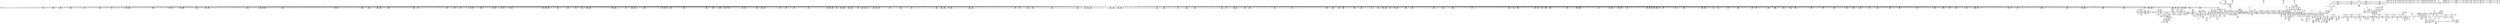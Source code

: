 digraph {
	CE0x56acc00 [shape=record,shape=Mrecord,label="{CE0x56acc00|56:_i8*,_:_CRE_618,619_}"]
	CE0x56c2ac0 [shape=record,shape=Mrecord,label="{CE0x56c2ac0|may_link:_tmp21|security/selinux/hooks.c,1793|*SummSink*}"]
	CE0x56ad970 [shape=record,shape=Mrecord,label="{CE0x56ad970|56:_i8*,_:_CRE_656,664_|*MultipleSource*|*LoadInst*|security/selinux/hooks.c,1770|security/selinux/hooks.c,1770}"]
	CE0x566a560 [shape=record,shape=Mrecord,label="{CE0x566a560|56:_i8*,_:_CRE_904,905_}"]
	CE0x56cf960 [shape=record,shape=Mrecord,label="{CE0x56cf960|avc_has_perm:_requested|Function::avc_has_perm&Arg::requested::|*SummSource*}"]
	CE0x56237a0 [shape=record,shape=Mrecord,label="{CE0x56237a0|current_sid:_call|security/selinux/hooks.c,218|*SummSink*}"]
	CE0x56bdc30 [shape=record,shape=Mrecord,label="{CE0x56bdc30|28:_i32,_:_CRE_81,82_}"]
	CE0x561bb60 [shape=record,shape=Mrecord,label="{CE0x561bb60|56:_i8*,_:_CRE_177,178_}"]
	CE0x56c5a80 [shape=record,shape=Mrecord,label="{CE0x56c5a80|i64_2|*Constant*}"]
	CE0x56e6370 [shape=record,shape=Mrecord,label="{CE0x56e6370|i32_1024|*Constant*|*SummSource*}"]
	CE0x5635910 [shape=record,shape=Mrecord,label="{CE0x5635910|56:_i8*,_:_CRE_288,289_}"]
	CE0x56b1080 [shape=record,shape=Mrecord,label="{CE0x56b1080|56:_i8*,_:_CRE_873,874_}"]
	CE0x5646500 [shape=record,shape=Mrecord,label="{CE0x5646500|current_sid:_tobool1|security/selinux/hooks.c,218|*SummSource*}"]
	CE0x5660430 [shape=record,shape=Mrecord,label="{CE0x5660430|56:_i8*,_:_CRE_596,597_}"]
	CE0x5622160 [shape=record,shape=Mrecord,label="{CE0x5622160|56:_i8*,_:_CRE_251,252_}"]
	CE0x56a8d50 [shape=record,shape=Mrecord,label="{CE0x56a8d50|56:_i8*,_:_CRE_559,560_}"]
	CE0x5622650 [shape=record,shape=Mrecord,label="{CE0x5622650|current_sid:_do.body}"]
	CE0x5639ed0 [shape=record,shape=Mrecord,label="{CE0x5639ed0|56:_i8*,_:_CRE_320,328_|*MultipleSource*|Function::may_link&Arg::dir::|security/selinux/hooks.c,1769|Function::selinux_inode_rmdir&Arg::dir::}"]
	CE0x56f2d60 [shape=record,shape=Mrecord,label="{CE0x56f2d60|i64*_getelementptr_inbounds_(_2_x_i64_,_2_x_i64_*___llvm_gcov_ctr98,_i64_0,_i64_0)|*Constant*|*SummSource*}"]
	CE0x56a1fb0 [shape=record,shape=Mrecord,label="{CE0x56a1fb0|56:_i8*,_:_CRE_283,284_}"]
	CE0x56cf490 [shape=record,shape=Mrecord,label="{CE0x56cf490|avc_has_perm:_tclass|Function::avc_has_perm&Arg::tclass::|*SummSink*}"]
	CE0x56428f0 [shape=record,shape=Mrecord,label="{CE0x56428f0|may_link:_sw.default}"]
	CE0x56a88e0 [shape=record,shape=Mrecord,label="{CE0x56a88e0|56:_i8*,_:_CRE_556,557_}"]
	CE0x5669790 [shape=record,shape=Mrecord,label="{CE0x5669790|56:_i8*,_:_CRE_930,931_}"]
	CE0x56f3a30 [shape=record,shape=Mrecord,label="{CE0x56f3a30|i64*_getelementptr_inbounds_(_11_x_i64_,_11_x_i64_*___llvm_gcov_ctr125,_i64_0,_i64_0)|*Constant*|*SummSink*}"]
	CE0x561ff00 [shape=record,shape=Mrecord,label="{CE0x561ff00|56:_i8*,_:_CRE_96,104_|*MultipleSource*|Function::may_link&Arg::dir::|security/selinux/hooks.c,1769|Function::selinux_inode_rmdir&Arg::dir::}"]
	CE0x56b9c50 [shape=record,shape=Mrecord,label="{CE0x56b9c50|may_link:_sid10|security/selinux/hooks.c,1797}"]
	"CONST[source:0(mediator),value:0(static)][purpose:{operation}]"
	CE0x56a10d0 [shape=record,shape=Mrecord,label="{CE0x56a10d0|56:_i8*,_:_CRE_269,270_}"]
	CE0x564ae30 [shape=record,shape=Mrecord,label="{CE0x564ae30|56:_i8*,_:_CRE_152,153_}"]
	CE0x56b8880 [shape=record,shape=Mrecord,label="{CE0x56b8880|56:_i8*,_:_CRE_992,1000_|*MultipleSource*|*LoadInst*|security/selinux/hooks.c,1770|security/selinux/hooks.c,1770}"]
	CE0x56264d0 [shape=record,shape=Mrecord,label="{CE0x56264d0|i64_1|*Constant*|*SummSource*}"]
	CE0x56d5f30 [shape=record,shape=Mrecord,label="{CE0x56d5f30|may_link:_tmp17|security/selinux/hooks.c,1786}"]
	CE0x56242b0 [shape=record,shape=Mrecord,label="{CE0x56242b0|may_link:_tmp1}"]
	CE0x56f9150 [shape=record,shape=Mrecord,label="{CE0x56f9150|i64*_getelementptr_inbounds_(_14_x_i64_,_14_x_i64_*___llvm_gcov_ctr219,_i64_0,_i64_13)|*Constant*|*SummSink*}"]
	CE0x5618680 [shape=record,shape=Mrecord,label="{CE0x5618680|selinux_inode_rmdir:_entry|*SummSource*}"]
	CE0x561e470 [shape=record,shape=Mrecord,label="{CE0x561e470|56:_i8*,_:_CRE_192,193_}"]
	CE0x56fa0f0 [shape=record,shape=Mrecord,label="{CE0x56fa0f0|current_sid:_do.end}"]
	CE0x56b1f60 [shape=record,shape=Mrecord,label="{CE0x56b1f60|56:_i8*,_:_CRE_887,888_}"]
	CE0x5625130 [shape=record,shape=Mrecord,label="{CE0x5625130|56:_i8*,_:_CRE_944,952_|*MultipleSource*|Function::may_link&Arg::dir::|security/selinux/hooks.c,1769|Function::selinux_inode_rmdir&Arg::dir::}"]
	CE0x56a2500 [shape=record,shape=Mrecord,label="{CE0x56a2500|56:_i8*,_:_CRE_288,289_}"]
	CE0x56ba670 [shape=record,shape=Mrecord,label="{CE0x56ba670|28:_i32,_:_CRE_12,13_}"]
	CE0x5667370 [shape=record,shape=Mrecord,label="{CE0x5667370|56:_i8*,_:_CRE_896,897_}"]
	CE0x5631a20 [shape=record,shape=Mrecord,label="{CE0x5631a20|56:_i8*,_:_CRE_472,473_}"]
	CE0x5631860 [shape=record,shape=Mrecord,label="{CE0x5631860|56:_i8*,_:_CRE_464,472_|*MultipleSource*|Function::may_link&Arg::dir::|security/selinux/hooks.c,1769|Function::selinux_inode_rmdir&Arg::dir::}"]
	CE0x5620c40 [shape=record,shape=Mrecord,label="{CE0x5620c40|i32_2|*Constant*}"]
	CE0x569a390 [shape=record,shape=Mrecord,label="{CE0x569a390|_call_void___llvm_gcov_indirect_counter_increment(i32*___llvm_gcov_global_state_pred221,_i64**_getelementptr_inbounds_(_4_x_i64*_,_4_x_i64*_*___llvm_gcda_edge_table220,_i64_0,_i64_2)),_!dbg_!27745|security/selinux/hooks.c,1786|*SummSink*}"]
	CE0x56f55d0 [shape=record,shape=Mrecord,label="{CE0x56f55d0|current_sid:_tmp14|security/selinux/hooks.c,218}"]
	CE0x56bc1c0 [shape=record,shape=Mrecord,label="{CE0x56bc1c0|28:_i32,_:_CRE_54,55_}"]
	CE0x569ac80 [shape=record,shape=Mrecord,label="{CE0x569ac80|may_link:_tmp3|security/selinux/hooks.c,1769|*SummSource*}"]
	CE0x564e600 [shape=record,shape=Mrecord,label="{CE0x564e600|56:_i8*,_:_CRE_263,264_}"]
	CE0x5630320 [shape=record,shape=Mrecord,label="{CE0x5630320|56:_i8*,_:_CRE_174,175_}"]
	CE0x5625240 [shape=record,shape=Mrecord,label="{CE0x5625240|56:_i8*,_:_CRE_952,960_|*MultipleSource*|Function::may_link&Arg::dir::|security/selinux/hooks.c,1769|Function::selinux_inode_rmdir&Arg::dir::}"]
	CE0x56d8b90 [shape=record,shape=Mrecord,label="{CE0x56d8b90|current_sid:_tmp21|security/selinux/hooks.c,218|*SummSource*}"]
	CE0x56aff80 [shape=record,shape=Mrecord,label="{CE0x56aff80|56:_i8*,_:_CRE_832,840_|*MultipleSource*|*LoadInst*|security/selinux/hooks.c,1770|security/selinux/hooks.c,1770}"]
	CE0x56b7370 [shape=record,shape=Mrecord,label="{CE0x56b7370|56:_i8*,_:_CRE_976,977_}"]
	CE0x56aa8f0 [shape=record,shape=Mrecord,label="{CE0x56aa8f0|56:_i8*,_:_CRE_585,586_}"]
	CE0x56bc530 [shape=record,shape=Mrecord,label="{CE0x56bc530|28:_i32,_:_CRE_58,59_}"]
	CE0x5624cf0 [shape=record,shape=Mrecord,label="{CE0x5624cf0|56:_i8*,_:_CRE_933,934_}"]
	CE0x56e70b0 [shape=record,shape=Mrecord,label="{CE0x56e70b0|i32_16777216|*Constant*|*SummSource*}"]
	CE0x562b360 [shape=record,shape=Mrecord,label="{CE0x562b360|may_link:_i_security1|security/selinux/hooks.c,1770|*SummSource*}"]
	CE0x56919f0 [shape=record,shape=Mrecord,label="{CE0x56919f0|104:_%struct.inode*,_:_CRE_150,151_}"]
	CE0x5695710 [shape=record,shape=Mrecord,label="{CE0x5695710|104:_%struct.inode*,_:_CRE_200,201_}"]
	CE0x565fe80 [shape=record,shape=Mrecord,label="{CE0x565fe80|56:_i8*,_:_CRE_589,590_}"]
	CE0x56ba8e0 [shape=record,shape=Mrecord,label="{CE0x56ba8e0|28:_i32,_:_CRE_15,16_}"]
	CE0x56d64b0 [shape=record,shape=Mrecord,label="{CE0x56d64b0|_call_void___llvm_gcov_indirect_counter_increment(i32*___llvm_gcov_global_state_pred221,_i64**_getelementptr_inbounds_(_4_x_i64*_,_4_x_i64*_*___llvm_gcda_edge_table220,_i64_0,_i64_3)),_!dbg_!27747|security/selinux/hooks.c,1789|*SummSource*}"]
	CE0x561bc30 [shape=record,shape=Mrecord,label="{CE0x561bc30|56:_i8*,_:_CRE_178,179_}"]
	CE0x56b66b0 [shape=record,shape=Mrecord,label="{CE0x56b66b0|56:_i8*,_:_CRE_924,925_}"]
	CE0x56bcc30 [shape=record,shape=Mrecord,label="{CE0x56bcc30|28:_i32,_:_CRE_65,66_}"]
	CE0x56b8de0 [shape=record,shape=Mrecord,label="{CE0x56b8de0|may_link:_tmp5|security/selinux/hooks.c,1770|*SummSource*}"]
	CE0x56bd930 [shape=record,shape=Mrecord,label="{CE0x56bd930|28:_i32,_:_CRE_78,79_}"]
	CE0x56955e0 [shape=record,shape=Mrecord,label="{CE0x56955e0|104:_%struct.inode*,_:_CRE_199,200_}"]
	CE0x568d050 [shape=record,shape=Mrecord,label="{CE0x568d050|get_current:_tmp}"]
	CE0x56a7e70 [shape=record,shape=Mrecord,label="{CE0x56a7e70|56:_i8*,_:_CRE_528,536_|*MultipleSource*|*LoadInst*|security/selinux/hooks.c,1770|security/selinux/hooks.c,1770}"]
	CE0x566e0e0 [shape=record,shape=Mrecord,label="{CE0x566e0e0|56:_i8*,_:_CRE_184,185_}"]
	CE0x56bf4d0 [shape=record,shape=Mrecord,label="{CE0x56bf4d0|28:_i32,_:_CRE_105,106_}"]
	CE0x56ae450 [shape=record,shape=Mrecord,label="{CE0x56ae450|56:_i8*,_:_CRE_696,704_|*MultipleSource*|*LoadInst*|security/selinux/hooks.c,1770|security/selinux/hooks.c,1770}"]
	CE0x5698df0 [shape=record,shape=Mrecord,label="{CE0x5698df0|104:_%struct.inode*,_:_CRE_308,309_}"]
	CE0x56b6f30 [shape=record,shape=Mrecord,label="{CE0x56b6f30|56:_i8*,_:_CRE_932,933_}"]
	CE0x566a120 [shape=record,shape=Mrecord,label="{CE0x566a120|56:_i8*,_:_CRE_900,901_}"]
	CE0x56907e0 [shape=record,shape=Mrecord,label="{CE0x56907e0|104:_%struct.inode*,_:_CRE_92,93_}"]
	CE0x56bc430 [shape=record,shape=Mrecord,label="{CE0x56bc430|28:_i32,_:_CRE_57,58_}"]
	CE0x5696550 [shape=record,shape=Mrecord,label="{CE0x5696550|104:_%struct.inode*,_:_CRE_212,213_}"]
	CE0x56176a0 [shape=record,shape=Mrecord,label="{CE0x56176a0|GLOBAL:_may_link|*Constant*|*SummSource*}"]
	CE0x5661610 [shape=record,shape=Mrecord,label="{CE0x5661610|56:_i8*,_:_CRE_618,619_}"]
	CE0x566f3d0 [shape=record,shape=Mrecord,label="{CE0x566f3d0|56:_i8*,_:_CRE_202,203_}"]
	CE0x5636ef0 [shape=record,shape=Mrecord,label="{CE0x5636ef0|may_link:_sw.bb7|*SummSink*}"]
	CE0x5630a90 [shape=record,shape=Mrecord,label="{CE0x5630a90|56:_i8*,_:_CRE_181,182_}"]
	CE0x5633f90 [shape=record,shape=Mrecord,label="{CE0x5633f90|56:_i8*,_:_CRE_556,557_}"]
	CE0x561f570 [shape=record,shape=Mrecord,label="{CE0x561f570|i64*_getelementptr_inbounds_(_11_x_i64_,_11_x_i64_*___llvm_gcov_ctr125,_i64_0,_i64_1)|*Constant*}"]
	CE0x566db80 [shape=record,shape=Mrecord,label="{CE0x566db80|__llvm_gcov_indirect_counter_increment:_bb|*SummSource*}"]
	CE0x56f2720 [shape=record,shape=Mrecord,label="{CE0x56f2720|i64*_getelementptr_inbounds_(_11_x_i64_,_11_x_i64_*___llvm_gcov_ctr125,_i64_0,_i64_6)|*Constant*}"]
	CE0x5697c10 [shape=record,shape=Mrecord,label="{CE0x5697c10|104:_%struct.inode*,_:_CRE_264,272_|*MultipleSource*|security/selinux/hooks.c,1770|Function::selinux_inode_rmdir&Arg::dentry::|Function::may_link&Arg::dentry::}"]
	CE0x56b2180 [shape=record,shape=Mrecord,label="{CE0x56b2180|56:_i8*,_:_CRE_889,890_}"]
	CE0x56b65a0 [shape=record,shape=Mrecord,label="{CE0x56b65a0|56:_i8*,_:_CRE_923,924_}"]
	CE0x562f880 [shape=record,shape=Mrecord,label="{CE0x562f880|56:_i8*,_:_CRE_164,165_}"]
	CE0x56f2090 [shape=record,shape=Mrecord,label="{CE0x56f2090|may_link:_tmp24|security/selinux/hooks.c,1797|*SummSink*}"]
	CE0x561d8f0 [shape=record,shape=Mrecord,label="{CE0x561d8f0|_ret_i32_%tmp24,_!dbg_!27742|security/selinux/hooks.c,220}"]
	CE0x56e7b00 [shape=record,shape=Mrecord,label="{CE0x56e7b00|i64*_getelementptr_inbounds_(_14_x_i64_,_14_x_i64_*___llvm_gcov_ctr219,_i64_0,_i64_12)|*Constant*|*SummSource*}"]
	CE0x56399f0 [shape=record,shape=Mrecord,label="{CE0x56399f0|56:_i8*,_:_CRE_307,308_}"]
	CE0x5692e20 [shape=record,shape=Mrecord,label="{CE0x5692e20|104:_%struct.inode*,_:_CRE_167,168_}"]
	CE0x5635290 [shape=record,shape=Mrecord,label="{CE0x5635290|56:_i8*,_:_CRE_280,281_}"]
	CE0x56ab5b0 [shape=record,shape=Mrecord,label="{CE0x56ab5b0|56:_i8*,_:_CRE_597,598_}"]
	CE0x5695aa0 [shape=record,shape=Mrecord,label="{CE0x5695aa0|104:_%struct.inode*,_:_CRE_203,204_}"]
	CE0x569fdb0 [shape=record,shape=Mrecord,label="{CE0x569fdb0|56:_i8*,_:_CRE_251,252_}"]
	CE0x5668470 [shape=record,shape=Mrecord,label="{CE0x5668470|56:_i8*,_:_CRE_912,913_}"]
	CE0x56f9c90 [shape=record,shape=Mrecord,label="{CE0x56f9c90|current_sid:_if.then}"]
	CE0x56cff10 [shape=record,shape=Mrecord,label="{CE0x56cff10|avc_has_perm:_auditdata|Function::avc_has_perm&Arg::auditdata::|*SummSink*}"]
	CE0x5621750 [shape=record,shape=Mrecord,label="{CE0x5621750|56:_i8*,_:_CRE_240,241_}"]
	CE0x566a340 [shape=record,shape=Mrecord,label="{CE0x566a340|56:_i8*,_:_CRE_902,903_}"]
	CE0x568fb70 [shape=record,shape=Mrecord,label="{CE0x568fb70|104:_%struct.inode*,_:_CRE_56,64_|*MultipleSource*|security/selinux/hooks.c,1770|Function::selinux_inode_rmdir&Arg::dentry::|Function::may_link&Arg::dentry::}"]
	CE0x5660ab0 [shape=record,shape=Mrecord,label="{CE0x5660ab0|56:_i8*,_:_CRE_604,605_}"]
	CE0x5689760 [shape=record,shape=Mrecord,label="{CE0x5689760|GLOBAL:___llvm_gcov_ctr125|Global_var:__llvm_gcov_ctr125|*SummSink*}"]
	CE0x56a12f0 [shape=record,shape=Mrecord,label="{CE0x56a12f0|56:_i8*,_:_CRE_271,272_}"]
	CE0x56fdfa0 [shape=record,shape=Mrecord,label="{CE0x56fdfa0|current_sid:_tmp16|security/selinux/hooks.c,218|*SummSource*}"]
	CE0x56f2dd0 [shape=record,shape=Mrecord,label="{CE0x56f2dd0|__llvm_gcov_indirect_counter_increment:_tmp5}"]
	CE0x56a2830 [shape=record,shape=Mrecord,label="{CE0x56a2830|56:_i8*,_:_CRE_291,292_}"]
	CE0x566a450 [shape=record,shape=Mrecord,label="{CE0x566a450|56:_i8*,_:_CRE_903,904_}"]
	CE0x5690a10 [shape=record,shape=Mrecord,label="{CE0x5690a10|104:_%struct.inode*,_:_CRE_94,95_}"]
	CE0x566dbf0 [shape=record,shape=Mrecord,label="{CE0x566dbf0|__llvm_gcov_indirect_counter_increment:_bb4}"]
	CE0x5665e30 [shape=record,shape=Mrecord,label="{CE0x5665e30|56:_i8*,_:_CRE_876,877_}"]
	CE0x56cec90 [shape=record,shape=Mrecord,label="{CE0x56cec90|avc_has_perm:_tsid|Function::avc_has_perm&Arg::tsid::|*SummSource*}"]
	CE0x56f50b0 [shape=record,shape=Mrecord,label="{CE0x56f50b0|current_sid:_tmp13|security/selinux/hooks.c,218|*SummSource*}"]
	CE0x56a5980 [shape=record,shape=Mrecord,label="{CE0x56a5980|56:_i8*,_:_CRE_440,448_|*MultipleSource*|*LoadInst*|security/selinux/hooks.c,1770|security/selinux/hooks.c,1770}"]
	CE0x5645ce0 [shape=record,shape=Mrecord,label="{CE0x5645ce0|i64*_getelementptr_inbounds_(_11_x_i64_,_11_x_i64_*___llvm_gcov_ctr125,_i64_0,_i64_0)|*Constant*}"]
	CE0x56c3d10 [shape=record,shape=Mrecord,label="{CE0x56c3d10|may_link:_tmp13|security/selinux/hooks.c,1779|*SummSource*}"]
	CE0x564ceb0 [shape=record,shape=Mrecord,label="{CE0x564ceb0|current_sid:_tmp}"]
	CE0x5661ea0 [shape=record,shape=Mrecord,label="{CE0x5661ea0|56:_i8*,_:_CRE_648,656_|*MultipleSource*|Function::may_link&Arg::dir::|security/selinux/hooks.c,1769|Function::selinux_inode_rmdir&Arg::dir::}"]
	CE0x5694d90 [shape=record,shape=Mrecord,label="{CE0x5694d90|104:_%struct.inode*,_:_CRE_192,193_}"]
	CE0x566e4f0 [shape=record,shape=Mrecord,label="{CE0x566e4f0|56:_i8*,_:_CRE_188,189_}"]
	CE0x5624000 [shape=record,shape=Mrecord,label="{CE0x5624000|__llvm_gcov_indirect_counter_increment:_tmp1}"]
	CE0x56a0520 [shape=record,shape=Mrecord,label="{CE0x56a0520|56:_i8*,_:_CRE_258,259_}"]
	CE0x5660500 [shape=record,shape=Mrecord,label="{CE0x5660500|56:_i8*,_:_CRE_597,598_}"]
	CE0x56a6ec0 [shape=record,shape=Mrecord,label="{CE0x56a6ec0|56:_i8*,_:_CRE_485,486_}"]
	CE0x565ef10 [shape=record,shape=Mrecord,label="{CE0x565ef10|56:_i8*,_:_CRE_570,571_}"]
	CE0x5620880 [shape=record,shape=Mrecord,label="{CE0x5620880|may_link:_dentry|Function::may_link&Arg::dentry::|*SummSource*}"]
	CE0x561cf00 [shape=record,shape=Mrecord,label="{CE0x561cf00|56:_i8*,_:_CRE_140,141_}"]
	CE0x56d9040 [shape=record,shape=Mrecord,label="{CE0x56d9040|i32_22|*Constant*|*SummSource*}"]
	CE0x5637d80 [shape=record,shape=Mrecord,label="{CE0x5637d80|may_link:_i_security|security/selinux/hooks.c,1769|*SummSink*}"]
	CE0x56a9b20 [shape=record,shape=Mrecord,label="{CE0x56a9b20|56:_i8*,_:_CRE_572,573_}"]
	CE0x56c0d60 [shape=record,shape=Mrecord,label="{CE0x56c0d60|28:_i32,_:_CRE_160,168_|*MultipleSource*|*LoadInst*|security/selinux/hooks.c,1769|security/selinux/hooks.c,1769|security/selinux/hooks.c,1777}"]
	CE0x56679d0 [shape=record,shape=Mrecord,label="{CE0x56679d0|56:_i8*,_:_CRE_902,903_}"]
	CE0x56dd600 [shape=record,shape=Mrecord,label="{CE0x56dd600|_ret_%struct.task_struct*_%tmp4,_!dbg_!27714|./arch/x86/include/asm/current.h,14}"]
	CE0x56bf800 [shape=record,shape=Mrecord,label="{CE0x56bf800|28:_i32,_:_CRE_108,109_}"]
	CE0x56c5ce0 [shape=record,shape=Mrecord,label="{CE0x56c5ce0|i64_2|*Constant*|*SummSink*}"]
	CE0x56ca5a0 [shape=record,shape=Mrecord,label="{CE0x56ca5a0|may_link:_cond|security/selinux/hooks.c,1776|*SummSink*}"]
	CE0x56bfa20 [shape=record,shape=Mrecord,label="{CE0x56bfa20|28:_i32,_:_CRE_110,111_}"]
	CE0x5673090 [shape=record,shape=Mrecord,label="{CE0x5673090|56:_i8*,_:_CRE_142,143_}"]
	CE0x564b3e0 [shape=record,shape=Mrecord,label="{CE0x564b3e0|56:_i8*,_:_CRE_159,160_}"]
	CE0x56c56b0 [shape=record,shape=Mrecord,label="{CE0x56c56b0|may_link:_tobool6|security/selinux/hooks.c,1778|*SummSource*}"]
	CE0x56faa70 [shape=record,shape=Mrecord,label="{CE0x56faa70|current_sid:_tmp6|security/selinux/hooks.c,218|*SummSource*}"]
	CE0x56c3650 [shape=record,shape=Mrecord,label="{CE0x56c3650|i8*_getelementptr_inbounds_(_38_x_i8_,_38_x_i8_*_.str64,_i32_0,_i32_0)|*Constant*}"]
	CE0x56a0b80 [shape=record,shape=Mrecord,label="{CE0x56a0b80|56:_i8*,_:_CRE_264,265_}"]
	CE0x5698ef0 [shape=record,shape=Mrecord,label="{CE0x5698ef0|104:_%struct.inode*,_:_CRE_309,310_}"]
	CE0x566bc70 [shape=record,shape=Mrecord,label="{CE0x566bc70|56:_i8*,_:_CRE_980,981_}"]
	CE0x565efe0 [shape=record,shape=Mrecord,label="{CE0x565efe0|56:_i8*,_:_CRE_571,572_}"]
	CE0x56db4d0 [shape=record,shape=Mrecord,label="{CE0x56db4d0|current_sid:_tmp19|security/selinux/hooks.c,218}"]
	CE0x56db220 [shape=record,shape=Mrecord,label="{CE0x56db220|current_sid:_tmp18|security/selinux/hooks.c,218|*SummSink*}"]
	CE0x5624580 [shape=record,shape=Mrecord,label="{CE0x5624580|may_link:_tmp1|*SummSink*}"]
	CE0x5638750 [shape=record,shape=Mrecord,label="{CE0x5638750|may_link:_ad|security/selinux/hooks.c, 1764|*SummSink*}"]
	CE0x568fe50 [shape=record,shape=Mrecord,label="{CE0x568fe50|104:_%struct.inode*,_:_CRE_72,80_|*MultipleSource*|security/selinux/hooks.c,1770|Function::selinux_inode_rmdir&Arg::dentry::|Function::may_link&Arg::dentry::}"]
	CE0x56e6f90 [shape=record,shape=Mrecord,label="{CE0x56e6f90|i32_16777216|*Constant*}"]
	CE0x5695380 [shape=record,shape=Mrecord,label="{CE0x5695380|104:_%struct.inode*,_:_CRE_197,198_}"]
	CE0x566f810 [shape=record,shape=Mrecord,label="{CE0x566f810|56:_i8*,_:_CRE_206,207_}"]
	CE0x56f53b0 [shape=record,shape=Mrecord,label="{CE0x56f53b0|i64*_getelementptr_inbounds_(_11_x_i64_,_11_x_i64_*___llvm_gcov_ctr125,_i64_0,_i64_8)|*Constant*|*SummSink*}"]
	CE0x5626160 [shape=record,shape=Mrecord,label="{CE0x5626160|56:_i8*,_:_CRE_298,299_}"]
	CE0x566e710 [shape=record,shape=Mrecord,label="{CE0x566e710|56:_i8*,_:_CRE_190,191_}"]
	CE0x56fd500 [shape=record,shape=Mrecord,label="{CE0x56fd500|get_current:_tmp4|./arch/x86/include/asm/current.h,14|*SummSource*}"]
	CE0x5629070 [shape=record,shape=Mrecord,label="{CE0x5629070|may_link:_if.then|*SummSink*}"]
	CE0x569f010 [shape=record,shape=Mrecord,label="{CE0x569f010|may_link:_tmp15|security/selinux/hooks.c,1783|*SummSource*}"]
	CE0x5691c50 [shape=record,shape=Mrecord,label="{CE0x5691c50|104:_%struct.inode*,_:_CRE_152,153_}"]
	CE0x56cd210 [shape=record,shape=Mrecord,label="{CE0x56cd210|may_link:_tmp8|security/selinux/hooks.c,1778|*SummSink*}"]
	CE0x56c4290 [shape=record,shape=Mrecord,label="{CE0x56c4290|GLOBAL:___llvm_gcov_global_state_pred221|Global_var:__llvm_gcov_global_state_pred221|*SummSink*}"]
	CE0x5692a90 [shape=record,shape=Mrecord,label="{CE0x5692a90|104:_%struct.inode*,_:_CRE_164,165_}"]
	CE0x5618330 [shape=record,shape=Mrecord,label="{CE0x5618330|i64*_getelementptr_inbounds_(_2_x_i64_,_2_x_i64_*___llvm_gcov_ctr225,_i64_0,_i64_1)|*Constant*|*SummSource*}"]
	CE0x565e6f0 [shape=record,shape=Mrecord,label="{CE0x565e6f0|56:_i8*,_:_CRE_560,561_}"]
	CE0x56a1b70 [shape=record,shape=Mrecord,label="{CE0x56a1b70|56:_i8*,_:_CRE_279,280_}"]
	CE0x56d7110 [shape=record,shape=Mrecord,label="{CE0x56d7110|get_current:_tmp2|*SummSource*}"]
	CE0x56adb40 [shape=record,shape=Mrecord,label="{CE0x56adb40|56:_i8*,_:_CRE_664,672_|*MultipleSource*|*LoadInst*|security/selinux/hooks.c,1770|security/selinux/hooks.c,1770}"]
	CE0x56b12a0 [shape=record,shape=Mrecord,label="{CE0x56b12a0|56:_i8*,_:_CRE_875,876_}"]
	CE0x5662b10 [shape=record,shape=Mrecord,label="{CE0x5662b10|56:_i8*,_:_CRE_696,704_|*MultipleSource*|Function::may_link&Arg::dir::|security/selinux/hooks.c,1769|Function::selinux_inode_rmdir&Arg::dir::}"]
	CE0x563a8b0 [shape=record,shape=Mrecord,label="{CE0x563a8b0|56:_i8*,_:_CRE_376,384_|*MultipleSource*|Function::may_link&Arg::dir::|security/selinux/hooks.c,1769|Function::selinux_inode_rmdir&Arg::dir::}"]
	CE0x5613de0 [shape=record,shape=Mrecord,label="{CE0x5613de0|i64*_getelementptr_inbounds_(_14_x_i64_,_14_x_i64_*___llvm_gcov_ctr219,_i64_0,_i64_3)|*Constant*|*SummSource*}"]
	CE0x561b320 [shape=record,shape=Mrecord,label="{CE0x561b320|may_link:_ad|security/selinux/hooks.c, 1764|*SummSource*}"]
	CE0x569ffd0 [shape=record,shape=Mrecord,label="{CE0x569ffd0|56:_i8*,_:_CRE_253,254_}"]
	CE0x56a70e0 [shape=record,shape=Mrecord,label="{CE0x56a70e0|56:_i8*,_:_CRE_487,488_}"]
	CE0x564e7a0 [shape=record,shape=Mrecord,label="{CE0x564e7a0|56:_i8*,_:_CRE_265,266_}"]
	CE0x56cd9e0 [shape=record,shape=Mrecord,label="{CE0x56cd9e0|may_link:_tmp7|security/selinux/hooks.c,1777|*SummSink*}"]
	CE0x56b0d50 [shape=record,shape=Mrecord,label="{CE0x56b0d50|56:_i8*,_:_CRE_870,871_}"]
	CE0x56d3660 [shape=record,shape=Mrecord,label="{CE0x56d3660|may_link:_tmp16|security/selinux/hooks.c,1786|*SummSource*}"]
	CE0x569caf0 [shape=record,shape=Mrecord,label="{CE0x569caf0|__llvm_gcov_indirect_counter_increment:_counters|Function::__llvm_gcov_indirect_counter_increment&Arg::counters::|*SummSource*}"]
	CE0x56d54a0 [shape=record,shape=Mrecord,label="{CE0x56d54a0|_call_void___llvm_gcov_indirect_counter_increment(i32*___llvm_gcov_global_state_pred221,_i64**_getelementptr_inbounds_(_4_x_i64*_,_4_x_i64*_*___llvm_gcda_edge_table220,_i64_0,_i64_0)),_!dbg_!27749|security/selinux/hooks.c,1793|*SummSink*}"]
	CE0x56bd530 [shape=record,shape=Mrecord,label="{CE0x56bd530|28:_i32,_:_CRE_74,75_}"]
	CE0x5621cb0 [shape=record,shape=Mrecord,label="{CE0x5621cb0|56:_i8*,_:_CRE_245,246_}"]
	CE0x56c29e0 [shape=record,shape=Mrecord,label="{CE0x56c29e0|i64*_getelementptr_inbounds_(_14_x_i64_,_14_x_i64_*___llvm_gcov_ctr219,_i64_0,_i64_11)|*Constant*|*SummSink*}"]
	CE0x56a1950 [shape=record,shape=Mrecord,label="{CE0x56a1950|56:_i8*,_:_CRE_277,278_}"]
	CE0x564eae0 [shape=record,shape=Mrecord,label="{CE0x564eae0|56:_i8*,_:_CRE_269,270_}"]
	CE0x5691d80 [shape=record,shape=Mrecord,label="{CE0x5691d80|104:_%struct.inode*,_:_CRE_153,154_}"]
	CE0x56dc840 [shape=record,shape=Mrecord,label="{CE0x56dc840|current_sid:_call4|security/selinux/hooks.c,218|*SummSource*}"]
	CE0x5637010 [shape=record,shape=Mrecord,label="{CE0x5637010|may_link:_sw.bb8}"]
	CE0x563afb0 [shape=record,shape=Mrecord,label="{CE0x563afb0|56:_i8*,_:_CRE_408,416_|*MultipleSource*|Function::may_link&Arg::dir::|security/selinux/hooks.c,1769|Function::selinux_inode_rmdir&Arg::dir::}"]
	CE0x5663a10 [shape=record,shape=Mrecord,label="{CE0x5663a10|56:_i8*,_:_CRE_768,776_|*MultipleSource*|Function::may_link&Arg::dir::|security/selinux/hooks.c,1769|Function::selinux_inode_rmdir&Arg::dir::}"]
	CE0x56a7570 [shape=record,shape=Mrecord,label="{CE0x56a7570|56:_i8*,_:_CRE_500,504_|*MultipleSource*|*LoadInst*|security/selinux/hooks.c,1770|security/selinux/hooks.c,1770}"]
	CE0x56f9050 [shape=record,shape=Mrecord,label="{CE0x56f9050|i64*_getelementptr_inbounds_(_14_x_i64_,_14_x_i64_*___llvm_gcov_ctr219,_i64_0,_i64_13)|*Constant*|*SummSource*}"]
	CE0x5669ac0 [shape=record,shape=Mrecord,label="{CE0x5669ac0|56:_i8*,_:_CRE_894,895_}"]
	CE0x5632e20 [shape=record,shape=Mrecord,label="{CE0x5632e20|56:_i8*,_:_CRE_508,512_|*MultipleSource*|Function::may_link&Arg::dir::|security/selinux/hooks.c,1769|Function::selinux_inode_rmdir&Arg::dir::}"]
	CE0x56bb380 [shape=record,shape=Mrecord,label="{CE0x56bb380|28:_i32,_:_CRE_32,34_|*MultipleSource*|*LoadInst*|security/selinux/hooks.c,1769|security/selinux/hooks.c,1769|security/selinux/hooks.c,1777}"]
	CE0x56402e0 [shape=record,shape=Mrecord,label="{CE0x56402e0|_ret_i32_%call,_!dbg_!27714|security/selinux/hooks.c,2789}"]
	CE0x5673800 [shape=record,shape=Mrecord,label="{CE0x5673800|56:_i8*,_:_CRE_149,150_}"]
	CE0x5664210 [shape=record,shape=Mrecord,label="{CE0x5664210|56:_i8*,_:_CRE_808,816_|*MultipleSource*|Function::may_link&Arg::dir::|security/selinux/hooks.c,1769|Function::selinux_inode_rmdir&Arg::dir::}"]
	CE0x56bc020 [shape=record,shape=Mrecord,label="{CE0x56bc020|28:_i32,_:_CRE_52,53_}"]
	CE0x5643ad0 [shape=record,shape=Mrecord,label="{CE0x5643ad0|current_sid:_tmp11|security/selinux/hooks.c,218|*SummSink*}"]
	CE0x564c490 [shape=record,shape=Mrecord,label="{CE0x564c490|may_link:_call|security/selinux/hooks.c,1765|*SummSink*}"]
	CE0x5665f40 [shape=record,shape=Mrecord,label="{CE0x5665f40|56:_i8*,_:_CRE_877,878_}"]
	CE0x56aad30 [shape=record,shape=Mrecord,label="{CE0x56aad30|56:_i8*,_:_CRE_589,590_}"]
	CE0x564f660 [shape=record,shape=Mrecord,label="{CE0x564f660|i64_3|*Constant*|*SummSource*}"]
	CE0x561f610 [shape=record,shape=Mrecord,label="{CE0x561f610|i64*_getelementptr_inbounds_(_11_x_i64_,_11_x_i64_*___llvm_gcov_ctr125,_i64_0,_i64_1)|*Constant*|*SummSource*}"]
	CE0x566b770 [shape=record,shape=Mrecord,label="{CE0x566b770|56:_i8*,_:_CRE_921,922_}"]
	CE0x5632fe0 [shape=record,shape=Mrecord,label="{CE0x5632fe0|56:_i8*,_:_CRE_512,520_|*MultipleSource*|Function::may_link&Arg::dir::|security/selinux/hooks.c,1769|Function::selinux_inode_rmdir&Arg::dir::}"]
	CE0x564bf00 [shape=record,shape=Mrecord,label="{CE0x564bf00|i64*_getelementptr_inbounds_(_11_x_i64_,_11_x_i64_*___llvm_gcov_ctr125,_i64_0,_i64_1)|*Constant*|*SummSink*}"]
	CE0x561e110 [shape=record,shape=Mrecord,label="{CE0x561e110|__llvm_gcov_indirect_counter_increment:_tmp|*SummSource*}"]
	CE0x561e7b0 [shape=record,shape=Mrecord,label="{CE0x561e7b0|56:_i8*,_:_CRE_196,197_}"]
	CE0x56cd7e0 [shape=record,shape=Mrecord,label="{CE0x56cd7e0|may_link:_tmp9|security/selinux/hooks.c,1778}"]
	CE0x56cf3c0 [shape=record,shape=Mrecord,label="{CE0x56cf3c0|avc_has_perm:_tclass|Function::avc_has_perm&Arg::tclass::|*SummSource*}"]
	CE0x56ca1e0 [shape=record,shape=Mrecord,label="{CE0x56ca1e0|i64_1048576|*Constant*|*SummSink*}"]
	CE0x56b0e60 [shape=record,shape=Mrecord,label="{CE0x56b0e60|56:_i8*,_:_CRE_871,872_}"]
	CE0x561c6c0 [shape=record,shape=Mrecord,label="{CE0x561c6c0|56:_i8*,_:_CRE_191,192_}"]
	CE0x5621910 [shape=record,shape=Mrecord,label="{CE0x5621910|56:_i8*,_:_CRE_241,242_}"]
	CE0x5638010 [shape=record,shape=Mrecord,label="{CE0x5638010|_call_void_mcount()_#3|*SummSink*}"]
	CE0x56f6450 [shape=record,shape=Mrecord,label="{CE0x56f6450|_call_void_mcount()_#3}"]
	CE0x5690730 [shape=record,shape=Mrecord,label="{CE0x5690730|104:_%struct.inode*,_:_CRE_91,92_}"]
	CE0x5627910 [shape=record,shape=Mrecord,label="{CE0x5627910|get_current:_tmp|*SummSink*}"]
	CE0x5695970 [shape=record,shape=Mrecord,label="{CE0x5695970|104:_%struct.inode*,_:_CRE_202,203_}"]
	CE0x564ef90 [shape=record,shape=Mrecord,label="{CE0x564ef90|56:_i8*,_:_CRE_275,276_}"]
	CE0x566b220 [shape=record,shape=Mrecord,label="{CE0x566b220|56:_i8*,_:_CRE_916,917_}"]
	CE0x5696ed0 [shape=record,shape=Mrecord,label="{CE0x5696ed0|104:_%struct.inode*,_:_CRE_220,221_}"]
	CE0x564c790 [shape=record,shape=Mrecord,label="{CE0x564c790|i32_10|*Constant*|*SummSink*}"]
	CE0x56a2610 [shape=record,shape=Mrecord,label="{CE0x56a2610|56:_i8*,_:_CRE_289,290_}"]
	CE0x5669df0 [shape=record,shape=Mrecord,label="{CE0x5669df0|56:_i8*,_:_CRE_897,898_}"]
	CE0x56cab00 [shape=record,shape=Mrecord,label="{CE0x56cab00|may_link:_conv|security/selinux/hooks.c,1776|*SummSource*}"]
	CE0x56aac20 [shape=record,shape=Mrecord,label="{CE0x56aac20|56:_i8*,_:_CRE_588,589_}"]
	CE0x56ac380 [shape=record,shape=Mrecord,label="{CE0x56ac380|56:_i8*,_:_CRE_610,611_}"]
	CE0x56224a0 [shape=record,shape=Mrecord,label="{CE0x56224a0|56:_i8*,_:_CRE_255,256_}"]
	CE0x5646910 [shape=record,shape=Mrecord,label="{CE0x5646910|i64_4|*Constant*}"]
	CE0x5621fc0 [shape=record,shape=Mrecord,label="{CE0x5621fc0|56:_i8*,_:_CRE_249,250_}"]
	CE0x56bcb30 [shape=record,shape=Mrecord,label="{CE0x56bcb30|28:_i32,_:_CRE_64,65_}"]
	CE0x568eb90 [shape=record,shape=Mrecord,label="{CE0x568eb90|may_link:_d_inode|security/selinux/hooks.c,1770}"]
	CE0x56b0a60 [shape=record,shape=Mrecord,label="{CE0x56b0a60|56:_i8*,_:_CRE_867,868_}"]
	CE0x563efb0 [shape=record,shape=Mrecord,label="{CE0x563efb0|may_link:_bb|*SummSink*}"]
	CE0x565eb00 [shape=record,shape=Mrecord,label="{CE0x565eb00|56:_i8*,_:_CRE_565,566_}"]
	CE0x569bf40 [shape=record,shape=Mrecord,label="{CE0x569bf40|__llvm_gcov_indirect_counter_increment:_entry}"]
	CE0x56e7300 [shape=record,shape=Mrecord,label="{CE0x56e7300|may_link:_av.0}"]
	CE0x56bf1a0 [shape=record,shape=Mrecord,label="{CE0x56bf1a0|28:_i32,_:_CRE_102,103_}"]
	CE0x5660840 [shape=record,shape=Mrecord,label="{CE0x5660840|56:_i8*,_:_CRE_601,602_}"]
	CE0x56b7150 [shape=record,shape=Mrecord,label="{CE0x56b7150|56:_i8*,_:_CRE_934,935_}"]
	CE0x5692f50 [shape=record,shape=Mrecord,label="{CE0x5692f50|104:_%struct.inode*,_:_CRE_168,169_}"]
	CE0x562f550 [shape=record,shape=Mrecord,label="{CE0x562f550|56:_i8*,_:_CRE_161,162_}"]
	CE0x5671600 [shape=record,shape=Mrecord,label="{CE0x5671600|56:_i8*,_:_CRE_56,64_|*MultipleSource*|*LoadInst*|security/selinux/hooks.c,1770|security/selinux/hooks.c,1770}"]
	CE0x568d420 [shape=record,shape=Mrecord,label="{CE0x568d420|i64_0|*Constant*}"]
	CE0x564f3e0 [shape=record,shape=Mrecord,label="{CE0x564f3e0|current_sid:_tmp5|security/selinux/hooks.c,218|*SummSource*}"]
	CE0x5695d00 [shape=record,shape=Mrecord,label="{CE0x5695d00|104:_%struct.inode*,_:_CRE_205,206_}"]
	CE0x56430d0 [shape=record,shape=Mrecord,label="{CE0x56430d0|i64_5|*Constant*|*SummSink*}"]
	CE0x56b13b0 [shape=record,shape=Mrecord,label="{CE0x56b13b0|56:_i8*,_:_CRE_876,877_}"]
	"CONST[source:2(external),value:2(dynamic)][purpose:{subject}]"
	CE0x56a9a10 [shape=record,shape=Mrecord,label="{CE0x56a9a10|56:_i8*,_:_CRE_571,572_}"]
	CE0x5640f40 [shape=record,shape=Mrecord,label="{CE0x5640f40|may_link:_call|security/selinux/hooks.c,1765|*SummSource*}"]
	CE0x5689840 [shape=record,shape=Mrecord,label="{CE0x5689840|current_sid:_tmp5|security/selinux/hooks.c,218}"]
	CE0x56add10 [shape=record,shape=Mrecord,label="{CE0x56add10|56:_i8*,_:_CRE_672,680_|*MultipleSource*|*LoadInst*|security/selinux/hooks.c,1770|security/selinux/hooks.c,1770}"]
	CE0x56d44c0 [shape=record,shape=Mrecord,label="{CE0x56d44c0|i64*_getelementptr_inbounds_(_14_x_i64_,_14_x_i64_*___llvm_gcov_ctr219,_i64_0,_i64_10)|*Constant*|*SummSource*}"]
	CE0x56be730 [shape=record,shape=Mrecord,label="{CE0x56be730|28:_i32,_:_CRE_92,93_}"]
	CE0x56bae80 [shape=record,shape=Mrecord,label="{CE0x56bae80|28:_i32,_:_CRE_21,22_}"]
	CE0x56d8c00 [shape=record,shape=Mrecord,label="{CE0x56d8c00|current_sid:_tmp21|security/selinux/hooks.c,218|*SummSink*}"]
	CE0x5616fd0 [shape=record,shape=Mrecord,label="{CE0x5616fd0|may_link:_sw.bb|*SummSink*}"]
	CE0x566b660 [shape=record,shape=Mrecord,label="{CE0x566b660|56:_i8*,_:_CRE_920,921_}"]
	CE0x56bf3c0 [shape=record,shape=Mrecord,label="{CE0x56bf3c0|28:_i32,_:_CRE_104,105_}"]
	CE0x568f640 [shape=record,shape=Mrecord,label="{CE0x568f640|104:_%struct.inode*,_:_CRE_24,40_|*MultipleSource*|security/selinux/hooks.c,1770|Function::selinux_inode_rmdir&Arg::dentry::|Function::may_link&Arg::dentry::}"]
	CE0x563fbd0 [shape=record,shape=Mrecord,label="{CE0x563fbd0|selinux_inode_rmdir:_tmp3|*SummSink*}"]
	CE0x561ea20 [shape=record,shape=Mrecord,label="{CE0x561ea20|56:_i8*,_:_CRE_199,200_}"]
	CE0x56990f0 [shape=record,shape=Mrecord,label="{CE0x56990f0|104:_%struct.inode*,_:_CRE_311,312_}"]
	CE0x56e55f0 [shape=record,shape=Mrecord,label="{CE0x56e55f0|i8*_getelementptr_inbounds_(_9_x_i8_,_9_x_i8_*___func__.may_link,_i32_0,_i32_0)|*Constant*|*SummSink*}"]
	CE0x56c1360 [shape=record,shape=Mrecord,label="{CE0x56c1360|28:_i32,_:_CRE_192,196_|*MultipleSource*|*LoadInst*|security/selinux/hooks.c,1769|security/selinux/hooks.c,1769|security/selinux/hooks.c,1777}"]
	CE0x5667040 [shape=record,shape=Mrecord,label="{CE0x5667040|56:_i8*,_:_CRE_893,894_}"]
	CE0x56a20c0 [shape=record,shape=Mrecord,label="{CE0x56a20c0|56:_i8*,_:_CRE_284,285_}"]
	CE0x568d1f0 [shape=record,shape=Mrecord,label="{CE0x568d1f0|i64*_getelementptr_inbounds_(_2_x_i64_,_2_x_i64_*___llvm_gcov_ctr98,_i64_0,_i64_1)|*Constant*|*SummSource*}"]
	CE0x5629190 [shape=record,shape=Mrecord,label="{CE0x5629190|i64*_getelementptr_inbounds_(_14_x_i64_,_14_x_i64_*___llvm_gcov_ctr219,_i64_0,_i64_0)|*Constant*}"]
	CE0x56b8c10 [shape=record,shape=Mrecord,label="{CE0x56b8c10|may_link:_tmp6|security/selinux/hooks.c,1770}"]
	CE0x5650b20 [shape=record,shape=Mrecord,label="{CE0x5650b20|i32_0|*Constant*|*SummSink*}"]
	CE0x566b000 [shape=record,shape=Mrecord,label="{CE0x566b000|56:_i8*,_:_CRE_914,915_}"]
	CE0x5637cb0 [shape=record,shape=Mrecord,label="{CE0x5637cb0|may_link:_i_security|security/selinux/hooks.c,1769|*SummSource*}"]
	CE0x56f7c50 [shape=record,shape=Mrecord,label="{CE0x56f7c50|current_sid:_tmp10|security/selinux/hooks.c,218|*SummSink*}"]
	CE0x56c2df0 [shape=record,shape=Mrecord,label="{CE0x56c2df0|may_link:_call9|security/selinux/hooks.c,1792}"]
	CE0x5660f90 [shape=record,shape=Mrecord,label="{CE0x5660f90|56:_i8*,_:_CRE_610,611_}"]
	CE0x56e6300 [shape=record,shape=Mrecord,label="{CE0x56e6300|i32_1024|*Constant*}"]
	CE0x5631320 [shape=record,shape=Mrecord,label="{CE0x5631320|56:_i8*,_:_CRE_440,448_|*MultipleSource*|Function::may_link&Arg::dir::|security/selinux/hooks.c,1769|Function::selinux_inode_rmdir&Arg::dir::}"]
	CE0x566f0a0 [shape=record,shape=Mrecord,label="{CE0x566f0a0|56:_i8*,_:_CRE_199,200_}"]
	CE0x56370e0 [shape=record,shape=Mrecord,label="{CE0x56370e0|may_link:_sw.bb8|*SummSource*}"]
	CE0x56be630 [shape=record,shape=Mrecord,label="{CE0x56be630|28:_i32,_:_CRE_91,92_}"]
	CE0x56a8b30 [shape=record,shape=Mrecord,label="{CE0x56a8b30|56:_i8*,_:_CRE_557,558_}"]
	CE0x5668cf0 [shape=record,shape=Mrecord,label="{CE0x5668cf0|56:_i8*,_:_CRE_920,921_}"]
	CE0x5639310 [shape=record,shape=Mrecord,label="{CE0x5639310|__llvm_gcov_indirect_counter_increment:_bb4|*SummSource*}"]
	CE0x569fb90 [shape=record,shape=Mrecord,label="{CE0x569fb90|56:_i8*,_:_CRE_249,250_}"]
	CE0x561c110 [shape=record,shape=Mrecord,label="{CE0x561c110|56:_i8*,_:_CRE_184,185_}"]
	CE0x56fc290 [shape=record,shape=Mrecord,label="{CE0x56fc290|current_sid:_tmp8|security/selinux/hooks.c,218|*SummSource*}"]
	CE0x5640630 [shape=record,shape=Mrecord,label="{CE0x5640630|_ret_i32_%call,_!dbg_!27714|security/selinux/hooks.c,2789|*SummSink*}"]
	CE0x562bad0 [shape=record,shape=Mrecord,label="{CE0x562bad0|56:_i8*,_:_CRE_8,12_|*MultipleSource*|*LoadInst*|security/selinux/hooks.c,1770|security/selinux/hooks.c,1770}"]
	CE0x564bc00 [shape=record,shape=Mrecord,label="{CE0x564bc00|56:_i8*,_:_CRE_169,170_}"]
	CE0x561b820 [shape=record,shape=Mrecord,label="{CE0x561b820|56:_i8*,_:_CRE_173,174_}"]
	CE0x56aab10 [shape=record,shape=Mrecord,label="{CE0x56aab10|56:_i8*,_:_CRE_587,588_}"]
	CE0x564f200 [shape=record,shape=Mrecord,label="{CE0x564f200|56:_i8*,_:_CRE_278,279_}"]
	CE0x5666af0 [shape=record,shape=Mrecord,label="{CE0x5666af0|56:_i8*,_:_CRE_888,889_}"]
	CE0x565e890 [shape=record,shape=Mrecord,label="{CE0x565e890|56:_i8*,_:_CRE_562,563_}"]
	CE0x561b9c0 [shape=record,shape=Mrecord,label="{CE0x561b9c0|56:_i8*,_:_CRE_175,176_}"]
	CE0x56d8170 [shape=record,shape=Mrecord,label="{CE0x56d8170|i32_78|*Constant*|*SummSource*}"]
	CE0x56c05d0 [shape=record,shape=Mrecord,label="{CE0x56c05d0|28:_i32,_:_CRE_128,136_|*MultipleSource*|*LoadInst*|security/selinux/hooks.c,1769|security/selinux/hooks.c,1769|security/selinux/hooks.c,1777}"]
	CE0x561f0a0 [shape=record,shape=Mrecord,label="{CE0x561f0a0|56:_i8*,_:_CRE_207,208_}"]
	CE0x566a010 [shape=record,shape=Mrecord,label="{CE0x566a010|56:_i8*,_:_CRE_899,900_}"]
	CE0x56fe510 [shape=record,shape=Mrecord,label="{CE0x56fe510|i8_1|*Constant*|*SummSource*}"]
	CE0x569aa50 [shape=record,shape=Mrecord,label="{CE0x569aa50|may_link:_tmp3|security/selinux/hooks.c,1769}"]
	CE0x5667e10 [shape=record,shape=Mrecord,label="{CE0x5667e10|56:_i8*,_:_CRE_906,907_}"]
	CE0x56733c0 [shape=record,shape=Mrecord,label="{CE0x56733c0|56:_i8*,_:_CRE_145,146_}"]
	CE0x5627680 [shape=record,shape=Mrecord,label="{CE0x5627680|i64_1|*Constant*|*SummSink*}"]
	CE0x5699cd0 [shape=record,shape=Mrecord,label="{CE0x5699cd0|may_link:_tmp4|*LoadInst*|security/selinux/hooks.c,1770|*SummSource*}"]
	CE0x562fff0 [shape=record,shape=Mrecord,label="{CE0x562fff0|56:_i8*,_:_CRE_171,172_}"]
	CE0x56d3250 [shape=record,shape=Mrecord,label="{CE0x56d3250|i64**_getelementptr_inbounds_(_4_x_i64*_,_4_x_i64*_*___llvm_gcda_edge_table220,_i64_0,_i64_2)|*Constant*|*SummSink*}"]
	CE0x56a5070 [shape=record,shape=Mrecord,label="{CE0x56a5070|56:_i8*,_:_CRE_400,408_|*MultipleSource*|*LoadInst*|security/selinux/hooks.c,1770|security/selinux/hooks.c,1770}"]
	CE0x56cd390 [shape=record,shape=Mrecord,label="{CE0x56cd390|i64_0|*Constant*|*SummSink*}"]
	CE0x56fe390 [shape=record,shape=Mrecord,label="{CE0x56fe390|i8_1|*Constant*}"]
	CE0x5639d30 [shape=record,shape=Mrecord,label="{CE0x5639d30|56:_i8*,_:_CRE_311,312_}"]
	CE0x56f2140 [shape=record,shape=Mrecord,label="{CE0x56f2140|i64*_null|*Constant*|*SummSource*}"]
	CE0x566ef90 [shape=record,shape=Mrecord,label="{CE0x566ef90|56:_i8*,_:_CRE_198,199_}"]
	CE0x5642f60 [shape=record,shape=Mrecord,label="{CE0x5642f60|i64_5|*Constant*}"]
	CE0x56e6e00 [shape=record,shape=Mrecord,label="{CE0x56e6e00|i32_2048|*Constant*|*SummSource*}"]
	CE0x56b7ff0 [shape=record,shape=Mrecord,label="{CE0x56b7ff0|56:_i8*,_:_CRE_979,980_}"]
	CE0x56aa5c0 [shape=record,shape=Mrecord,label="{CE0x56aa5c0|56:_i8*,_:_CRE_582,583_}"]
	CE0x56cef50 [shape=record,shape=Mrecord,label="{CE0x56cef50|i16_7|*Constant*}"]
	CE0x564d4d0 [shape=record,shape=Mrecord,label="{CE0x564d4d0|_call_void_mcount()_#3}"]
	CE0x56961c0 [shape=record,shape=Mrecord,label="{CE0x56961c0|104:_%struct.inode*,_:_CRE_209,210_}"]
	CE0x56ac5a0 [shape=record,shape=Mrecord,label="{CE0x56ac5a0|56:_i8*,_:_CRE_612,613_}"]
	CE0x56170f0 [shape=record,shape=Mrecord,label="{CE0x56170f0|may_link:_if.end}"]
	CE0x56d3450 [shape=record,shape=Mrecord,label="{CE0x56d3450|i64*_getelementptr_inbounds_(_14_x_i64_,_14_x_i64_*___llvm_gcov_ctr219,_i64_0,_i64_9)|*Constant*|*SummSink*}"]
	CE0x56fbb30 [shape=record,shape=Mrecord,label="{CE0x56fbb30|current_sid:_tmp7|security/selinux/hooks.c,218|*SummSource*}"]
	CE0x566c130 [shape=record,shape=Mrecord,label="{CE0x566c130|56:_i8*,_:_CRE_988,992_|*MultipleSource*|Function::may_link&Arg::dir::|security/selinux/hooks.c,1769|Function::selinux_inode_rmdir&Arg::dir::}"]
	CE0x56c1160 [shape=record,shape=Mrecord,label="{CE0x56c1160|28:_i32,_:_CRE_184,192_|*MultipleSource*|*LoadInst*|security/selinux/hooks.c,1769|security/selinux/hooks.c,1769|security/selinux/hooks.c,1777}"]
	CE0x56b9fa0 [shape=record,shape=Mrecord,label="{CE0x56b9fa0|28:_i32,_:_CRE_10,11_}"]
	CE0x56326e0 [shape=record,shape=Mrecord,label="{CE0x56326e0|56:_i8*,_:_CRE_486,487_}"]
	CE0x56b9680 [shape=record,shape=Mrecord,label="{CE0x56b9680|may_link:_sid4|security/selinux/hooks.c,1777|*SummSink*}"]
	CE0x56cae10 [shape=record,shape=Mrecord,label="{CE0x56cae10|may_link:_conv3|security/selinux/hooks.c,1776}"]
	CE0x57354a0 [shape=record,shape=Mrecord,label="{CE0x57354a0|get_current:_tmp3}"]
	CE0x56a6860 [shape=record,shape=Mrecord,label="{CE0x56a6860|56:_i8*,_:_CRE_479,480_}"]
	CE0x566ea40 [shape=record,shape=Mrecord,label="{CE0x566ea40|56:_i8*,_:_CRE_193,194_}"]
	CE0x5617830 [shape=record,shape=Mrecord,label="{CE0x5617830|selinux_inode_rmdir:_bb}"]
	CE0x56340a0 [shape=record,shape=Mrecord,label="{CE0x56340a0|56:_i8*,_:_CRE_558,559_}"]
	CE0x5622b90 [shape=record,shape=Mrecord,label="{CE0x5622b90|may_link:_return|*SummSink*}"]
	CE0x56a0850 [shape=record,shape=Mrecord,label="{CE0x56a0850|56:_i8*,_:_CRE_261,262_}"]
	CE0x56699b0 [shape=record,shape=Mrecord,label="{CE0x56699b0|56:_i8*,_:_CRE_893,894_}"]
	CE0x56931b0 [shape=record,shape=Mrecord,label="{CE0x56931b0|104:_%struct.inode*,_:_CRE_170,171_}"]
	CE0x56474b0 [shape=record,shape=Mrecord,label="{CE0x56474b0|%struct.task_struct*_(%struct.task_struct**)*_asm_movq_%gs:$_1:P_,$0_,_r,im,_dirflag_,_fpsr_,_flags_|*SummSink*}"]
	CE0x56ce200 [shape=record,shape=Mrecord,label="{CE0x56ce200|avc_has_perm:_entry|*SummSource*}"]
	CE0x56a0eb0 [shape=record,shape=Mrecord,label="{CE0x56a0eb0|56:_i8*,_:_CRE_267,268_}"]
	CE0x566a230 [shape=record,shape=Mrecord,label="{CE0x566a230|56:_i8*,_:_CRE_901,902_}"]
	CE0x56bbe00 [shape=record,shape=Mrecord,label="{CE0x56bbe00|28:_i32,_:_CRE_50,51_}"]
	CE0x5642880 [shape=record,shape=Mrecord,label="{CE0x5642880|selinux_inode_rmdir:_dentry|Function::selinux_inode_rmdir&Arg::dentry::|*SummSink*}"]
	CE0x5661c90 [shape=record,shape=Mrecord,label="{CE0x5661c90|56:_i8*,_:_CRE_640,648_|*MultipleSource*|Function::may_link&Arg::dir::|security/selinux/hooks.c,1769|Function::selinux_inode_rmdir&Arg::dir::}"]
	CE0x56504e0 [shape=record,shape=Mrecord,label="{CE0x56504e0|current_sid:_tmp4|security/selinux/hooks.c,218|*SummSource*}"]
	CE0x56c3310 [shape=record,shape=Mrecord,label="{CE0x56c3310|GLOBAL:_printk|*Constant*}"]
	CE0x5636e30 [shape=record,shape=Mrecord,label="{CE0x5636e30|may_link:_sw.bb7|*SummSource*}"]
	CE0x56c2510 [shape=record,shape=Mrecord,label="{CE0x56c2510|i64*_getelementptr_inbounds_(_14_x_i64_,_14_x_i64_*___llvm_gcov_ctr219,_i64_0,_i64_11)|*Constant*}"]
	CE0x5692830 [shape=record,shape=Mrecord,label="{CE0x5692830|104:_%struct.inode*,_:_CRE_162,163_}"]
	CE0x5666380 [shape=record,shape=Mrecord,label="{CE0x5666380|56:_i8*,_:_CRE_881,882_}"]
	CE0x5692cf0 [shape=record,shape=Mrecord,label="{CE0x5692cf0|104:_%struct.inode*,_:_CRE_166,167_}"]
	CE0x5623cb0 [shape=record,shape=Mrecord,label="{CE0x5623cb0|may_link:_sw.epilog}"]
	CE0x5698900 [shape=record,shape=Mrecord,label="{CE0x5698900|104:_%struct.inode*,_:_CRE_305,306_}"]
	CE0x56223d0 [shape=record,shape=Mrecord,label="{CE0x56223d0|56:_i8*,_:_CRE_254,255_}"]
	CE0x566ec60 [shape=record,shape=Mrecord,label="{CE0x566ec60|56:_i8*,_:_CRE_195,196_}"]
	CE0x568c4b0 [shape=record,shape=Mrecord,label="{CE0x568c4b0|current_sid:_land.lhs.true}"]
	CE0x563e8f0 [shape=record,shape=Mrecord,label="{CE0x563e8f0|COLLAPSED:_GIRE_selinux_xfrm_refcount_global_%struct.atomic_t_zeroinitializer,_align_4:_elem_0:default:}"]
	CE0x56f77b0 [shape=record,shape=Mrecord,label="{CE0x56f77b0|__llvm_gcov_indirect_counter_increment:_counter|*SummSink*}"]
	CE0x56b8a10 [shape=record,shape=Mrecord,label="{CE0x56b8a10|56:_i8*,_:_CRE_1000,1008_|*MultipleSource*|*LoadInst*|security/selinux/hooks.c,1770|security/selinux/hooks.c,1770}"]
	CE0x56ced70 [shape=record,shape=Mrecord,label="{CE0x56ced70|avc_has_perm:_tsid|Function::avc_has_perm&Arg::tsid::|*SummSink*}"]
	CE0x56fc8d0 [shape=record,shape=Mrecord,label="{CE0x56fc8d0|current_sid:_tmp7|security/selinux/hooks.c,218|*SummSink*}"]
	CE0x56a4590 [shape=record,shape=Mrecord,label="{CE0x56a4590|56:_i8*,_:_CRE_344,352_|*MultipleSource*|*LoadInst*|security/selinux/hooks.c,1770|security/selinux/hooks.c,1770}"]
	CE0x56bec30 [shape=record,shape=Mrecord,label="{CE0x56bec30|28:_i32,_:_CRE_97,98_}"]
	CE0x56f8ea0 [shape=record,shape=Mrecord,label="{CE0x56f8ea0|i64*_getelementptr_inbounds_(_14_x_i64_,_14_x_i64_*___llvm_gcov_ctr219,_i64_0,_i64_13)|*Constant*}"]
	CE0x568c360 [shape=record,shape=Mrecord,label="{CE0x568c360|current_sid:_bb|*SummSink*}"]
	CE0x564c8b0 [shape=record,shape=Mrecord,label="{CE0x564c8b0|current_sid:_entry|*SummSource*}"]
	CE0x569cd30 [shape=record,shape=Mrecord,label="{CE0x569cd30|i64**_getelementptr_inbounds_(_4_x_i64*_,_4_x_i64*_*___llvm_gcda_edge_table220,_i64_0,_i64_1)|*Constant*|*SummSink*}"]
	CE0x566f2c0 [shape=record,shape=Mrecord,label="{CE0x566f2c0|56:_i8*,_:_CRE_201,202_}"]
	CE0x5694b30 [shape=record,shape=Mrecord,label="{CE0x5694b30|104:_%struct.inode*,_:_CRE_190,191_}"]
	CE0x56c9700 [shape=record,shape=Mrecord,label="{CE0x56c9700|i32_8388608|*Constant*}"]
	CE0x56ce960 [shape=record,shape=Mrecord,label="{CE0x56ce960|avc_has_perm:_ssid|Function::avc_has_perm&Arg::ssid::|*SummSink*}"]
	CE0x566ff40 [shape=record,shape=Mrecord,label="{CE0x566ff40|56:_i8*,_:_CRE_224,232_|*MultipleSource*|*LoadInst*|security/selinux/hooks.c,1770|security/selinux/hooks.c,1770}"]
	CE0x56974c0 [shape=record,shape=Mrecord,label="{CE0x56974c0|104:_%struct.inode*,_:_CRE_232,240_|*MultipleSource*|security/selinux/hooks.c,1770|Function::selinux_inode_rmdir&Arg::dentry::|Function::may_link&Arg::dentry::}"]
	CE0x56ff460 [shape=record,shape=Mrecord,label="{CE0x56ff460|GLOBAL:_lockdep_rcu_suspicious|*Constant*}"]
	CE0x561ba90 [shape=record,shape=Mrecord,label="{CE0x561ba90|56:_i8*,_:_CRE_176,177_}"]
	CE0x5660c50 [shape=record,shape=Mrecord,label="{CE0x5660c50|56:_i8*,_:_CRE_606,607_}"]
	CE0x56dba10 [shape=record,shape=Mrecord,label="{CE0x56dba10|i64*_getelementptr_inbounds_(_11_x_i64_,_11_x_i64_*___llvm_gcov_ctr125,_i64_0,_i64_10)|*Constant*|*SummSource*}"]
	CE0x56ac8d0 [shape=record,shape=Mrecord,label="{CE0x56ac8d0|56:_i8*,_:_CRE_615,616_}"]
	CE0x5689e00 [shape=record,shape=Mrecord,label="{CE0x5689e00|GLOBAL:_current_sid.__warned|Global_var:current_sid.__warned|*SummSource*}"]
	CE0x561bea0 [shape=record,shape=Mrecord,label="{CE0x561bea0|56:_i8*,_:_CRE_181,182_}"]
	CE0x5691eb0 [shape=record,shape=Mrecord,label="{CE0x5691eb0|104:_%struct.inode*,_:_CRE_154,155_}"]
	CE0x566c020 [shape=record,shape=Mrecord,label="{CE0x566c020|56:_i8*,_:_CRE_984,988_|*MultipleSource*|Function::may_link&Arg::dir::|security/selinux/hooks.c,1769|Function::selinux_inode_rmdir&Arg::dir::}"]
	CE0x5667260 [shape=record,shape=Mrecord,label="{CE0x5667260|56:_i8*,_:_CRE_895,896_}"]
	CE0x56c2430 [shape=record,shape=Mrecord,label="{CE0x56c2430|i64**_getelementptr_inbounds_(_4_x_i64*_,_4_x_i64*_*___llvm_gcda_edge_table220,_i64_0,_i64_0)|*Constant*|*SummSource*}"]
	CE0x5645db0 [shape=record,shape=Mrecord,label="{CE0x5645db0|i64*_getelementptr_inbounds_(_11_x_i64_,_11_x_i64_*___llvm_gcov_ctr125,_i64_0,_i64_0)|*Constant*|*SummSource*}"]
	CE0x69406e0 [shape=record,shape=Mrecord,label="{CE0x69406e0|selinux_inode_rmdir:_tmp3}"]
	CE0x564ad20 [shape=record,shape=Mrecord,label="{CE0x564ad20|get_current:_tmp1|*SummSource*}"]
	CE0x5666c00 [shape=record,shape=Mrecord,label="{CE0x5666c00|56:_i8*,_:_CRE_889,890_}"]
	CE0x566dec0 [shape=record,shape=Mrecord,label="{CE0x566dec0|may_link:_tmp15|security/selinux/hooks.c,1783|*SummSink*}"]
	CE0x56fde20 [shape=record,shape=Mrecord,label="{CE0x56fde20|current_sid:_tmp16|security/selinux/hooks.c,218}"]
	CE0x56908e0 [shape=record,shape=Mrecord,label="{CE0x56908e0|104:_%struct.inode*,_:_CRE_93,94_}"]
	CE0x56414f0 [shape=record,shape=Mrecord,label="{CE0x56414f0|56:_i8*,_:_CRE_32,40_|*MultipleSource*|Function::may_link&Arg::dir::|security/selinux/hooks.c,1769|Function::selinux_inode_rmdir&Arg::dir::}"]
	CE0x56cce80 [shape=record,shape=Mrecord,label="{CE0x56cce80|may_link:_tmp8|security/selinux/hooks.c,1778|*SummSource*}"]
	CE0x562b660 [shape=record,shape=Mrecord,label="{CE0x562b660|56:_i8*,_:_CRE_0,2_|*MultipleSource*|*LoadInst*|security/selinux/hooks.c,1770|security/selinux/hooks.c,1770}"]
	CE0x5639c60 [shape=record,shape=Mrecord,label="{CE0x5639c60|56:_i8*,_:_CRE_310,311_}"]
	CE0x569db90 [shape=record,shape=Mrecord,label="{CE0x569db90|__llvm_gcov_indirect_counter_increment:_exit|*SummSink*}"]
	CE0x56f1c90 [shape=record,shape=Mrecord,label="{CE0x56f1c90|may_link:_tmp24|security/selinux/hooks.c,1797}"]
	CE0x5636750 [shape=record,shape=Mrecord,label="{CE0x5636750|i32_-1|*Constant*|*SummSource*}"]
	CE0x56a6290 [shape=record,shape=Mrecord,label="{CE0x56a6290|56:_i8*,_:_CRE_474,475_}"]
	CE0x5689f80 [shape=record,shape=Mrecord,label="{CE0x5689f80|GLOBAL:_current_sid.__warned|Global_var:current_sid.__warned|*SummSink*}"]
	CE0x56e6a00 [shape=record,shape=Mrecord,label="{CE0x56e6a00|may_link:_tmp22|security/selinux/hooks.c,1797|*SummSource*}"]
	CE0x5631da0 [shape=record,shape=Mrecord,label="{CE0x5631da0|56:_i8*,_:_CRE_474,475_}"]
	CE0x564eec0 [shape=record,shape=Mrecord,label="{CE0x564eec0|56:_i8*,_:_CRE_274,275_}"]
	CE0x5661130 [shape=record,shape=Mrecord,label="{CE0x5661130|56:_i8*,_:_CRE_612,613_}"]
	CE0x5695840 [shape=record,shape=Mrecord,label="{CE0x5695840|104:_%struct.inode*,_:_CRE_201,202_}"]
	CE0x561d0e0 [shape=record,shape=Mrecord,label="{CE0x561d0e0|56:_i8*,_:_CRE_143,144_}"]
	CE0x56f5120 [shape=record,shape=Mrecord,label="{CE0x56f5120|current_sid:_tmp13|security/selinux/hooks.c,218|*SummSink*}"]
	CE0x56667c0 [shape=record,shape=Mrecord,label="{CE0x56667c0|56:_i8*,_:_CRE_885,886_}"]
	CE0x56f91c0 [shape=record,shape=Mrecord,label="{CE0x56f91c0|may_link:_tmp26|security/selinux/hooks.c,1799|*SummSink*}"]
	CE0x5618260 [shape=record,shape=Mrecord,label="{CE0x5618260|i64*_getelementptr_inbounds_(_2_x_i64_,_2_x_i64_*___llvm_gcov_ctr225,_i64_0,_i64_1)|*Constant*}"]
	CE0x56f60a0 [shape=record,shape=Mrecord,label="{CE0x56f60a0|may_link:_tmp25|security/selinux/hooks.c,1797|*SummSource*}"]
	CE0x566fa30 [shape=record,shape=Mrecord,label="{CE0x566fa30|56:_i8*,_:_CRE_240,241_}"]
	CE0x561db00 [shape=record,shape=Mrecord,label="{CE0x561db00|_ret_i32_%tmp24,_!dbg_!27742|security/selinux/hooks.c,220|*SummSink*}"]
	CE0x5639850 [shape=record,shape=Mrecord,label="{CE0x5639850|56:_i8*,_:_CRE_305,306_}"]
	CE0x56bd130 [shape=record,shape=Mrecord,label="{CE0x56bd130|28:_i32,_:_CRE_70,71_}"]
	CE0x56a6a80 [shape=record,shape=Mrecord,label="{CE0x56a6a80|56:_i8*,_:_CRE_481,482_}"]
	CE0x56bc360 [shape=record,shape=Mrecord,label="{CE0x56bc360|28:_i32,_:_CRE_56,57_}"]
	CE0x56a0da0 [shape=record,shape=Mrecord,label="{CE0x56a0da0|56:_i8*,_:_CRE_266,267_}"]
	CE0x56faba0 [shape=record,shape=Mrecord,label="{CE0x56faba0|current_sid:_tmp6|security/selinux/hooks.c,218|*SummSink*}"]
	CE0x56d8f10 [shape=record,shape=Mrecord,label="{CE0x56d8f10|i32_22|*Constant*}"]
	CE0x56bef30 [shape=record,shape=Mrecord,label="{CE0x56bef30|28:_i32,_:_CRE_100,101_}"]
	CE0x5660770 [shape=record,shape=Mrecord,label="{CE0x5660770|56:_i8*,_:_CRE_600,601_}"]
	CE0x5624be0 [shape=record,shape=Mrecord,label="{CE0x5624be0|56:_i8*,_:_CRE_932,933_}"]
	CE0x56da990 [shape=record,shape=Mrecord,label="{CE0x56da990|current_sid:_tmp17|security/selinux/hooks.c,218|*SummSource*}"]
	CE0x56c8870 [shape=record,shape=Mrecord,label="{CE0x56c8870|i8_10|*Constant*|*SummSink*}"]
	CE0x566ade0 [shape=record,shape=Mrecord,label="{CE0x566ade0|56:_i8*,_:_CRE_912,913_}"]
	CE0x566acd0 [shape=record,shape=Mrecord,label="{CE0x566acd0|56:_i8*,_:_CRE_911,912_}"]
	CE0x56cc9d0 [shape=record,shape=Mrecord,label="{CE0x56cc9d0|may_link:_type|security/selinux/hooks.c,1772|*SummSink*}"]
	CE0x56213a0 [shape=record,shape=Mrecord,label="{CE0x56213a0|56:_i8*,_:_CRE_224,232_|*MultipleSource*|Function::may_link&Arg::dir::|security/selinux/hooks.c,1769|Function::selinux_inode_rmdir&Arg::dir::}"]
	CE0x56396b0 [shape=record,shape=Mrecord,label="{CE0x56396b0|56:_i8*,_:_CRE_303,304_}"]
	CE0x5642e00 [shape=record,shape=Mrecord,label="{CE0x5642e00|i64_4|*Constant*|*SummSink*}"]
	CE0x56503a0 [shape=record,shape=Mrecord,label="{CE0x56503a0|i64_3|*Constant*|*SummSink*}"]
	CE0x569f1d0 [shape=record,shape=Mrecord,label="{CE0x569f1d0|56:_i8*,_:_CRE_241,242_}"]
	CE0x561bf70 [shape=record,shape=Mrecord,label="{CE0x561bf70|56:_i8*,_:_CRE_182,183_}"]
	CE0x56e54a0 [shape=record,shape=Mrecord,label="{CE0x56e54a0|i8*_getelementptr_inbounds_(_9_x_i8_,_9_x_i8_*___func__.may_link,_i32_0,_i32_0)|*Constant*|*SummSource*}"]
	CE0x562faa0 [shape=record,shape=Mrecord,label="{CE0x562faa0|56:_i8*,_:_CRE_166,167_}"]
	CE0x561b8f0 [shape=record,shape=Mrecord,label="{CE0x561b8f0|56:_i8*,_:_CRE_174,175_}"]
	CE0x564cf20 [shape=record,shape=Mrecord,label="{CE0x564cf20|COLLAPSED:_GCMRE___llvm_gcov_ctr125_internal_global_11_x_i64_zeroinitializer:_elem_0:default:}"]
	CE0x566c240 [shape=record,shape=Mrecord,label="{CE0x566c240|56:_i8*,_:_CRE_992,1000_|*MultipleSource*|Function::may_link&Arg::dir::|security/selinux/hooks.c,1769|Function::selinux_inode_rmdir&Arg::dir::}"]
	CE0x56afa10 [shape=record,shape=Mrecord,label="{CE0x56afa10|56:_i8*,_:_CRE_808,816_|*MultipleSource*|*LoadInst*|security/selinux/hooks.c,1770|security/selinux/hooks.c,1770}"]
	CE0x56a4390 [shape=record,shape=Mrecord,label="{CE0x56a4390|56:_i8*,_:_CRE_336,344_|*MultipleSource*|*LoadInst*|security/selinux/hooks.c,1770|security/selinux/hooks.c,1770}"]
	CE0x56f7300 [shape=record,shape=Mrecord,label="{CE0x56f7300|i32_4|*Constant*|*SummSink*}"]
	CE0x5673910 [shape=record,shape=Mrecord,label="{CE0x5673910|56:_i8*,_:_CRE_150,151_}"]
	CE0x564f2d0 [shape=record,shape=Mrecord,label="{CE0x564f2d0|56:_i8*,_:_CRE_279,280_}"]
	CE0x5625ae0 [shape=record,shape=Mrecord,label="{CE0x5625ae0|56:_i8*,_:_CRE_290,291_}"]
	CE0x5636c00 [shape=record,shape=Mrecord,label="{CE0x5636c00|selinux_inode_rmdir:_tmp1|*SummSource*}"]
	CE0x566aef0 [shape=record,shape=Mrecord,label="{CE0x566aef0|56:_i8*,_:_CRE_913,914_}"]
	CE0x5623c40 [shape=record,shape=Mrecord,label="{CE0x5623c40|i64*_getelementptr_inbounds_(_14_x_i64_,_14_x_i64_*___llvm_gcov_ctr219,_i64_0,_i64_0)|*Constant*|*SummSink*}"]
	CE0x56606a0 [shape=record,shape=Mrecord,label="{CE0x56606a0|56:_i8*,_:_CRE_599,600_}"]
	CE0x5660360 [shape=record,shape=Mrecord,label="{CE0x5660360|56:_i8*,_:_CRE_595,596_}"]
	CE0x5631ee0 [shape=record,shape=Mrecord,label="{CE0x5631ee0|56:_i8*,_:_CRE_475,476_}"]
	CE0x56d2c00 [shape=record,shape=Mrecord,label="{CE0x56d2c00|current_sid:_tmp22|security/selinux/hooks.c,218|*SummSink*}"]
	CE0x56acaf0 [shape=record,shape=Mrecord,label="{CE0x56acaf0|56:_i8*,_:_CRE_617,618_}"]
	CE0x5664810 [shape=record,shape=Mrecord,label="{CE0x5664810|56:_i8*,_:_CRE_832,840_|*MultipleSource*|Function::may_link&Arg::dir::|security/selinux/hooks.c,1769|Function::selinux_inode_rmdir&Arg::dir::}"]
	CE0x566bd20 [shape=record,shape=Mrecord,label="{CE0x566bd20|56:_i8*,_:_CRE_981,982_}"]
	CE0x56f28a0 [shape=record,shape=Mrecord,label="{CE0x56f28a0|i64*_getelementptr_inbounds_(_11_x_i64_,_11_x_i64_*___llvm_gcov_ctr125,_i64_0,_i64_6)|*Constant*|*SummSource*}"]
	CE0x56355d0 [shape=record,shape=Mrecord,label="{CE0x56355d0|56:_i8*,_:_CRE_284,285_}"]
	CE0x5690320 [shape=record,shape=Mrecord,label="{CE0x5690320|104:_%struct.inode*,_:_CRE_89,90_}"]
	CE0x569cf10 [shape=record,shape=Mrecord,label="{CE0x569cf10|i64*_getelementptr_inbounds_(_14_x_i64_,_14_x_i64_*___llvm_gcov_ctr219,_i64_0,_i64_8)|*Constant*|*SummSource*}"]
	CE0x56ffb90 [shape=record,shape=Mrecord,label="{CE0x56ffb90|i32_218|*Constant*|*SummSink*}"]
	CE0x56bd030 [shape=record,shape=Mrecord,label="{CE0x56bd030|28:_i32,_:_CRE_69,70_}"]
	CE0x56508c0 [shape=record,shape=Mrecord,label="{CE0x56508c0|i32_0|*Constant*}"]
	CE0x5641050 [shape=record,shape=Mrecord,label="{CE0x5641050|GLOBAL:_current_sid|*Constant*|*SummSource*}"]
	CE0x564bda0 [shape=record,shape=Mrecord,label="{CE0x564bda0|56:_i8*,_:_CRE_171,172_}"]
	CE0x56aaf50 [shape=record,shape=Mrecord,label="{CE0x56aaf50|56:_i8*,_:_CRE_591,592_}"]
	CE0x5632610 [shape=record,shape=Mrecord,label="{CE0x5632610|56:_i8*,_:_CRE_485,486_}"]
	CE0x564ed20 [shape=record,shape=Mrecord,label="{CE0x564ed20|56:_i8*,_:_CRE_272,273_}"]
	CE0x5622cb0 [shape=record,shape=Mrecord,label="{CE0x5622cb0|may_link:_sw.bb7}"]
	CE0x5639920 [shape=record,shape=Mrecord,label="{CE0x5639920|56:_i8*,_:_CRE_306,307_}"]
	CE0x562aca0 [shape=record,shape=Mrecord,label="{CE0x562aca0|i32_2|*Constant*|*SummSource*}"]
	CE0x56617b0 [shape=record,shape=Mrecord,label="{CE0x56617b0|56:_i8*,_:_CRE_620,621_}"]
	CE0x566e820 [shape=record,shape=Mrecord,label="{CE0x566e820|56:_i8*,_:_CRE_191,192_}"]
	CE0x56b0890 [shape=record,shape=Mrecord,label="{CE0x56b0890|56:_i8*,_:_CRE_866,867_}"]
	CE0x56ff590 [shape=record,shape=Mrecord,label="{CE0x56ff590|GLOBAL:_lockdep_rcu_suspicious|*Constant*|*SummSource*}"]
	CE0x5668e00 [shape=record,shape=Mrecord,label="{CE0x5668e00|56:_i8*,_:_CRE_921,922_}"]
	CE0x56bbc10 [shape=record,shape=Mrecord,label="{CE0x56bbc10|28:_i32,_:_CRE_49,50_}"]
	CE0x5623010 [shape=record,shape=Mrecord,label="{CE0x5623010|__llvm_gcov_indirect_counter_increment:_tmp2}"]
	CE0x5666f30 [shape=record,shape=Mrecord,label="{CE0x5666f30|56:_i8*,_:_CRE_892,893_}"]
	CE0x56a6750 [shape=record,shape=Mrecord,label="{CE0x56a6750|56:_i8*,_:_CRE_478,479_}"]
	CE0x56323a0 [shape=record,shape=Mrecord,label="{CE0x56323a0|56:_i8*,_:_CRE_482,483_}"]
	CE0x56c1b60 [shape=record,shape=Mrecord,label="{CE0x56c1b60|may_link:_tmp7|security/selinux/hooks.c,1777|*SummSource*}"]
	CE0x56ca0b0 [shape=record,shape=Mrecord,label="{CE0x56ca0b0|i64_1048576|*Constant*|*SummSource*}"]
	CE0x56dce50 [shape=record,shape=Mrecord,label="{CE0x56dce50|GLOBAL:_get_current|*Constant*|*SummSource*}"]
	CE0x56c9bb0 [shape=record,shape=Mrecord,label="{CE0x56c9bb0|may_link:_tobool|security/selinux/hooks.c,1776|*SummSource*}"]
	CE0x562eda0 [shape=record,shape=Mrecord,label="{CE0x562eda0|56:_i8*,_:_CRE_154,155_}"]
	CE0x56e7540 [shape=record,shape=Mrecord,label="{CE0x56e7540|may_link:_av.0|*SummSink*}"]
	CE0x56a0a70 [shape=record,shape=Mrecord,label="{CE0x56a0a70|56:_i8*,_:_CRE_263,264_}"]
	CE0x564e6d0 [shape=record,shape=Mrecord,label="{CE0x564e6d0|56:_i8*,_:_CRE_264,265_}"]
	CE0x56ffff0 [shape=record,shape=Mrecord,label="{CE0x56ffff0|current_sid:_tmp15|security/selinux/hooks.c,218|*SummSink*}"]
	CE0x56d93d0 [shape=record,shape=Mrecord,label="{CE0x56d93d0|current_sid:_security|security/selinux/hooks.c,218}"]
	CE0x5660d20 [shape=record,shape=Mrecord,label="{CE0x5660d20|56:_i8*,_:_CRE_607,608_}"]
	CE0x562a130 [shape=record,shape=Mrecord,label="{CE0x562a130|COLLAPSED:_GCMRE___llvm_gcov_ctr225_internal_global_2_x_i64_zeroinitializer:_elem_0:default:}"]
	CE0x56cc080 [shape=record,shape=Mrecord,label="{CE0x56cc080|i32_3|*Constant*|*SummSource*}"]
	CE0x56b2070 [shape=record,shape=Mrecord,label="{CE0x56b2070|56:_i8*,_:_CRE_888,889_}"]
	CE0x5646eb0 [shape=record,shape=Mrecord,label="{CE0x5646eb0|current_sid:_tmp3|*SummSource*}"]
	CE0x56b9180 [shape=record,shape=Mrecord,label="{CE0x56b9180|may_link:_sid4|security/selinux/hooks.c,1777}"]
	CE0x6a72990 [shape=record,shape=Mrecord,label="{CE0x6a72990|selinux_inode_rmdir:_tmp|*SummSink*}"]
	CE0x5673a20 [shape=record,shape=Mrecord,label="{CE0x5673a20|56:_i8*,_:_CRE_151,152_}"]
	CE0x5633a60 [shape=record,shape=Mrecord,label="{CE0x5633a60|56:_i8*,_:_CRE_552,553_}"]
	CE0x56cdc90 [shape=record,shape=Mrecord,label="{CE0x56cdc90|avc_has_perm:_entry}"]
	CE0x56f8250 [shape=record,shape=Mrecord,label="{CE0x56f8250|may_link:_call11|security/selinux/hooks.c,1797|*SummSource*}"]
	CE0x56fa8f0 [shape=record,shape=Mrecord,label="{CE0x56fa8f0|current_sid:_tmp6|security/selinux/hooks.c,218}"]
	CE0x56f8380 [shape=record,shape=Mrecord,label="{CE0x56f8380|may_link:_call11|security/selinux/hooks.c,1797|*SummSink*}"]
	CE0x5635360 [shape=record,shape=Mrecord,label="{CE0x5635360|56:_i8*,_:_CRE_281,282_}"]
	CE0x56232f0 [shape=record,shape=Mrecord,label="{CE0x56232f0|may_link:_tmp|*SummSink*}"]
	CE0x56d9800 [shape=record,shape=Mrecord,label="{CE0x56d9800|current_sid:_tmp23|security/selinux/hooks.c,218|*SummSource*}"]
	CE0x561cb90 [shape=record,shape=Mrecord,label="{CE0x561cb90|56:_i8*,_:_CRE_137,138_}"]
	CE0x56a4200 [shape=record,shape=Mrecord,label="{CE0x56a4200|56:_i8*,_:_CRE_328,336_|*MultipleSource*|*LoadInst*|security/selinux/hooks.c,1770|security/selinux/hooks.c,1770}"]
	CE0x56caa20 [shape=record,shape=Mrecord,label="{CE0x56caa20|may_link:_or|security/selinux/hooks.c,1776}"]
	CE0x56af840 [shape=record,shape=Mrecord,label="{CE0x56af840|56:_i8*,_:_CRE_800,804_|*MultipleSource*|*LoadInst*|security/selinux/hooks.c,1770|security/selinux/hooks.c,1770}"]
	CE0x56b6490 [shape=record,shape=Mrecord,label="{CE0x56b6490|56:_i8*,_:_CRE_922,923_}"]
	CE0x563ee20 [shape=record,shape=Mrecord,label="{CE0x563ee20|may_link:_bb}"]
	CE0x564db30 [shape=record,shape=Mrecord,label="{CE0x564db30|may_link:_sw.default|*SummSource*}"]
	CE0x569f750 [shape=record,shape=Mrecord,label="{CE0x569f750|56:_i8*,_:_CRE_245,246_}"]
	CE0x561c380 [shape=record,shape=Mrecord,label="{CE0x561c380|56:_i8*,_:_CRE_187,188_}"]
	CE0x6940610 [shape=record,shape=Mrecord,label="{CE0x6940610|GLOBAL:_may_link|*Constant*}"]
	CE0x56b1c30 [shape=record,shape=Mrecord,label="{CE0x56b1c30|56:_i8*,_:_CRE_884,885_}"]
	CE0x56995b0 [shape=record,shape=Mrecord,label="{CE0x56995b0|104:_%struct.inode*,_:_CRE_315,316_}"]
	CE0x56ac9e0 [shape=record,shape=Mrecord,label="{CE0x56ac9e0|56:_i8*,_:_CRE_616,617_}"]
	CE0x56baf80 [shape=record,shape=Mrecord,label="{CE0x56baf80|28:_i32,_:_CRE_22,23_}"]
	CE0x5695bd0 [shape=record,shape=Mrecord,label="{CE0x5695bd0|104:_%struct.inode*,_:_CRE_204,205_}"]
	CE0x56375d0 [shape=record,shape=Mrecord,label="{CE0x56375d0|i32_1|*Constant*|*SummSink*}"]
	CE0x56e9130 [shape=record,shape=Mrecord,label="{CE0x56e9130|may_link:_sid10|security/selinux/hooks.c,1797|*SummSink*}"]
	CE0x56bac80 [shape=record,shape=Mrecord,label="{CE0x56bac80|28:_i32,_:_CRE_19,20_}"]
	CE0x56d9490 [shape=record,shape=Mrecord,label="{CE0x56d9490|current_sid:_security|security/selinux/hooks.c,218|*SummSource*}"]
	CE0x569d9d0 [shape=record,shape=Mrecord,label="{CE0x569d9d0|i64*_getelementptr_inbounds_(_14_x_i64_,_14_x_i64_*___llvm_gcov_ctr219,_i64_0,_i64_8)|*Constant*|*SummSink*}"]
	CE0x56439b0 [shape=record,shape=Mrecord,label="{CE0x56439b0|current_sid:_tmp11|security/selinux/hooks.c,218|*SummSource*}"]
	CE0x5624f10 [shape=record,shape=Mrecord,label="{CE0x5624f10|56:_i8*,_:_CRE_935,936_}"]
	CE0x56bfc40 [shape=record,shape=Mrecord,label="{CE0x56bfc40|28:_i32,_:_CRE_112,113_}"]
	CE0x56fb2c0 [shape=record,shape=Mrecord,label="{CE0x56fb2c0|current_sid:_land.lhs.true2|*SummSource*}"]
	CE0x563eef0 [shape=record,shape=Mrecord,label="{CE0x563eef0|may_link:_bb|*SummSource*}"]
	CE0x56f2f30 [shape=record,shape=Mrecord,label="{CE0x56f2f30|__llvm_gcov_indirect_counter_increment:_tmp5|*SummSource*}"]
	CE0x56e65c0 [shape=record,shape=Mrecord,label="{CE0x56e65c0|i32_1024|*Constant*|*SummSink*}"]
	CE0x5637490 [shape=record,shape=Mrecord,label="{CE0x5637490|i32_1|*Constant*}"]
	CE0x5698080 [shape=record,shape=Mrecord,label="{CE0x5698080|104:_%struct.inode*,_:_CRE_280,288_|*MultipleSource*|security/selinux/hooks.c,1770|Function::selinux_inode_rmdir&Arg::dentry::|Function::may_link&Arg::dentry::}"]
	CE0x561bdd0 [shape=record,shape=Mrecord,label="{CE0x561bdd0|56:_i8*,_:_CRE_180,181_}"]
	CE0x56aa180 [shape=record,shape=Mrecord,label="{CE0x56aa180|56:_i8*,_:_CRE_578,579_}"]
	CE0x561f240 [shape=record,shape=Mrecord,label="{CE0x561f240|56:_i8*,_:_CRE_212,216_|*MultipleSource*|Function::may_link&Arg::dir::|security/selinux/hooks.c,1769|Function::selinux_inode_rmdir&Arg::dir::}"]
	CE0x5693a00 [shape=record,shape=Mrecord,label="{CE0x5693a00|104:_%struct.inode*,_:_CRE_177,178_}"]
	CE0x5699350 [shape=record,shape=Mrecord,label="{CE0x5699350|104:_%struct.inode*,_:_CRE_313,314_}"]
	CE0x5662090 [shape=record,shape=Mrecord,label="{CE0x5662090|56:_i8*,_:_CRE_656,664_|*MultipleSource*|Function::may_link&Arg::dir::|security/selinux/hooks.c,1769|Function::selinux_inode_rmdir&Arg::dir::}"]
	CE0x56ccd60 [shape=record,shape=Mrecord,label="{CE0x56ccd60|may_link:_tmp8|security/selinux/hooks.c,1778}"]
	CE0x5663210 [shape=record,shape=Mrecord,label="{CE0x5663210|56:_i8*,_:_CRE_736,740_|*MultipleSource*|Function::may_link&Arg::dir::|security/selinux/hooks.c,1769|Function::selinux_inode_rmdir&Arg::dir::}"]
	CE0x5630430 [shape=record,shape=Mrecord,label="{CE0x5630430|56:_i8*,_:_CRE_175,176_}"]
	CE0x56ead60 [shape=record,shape=Mrecord,label="{CE0x56ead60|28:_i32,_32:_i16,_:_CRE_32,34_|*MultipleSource*|security/selinux/hooks.c,1770|security/selinux/hooks.c,1770|security/selinux/hooks.c,1797}"]
	CE0x56ace20 [shape=record,shape=Mrecord,label="{CE0x56ace20|56:_i8*,_:_CRE_620,621_}"]
	CE0x5626090 [shape=record,shape=Mrecord,label="{CE0x5626090|56:_i8*,_:_CRE_297,298_}"]
	CE0x56c0b60 [shape=record,shape=Mrecord,label="{CE0x56c0b60|28:_i32,_:_CRE_152,160_|*MultipleSource*|*LoadInst*|security/selinux/hooks.c,1769|security/selinux/hooks.c,1769|security/selinux/hooks.c,1777}"]
	CE0x56b1a10 [shape=record,shape=Mrecord,label="{CE0x56b1a10|56:_i8*,_:_CRE_882,883_}"]
	CE0x56cc680 [shape=record,shape=Mrecord,label="{CE0x56cc680|0:_i8,_8:_%struct.dentry*,_24:_%struct.selinux_audit_data*,_:_SCMRE_0,1_|*MultipleSource*|security/selinux/hooks.c,1772|security/selinux/hooks.c, 1764}"]
	CE0x5667ae0 [shape=record,shape=Mrecord,label="{CE0x5667ae0|56:_i8*,_:_CRE_903,904_}"]
	CE0x569f3a0 [shape=record,shape=Mrecord,label="{CE0x569f3a0|56:_i8*,_:_CRE_242,243_}"]
	CE0x56a33e0 [shape=record,shape=Mrecord,label="{CE0x56a33e0|56:_i8*,_:_CRE_302,303_}"]
	CE0x56fe9b0 [shape=record,shape=Mrecord,label="{CE0x56fe9b0|_call_void_lockdep_rcu_suspicious(i8*_getelementptr_inbounds_(_25_x_i8_,_25_x_i8_*_.str3,_i32_0,_i32_0),_i32_218,_i8*_getelementptr_inbounds_(_45_x_i8_,_45_x_i8_*_.str12,_i32_0,_i32_0))_#10,_!dbg_!27727|security/selinux/hooks.c,218}"]
	CE0x56ce5b0 [shape=record,shape=Mrecord,label="{CE0x56ce5b0|avc_has_perm:_requested|Function::avc_has_perm&Arg::requested::|*SummSink*}"]
	CE0x5661540 [shape=record,shape=Mrecord,label="{CE0x5661540|56:_i8*,_:_CRE_617,618_}"]
	CE0x561d690 [shape=record,shape=Mrecord,label="{CE0x561d690|56:_i8*,_:_CRE_150,151_}"]
	CE0x56bfe60 [shape=record,shape=Mrecord,label="{CE0x56bfe60|28:_i32,_:_CRE_114,115_}"]
	CE0x566ed70 [shape=record,shape=Mrecord,label="{CE0x566ed70|56:_i8*,_:_CRE_196,197_}"]
	CE0x56b1900 [shape=record,shape=Mrecord,label="{CE0x56b1900|56:_i8*,_:_CRE_881,882_}"]
	CE0x56b0f70 [shape=record,shape=Mrecord,label="{CE0x56b0f70|56:_i8*,_:_CRE_872,873_}"]
	CE0x566b550 [shape=record,shape=Mrecord,label="{CE0x566b550|56:_i8*,_:_CRE_919,920_}"]
	CE0x5647a40 [shape=record,shape=Mrecord,label="{CE0x5647a40|i1_true|*Constant*}"]
	CE0x5618750 [shape=record,shape=Mrecord,label="{CE0x5618750|selinux_inode_rmdir:_entry|*SummSink*}"]
	CE0x56ba010 [shape=record,shape=Mrecord,label="{CE0x56ba010|28:_i32,_:_CRE_9,10_}"]
	CE0x562beb0 [shape=record,shape=Mrecord,label="{CE0x562beb0|selinux_inode_rmdir:_dir|Function::selinux_inode_rmdir&Arg::dir::|*SummSource*}"]
	CE0x5632a20 [shape=record,shape=Mrecord,label="{CE0x5632a20|56:_i8*,_:_CRE_500,504_|*MultipleSource*|Function::may_link&Arg::dir::|security/selinux/hooks.c,1769|Function::selinux_inode_rmdir&Arg::dir::}"]
	CE0x562f330 [shape=record,shape=Mrecord,label="{CE0x562f330|56:_i8*,_:_CRE_159,160_}"]
	CE0x56aef30 [shape=record,shape=Mrecord,label="{CE0x56aef30|56:_i8*,_:_CRE_752,756_|*MultipleSource*|*LoadInst*|security/selinux/hooks.c,1770|security/selinux/hooks.c,1770}"]
	CE0x568d120 [shape=record,shape=Mrecord,label="{CE0x568d120|i64*_getelementptr_inbounds_(_2_x_i64_,_2_x_i64_*___llvm_gcov_ctr98,_i64_0,_i64_1)|*Constant*}"]
	CE0x565fa70 [shape=record,shape=Mrecord,label="{CE0x565fa70|56:_i8*,_:_CRE_584,585_}"]
	CE0x5673b30 [shape=record,shape=Mrecord,label="{CE0x5673b30|56:_i8*,_:_CRE_152,153_}"]
	CE0x561ed60 [shape=record,shape=Mrecord,label="{CE0x561ed60|56:_i8*,_:_CRE_203,204_}"]
	CE0x5642810 [shape=record,shape=Mrecord,label="{CE0x5642810|may_link:_dentry|Function::may_link&Arg::dentry::}"]
	CE0x5630100 [shape=record,shape=Mrecord,label="{CE0x5630100|56:_i8*,_:_CRE_172,173_}"]
	CE0x56aaa00 [shape=record,shape=Mrecord,label="{CE0x56aaa00|56:_i8*,_:_CRE_586,587_}"]
	CE0x56a3b50 [shape=record,shape=Mrecord,label="{CE0x56a3b50|56:_i8*,_:_CRE_309,310_}"]
	CE0x562fcc0 [shape=record,shape=Mrecord,label="{CE0x562fcc0|56:_i8*,_:_CRE_168,169_}"]
	CE0x569fca0 [shape=record,shape=Mrecord,label="{CE0x569fca0|56:_i8*,_:_CRE_250,251_}"]
	CE0x56be230 [shape=record,shape=Mrecord,label="{CE0x56be230|28:_i32,_:_CRE_87,88_}"]
	CE0x5647650 [shape=record,shape=Mrecord,label="{CE0x5647650|current_sid:_tmp14|security/selinux/hooks.c,218|*SummSource*}"]
	CE0x56e6d40 [shape=record,shape=Mrecord,label="{CE0x56e6d40|i32_2048|*Constant*}"]
	CE0x5635b90 [shape=record,shape=Mrecord,label="{CE0x5635b90|may_link:_tmp10|security/selinux/hooks.c,1778|*SummSink*}"]
	CE0x56a8c40 [shape=record,shape=Mrecord,label="{CE0x56a8c40|56:_i8*,_:_CRE_558,559_}"]
	CE0x56a3600 [shape=record,shape=Mrecord,label="{CE0x56a3600|56:_i8*,_:_CRE_304,305_}"]
	CE0x56b83f0 [shape=record,shape=Mrecord,label="{CE0x56b83f0|56:_i8*,_:_CRE_983,984_}"]
	CE0x5667d00 [shape=record,shape=Mrecord,label="{CE0x5667d00|56:_i8*,_:_CRE_905,906_}"]
	CE0x5643c80 [shape=record,shape=Mrecord,label="{CE0x5643c80|current_sid:_tmp12|security/selinux/hooks.c,218}"]
	CE0x5669570 [shape=record,shape=Mrecord,label="{CE0x5669570|56:_i8*,_:_CRE_928,929_}"]
	CE0x56cd680 [shape=record,shape=Mrecord,label="{CE0x56cd680|GLOBAL:___llvm_gcov_ctr219|Global_var:__llvm_gcov_ctr219|*SummSink*}"]
	CE0x56f9ac0 [shape=record,shape=Mrecord,label="{CE0x56f9ac0|current_sid:_if.then|*SummSink*}"]
	CE0x56dbd20 [shape=record,shape=Mrecord,label="{CE0x56dbd20|current_sid:_tmp20|security/selinux/hooks.c,218}"]
	CE0x56ae280 [shape=record,shape=Mrecord,label="{CE0x56ae280|56:_i8*,_:_CRE_688,692_|*MultipleSource*|*LoadInst*|security/selinux/hooks.c,1770|security/selinux/hooks.c,1770}"]
	CE0x56ff1c0 [shape=record,shape=Mrecord,label="{CE0x56ff1c0|i8*_getelementptr_inbounds_(_25_x_i8_,_25_x_i8_*_.str3,_i32_0,_i32_0)|*Constant*|*SummSource*}"]
	CE0x56bb080 [shape=record,shape=Mrecord,label="{CE0x56bb080|28:_i32,_:_CRE_23,24_}"]
	CE0x5633c20 [shape=record,shape=Mrecord,label="{CE0x5633c20|56:_i8*,_:_CRE_553,554_}"]
	CE0x562af20 [shape=record,shape=Mrecord,label="{CE0x562af20|may_link:_kind|Function::may_link&Arg::kind::}"]
	CE0x56b1e50 [shape=record,shape=Mrecord,label="{CE0x56b1e50|56:_i8*,_:_CRE_886,887_}"]
	CE0x56b7480 [shape=record,shape=Mrecord,label="{CE0x56b7480|56:_i8*,_:_CRE_936,944_|*MultipleSource*|*LoadInst*|security/selinux/hooks.c,1770|security/selinux/hooks.c,1770}"]
	CE0x56ac160 [shape=record,shape=Mrecord,label="{CE0x56ac160|56:_i8*,_:_CRE_608,609_}"]
	CE0x5672d30 [shape=record,shape=Mrecord,label="{CE0x5672d30|56:_i8*,_:_CRE_140,141_}"]
	CE0x56b0150 [shape=record,shape=Mrecord,label="{CE0x56b0150|56:_i8*,_:_CRE_840,848_|*MultipleSource*|*LoadInst*|security/selinux/hooks.c,1770|security/selinux/hooks.c,1770}"]
	CE0x5672da0 [shape=record,shape=Mrecord,label="{CE0x5672da0|56:_i8*,_:_CRE_139,140_}"]
	CE0x56a1c80 [shape=record,shape=Mrecord,label="{CE0x56a1c80|56:_i8*,_:_CRE_280,281_}"]
	CE0x5689ce0 [shape=record,shape=Mrecord,label="{CE0x5689ce0|GLOBAL:_current_task|Global_var:current_task|*SummSink*}"]
	CE0x56371a0 [shape=record,shape=Mrecord,label="{CE0x56371a0|may_link:_sw.bb8|*SummSink*}"]
	CE0x56a9900 [shape=record,shape=Mrecord,label="{CE0x56a9900|56:_i8*,_:_CRE_570,571_}"]
	CE0x566e600 [shape=record,shape=Mrecord,label="{CE0x566e600|56:_i8*,_:_CRE_189,190_}"]
	CE0x56722d0 [shape=record,shape=Mrecord,label="{CE0x56722d0|56:_i8*,_:_CRE_104,112_|*MultipleSource*|*LoadInst*|security/selinux/hooks.c,1770|security/selinux/hooks.c,1770}"]
	CE0x56f80f0 [shape=record,shape=Mrecord,label="{CE0x56f80f0|may_link:_call11|security/selinux/hooks.c,1797}"]
	CE0x56afbe0 [shape=record,shape=Mrecord,label="{CE0x56afbe0|56:_i8*,_:_CRE_816,824_|*MultipleSource*|*LoadInst*|security/selinux/hooks.c,1770|security/selinux/hooks.c,1770}"]
	CE0x56b23a0 [shape=record,shape=Mrecord,label="{CE0x56b23a0|56:_i8*,_:_CRE_891,892_}"]
	CE0x56b6af0 [shape=record,shape=Mrecord,label="{CE0x56b6af0|56:_i8*,_:_CRE_928,929_}"]
	CE0x569b6b0 [shape=record,shape=Mrecord,label="{CE0x569b6b0|__llvm_gcov_indirect_counter_increment:_predecessor|Function::__llvm_gcov_indirect_counter_increment&Arg::predecessor::}"]
	CE0x561c9d0 [shape=record,shape=Mrecord,label="{CE0x561c9d0|56:_i8*,_:_CRE_136,137_}"]
	CE0x568c270 [shape=record,shape=Mrecord,label="{CE0x568c270|current_sid:_bb|*SummSource*}"]
	CE0x56982a0 [shape=record,shape=Mrecord,label="{CE0x56982a0|104:_%struct.inode*,_:_CRE_288,296_|*MultipleSource*|security/selinux/hooks.c,1770|Function::selinux_inode_rmdir&Arg::dentry::|Function::may_link&Arg::dentry::}"]
	CE0x5621ef0 [shape=record,shape=Mrecord,label="{CE0x5621ef0|56:_i8*,_:_CRE_248,249_}"]
	CE0x56a22e0 [shape=record,shape=Mrecord,label="{CE0x56a22e0|56:_i8*,_:_CRE_286,287_}"]
	CE0x5660df0 [shape=record,shape=Mrecord,label="{CE0x5660df0|56:_i8*,_:_CRE_608,609_}"]
	CE0x5623700 [shape=record,shape=Mrecord,label="{CE0x5623700|current_sid:_call|security/selinux/hooks.c,218|*SummSource*}"]
	CE0x561d350 [shape=record,shape=Mrecord,label="{CE0x561d350|56:_i8*,_:_CRE_146,147_}"]
	CE0x56b6c00 [shape=record,shape=Mrecord,label="{CE0x56b6c00|56:_i8*,_:_CRE_929,930_}"]
	CE0x56aed60 [shape=record,shape=Mrecord,label="{CE0x56aed60|56:_i8*,_:_CRE_744,752_|*MultipleSource*|*LoadInst*|security/selinux/hooks.c,1770|security/selinux/hooks.c,1770}"]
	CE0x562b740 [shape=record,shape=Mrecord,label="{CE0x562b740|56:_i8*,_:_CRE_2,4_|*MultipleSource*|*LoadInst*|security/selinux/hooks.c,1770|security/selinux/hooks.c,1770}"]
	CE0x5669240 [shape=record,shape=Mrecord,label="{CE0x5669240|56:_i8*,_:_CRE_925,926_}"]
	CE0x564bcd0 [shape=record,shape=Mrecord,label="{CE0x564bcd0|56:_i8*,_:_CRE_170,171_}"]
	CE0x5670140 [shape=record,shape=Mrecord,label="{CE0x5670140|56:_i8*,_:_CRE_232,236_|*MultipleSource*|*LoadInst*|security/selinux/hooks.c,1770|security/selinux/hooks.c,1770}"]
	CE0x5670fc0 [shape=record,shape=Mrecord,label="{CE0x5670fc0|56:_i8*,_:_CRE_24,32_|*MultipleSource*|*LoadInst*|security/selinux/hooks.c,1770|security/selinux/hooks.c,1770}"]
	CE0x56ab280 [shape=record,shape=Mrecord,label="{CE0x56ab280|56:_i8*,_:_CRE_594,595_}"]
	CE0x565e7c0 [shape=record,shape=Mrecord,label="{CE0x565e7c0|56:_i8*,_:_CRE_561,562_}"]
	CE0x564bfe0 [shape=record,shape=Mrecord,label="{CE0x564bfe0|current_sid:_tmp1}"]
	CE0x56a7ca0 [shape=record,shape=Mrecord,label="{CE0x56a7ca0|56:_i8*,_:_CRE_520,528_|*MultipleSource*|*LoadInst*|security/selinux/hooks.c,1770|security/selinux/hooks.c,1770}"]
	CE0x569d0b0 [shape=record,shape=Mrecord,label="{CE0x569d0b0|_ret_void|*SummSource*}"]
	CE0x56384d0 [shape=record,shape=Mrecord,label="{CE0x56384d0|may_link:_call|security/selinux/hooks.c,1765}"]
	CE0x5748410 [shape=record,shape=Mrecord,label="{CE0x5748410|COLLAPSED:_GCMRE___llvm_gcov_ctr98_internal_global_2_x_i64_zeroinitializer:_elem_0:default:}"]
	CE0x56b04f0 [shape=record,shape=Mrecord,label="{CE0x56b04f0|56:_i8*,_:_CRE_856,864_|*MultipleSource*|*LoadInst*|security/selinux/hooks.c,1770|security/selinux/hooks.c,1770}"]
	CE0x56d27d0 [shape=record,shape=Mrecord,label="{CE0x56d27d0|COLLAPSED:_CMRE:_elem_0::|security/selinux/hooks.c,218}"]
	CE0x561f8c0 [shape=record,shape=Mrecord,label="{CE0x561f8c0|i32_5|*Constant*}"]
	CE0x569d660 [shape=record,shape=Mrecord,label="{CE0x569d660|i64*_getelementptr_inbounds_(_14_x_i64_,_14_x_i64_*___llvm_gcov_ctr219,_i64_0,_i64_8)|*Constant*}"]
	CE0x563e960 [shape=record,shape=Mrecord,label="{CE0x563e960|may_link:_tmp|*SummSource*}"]
	CE0x56cdb60 [shape=record,shape=Mrecord,label="{CE0x56cdb60|may_link:_call5|security/selinux/hooks.c,1777|*SummSink*}"]
	CE0x56657d0 [shape=record,shape=Mrecord,label="{CE0x56657d0|56:_i8*,_:_CRE_870,871_}"]
	CE0x5642fd0 [shape=record,shape=Mrecord,label="{CE0x5642fd0|i64_5|*Constant*|*SummSource*}"]
	CE0x56a60c0 [shape=record,shape=Mrecord,label="{CE0x56a60c0|56:_i8*,_:_CRE_473,474_}"]
	CE0x56d4120 [shape=record,shape=Mrecord,label="{CE0x56d4120|i64*_getelementptr_inbounds_(_14_x_i64_,_14_x_i64_*___llvm_gcov_ctr219,_i64_0,_i64_10)|*Constant*}"]
	CE0x5699ba0 [shape=record,shape=Mrecord,label="{CE0x5699ba0|may_link:_tmp4|*LoadInst*|security/selinux/hooks.c,1770}"]
	CE0x56281e0 [shape=record,shape=Mrecord,label="{CE0x56281e0|get_current:_tmp1|*SummSink*}"]
	CE0x5696420 [shape=record,shape=Mrecord,label="{CE0x5696420|104:_%struct.inode*,_:_CRE_211,212_}"]
	CE0x5637500 [shape=record,shape=Mrecord,label="{CE0x5637500|i32_1|*Constant*|*SummSource*}"]
	CE0x56356a0 [shape=record,shape=Mrecord,label="{CE0x56356a0|56:_i8*,_:_CRE_285,286_}"]
	CE0x564f060 [shape=record,shape=Mrecord,label="{CE0x564f060|56:_i8*,_:_CRE_276,277_}"]
	CE0x56f1e90 [shape=record,shape=Mrecord,label="{CE0x56f1e90|may_link:_tmp24|security/selinux/hooks.c,1797|*SummSource*}"]
	CE0x56ba740 [shape=record,shape=Mrecord,label="{CE0x56ba740|28:_i32,_:_CRE_13,14_}"]
	CE0x564e1f0 [shape=record,shape=Mrecord,label="{CE0x564e1f0|56:_i8*,_:_CRE_258,259_}"]
	CE0x5689b20 [shape=record,shape=Mrecord,label="{CE0x5689b20|GLOBAL:_current_task|Global_var:current_task|*SummSource*}"]
	CE0x56d02b0 [shape=record,shape=Mrecord,label="{CE0x56d02b0|_ret_i32_%retval.0,_!dbg_!27728|security/selinux/avc.c,775|*SummSink*}"]
	CE0x56616e0 [shape=record,shape=Mrecord,label="{CE0x56616e0|56:_i8*,_:_CRE_619,620_}"]
	CE0x573bb60 [shape=record,shape=Mrecord,label="{CE0x573bb60|i64*_getelementptr_inbounds_(_2_x_i64_,_2_x_i64_*___llvm_gcov_ctr98,_i64_0,_i64_0)|*Constant*}"]
	CE0x5669f00 [shape=record,shape=Mrecord,label="{CE0x5669f00|56:_i8*,_:_CRE_898,899_}"]
	CE0x5622300 [shape=record,shape=Mrecord,label="{CE0x5622300|56:_i8*,_:_CRE_253,254_}"]
	CE0x5630760 [shape=record,shape=Mrecord,label="{CE0x5630760|56:_i8*,_:_CRE_178,179_}"]
	CE0x566a890 [shape=record,shape=Mrecord,label="{CE0x566a890|56:_i8*,_:_CRE_907,908_}"]
	CE0x56be130 [shape=record,shape=Mrecord,label="{CE0x56be130|28:_i32,_:_CRE_86,87_}"]
	CE0x566f1b0 [shape=record,shape=Mrecord,label="{CE0x566f1b0|56:_i8*,_:_CRE_200,201_}"]
	CE0x56f3350 [shape=record,shape=Mrecord,label="{CE0x56f3350|current_sid:_tobool|security/selinux/hooks.c,218|*SummSource*}"]
	CE0x56aa3a0 [shape=record,shape=Mrecord,label="{CE0x56aa3a0|56:_i8*,_:_CRE_580,581_}"]
	CE0x5672110 [shape=record,shape=Mrecord,label="{CE0x5672110|56:_i8*,_:_CRE_96,104_|*MultipleSource*|*LoadInst*|security/selinux/hooks.c,1770|security/selinux/hooks.c,1770}"]
	CE0x5697e30 [shape=record,shape=Mrecord,label="{CE0x5697e30|104:_%struct.inode*,_:_CRE_272,280_|*MultipleSource*|security/selinux/hooks.c,1770|Function::selinux_inode_rmdir&Arg::dentry::|Function::may_link&Arg::dentry::}"]
	CE0x5647380 [shape=record,shape=Mrecord,label="{CE0x5647380|%struct.task_struct*_(%struct.task_struct**)*_asm_movq_%gs:$_1:P_,$0_,_r,im,_dirflag_,_fpsr_,_flags_|*SummSource*}"]
	CE0x56a40a0 [shape=record,shape=Mrecord,label="{CE0x56a40a0|56:_i8*,_:_CRE_320,328_|*MultipleSource*|*LoadInst*|security/selinux/hooks.c,1770|security/selinux/hooks.c,1770}"]
	CE0x5748480 [shape=record,shape=Mrecord,label="{CE0x5748480|get_current:_tmp|*SummSource*}"]
	CE0x568a860 [shape=record,shape=Mrecord,label="{CE0x568a860|i32_0|*Constant*}"]
	CE0x5647000 [shape=record,shape=Mrecord,label="{CE0x5647000|current_sid:_tmp3|*SummSink*}"]
	CE0x56967b0 [shape=record,shape=Mrecord,label="{CE0x56967b0|104:_%struct.inode*,_:_CRE_214,215_}"]
	CE0x566b440 [shape=record,shape=Mrecord,label="{CE0x566b440|56:_i8*,_:_CRE_918,919_}"]
	CE0x56f30a0 [shape=record,shape=Mrecord,label="{CE0x56f30a0|__llvm_gcov_indirect_counter_increment:_tmp5|*SummSink*}"]
	CE0x569c9d0 [shape=record,shape=Mrecord,label="{CE0x569c9d0|i64**_getelementptr_inbounds_(_4_x_i64*_,_4_x_i64*_*___llvm_gcda_edge_table220,_i64_0,_i64_1)|*Constant*}"]
	CE0x56a0300 [shape=record,shape=Mrecord,label="{CE0x56a0300|56:_i8*,_:_CRE_256,257_}"]
	CE0x561f170 [shape=record,shape=Mrecord,label="{CE0x561f170|56:_i8*,_:_CRE_208,210_|*MultipleSource*|Function::may_link&Arg::dir::|security/selinux/hooks.c,1769|Function::selinux_inode_rmdir&Arg::dir::}"]
	CE0x5666490 [shape=record,shape=Mrecord,label="{CE0x5666490|56:_i8*,_:_CRE_882,883_}"]
	CE0x56a6ca0 [shape=record,shape=Mrecord,label="{CE0x56a6ca0|56:_i8*,_:_CRE_483,484_}"]
	CE0x56b14c0 [shape=record,shape=Mrecord,label="{CE0x56b14c0|56:_i8*,_:_CRE_877,878_}"]
	CE0x56bf5e0 [shape=record,shape=Mrecord,label="{CE0x56bf5e0|28:_i32,_:_CRE_106,107_}"]
	CE0x5636860 [shape=record,shape=Mrecord,label="{CE0x5636860|i32_-1|*Constant*|*SummSink*}"]
	CE0x564cf90 [shape=record,shape=Mrecord,label="{CE0x564cf90|current_sid:_tmp|*SummSource*}"]
	CE0x56adee0 [shape=record,shape=Mrecord,label="{CE0x56adee0|56:_i8*,_:_CRE_680,684_|*MultipleSource*|*LoadInst*|security/selinux/hooks.c,1770|security/selinux/hooks.c,1770}"]
	CE0x56393a0 [shape=record,shape=Mrecord,label="{CE0x56393a0|__llvm_gcov_indirect_counter_increment:_bb4|*SummSink*}"]
	CE0x5665640 [shape=record,shape=Mrecord,label="{CE0x5665640|56:_i8*,_:_CRE_868,869_}"]
	CE0x56687a0 [shape=record,shape=Mrecord,label="{CE0x56687a0|56:_i8*,_:_CRE_915,916_}"]
	CE0x569f970 [shape=record,shape=Mrecord,label="{CE0x569f970|56:_i8*,_:_CRE_247,248_}"]
	CE0x566cc50 [shape=record,shape=Mrecord,label="{CE0x566cc50|may_link:_tmp14|security/selinux/hooks.c,1783|*SummSource*}"]
	CE0x5672490 [shape=record,shape=Mrecord,label="{CE0x5672490|56:_i8*,_:_CRE_112,120_|*MultipleSource*|*LoadInst*|security/selinux/hooks.c,1770|security/selinux/hooks.c,1770}"]
	CE0x5632060 [shape=record,shape=Mrecord,label="{CE0x5632060|56:_i8*,_:_CRE_478,479_}"]
	CE0x56f87c0 [shape=record,shape=Mrecord,label="{CE0x56f87c0|may_link:_retval.0|*SummSink*}"]
	CE0x562bd70 [shape=record,shape=Mrecord,label="{CE0x562bd70|may_link:_dir|Function::may_link&Arg::dir::}"]
	CE0x56229d0 [shape=record,shape=Mrecord,label="{CE0x56229d0|may_link:_return}"]
	CE0x5630650 [shape=record,shape=Mrecord,label="{CE0x5630650|56:_i8*,_:_CRE_177,178_}"]
	CE0x56256c0 [shape=record,shape=Mrecord,label="{CE0x56256c0|56:_i8*,_:_CRE_968,976_|*MultipleSource*|Function::may_link&Arg::dir::|security/selinux/hooks.c,1769|Function::selinux_inode_rmdir&Arg::dir::}"]
	CE0x56dc6c0 [shape=record,shape=Mrecord,label="{CE0x56dc6c0|current_sid:_call4|security/selinux/hooks.c,218}"]
	CE0x5621e20 [shape=record,shape=Mrecord,label="{CE0x5621e20|56:_i8*,_:_CRE_247,248_}"]
	CE0x5662950 [shape=record,shape=Mrecord,label="{CE0x5662950|56:_i8*,_:_CRE_688,692_|*MultipleSource*|Function::may_link&Arg::dir::|security/selinux/hooks.c,1769|Function::selinux_inode_rmdir&Arg::dir::}"]
	CE0x563aa70 [shape=record,shape=Mrecord,label="{CE0x563aa70|56:_i8*,_:_CRE_384,388_|*MultipleSource*|Function::may_link&Arg::dir::|security/selinux/hooks.c,1769|Function::selinux_inode_rmdir&Arg::dir::}"]
	CE0x5673c40 [shape=record,shape=Mrecord,label="{CE0x5673c40|56:_i8*,_:_CRE_153,154_}"]
	CE0x56698a0 [shape=record,shape=Mrecord,label="{CE0x56698a0|56:_i8*,_:_CRE_892,893_}"]
	CE0x56fdaf0 [shape=record,shape=Mrecord,label="{CE0x56fdaf0|i64*_getelementptr_inbounds_(_11_x_i64_,_11_x_i64_*___llvm_gcov_ctr125,_i64_0,_i64_8)|*Constant*|*SummSource*}"]
	CE0x568c7d0 [shape=record,shape=Mrecord,label="{CE0x568c7d0|get_current:_bb|*SummSink*}"]
	CE0x566f700 [shape=record,shape=Mrecord,label="{CE0x566f700|56:_i8*,_:_CRE_205,206_}"]
	CE0x56605d0 [shape=record,shape=Mrecord,label="{CE0x56605d0|56:_i8*,_:_CRE_598,599_}"]
	CE0x56cf7f0 [shape=record,shape=Mrecord,label="{CE0x56cf7f0|avc_has_perm:_requested|Function::avc_has_perm&Arg::requested::}"]
	CE0x563ebb0 [shape=record,shape=Mrecord,label="{CE0x563ebb0|_call_void_mcount()_#3|*SummSink*}"]
	CE0x5694250 [shape=record,shape=Mrecord,label="{CE0x5694250|104:_%struct.inode*,_:_CRE_184,185_}"]
	CE0x56f5f20 [shape=record,shape=Mrecord,label="{CE0x56f5f20|may_link:_tmp25|security/selinux/hooks.c,1797}"]
	CE0x569cea0 [shape=record,shape=Mrecord,label="{CE0x569cea0|_ret_void}"]
	CE0x566e2d0 [shape=record,shape=Mrecord,label="{CE0x566e2d0|56:_i8*,_:_CRE_186,187_}"]
	CE0x5666d10 [shape=record,shape=Mrecord,label="{CE0x5666d10|56:_i8*,_:_CRE_890,891_}"]
	CE0x56bc0f0 [shape=record,shape=Mrecord,label="{CE0x56bc0f0|28:_i32,_:_CRE_53,54_}"]
	CE0x56d7f20 [shape=record,shape=Mrecord,label="{CE0x56d7f20|i8*_getelementptr_inbounds_(_45_x_i8_,_45_x_i8_*_.str12,_i32_0,_i32_0)|*Constant*|*SummSink*}"]
	CE0x56ba9b0 [shape=record,shape=Mrecord,label="{CE0x56ba9b0|28:_i32,_:_CRE_16,17_}"]
	CE0x56a6fd0 [shape=record,shape=Mrecord,label="{CE0x56a6fd0|56:_i8*,_:_CRE_486,487_}"]
	CE0x568fa00 [shape=record,shape=Mrecord,label="{CE0x568fa00|104:_%struct.inode*,_:_CRE_48,52_|*MultipleSource*|security/selinux/hooks.c,1770|Function::selinux_inode_rmdir&Arg::dentry::|Function::may_link&Arg::dentry::}"]
	CE0x5631160 [shape=record,shape=Mrecord,label="{CE0x5631160|56:_i8*,_:_CRE_432,440_|*MultipleSource*|Function::may_link&Arg::dir::|security/selinux/hooks.c,1769|Function::selinux_inode_rmdir&Arg::dir::}"]
	CE0x56f37e0 [shape=record,shape=Mrecord,label="{CE0x56f37e0|__llvm_gcov_indirect_counter_increment:_tmp6}"]
	CE0x5670730 [shape=record,shape=Mrecord,label="{CE0x5670730|i64*_getelementptr_inbounds_(_14_x_i64_,_14_x_i64_*___llvm_gcov_ctr219,_i64_0,_i64_9)|*Constant*}"]
	CE0x56d2ac0 [shape=record,shape=Mrecord,label="{CE0x56d2ac0|current_sid:_tmp22|security/selinux/hooks.c,218|*SummSource*}"]
	CE0x56914f0 [shape=record,shape=Mrecord,label="{CE0x56914f0|104:_%struct.inode*,_:_CRE_146,147_}"]
	CE0x56d40b0 [shape=record,shape=Mrecord,label="{CE0x56d40b0|i64**_getelementptr_inbounds_(_4_x_i64*_,_4_x_i64*_*___llvm_gcda_edge_table220,_i64_0,_i64_3)|*Constant*|*SummSink*}"]
	CE0x56acd10 [shape=record,shape=Mrecord,label="{CE0x56acd10|56:_i8*,_:_CRE_619,620_}"]
	CE0x56937a0 [shape=record,shape=Mrecord,label="{CE0x56937a0|104:_%struct.inode*,_:_CRE_175,176_}"]
	CE0x56d9da0 [shape=record,shape=Mrecord,label="{CE0x56d9da0|i32_1|*Constant*}"]
	CE0x56c3a20 [shape=record,shape=Mrecord,label="{CE0x56c3a20|VOIDTB_TE_array:_GCE_.str64_private_unnamed_addr_constant_38_x_i8_c_014SELinux:_%s:_unrecognized_kind_%d_0A_00_,_align_1:_elem_0:default:}"]
	CE0x5672630 [shape=record,shape=Mrecord,label="{CE0x5672630|56:_i8*,_:_CRE_120,128_|*MultipleSource*|*LoadInst*|security/selinux/hooks.c,1770|security/selinux/hooks.c,1770}"]
	CE0x564ec50 [shape=record,shape=Mrecord,label="{CE0x564ec50|56:_i8*,_:_CRE_271,272_}"]
	CE0x56abc10 [shape=record,shape=Mrecord,label="{CE0x56abc10|56:_i8*,_:_CRE_603,604_}"]
	CE0x56316a0 [shape=record,shape=Mrecord,label="{CE0x56316a0|56:_i8*,_:_CRE_456,464_|*MultipleSource*|Function::may_link&Arg::dir::|security/selinux/hooks.c,1769|Function::selinux_inode_rmdir&Arg::dir::}"]
	CE0x56ca770 [shape=record,shape=Mrecord,label="{CE0x56ca770|i32_8388608|*Constant*|*SummSink*}"]
	CE0x5620640 [shape=record,shape=Mrecord,label="{CE0x5620640|56:_i8*,_:_CRE_128,136_|*MultipleSource*|Function::may_link&Arg::dir::|security/selinux/hooks.c,1769|Function::selinux_inode_rmdir&Arg::dir::}"]
	CE0x56d45f0 [shape=record,shape=Mrecord,label="{CE0x56d45f0|i64*_getelementptr_inbounds_(_14_x_i64_,_14_x_i64_*___llvm_gcov_ctr219,_i64_0,_i64_10)|*Constant*|*SummSink*}"]
	CE0x5623450 [shape=record,shape=Mrecord,label="{CE0x5623450|i64_1|*Constant*}"]
	CE0x5665590 [shape=record,shape=Mrecord,label="{CE0x5665590|56:_i8*,_:_CRE_867,868_}"]
	CE0x5693670 [shape=record,shape=Mrecord,label="{CE0x5693670|104:_%struct.inode*,_:_CRE_174,175_}"]
	CE0x56dbac0 [shape=record,shape=Mrecord,label="{CE0x56dbac0|i64*_getelementptr_inbounds_(_11_x_i64_,_11_x_i64_*___llvm_gcov_ctr125,_i64_0,_i64_10)|*Constant*|*SummSink*}"]
	CE0x565f660 [shape=record,shape=Mrecord,label="{CE0x565f660|56:_i8*,_:_CRE_579,580_}"]
	CE0x5697390 [shape=record,shape=Mrecord,label="{CE0x5697390|104:_%struct.inode*,_:_CRE_224,232_|*MultipleSource*|security/selinux/hooks.c,1770|Function::selinux_inode_rmdir&Arg::dentry::|Function::may_link&Arg::dentry::}"]
	CE0x5632200 [shape=record,shape=Mrecord,label="{CE0x5632200|56:_i8*,_:_CRE_480,481_}"]
	CE0x565f9a0 [shape=record,shape=Mrecord,label="{CE0x565f9a0|56:_i8*,_:_CRE_583,584_}"]
	CE0x5669350 [shape=record,shape=Mrecord,label="{CE0x5669350|56:_i8*,_:_CRE_926,927_}"]
	CE0x5668140 [shape=record,shape=Mrecord,label="{CE0x5668140|56:_i8*,_:_CRE_909,910_}"]
	CE0x562fdd0 [shape=record,shape=Mrecord,label="{CE0x562fdd0|56:_i8*,_:_CRE_169,170_}"]
	CE0x569c370 [shape=record,shape=Mrecord,label="{CE0x569c370|__llvm_gcov_indirect_counter_increment:_predecessor|Function::__llvm_gcov_indirect_counter_increment&Arg::predecessor::|*SummSource*}"]
	CE0x56f8690 [shape=record,shape=Mrecord,label="{CE0x56f8690|may_link:_retval.0|*SummSource*}"]
	CE0x562b250 [shape=record,shape=Mrecord,label="{CE0x562b250|may_link:_i_security1|security/selinux/hooks.c,1770}"]
	CE0x561ce90 [shape=record,shape=Mrecord,label="{CE0x561ce90|56:_i8*,_:_CRE_139,140_}"]
	CE0x568cc50 [shape=record,shape=Mrecord,label="{CE0x568cc50|current_sid:_tmp3}"]
	CE0x56b67c0 [shape=record,shape=Mrecord,label="{CE0x56b67c0|56:_i8*,_:_CRE_925,926_}"]
	CE0x56abd20 [shape=record,shape=Mrecord,label="{CE0x56abd20|56:_i8*,_:_CRE_604,605_}"]
	CE0x56a4ea0 [shape=record,shape=Mrecord,label="{CE0x56a4ea0|56:_i8*,_:_CRE_392,400_|*MultipleSource*|*LoadInst*|security/selinux/hooks.c,1770|security/selinux/hooks.c,1770}"]
	CE0x56a7900 [shape=record,shape=Mrecord,label="{CE0x56a7900|56:_i8*,_:_CRE_508,512_|*MultipleSource*|*LoadInst*|security/selinux/hooks.c,1770|security/selinux/hooks.c,1770}"]
	CE0x562b900 [shape=record,shape=Mrecord,label="{CE0x562b900|56:_i8*,_:_CRE_4,8_|*MultipleSource*|*LoadInst*|security/selinux/hooks.c,1770|security/selinux/hooks.c,1770}"]
	CE0x566da30 [shape=record,shape=Mrecord,label="{CE0x566da30|__llvm_gcov_indirect_counter_increment:_exit|*SummSource*}"]
	CE0x5614490 [shape=record,shape=Mrecord,label="{CE0x5614490|may_link:_tmp12|security/selinux/hooks.c,1779}"]
	CE0x56fcb70 [shape=record,shape=Mrecord,label="{CE0x56fcb70|GLOBAL:_current_sid.__warned|Global_var:current_sid.__warned}"]
	CE0x5648b40 [shape=record,shape=Mrecord,label="{CE0x5648b40|current_sid:_if.end|*SummSink*}"]
	CE0x56b1b20 [shape=record,shape=Mrecord,label="{CE0x56b1b20|56:_i8*,_:_CRE_883,884_}"]
	CE0x56b0320 [shape=record,shape=Mrecord,label="{CE0x56b0320|56:_i8*,_:_CRE_848,856_|*MultipleSource*|*LoadInst*|security/selinux/hooks.c,1770|security/selinux/hooks.c,1770}"]
	CE0x56c5c00 [shape=record,shape=Mrecord,label="{CE0x56c5c00|i64_2|*Constant*|*SummSource*}"]
	CE0x5693b30 [shape=record,shape=Mrecord,label="{CE0x5693b30|104:_%struct.inode*,_:_CRE_178,179_}"]
	CE0x5625ef0 [shape=record,shape=Mrecord,label="{CE0x5625ef0|56:_i8*,_:_CRE_295,296_}"]
	CE0x56ffa00 [shape=record,shape=Mrecord,label="{CE0x56ffa00|i32_218|*Constant*|*SummSource*}"]
	CE0x568a620 [shape=record,shape=Mrecord,label="{CE0x568a620|current_sid:_tobool|security/selinux/hooks.c,218|*SummSink*}"]
	CE0x56bfb30 [shape=record,shape=Mrecord,label="{CE0x56bfb30|28:_i32,_:_CRE_111,112_}"]
	CE0x564be70 [shape=record,shape=Mrecord,label="{CE0x564be70|current_sid:_tmp|*SummSink*}"]
	CE0x56b15d0 [shape=record,shape=Mrecord,label="{CE0x56b15d0|56:_i8*,_:_CRE_878,879_}"]
	CE0x564bf70 [shape=record,shape=Mrecord,label="{CE0x564bf70|i64_1|*Constant*}"]
	CE0x56dfb20 [shape=record,shape=Mrecord,label="{CE0x56dfb20|current_sid:_security|security/selinux/hooks.c,218|*SummSink*}"]
	CE0x56c9600 [shape=record,shape=Mrecord,label="{CE0x56c9600|may_link:_dentry2|security/selinux/hooks.c,1773|*SummSource*}"]
	CE0x56ca700 [shape=record,shape=Mrecord,label="{CE0x56ca700|may_link:_conv|security/selinux/hooks.c,1776}"]
	CE0x5667480 [shape=record,shape=Mrecord,label="{CE0x5667480|56:_i8*,_:_CRE_897,898_}"]
	CE0x56b9320 [shape=record,shape=Mrecord,label="{CE0x56b9320|may_link:_sid4|security/selinux/hooks.c,1777|*SummSource*}"]
	CE0x56336e0 [shape=record,shape=Mrecord,label="{CE0x56336e0|56:_i8*,_:_CRE_540,544_|*MultipleSource*|Function::may_link&Arg::dir::|security/selinux/hooks.c,1769|Function::selinux_inode_rmdir&Arg::dir::}"]
	CE0x56996e0 [shape=record,shape=Mrecord,label="{CE0x56996e0|104:_%struct.inode*,_:_CRE_316,317_}"]
	CE0x56948d0 [shape=record,shape=Mrecord,label="{CE0x56948d0|104:_%struct.inode*,_:_CRE_188,189_}"]
	CE0x56c9690 [shape=record,shape=Mrecord,label="{CE0x56c9690|may_link:_dentry2|security/selinux/hooks.c,1773|*SummSink*}"]
	CE0x56a31c0 [shape=record,shape=Mrecord,label="{CE0x56a31c0|56:_i8*,_:_CRE_300,301_}"]
	CE0x56d2e90 [shape=record,shape=Mrecord,label="{CE0x56d2e90|i64**_getelementptr_inbounds_(_4_x_i64*_,_4_x_i64*_*___llvm_gcda_edge_table220,_i64_0,_i64_2)|*Constant*}"]
	CE0x56d0460 [shape=record,shape=Mrecord,label="{CE0x56d0460|may_link:_tobool6|security/selinux/hooks.c,1778|*SummSink*}"]
	CE0x56c2180 [shape=record,shape=Mrecord,label="{CE0x56c2180|i64**_getelementptr_inbounds_(_4_x_i64*_,_4_x_i64*_*___llvm_gcda_edge_table220,_i64_0,_i64_0)|*Constant*}"]
	CE0x563eae0 [shape=record,shape=Mrecord,label="{CE0x563eae0|_call_void_mcount()_#3|*SummSource*}"]
	CE0x5691300 [shape=record,shape=Mrecord,label="{CE0x5691300|104:_%struct.inode*,_:_CRE_145,146_}"]
	CE0x5630cb0 [shape=record,shape=Mrecord,label="{CE0x5630cb0|56:_i8*,_:_CRE_183,184_}"]
	CE0x564b7f0 [shape=record,shape=Mrecord,label="{CE0x564b7f0|56:_i8*,_:_CRE_164,165_}"]
	CE0x5672bd0 [shape=record,shape=Mrecord,label="{CE0x5672bd0|56:_i8*,_:_CRE_138,139_}"]
	CE0x4e5d100 [shape=record,shape=Mrecord,label="{CE0x4e5d100|selinux_inode_rmdir:_tmp2|*SummSource*}"]
	CE0x564e390 [shape=record,shape=Mrecord,label="{CE0x564e390|56:_i8*,_:_CRE_260,261_}"]
	CE0x56ab4a0 [shape=record,shape=Mrecord,label="{CE0x56ab4a0|56:_i8*,_:_CRE_596,597_}"]
	CE0x56386c0 [shape=record,shape=Mrecord,label="{CE0x56386c0|56:_i8*,_:_CRE_4,8_|*MultipleSource*|Function::may_link&Arg::dir::|security/selinux/hooks.c,1769|Function::selinux_inode_rmdir&Arg::dir::}"]
	CE0x56bc930 [shape=record,shape=Mrecord,label="{CE0x56bc930|28:_i32,_:_CRE_62,63_}"]
	CE0x569ba00 [shape=record,shape=Mrecord,label="{CE0x569ba00|GLOBAL:___llvm_gcov_indirect_counter_increment|*Constant*}"]
	CE0x5661470 [shape=record,shape=Mrecord,label="{CE0x5661470|56:_i8*,_:_CRE_616,617_}"]
	CE0x5651190 [shape=record,shape=Mrecord,label="{CE0x5651190|56:_i8*,_:_CRE_64,72_|*MultipleSource*|Function::may_link&Arg::dir::|security/selinux/hooks.c,1769|Function::selinux_inode_rmdir&Arg::dir::}"]
	CE0x566a9a0 [shape=record,shape=Mrecord,label="{CE0x566a9a0|56:_i8*,_:_CRE_908,909_}"]
	CE0x564f130 [shape=record,shape=Mrecord,label="{CE0x564f130|56:_i8*,_:_CRE_277,278_}"]
	CE0x5643f70 [shape=record,shape=Mrecord,label="{CE0x5643f70|current_sid:_tmp12|security/selinux/hooks.c,218|*SummSink*}"]
	CE0x56d8a60 [shape=record,shape=Mrecord,label="{CE0x56d8a60|current_sid:_tmp21|security/selinux/hooks.c,218}"]
	CE0x56cacb0 [shape=record,shape=Mrecord,label="{CE0x56cacb0|may_link:_conv|security/selinux/hooks.c,1776|*SummSink*}"]
	CE0x56979f0 [shape=record,shape=Mrecord,label="{CE0x56979f0|104:_%struct.inode*,_:_CRE_256,264_|*MultipleSource*|security/selinux/hooks.c,1770|Function::selinux_inode_rmdir&Arg::dentry::|Function::may_link&Arg::dentry::}"]
	CE0x561d280 [shape=record,shape=Mrecord,label="{CE0x561d280|56:_i8*,_:_CRE_145,146_}"]
	CE0x5617f90 [shape=record,shape=Mrecord,label="{CE0x5617f90|selinux_inode_rmdir:_bb|*SummSource*}"]
	CE0x56cb7c0 [shape=record,shape=Mrecord,label="{CE0x56cb7c0|i32_3|*Constant*|*SummSink*}"]
	CE0x5eee380 [shape=record,shape=Mrecord,label="{CE0x5eee380|may_link:_entry|*SummSink*}"]
	CE0x56ae9c0 [shape=record,shape=Mrecord,label="{CE0x56ae9c0|56:_i8*,_:_CRE_728,736_|*MultipleSource*|*LoadInst*|security/selinux/hooks.c,1770|security/selinux/hooks.c,1770}"]
	CE0x566d950 [shape=record,shape=Mrecord,label="{CE0x566d950|__llvm_gcov_indirect_counter_increment:_exit}"]
	CE0x56a4b00 [shape=record,shape=Mrecord,label="{CE0x56a4b00|56:_i8*,_:_CRE_376,384_|*MultipleSource*|*LoadInst*|security/selinux/hooks.c,1770|security/selinux/hooks.c,1770}"]
	CE0x56d3d90 [shape=record,shape=Mrecord,label="{CE0x56d3d90|i64**_getelementptr_inbounds_(_4_x_i64*_,_4_x_i64*_*___llvm_gcda_edge_table220,_i64_0,_i64_3)|*Constant*}"]
	CE0x56b7590 [shape=record,shape=Mrecord,label="{CE0x56b7590|56:_i8*,_:_CRE_944,952_|*MultipleSource*|*LoadInst*|security/selinux/hooks.c,1770|security/selinux/hooks.c,1770}"]
	CE0x56f43c0 [shape=record,shape=Mrecord,label="{CE0x56f43c0|current_sid:_tmp9|security/selinux/hooks.c,218}"]
	CE0x5634170 [shape=record,shape=Mrecord,label="{CE0x5634170|56:_i8*,_:_CRE_559,560_}"]
	CE0x56a6460 [shape=record,shape=Mrecord,label="{CE0x56a6460|56:_i8*,_:_CRE_475,476_}"]
	CE0x56c02a0 [shape=record,shape=Mrecord,label="{CE0x56c02a0|28:_i32,_:_CRE_118,119_}"]
	CE0x561c520 [shape=record,shape=Mrecord,label="{CE0x561c520|56:_i8*,_:_CRE_189,190_}"]
	CE0x564b240 [shape=record,shape=Mrecord,label="{CE0x564b240|56:_i8*,_:_CRE_157,158_}"]
	CE0x5621c40 [shape=record,shape=Mrecord,label="{CE0x5621c40|56:_i8*,_:_CRE_244,245_}"]
	CE0x56a7700 [shape=record,shape=Mrecord,label="{CE0x56a7700|56:_i8*,_:_CRE_504,508_|*MultipleSource*|*LoadInst*|security/selinux/hooks.c,1770|security/selinux/hooks.c,1770}"]
	CE0x56ae0b0 [shape=record,shape=Mrecord,label="{CE0x56ae0b0|56:_i8*,_:_CRE_684,688_|*MultipleSource*|*LoadInst*|security/selinux/hooks.c,1770|security/selinux/hooks.c,1770}"]
	CE0x5628ae0 [shape=record,shape=Mrecord,label="{CE0x5628ae0|i64_1|*Constant*}"]
	CE0x566e930 [shape=record,shape=Mrecord,label="{CE0x566e930|56:_i8*,_:_CRE_192,193_}"]
	CE0x5669130 [shape=record,shape=Mrecord,label="{CE0x5669130|56:_i8*,_:_CRE_924,925_}"]
	CE0x56a2a50 [shape=record,shape=Mrecord,label="{CE0x56a2a50|56:_i8*,_:_CRE_293,294_}"]
	CE0x56b16e0 [shape=record,shape=Mrecord,label="{CE0x56b16e0|56:_i8*,_:_CRE_879,880_}"]
	CE0x56d4040 [shape=record,shape=Mrecord,label="{CE0x56d4040|i64**_getelementptr_inbounds_(_4_x_i64*_,_4_x_i64*_*___llvm_gcda_edge_table220,_i64_0,_i64_3)|*Constant*|*SummSource*}"]
	CE0x56c4a70 [shape=record,shape=Mrecord,label="{CE0x56c4a70|_call_void___llvm_gcov_indirect_counter_increment(i32*___llvm_gcov_global_state_pred221,_i64**_getelementptr_inbounds_(_4_x_i64*_,_4_x_i64*_*___llvm_gcda_edge_table220,_i64_0,_i64_1)),_!dbg_!27742|security/selinux/hooks.c,1783|*SummSink*}"]
	CE0x5646630 [shape=record,shape=Mrecord,label="{CE0x5646630|current_sid:_tobool1|security/selinux/hooks.c,218|*SummSink*}"]
	CE0x5668690 [shape=record,shape=Mrecord,label="{CE0x5668690|56:_i8*,_:_CRE_914,915_}"]
	CE0x5661bc0 [shape=record,shape=Mrecord,label="{CE0x5661bc0|56:_i8*,_:_CRE_632,640_|*MultipleSource*|Function::may_link&Arg::dir::|security/selinux/hooks.c,1769|Function::selinux_inode_rmdir&Arg::dir::}"]
	CE0x56a6970 [shape=record,shape=Mrecord,label="{CE0x56a6970|56:_i8*,_:_CRE_480,481_}"]
	CE0x56fb070 [shape=record,shape=Mrecord,label="{CE0x56fb070|current_sid:_land.lhs.true|*SummSink*}"]
	CE0x561fd50 [shape=record,shape=Mrecord,label="{CE0x561fd50|56:_i8*,_:_CRE_88,96_|*MultipleSource*|Function::may_link&Arg::dir::|security/selinux/hooks.c,1769|Function::selinux_inode_rmdir&Arg::dir::}"]
	CE0x5632950 [shape=record,shape=Mrecord,label="{CE0x5632950|56:_i8*,_:_CRE_496,500_|*MultipleSource*|Function::may_link&Arg::dir::|security/selinux/hooks.c,1769|Function::selinux_inode_rmdir&Arg::dir::}"]
	CE0x56f6590 [shape=record,shape=Mrecord,label="{CE0x56f6590|_call_void_mcount()_#3|*SummSink*}"]
	CE0x56b81d0 [shape=record,shape=Mrecord,label="{CE0x56b81d0|56:_i8*,_:_CRE_981,982_}"]
	CE0x56cccd0 [shape=record,shape=Mrecord,label="{CE0x56cccd0|may_link:_u|security/selinux/hooks.c,1773|*SummSink*}"]
	CE0x5698b20 [shape=record,shape=Mrecord,label="{CE0x5698b20|104:_%struct.inode*,_:_CRE_306,307_}"]
	CE0x5692bc0 [shape=record,shape=Mrecord,label="{CE0x5692bc0|104:_%struct.inode*,_:_CRE_165,166_}"]
	CE0x56a1a60 [shape=record,shape=Mrecord,label="{CE0x56a1a60|56:_i8*,_:_CRE_278,279_}"]
	CE0x56ab390 [shape=record,shape=Mrecord,label="{CE0x56ab390|56:_i8*,_:_CRE_595,596_}"]
	CE0x5661880 [shape=record,shape=Mrecord,label="{CE0x5661880|56:_i8*,_:_CRE_621,622_}"]
	CE0x561d9f0 [shape=record,shape=Mrecord,label="{CE0x561d9f0|_ret_i32_%tmp24,_!dbg_!27742|security/selinux/hooks.c,220|*SummSource*}"]
	CE0x56c8970 [shape=record,shape=Mrecord,label="{CE0x56c8970|may_link:_u|security/selinux/hooks.c,1773}"]
	CE0x56ad480 [shape=record,shape=Mrecord,label="{CE0x56ad480|56:_i8*,_:_CRE_632,640_|*MultipleSource*|*LoadInst*|security/selinux/hooks.c,1770|security/selinux/hooks.c,1770}"]
	CE0x565ed70 [shape=record,shape=Mrecord,label="{CE0x565ed70|56:_i8*,_:_CRE_568,569_}"]
	CE0x56bd330 [shape=record,shape=Mrecord,label="{CE0x56bd330|28:_i32,_:_CRE_72,73_}"]
	CE0x56a7300 [shape=record,shape=Mrecord,label="{CE0x56a7300|56:_i8*,_:_CRE_488,496_|*MultipleSource*|*LoadInst*|security/selinux/hooks.c,1770|security/selinux/hooks.c,1770}"]
	CE0x56678c0 [shape=record,shape=Mrecord,label="{CE0x56678c0|56:_i8*,_:_CRE_901,902_}"]
	CE0x566b330 [shape=record,shape=Mrecord,label="{CE0x566b330|56:_i8*,_:_CRE_917,918_}"]
	CE0x566bf10 [shape=record,shape=Mrecord,label="{CE0x566bf10|56:_i8*,_:_CRE_983,984_}"]
	CE0x56a4cd0 [shape=record,shape=Mrecord,label="{CE0x56a4cd0|56:_i8*,_:_CRE_384,388_|*MultipleSource*|*LoadInst*|security/selinux/hooks.c,1770|security/selinux/hooks.c,1770}"]
	CE0x56d5bd0 [shape=record,shape=Mrecord,label="{CE0x56d5bd0|may_link:_tmp17|security/selinux/hooks.c,1786|*SummSink*}"]
	CE0x56925d0 [shape=record,shape=Mrecord,label="{CE0x56925d0|104:_%struct.inode*,_:_CRE_160,161_}"]
	CE0x56cc7b0 [shape=record,shape=Mrecord,label="{CE0x56cc7b0|may_link:_type|security/selinux/hooks.c,1772|*SummSource*}"]
	CE0x56f61d0 [shape=record,shape=Mrecord,label="{CE0x56f61d0|may_link:_tmp25|security/selinux/hooks.c,1797|*SummSink*}"]
	CE0x56bee30 [shape=record,shape=Mrecord,label="{CE0x56bee30|28:_i32,_:_CRE_99,100_}"]
	CE0x56366e0 [shape=record,shape=Mrecord,label="{CE0x56366e0|__llvm_gcov_indirect_counter_increment:_tmp}"]
	CE0x56282f0 [shape=record,shape=Mrecord,label="{CE0x56282f0|GLOBAL:_current_sid|*Constant*}"]
	CE0x56be030 [shape=record,shape=Mrecord,label="{CE0x56be030|28:_i32,_:_CRE_85,86_}"]
	CE0x56509f0 [shape=record,shape=Mrecord,label="{CE0x56509f0|i32_0|*Constant*|*SummSource*}"]
	CE0x5643e00 [shape=record,shape=Mrecord,label="{CE0x5643e00|current_sid:_tmp12|security/selinux/hooks.c,218|*SummSource*}"]
	CE0x56cbc20 [shape=record,shape=Mrecord,label="{CE0x56cbc20|may_link:_conv3|security/selinux/hooks.c,1776|*SummSink*}"]
	CE0x56381b0 [shape=record,shape=Mrecord,label="{CE0x56381b0|__llvm_gcov_indirect_counter_increment:_pred}"]
	CE0x56a32d0 [shape=record,shape=Mrecord,label="{CE0x56a32d0|56:_i8*,_:_CRE_301,302_}"]
	CE0x56b7c50 [shape=record,shape=Mrecord,label="{CE0x56b7c50|56:_i8*,_:_CRE_977,978_}"]
	CE0x565fc10 [shape=record,shape=Mrecord,label="{CE0x565fc10|56:_i8*,_:_CRE_586,587_}"]
	CE0x5670d80 [shape=record,shape=Mrecord,label="{CE0x5670d80|56:_i8*,_:_CRE_12,16_|*MultipleSource*|*LoadInst*|security/selinux/hooks.c,1770|security/selinux/hooks.c,1770}"]
	CE0x56bba20 [shape=record,shape=Mrecord,label="{CE0x56bba20|28:_i32,_:_CRE_48,49_}"]
	CE0x5692240 [shape=record,shape=Mrecord,label="{CE0x5692240|104:_%struct.inode*,_:_CRE_157,158_}"]
	CE0x56a3710 [shape=record,shape=Mrecord,label="{CE0x56a3710|56:_i8*,_:_CRE_305,306_}"]
	CE0x56cdf40 [shape=record,shape=Mrecord,label="{CE0x56cdf40|i32_(i32,_i32,_i16,_i32,_%struct.common_audit_data*)*_bitcast_(i32_(i32,_i32,_i16,_i32,_%struct.common_audit_data.495*)*_avc_has_perm_to_i32_(i32,_i32,_i16,_i32,_%struct.common_audit_data*)*)|*Constant*|*SummSource*}"]
	CE0x564c660 [shape=record,shape=Mrecord,label="{CE0x564c660|GLOBAL:_current_sid|*Constant*|*SummSink*}"]
	CE0x56ad150 [shape=record,shape=Mrecord,label="{CE0x56ad150|56:_i8*,_:_CRE_623,624_}"]
	CE0x565f180 [shape=record,shape=Mrecord,label="{CE0x565f180|56:_i8*,_:_CRE_573,574_}"]
	CE0x56fc450 [shape=record,shape=Mrecord,label="{CE0x56fc450|current_sid:_tmp8|security/selinux/hooks.c,218|*SummSink*}"]
	CE0x5636990 [shape=record,shape=Mrecord,label="{CE0x5636990|__llvm_gcov_indirect_counter_increment:_tmp1|*SummSink*}"]
	CE0x56f4ba0 [shape=record,shape=Mrecord,label="{CE0x56f4ba0|__llvm_gcov_indirect_counter_increment:_tmp3}"]
	CE0x566abc0 [shape=record,shape=Mrecord,label="{CE0x566abc0|56:_i8*,_:_CRE_910,911_}"]
	CE0x569c090 [shape=record,shape=Mrecord,label="{CE0x569c090|__llvm_gcov_indirect_counter_increment:_entry|*SummSource*}"]
	CE0x5666160 [shape=record,shape=Mrecord,label="{CE0x5666160|56:_i8*,_:_CRE_879,880_}"]
	CE0x5692110 [shape=record,shape=Mrecord,label="{CE0x5692110|104:_%struct.inode*,_:_CRE_156,157_}"]
	CE0x56af4a0 [shape=record,shape=Mrecord,label="{CE0x56af4a0|56:_i8*,_:_CRE_776,792_|*MultipleSource*|*LoadInst*|security/selinux/hooks.c,1770|security/selinux/hooks.c,1770}"]
	CE0x563ac30 [shape=record,shape=Mrecord,label="{CE0x563ac30|56:_i8*,_:_CRE_392,400_|*MultipleSource*|Function::may_link&Arg::dir::|security/selinux/hooks.c,1769|Function::selinux_inode_rmdir&Arg::dir::}"]
	CE0x56b8720 [shape=record,shape=Mrecord,label="{CE0x56b8720|56:_i8*,_:_CRE_988,992_|*MultipleSource*|*LoadInst*|security/selinux/hooks.c,1770|security/selinux/hooks.c,1770}"]
	CE0x56c3f90 [shape=record,shape=Mrecord,label="{CE0x56c3f90|i32_2|*Constant*}"]
	CE0x56eac30 [shape=record,shape=Mrecord,label="{CE0x56eac30|28:_i32,_32:_i16,_:_CRE_28,32_|*MultipleSource*|security/selinux/hooks.c,1770|security/selinux/hooks.c,1770|security/selinux/hooks.c,1797}"]
	CE0x56c4160 [shape=record,shape=Mrecord,label="{CE0x56c4160|GLOBAL:___llvm_gcov_global_state_pred221|Global_var:__llvm_gcov_global_state_pred221|*SummSource*}"]
	CE0x56c37e0 [shape=record,shape=Mrecord,label="{CE0x56c37e0|i8*_getelementptr_inbounds_(_38_x_i8_,_38_x_i8_*_.str64,_i32_0,_i32_0)|*Constant*|*SummSink*}"]
	CE0x56a34f0 [shape=record,shape=Mrecord,label="{CE0x56a34f0|56:_i8*,_:_CRE_303,304_}"]
	CE0x56a8040 [shape=record,shape=Mrecord,label="{CE0x56a8040|56:_i8*,_:_CRE_536,540_|*MultipleSource*|*LoadInst*|security/selinux/hooks.c,1770|security/selinux/hooks.c,1770}"]
	CE0x5622ad0 [shape=record,shape=Mrecord,label="{CE0x5622ad0|may_link:_return|*SummSource*}"]
	"CONST[source:0(mediator),value:2(dynamic)][purpose:{object}]"
	CE0x561bd00 [shape=record,shape=Mrecord,label="{CE0x561bd00|56:_i8*,_:_CRE_179,180_}"]
	CE0x5664e10 [shape=record,shape=Mrecord,label="{CE0x5664e10|56:_i8*,_:_CRE_856,864_|*MultipleSource*|Function::may_link&Arg::dir::|security/selinux/hooks.c,1769|Function::selinux_inode_rmdir&Arg::dir::}"]
	CE0x5664a10 [shape=record,shape=Mrecord,label="{CE0x5664a10|56:_i8*,_:_CRE_840,848_|*MultipleSource*|Function::may_link&Arg::dir::|security/selinux/hooks.c,1769|Function::selinux_inode_rmdir&Arg::dir::}"]
	CE0x56bf030 [shape=record,shape=Mrecord,label="{CE0x56bf030|28:_i32,_:_CRE_101,102_}"]
	CE0x56c3470 [shape=record,shape=Mrecord,label="{CE0x56c3470|GLOBAL:_printk|*Constant*|*SummSource*}"]
	CE0x56d7eb0 [shape=record,shape=Mrecord,label="{CE0x56d7eb0|i8*_getelementptr_inbounds_(_45_x_i8_,_45_x_i8_*_.str12,_i32_0,_i32_0)|*Constant*|*SummSource*}"]
	CE0x5664410 [shape=record,shape=Mrecord,label="{CE0x5664410|56:_i8*,_:_CRE_816,824_|*MultipleSource*|Function::may_link&Arg::dir::|security/selinux/hooks.c,1769|Function::selinux_inode_rmdir&Arg::dir::}"]
	CE0x563a0c0 [shape=record,shape=Mrecord,label="{CE0x563a0c0|56:_i8*,_:_CRE_336,344_|*MultipleSource*|Function::may_link&Arg::dir::|security/selinux/hooks.c,1769|Function::selinux_inode_rmdir&Arg::dir::}"]
	CE0x5642c90 [shape=record,shape=Mrecord,label="{CE0x5642c90|i64_4|*Constant*|*SummSource*}"]
	CE0x564c280 [shape=record,shape=Mrecord,label="{CE0x564c280|i32_10|*Constant*|*SummSource*}"]
	CE0x561e610 [shape=record,shape=Mrecord,label="{CE0x561e610|56:_i8*,_:_CRE_194,195_}"]
	CE0x56be930 [shape=record,shape=Mrecord,label="{CE0x56be930|28:_i32,_:_CRE_94,95_}"]
	CE0x566fc50 [shape=record,shape=Mrecord,label="{CE0x566fc50|56:_i8*,_:_CRE_212,216_|*MultipleSource*|*LoadInst*|security/selinux/hooks.c,1770|security/selinux/hooks.c,1770}"]
	CE0x56d65e0 [shape=record,shape=Mrecord,label="{CE0x56d65e0|_call_void___llvm_gcov_indirect_counter_increment(i32*___llvm_gcov_global_state_pred221,_i64**_getelementptr_inbounds_(_4_x_i64*_,_4_x_i64*_*___llvm_gcda_edge_table220,_i64_0,_i64_3)),_!dbg_!27747|security/selinux/hooks.c,1789|*SummSink*}"]
	CE0x56be330 [shape=record,shape=Mrecord,label="{CE0x56be330|28:_i32,_:_CRE_88,89_}"]
	CE0x5689630 [shape=record,shape=Mrecord,label="{CE0x5689630|GLOBAL:___llvm_gcov_ctr125|Global_var:__llvm_gcov_ctr125|*SummSource*}"]
	CE0x566ce10 [shape=record,shape=Mrecord,label="{CE0x566ce10|current_sid:_tmp24|security/selinux/hooks.c,220}"]
	CE0x56c86d0 [shape=record,shape=Mrecord,label="{CE0x56c86d0|i8_10|*Constant*|*SummSource*}"]
	CE0x563a340 [shape=record,shape=Mrecord,label="{CE0x563a340|56:_i8*,_:_CRE_344,352_|*MultipleSource*|Function::may_link&Arg::dir::|security/selinux/hooks.c,1769|Function::selinux_inode_rmdir&Arg::dir::}"]
	CE0x566fdb0 [shape=record,shape=Mrecord,label="{CE0x566fdb0|56:_i8*,_:_CRE_216,224_|*MultipleSource*|*LoadInst*|security/selinux/hooks.c,1770|security/selinux/hooks.c,1770}"]
	CE0x5670e60 [shape=record,shape=Mrecord,label="{CE0x5670e60|56:_i8*,_:_CRE_16,24_|*MultipleSource*|*LoadInst*|security/selinux/hooks.c,1770|security/selinux/hooks.c,1770}"]
	CE0x5636080 [shape=record,shape=Mrecord,label="{CE0x5636080|may_link:_tmp11|security/selinux/hooks.c,1778|*SummSink*}"]
	CE0x5668360 [shape=record,shape=Mrecord,label="{CE0x5668360|56:_i8*,_:_CRE_911,912_}"]
	CE0x56c9530 [shape=record,shape=Mrecord,label="{CE0x56c9530|may_link:_dentry2|security/selinux/hooks.c,1773}"]
	CE0x5614500 [shape=record,shape=Mrecord,label="{CE0x5614500|may_link:_tmp12|security/selinux/hooks.c,1779|*SummSource*}"]
	CE0x56d88e0 [shape=record,shape=Mrecord,label="{CE0x56d88e0|COLLAPSED:_GCMRE_current_task_external_global_%struct.task_struct*:_elem_0::|security/selinux/hooks.c,218}"]
	CE0x56aa7e0 [shape=record,shape=Mrecord,label="{CE0x56aa7e0|56:_i8*,_:_CRE_584,585_}"]
	CE0x56200b0 [shape=record,shape=Mrecord,label="{CE0x56200b0|56:_i8*,_:_CRE_104,112_|*MultipleSource*|Function::may_link&Arg::dir::|security/selinux/hooks.c,1769|Function::selinux_inode_rmdir&Arg::dir::}"]
	CE0x5636540 [shape=record,shape=Mrecord,label="{CE0x5636540|56:_i8*,_:_CRE_12,16_|*MultipleSource*|Function::may_link&Arg::dir::|security/selinux/hooks.c,1769|Function::selinux_inode_rmdir&Arg::dir::}"]
	CE0x569dc00 [shape=record,shape=Mrecord,label="{CE0x569dc00|current_sid:_sid|security/selinux/hooks.c,220|*SummSink*}"]
	CE0x56a5240 [shape=record,shape=Mrecord,label="{CE0x56a5240|56:_i8*,_:_CRE_408,416_|*MultipleSource*|*LoadInst*|security/selinux/hooks.c,1770|security/selinux/hooks.c,1770}"]
	CE0x56fda30 [shape=record,shape=Mrecord,label="{CE0x56fda30|i64*_getelementptr_inbounds_(_11_x_i64_,_11_x_i64_*___llvm_gcov_ctr125,_i64_0,_i64_8)|*Constant*}"]
	CE0x565fb40 [shape=record,shape=Mrecord,label="{CE0x565fb40|56:_i8*,_:_CRE_585,586_}"]
	CE0x5672a00 [shape=record,shape=Mrecord,label="{CE0x5672a00|56:_i8*,_:_CRE_137,138_}"]
	CE0x56bd830 [shape=record,shape=Mrecord,label="{CE0x56bd830|28:_i32,_:_CRE_77,78_}"]
	CE0x56db7c0 [shape=record,shape=Mrecord,label="{CE0x56db7c0|i64*_getelementptr_inbounds_(_11_x_i64_,_11_x_i64_*___llvm_gcov_ctr125,_i64_0,_i64_10)|*Constant*}"]
	CE0x569a780 [shape=record,shape=Mrecord,label="{CE0x569a780|may_link:_i_security1|security/selinux/hooks.c,1770|*SummSink*}"]
	CE0x5694ec0 [shape=record,shape=Mrecord,label="{CE0x5694ec0|104:_%struct.inode*,_:_CRE_193,194_}"]
	CE0x56ad5e0 [shape=record,shape=Mrecord,label="{CE0x56ad5e0|56:_i8*,_:_CRE_640,648_|*MultipleSource*|*LoadInst*|security/selinux/hooks.c,1770|security/selinux/hooks.c,1770}"]
	CE0x56caf90 [shape=record,shape=Mrecord,label="{CE0x56caf90|may_link:_tmp21|security/selinux/hooks.c,1793}"]
	CE0x56f2380 [shape=record,shape=Mrecord,label="{CE0x56f2380|__llvm_gcov_indirect_counter_increment:_tmp3|*SummSink*}"]
	CE0x56736f0 [shape=record,shape=Mrecord,label="{CE0x56736f0|56:_i8*,_:_CRE_148,149_}"]
	CE0x56954b0 [shape=record,shape=Mrecord,label="{CE0x56954b0|104:_%struct.inode*,_:_CRE_198,199_}"]
	CE0x56bd730 [shape=record,shape=Mrecord,label="{CE0x56bd730|28:_i32,_:_CRE_76,77_}"]
	CE0x569a260 [shape=record,shape=Mrecord,label="{CE0x569a260|_call_void___llvm_gcov_indirect_counter_increment(i32*___llvm_gcov_global_state_pred221,_i64**_getelementptr_inbounds_(_4_x_i64*_,_4_x_i64*_*___llvm_gcda_edge_table220,_i64_0,_i64_2)),_!dbg_!27745|security/selinux/hooks.c,1786|*SummSource*}"]
	CE0x566a780 [shape=record,shape=Mrecord,label="{CE0x566a780|56:_i8*,_:_CRE_906,907_}"]
	CE0x568f040 [shape=record,shape=Mrecord,label="{CE0x568f040|104:_%struct.inode*,_:_CRE_0,4_|*MultipleSource*|security/selinux/hooks.c,1770|Function::selinux_inode_rmdir&Arg::dentry::|Function::may_link&Arg::dentry::}"]
	CE0x5693c60 [shape=record,shape=Mrecord,label="{CE0x5693c60|104:_%struct.inode*,_:_CRE_179,180_}"]
	CE0x562bde0 [shape=record,shape=Mrecord,label="{CE0x562bde0|selinux_inode_rmdir:_dir|Function::selinux_inode_rmdir&Arg::dir::}"]
	CE0x563f070 [shape=record,shape=Mrecord,label="{CE0x563f070|may_link:_sw.bb}"]
	CE0x56f9dc0 [shape=record,shape=Mrecord,label="{CE0x56f9dc0|current_sid:_if.then|*SummSource*}"]
	CE0x56173e0 [shape=record,shape=Mrecord,label="{CE0x56173e0|selinux_inode_rmdir:_call|security/selinux/hooks.c,2789|*SummSource*}"]
	CE0x562f110 [shape=record,shape=Mrecord,label="{CE0x562f110|56:_i8*,_:_CRE_157,158_}"]
	CE0x5626230 [shape=record,shape=Mrecord,label="{CE0x5626230|56:_i8*,_:_CRE_299,300_}"]
	CE0x56bc830 [shape=record,shape=Mrecord,label="{CE0x56bc830|28:_i32,_:_CRE_61,62_}"]
	CE0x56b8610 [shape=record,shape=Mrecord,label="{CE0x56b8610|56:_i8*,_:_CRE_984,988_|*MultipleSource*|*LoadInst*|security/selinux/hooks.c,1770|security/selinux/hooks.c,1770}"]
	CE0x564c390 [shape=record,shape=Mrecord,label="{CE0x564c390|may_link:_i_security|security/selinux/hooks.c,1769}"]
	CE0x56b9be0 [shape=record,shape=Mrecord,label="{CE0x56b9be0|may_link:_tmp26|security/selinux/hooks.c,1799|*SummSource*}"]
	CE0x5697260 [shape=record,shape=Mrecord,label="{CE0x5697260|104:_%struct.inode*,_:_CRE_223,224_}"]
	CE0x5668be0 [shape=record,shape=Mrecord,label="{CE0x5668be0|56:_i8*,_:_CRE_919,920_}"]
	CE0x56962f0 [shape=record,shape=Mrecord,label="{CE0x56962f0|104:_%struct.inode*,_:_CRE_210,211_}"]
	CE0x5691710 [shape=record,shape=Mrecord,label="{CE0x5691710|104:_%struct.inode*,_:_CRE_147,148_}"]
	CE0x56e7820 [shape=record,shape=Mrecord,label="{CE0x56e7820|may_link:_tmp22|security/selinux/hooks.c,1797}"]
	CE0x56abe30 [shape=record,shape=Mrecord,label="{CE0x56abe30|56:_i8*,_:_CRE_605,606_}"]
	CE0x5694120 [shape=record,shape=Mrecord,label="{CE0x5694120|104:_%struct.inode*,_:_CRE_183,184_}"]
	CE0x564f580 [shape=record,shape=Mrecord,label="{CE0x564f580|i64_3|*Constant*}"]
	CE0x56a0fc0 [shape=record,shape=Mrecord,label="{CE0x56a0fc0|56:_i8*,_:_CRE_268,269_}"]
	CE0x56d9680 [shape=record,shape=Mrecord,label="{CE0x56d9680|current_sid:_tmp23|security/selinux/hooks.c,218}"]
	CE0x56a2e90 [shape=record,shape=Mrecord,label="{CE0x56a2e90|56:_i8*,_:_CRE_297,298_}"]
	CE0x56f9230 [shape=record,shape=Mrecord,label="{CE0x56f9230|may_link:_tmp27|security/selinux/hooks.c,1799|*SummSink*}"]
	CE0x56a9190 [shape=record,shape=Mrecord,label="{CE0x56a9190|56:_i8*,_:_CRE_563,564_}"]
	CE0x565eca0 [shape=record,shape=Mrecord,label="{CE0x565eca0|56:_i8*,_:_CRE_567,568_}"]
	CE0x56fa2e0 [shape=record,shape=Mrecord,label="{CE0x56fa2e0|current_sid:_do.end|*SummSink*}"]
	CE0x5663810 [shape=record,shape=Mrecord,label="{CE0x5663810|56:_i8*,_:_CRE_760,768_|*MultipleSource*|Function::may_link&Arg::dir::|security/selinux/hooks.c,1769|Function::selinux_inode_rmdir&Arg::dir::}"]
	CE0x56bca30 [shape=record,shape=Mrecord,label="{CE0x56bca30|28:_i32,_:_CRE_63,64_}"]
	CE0x56fef70 [shape=record,shape=Mrecord,label="{CE0x56fef70|i8*_getelementptr_inbounds_(_25_x_i8_,_25_x_i8_*_.str3,_i32_0,_i32_0)|*Constant*}"]
	CE0x563a530 [shape=record,shape=Mrecord,label="{CE0x563a530|56:_i8*,_:_CRE_352,360_|*MultipleSource*|Function::may_link&Arg::dir::|security/selinux/hooks.c,1769|Function::selinux_inode_rmdir&Arg::dir::}"]
	CE0x56d70a0 [shape=record,shape=Mrecord,label="{CE0x56d70a0|get_current:_tmp2}"]
	CE0x5625020 [shape=record,shape=Mrecord,label="{CE0x5625020|56:_i8*,_:_CRE_936,944_|*MultipleSource*|Function::may_link&Arg::dir::|security/selinux/hooks.c,1769|Function::selinux_inode_rmdir&Arg::dir::}"]
	CE0x565f250 [shape=record,shape=Mrecord,label="{CE0x565f250|56:_i8*,_:_CRE_574,575_}"]
	CE0x56cdaf0 [shape=record,shape=Mrecord,label="{CE0x56cdaf0|i32_(i32,_i32,_i16,_i32,_%struct.common_audit_data*)*_bitcast_(i32_(i32,_i32,_i16,_i32,_%struct.common_audit_data.495*)*_avc_has_perm_to_i32_(i32,_i32,_i16,_i32,_%struct.common_audit_data*)*)|*Constant*}"]
	CE0x56a4930 [shape=record,shape=Mrecord,label="{CE0x56a4930|56:_i8*,_:_CRE_360,376_|*MultipleSource*|*LoadInst*|security/selinux/hooks.c,1770|security/selinux/hooks.c,1770}"]
	CE0x5632c30 [shape=record,shape=Mrecord,label="{CE0x5632c30|56:_i8*,_:_CRE_504,508_|*MultipleSource*|Function::may_link&Arg::dir::|security/selinux/hooks.c,1769|Function::selinux_inode_rmdir&Arg::dir::}"]
	CE0x566e3e0 [shape=record,shape=Mrecord,label="{CE0x566e3e0|56:_i8*,_:_CRE_187,188_}"]
	CE0x565f730 [shape=record,shape=Mrecord,label="{CE0x565f730|56:_i8*,_:_CRE_580,581_}"]
	CE0x5669bd0 [shape=record,shape=Mrecord,label="{CE0x5669bd0|56:_i8*,_:_CRE_895,896_}"]
	CE0x5699940 [shape=record,shape=Mrecord,label="{CE0x5699940|104:_%struct.inode*,_:_CRE_318,319_}"]
	CE0x5691fe0 [shape=record,shape=Mrecord,label="{CE0x5691fe0|104:_%struct.inode*,_:_CRE_155,156_}"]
	CE0x56aa4b0 [shape=record,shape=Mrecord,label="{CE0x56aa4b0|56:_i8*,_:_CRE_581,582_}"]
	CE0x5650470 [shape=record,shape=Mrecord,label="{CE0x5650470|current_sid:_tmp4|security/selinux/hooks.c,218}"]
	CE0x56247b0 [shape=record,shape=Mrecord,label="{CE0x56247b0|_call_void_mcount()_#3|*SummSource*}"]
	CE0x56a2c70 [shape=record,shape=Mrecord,label="{CE0x56a2c70|56:_i8*,_:_CRE_295,296_}"]
	CE0x56977d0 [shape=record,shape=Mrecord,label="{CE0x56977d0|104:_%struct.inode*,_:_CRE_248,256_|*MultipleSource*|security/selinux/hooks.c,1770|Function::selinux_inode_rmdir&Arg::dentry::|Function::may_link&Arg::dentry::}"]
	CE0x56f93b0 [shape=record,shape=Mrecord,label="{CE0x56f93b0|may_link:_tmp27|security/selinux/hooks.c,1799}"]
	CE0x563e880 [shape=record,shape=Mrecord,label="{CE0x563e880|may_link:_tmp}"]
	CE0x56dd220 [shape=record,shape=Mrecord,label="{CE0x56dd220|get_current:_entry|*SummSource*}"]
	CE0x56c2a50 [shape=record,shape=Mrecord,label="{CE0x56c2a50|may_link:_tmp20|security/selinux/hooks.c,1793|*SummSink*}"]
	CE0x5662e90 [shape=record,shape=Mrecord,label="{CE0x5662e90|56:_i8*,_:_CRE_712,728_|*MultipleSource*|Function::may_link&Arg::dir::|security/selinux/hooks.c,1769|Function::selinux_inode_rmdir&Arg::dir::}"]
	CE0x56174a0 [shape=record,shape=Mrecord,label="{CE0x56174a0|selinux_inode_rmdir:_call|security/selinux/hooks.c,2789|*SummSink*}"]
	CE0x569f860 [shape=record,shape=Mrecord,label="{CE0x569f860|56:_i8*,_:_CRE_246,247_}"]
	CE0x5647d30 [shape=record,shape=Mrecord,label="{CE0x5647d30|i1_true|*Constant*|*SummSink*}"]
	CE0x5665010 [shape=record,shape=Mrecord,label="{CE0x5665010|56:_i8*,_:_CRE_864,865_}"]
	CE0x5635500 [shape=record,shape=Mrecord,label="{CE0x5635500|56:_i8*,_:_CRE_283,284_}"]
	CE0x56cbf50 [shape=record,shape=Mrecord,label="{CE0x56cbf50|i32_3|*Constant*}"]
	CE0x56918c0 [shape=record,shape=Mrecord,label="{CE0x56918c0|104:_%struct.inode*,_:_CRE_149,150_}"]
	CE0x56a95d0 [shape=record,shape=Mrecord,label="{CE0x56a95d0|56:_i8*,_:_CRE_567,568_}"]
	CE0x56b98a0 [shape=record,shape=Mrecord,label="{CE0x56b98a0|may_link:_tmp23|security/selinux/hooks.c,1797|*SummSource*}"]
	CE0x561c2b0 [shape=record,shape=Mrecord,label="{CE0x561c2b0|56:_i8*,_:_CRE_186,187_}"]
	CE0x56bb280 [shape=record,shape=Mrecord,label="{CE0x56bb280|28:_i32,_:_CRE_28,32_|*MultipleSource*|*LoadInst*|security/selinux/hooks.c,1769|security/selinux/hooks.c,1769|security/selinux/hooks.c,1777}"]
	CE0x5694a00 [shape=record,shape=Mrecord,label="{CE0x5694a00|104:_%struct.inode*,_:_CRE_189,190_}"]
	CE0x5625c80 [shape=record,shape=Mrecord,label="{CE0x5625c80|56:_i8*,_:_CRE_292,293_}"]
	CE0x56f45d0 [shape=record,shape=Mrecord,label="{CE0x56f45d0|current_sid:_tmp9|security/selinux/hooks.c,218|*SummSink*}"]
	CE0x56bad80 [shape=record,shape=Mrecord,label="{CE0x56bad80|28:_i32,_:_CRE_20,21_}"]
	CE0x56f3f40 [shape=record,shape=Mrecord,label="{CE0x56f3f40|__llvm_gcov_indirect_counter_increment:_tmp6|*SummSource*}"]
	CE0x4e5d090 [shape=record,shape=Mrecord,label="{CE0x4e5d090|selinux_inode_rmdir:_tmp2}"]
	CE0x56c48e0 [shape=record,shape=Mrecord,label="{CE0x56c48e0|_call_void___llvm_gcov_indirect_counter_increment(i32*___llvm_gcov_global_state_pred221,_i64**_getelementptr_inbounds_(_4_x_i64*_,_4_x_i64*_*___llvm_gcda_edge_table220,_i64_0,_i64_1)),_!dbg_!27742|security/selinux/hooks.c,1783|*SummSource*}"]
	CE0x5668250 [shape=record,shape=Mrecord,label="{CE0x5668250|56:_i8*,_:_CRE_910,911_}"]
	CE0x564b720 [shape=record,shape=Mrecord,label="{CE0x564b720|56:_i8*,_:_CRE_163,164_}"]
	CE0x56b6d10 [shape=record,shape=Mrecord,label="{CE0x56b6d10|56:_i8*,_:_CRE_930,931_}"]
	CE0x56cae80 [shape=record,shape=Mrecord,label="{CE0x56cae80|may_link:_or|security/selinux/hooks.c,1776|*SummSink*}"]
	CE0x561f440 [shape=record,shape=Mrecord,label="{CE0x561f440|56:_i8*,_:_CRE_242,243_}"]
	CE0x56a9f60 [shape=record,shape=Mrecord,label="{CE0x56a9f60|56:_i8*,_:_CRE_576,577_}"]
	CE0x564edf0 [shape=record,shape=Mrecord,label="{CE0x564edf0|56:_i8*,_:_CRE_273,274_}"]
	CE0x56aa070 [shape=record,shape=Mrecord,label="{CE0x56aa070|56:_i8*,_:_CRE_577,578_}"]
	CE0x56c89e0 [shape=record,shape=Mrecord,label="{CE0x56c89e0|may_link:_u|security/selinux/hooks.c,1773|*SummSource*}"]
	CE0x5697000 [shape=record,shape=Mrecord,label="{CE0x5697000|104:_%struct.inode*,_:_CRE_221,222_}"]
	CE0x568c520 [shape=record,shape=Mrecord,label="{CE0x568c520|current_sid:_land.lhs.true|*SummSource*}"]
	"CONST[source:0(mediator),value:2(dynamic)][purpose:{subject}]"
	CE0x56735e0 [shape=record,shape=Mrecord,label="{CE0x56735e0|56:_i8*,_:_CRE_147,148_}"]
	CE0x56c9050 [shape=record,shape=Mrecord,label="{CE0x56c9050|i64_2097152|*Constant*|*SummSink*}"]
	CE0x569fec0 [shape=record,shape=Mrecord,label="{CE0x569fec0|56:_i8*,_:_CRE_252,253_}"]
	CE0x5625e20 [shape=record,shape=Mrecord,label="{CE0x5625e20|56:_i8*,_:_CRE_294,295_}"]
	CE0x56899f0 [shape=record,shape=Mrecord,label="{CE0x56899f0|GLOBAL:_current_task|Global_var:current_task}"]
	CE0x56ae620 [shape=record,shape=Mrecord,label="{CE0x56ae620|56:_i8*,_:_CRE_704,712_|*MultipleSource*|*LoadInst*|security/selinux/hooks.c,1770|security/selinux/hooks.c,1770}"]
	CE0x5635ca0 [shape=record,shape=Mrecord,label="{CE0x5635ca0|i64*_getelementptr_inbounds_(_14_x_i64_,_14_x_i64_*___llvm_gcov_ctr219,_i64_0,_i64_3)|*Constant*|*SummSink*}"]
	CE0x56c4000 [shape=record,shape=Mrecord,label="{CE0x56c4000|GLOBAL:___llvm_gcov_global_state_pred221|Global_var:__llvm_gcov_global_state_pred221}"]
	CE0x56bf2b0 [shape=record,shape=Mrecord,label="{CE0x56bf2b0|28:_i32,_:_CRE_103,104_}"]
	CE0x56aeb90 [shape=record,shape=Mrecord,label="{CE0x56aeb90|56:_i8*,_:_CRE_736,740_|*MultipleSource*|*LoadInst*|security/selinux/hooks.c,1770|security/selinux/hooks.c,1770}"]
	CE0x56658e0 [shape=record,shape=Mrecord,label="{CE0x56658e0|56:_i8*,_:_CRE_871,872_}"]
	CE0x56a6640 [shape=record,shape=Mrecord,label="{CE0x56a6640|56:_i8*,_:_CRE_477,478_}"]
	CE0x56612d0 [shape=record,shape=Mrecord,label="{CE0x56612d0|56:_i8*,_:_CRE_614,615_}"]
	CE0x5628f80 [shape=record,shape=Mrecord,label="{CE0x5628f80|may_link:_if.then|*SummSource*}"]
	CE0x5664010 [shape=record,shape=Mrecord,label="{CE0x5664010|56:_i8*,_:_CRE_800,804_|*MultipleSource*|Function::may_link&Arg::dir::|security/selinux/hooks.c,1769|Function::selinux_inode_rmdir&Arg::dir::}"]
	CE0x566e1c0 [shape=record,shape=Mrecord,label="{CE0x566e1c0|56:_i8*,_:_CRE_185,186_}"]
	CE0x5663410 [shape=record,shape=Mrecord,label="{CE0x5663410|56:_i8*,_:_CRE_744,752_|*MultipleSource*|Function::may_link&Arg::dir::|security/selinux/hooks.c,1769|Function::selinux_inode_rmdir&Arg::dir::}"]
	CE0x56a1400 [shape=record,shape=Mrecord,label="{CE0x56a1400|56:_i8*,_:_CRE_272,273_}"]
	CE0x5625bb0 [shape=record,shape=Mrecord,label="{CE0x5625bb0|56:_i8*,_:_CRE_291,292_}"]
	CE0x5628600 [shape=record,shape=Mrecord,label="{CE0x5628600|get_current:_tmp1}"]
	CE0x5632130 [shape=record,shape=Mrecord,label="{CE0x5632130|56:_i8*,_:_CRE_479,480_}"]
	CE0x5630980 [shape=record,shape=Mrecord,label="{CE0x5630980|56:_i8*,_:_CRE_180,181_}"]
	CE0x56ce8a0 [shape=record,shape=Mrecord,label="{CE0x56ce8a0|avc_has_perm:_ssid|Function::avc_has_perm&Arg::ssid::|*SummSource*}"]
	CE0x565ff50 [shape=record,shape=Mrecord,label="{CE0x565ff50|56:_i8*,_:_CRE_590,591_}"]
	CE0x56ce340 [shape=record,shape=Mrecord,label="{CE0x56ce340|avc_has_perm:_entry|*SummSink*}"]
	CE0x56b7f80 [shape=record,shape=Mrecord,label="{CE0x56b7f80|56:_i8*,_:_CRE_980,981_}"]
	CE0x56e7bb0 [shape=record,shape=Mrecord,label="{CE0x56e7bb0|i64*_getelementptr_inbounds_(_14_x_i64_,_14_x_i64_*___llvm_gcov_ctr219,_i64_0,_i64_12)|*Constant*|*SummSink*}"]
	CE0x56a1ea0 [shape=record,shape=Mrecord,label="{CE0x56a1ea0|56:_i8*,_:_CRE_282,283_}"]
	CE0x5692960 [shape=record,shape=Mrecord,label="{CE0x5692960|104:_%struct.inode*,_:_CRE_163,164_}"]
	CE0x56338a0 [shape=record,shape=Mrecord,label="{CE0x56338a0|56:_i8*,_:_CRE_544,552_|*MultipleSource*|Function::may_link&Arg::dir::|security/selinux/hooks.c,1769|Function::selinux_inode_rmdir&Arg::dir::}"]
	CE0x56a94c0 [shape=record,shape=Mrecord,label="{CE0x56a94c0|56:_i8*,_:_CRE_566,567_}"]
	CE0x56c8e60 [shape=record,shape=Mrecord,label="{CE0x56c8e60|i64_2097152|*Constant*}"]
	CE0x56ff600 [shape=record,shape=Mrecord,label="{CE0x56ff600|GLOBAL:_lockdep_rcu_suspicious|*Constant*|*SummSink*}"]
	CE0x5614570 [shape=record,shape=Mrecord,label="{CE0x5614570|may_link:_tmp12|security/selinux/hooks.c,1779|*SummSink*}"]
	CE0x5624340 [shape=record,shape=Mrecord,label="{CE0x5624340|may_link:_tmp1|*SummSource*}"]
	CE0x5690da0 [shape=record,shape=Mrecord,label="{CE0x5690da0|104:_%struct.inode*,_:_CRE_104,112_|*MultipleSource*|security/selinux/hooks.c,1770|Function::selinux_inode_rmdir&Arg::dentry::|Function::may_link&Arg::dentry::}"]
	CE0x56c8530 [shape=record,shape=Mrecord,label="{CE0x56c8530|i8_10|*Constant*}"]
	CE0x56cfc40 [shape=record,shape=Mrecord,label="{CE0x56cfc40|avc_has_perm:_auditdata|Function::avc_has_perm&Arg::auditdata::}"]
	CE0x56da560 [shape=record,shape=Mrecord,label="{CE0x56da560|i64*_getelementptr_inbounds_(_11_x_i64_,_11_x_i64_*___llvm_gcov_ctr125,_i64_0,_i64_9)|*Constant*|*SummSink*}"]
	CE0x5661950 [shape=record,shape=Mrecord,label="{CE0x5661950|56:_i8*,_:_CRE_622,623_}"]
	CE0x56f7b20 [shape=record,shape=Mrecord,label="{CE0x56f7b20|current_sid:_tmp10|security/selinux/hooks.c,218|*SummSource*}"]
	CE0x56bdd30 [shape=record,shape=Mrecord,label="{CE0x56bdd30|28:_i32,_:_CRE_82,83_}"]
	CE0x5646e10 [shape=record,shape=Mrecord,label="{CE0x5646e10|current_sid:_call|security/selinux/hooks.c,218}"]
	CE0x5696a10 [shape=record,shape=Mrecord,label="{CE0x5696a10|104:_%struct.inode*,_:_CRE_216,217_}"]
	CE0x568d5a0 [shape=record,shape=Mrecord,label="{CE0x568d5a0|GLOBAL:___llvm_gcov_ctr125|Global_var:__llvm_gcov_ctr125}"]
	CE0x566eb50 [shape=record,shape=Mrecord,label="{CE0x566eb50|56:_i8*,_:_CRE_194,195_}"]
	CE0x566aab0 [shape=record,shape=Mrecord,label="{CE0x566aab0|56:_i8*,_:_CRE_909,910_}"]
	CE0x56bd430 [shape=record,shape=Mrecord,label="{CE0x56bd430|28:_i32,_:_CRE_73,74_}"]
	CE0x561c1e0 [shape=record,shape=Mrecord,label="{CE0x561c1e0|56:_i8*,_:_CRE_185,186_}"]
	CE0x56676a0 [shape=record,shape=Mrecord,label="{CE0x56676a0|56:_i8*,_:_CRE_899,900_}"]
	CE0x569f500 [shape=record,shape=Mrecord,label="{CE0x569f500|56:_i8*,_:_CRE_244,245_}"]
	CE0x56aa6d0 [shape=record,shape=Mrecord,label="{CE0x56aa6d0|56:_i8*,_:_CRE_583,584_}"]
	CE0x565ea30 [shape=record,shape=Mrecord,label="{CE0x565ea30|56:_i8*,_:_CRE_564,565_}"]
	CE0x5624170 [shape=record,shape=Mrecord,label="{CE0x5624170|__llvm_gcov_indirect_counter_increment:_tmp1|*SummSource*}"]
	CE0x5628710 [shape=record,shape=Mrecord,label="{CE0x5628710|i64*_getelementptr_inbounds_(_2_x_i64_,_2_x_i64_*___llvm_gcov_ctr225,_i64_0,_i64_0)|*Constant*|*SummSource*}"]
	CE0x56bb180 [shape=record,shape=Mrecord,label="{CE0x56bb180|28:_i32,_:_CRE_24,28_|*MultipleSource*|*LoadInst*|security/selinux/hooks.c,1769|security/selinux/hooks.c,1769|security/selinux/hooks.c,1777}"]
	CE0x5696da0 [shape=record,shape=Mrecord,label="{CE0x5696da0|104:_%struct.inode*,_:_CRE_219,220_}"]
	CE0x5695250 [shape=record,shape=Mrecord,label="{CE0x5695250|104:_%struct.inode*,_:_CRE_196,197_}"]
	CE0x56af100 [shape=record,shape=Mrecord,label="{CE0x56af100|56:_i8*,_:_CRE_760,768_|*MultipleSource*|*LoadInst*|security/selinux/hooks.c,1770|security/selinux/hooks.c,1770}"]
	CE0x5623b30 [shape=record,shape=Mrecord,label="{CE0x5623b30|may_link:_sw.default|*SummSink*}"]
	CE0x5662cd0 [shape=record,shape=Mrecord,label="{CE0x5662cd0|56:_i8*,_:_CRE_704,712_|*MultipleSource*|Function::may_link&Arg::dir::|security/selinux/hooks.c,1769|Function::selinux_inode_rmdir&Arg::dir::}"]
	CE0x5663050 [shape=record,shape=Mrecord,label="{CE0x5663050|56:_i8*,_:_CRE_728,736_|*MultipleSource*|Function::may_link&Arg::dir::|security/selinux/hooks.c,1769|Function::selinux_inode_rmdir&Arg::dir::}"]
	CE0x566bbc0 [shape=record,shape=Mrecord,label="{CE0x566bbc0|56:_i8*,_:_CRE_979,980_}"]
	CE0x56bc630 [shape=record,shape=Mrecord,label="{CE0x56bc630|28:_i32,_:_CRE_59,60_}"]
	CE0x56cc1c0 [shape=record,shape=Mrecord,label="{CE0x56cc1c0|may_link:_tmp6|security/selinux/hooks.c,1770|*SummSource*}"]
	CE0x56986e0 [shape=record,shape=Mrecord,label="{CE0x56986e0|104:_%struct.inode*,_:_CRE_304,305_}"]
	CE0x56a8f70 [shape=record,shape=Mrecord,label="{CE0x56a8f70|56:_i8*,_:_CRE_561,562_}"]
	CE0x56c4950 [shape=record,shape=Mrecord,label="{CE0x56c4950|_call_void___llvm_gcov_indirect_counter_increment(i32*___llvm_gcov_global_state_pred221,_i64**_getelementptr_inbounds_(_4_x_i64*_,_4_x_i64*_*___llvm_gcda_edge_table220,_i64_0,_i64_1)),_!dbg_!27742|security/selinux/hooks.c,1783}"]
	CE0x56f3280 [shape=record,shape=Mrecord,label="{CE0x56f3280|current_sid:_tobool|security/selinux/hooks.c,218}"]
	CE0x56a0740 [shape=record,shape=Mrecord,label="{CE0x56a0740|56:_i8*,_:_CRE_260,261_}"]
	CE0x56ac7c0 [shape=record,shape=Mrecord,label="{CE0x56ac7c0|56:_i8*,_:_CRE_614,615_}"]
	CE0x569c5b0 [shape=record,shape=Mrecord,label="{CE0x569c5b0|__llvm_gcov_indirect_counter_increment:_counters|Function::__llvm_gcov_indirect_counter_increment&Arg::counters::}"]
	CE0x56d5210 [shape=record,shape=Mrecord,label="{CE0x56d5210|_call_void___llvm_gcov_indirect_counter_increment(i32*___llvm_gcov_global_state_pred221,_i64**_getelementptr_inbounds_(_4_x_i64*_,_4_x_i64*_*___llvm_gcda_edge_table220,_i64_0,_i64_0)),_!dbg_!27749|security/selinux/hooks.c,1793}"]
	CE0x5690540 [shape=record,shape=Mrecord,label="{CE0x5690540|104:_%struct.inode*,_:_CRE_90,91_}"]
	CE0x564b310 [shape=record,shape=Mrecord,label="{CE0x564b310|56:_i8*,_:_CRE_158,159_}"]
	CE0x5661af0 [shape=record,shape=Mrecord,label="{CE0x5661af0|56:_i8*,_:_CRE_624,628_|*MultipleSource*|Function::may_link&Arg::dir::|security/selinux/hooks.c,1769|Function::selinux_inode_rmdir&Arg::dir::}"]
	CE0x563b0d0 [shape=record,shape=Mrecord,label="{CE0x563b0d0|56:_i8*,_:_CRE_416,424_|*MultipleSource*|Function::may_link&Arg::dir::|security/selinux/hooks.c,1769|Function::selinux_inode_rmdir&Arg::dir::}"]
	CE0x569b080 [shape=record,shape=Mrecord,label="{CE0x569b080|i32_5|*Constant*|*SummSink*}"]
	CE0x5621d50 [shape=record,shape=Mrecord,label="{CE0x5621d50|56:_i8*,_:_CRE_246,247_}"]
	CE0x56cb400 [shape=record,shape=Mrecord,label="{CE0x56cb400|may_link:_tmp21|security/selinux/hooks.c,1793|*SummSource*}"]
	CE0x569e040 [shape=record,shape=Mrecord,label="{CE0x569e040|0:_i32,_4:_i32,_8:_i32,_12:_i32,_:_CMRE_4,8_|*MultipleSource*|security/selinux/hooks.c,218|security/selinux/hooks.c,218|security/selinux/hooks.c,220}"]
	CE0x5620260 [shape=record,shape=Mrecord,label="{CE0x5620260|56:_i8*,_:_CRE_112,120_|*MultipleSource*|Function::may_link&Arg::dir::|security/selinux/hooks.c,1769|Function::selinux_inode_rmdir&Arg::dir::}"]
	CE0x562bb80 [shape=record,shape=Mrecord,label="{CE0x562bb80|selinux_inode_rmdir:_dir|Function::selinux_inode_rmdir&Arg::dir::|*SummSink*}"]
	CE0x5636310 [shape=record,shape=Mrecord,label="{CE0x5636310|56:_i8*,_:_CRE_8,12_|*MultipleSource*|Function::may_link&Arg::dir::|security/selinux/hooks.c,1769|Function::selinux_inode_rmdir&Arg::dir::}"]
	CE0x56dc3b0 [shape=record,shape=Mrecord,label="{CE0x56dc3b0|current_sid:_tmp20|security/selinux/hooks.c,218|*SummSink*}"]
	CE0x5672f80 [shape=record,shape=Mrecord,label="{CE0x5672f80|56:_i8*,_:_CRE_141,142_}"]
	CE0x56a9c30 [shape=record,shape=Mrecord,label="{CE0x56a9c30|56:_i8*,_:_CRE_573,574_}"]
	CE0x56dad10 [shape=record,shape=Mrecord,label="{CE0x56dad10|current_sid:_tmp19|security/selinux/hooks.c,218|*SummSource*}"]
	CE0x566ee80 [shape=record,shape=Mrecord,label="{CE0x566ee80|56:_i8*,_:_CRE_197,198_}"]
	CE0x562eef0 [shape=record,shape=Mrecord,label="{CE0x562eef0|56:_i8*,_:_CRE_155,156_}"]
	CE0x56a0630 [shape=record,shape=Mrecord,label="{CE0x56a0630|56:_i8*,_:_CRE_259,260_}"]
	CE0x56b1d40 [shape=record,shape=Mrecord,label="{CE0x56b1d40|56:_i8*,_:_CRE_885,886_}"]
	CE0x5629a90 [shape=record,shape=Mrecord,label="{CE0x5629a90|_ret_i32_%retval.0,_!dbg_!27757|security/selinux/hooks.c,1799|*SummSource*}"]
	CE0x5699810 [shape=record,shape=Mrecord,label="{CE0x5699810|104:_%struct.inode*,_:_CRE_317,318_}"]
	CE0x56d8100 [shape=record,shape=Mrecord,label="{CE0x56d8100|i32_78|*Constant*|*SummSink*}"]
	CE0x56d42b0 [shape=record,shape=Mrecord,label="{CE0x56d42b0|may_link:_tmp18|security/selinux/hooks.c,1789|*SummSource*}"]
	CE0x565f8d0 [shape=record,shape=Mrecord,label="{CE0x565f8d0|56:_i8*,_:_CRE_582,583_}"]
	CE0x565e960 [shape=record,shape=Mrecord,label="{CE0x565e960|56:_i8*,_:_CRE_563,564_}"]
	CE0x5666e20 [shape=record,shape=Mrecord,label="{CE0x5666e20|56:_i8*,_:_CRE_891,892_}"]
	CE0x5620d40 [shape=record,shape=Mrecord,label="{CE0x5620d40|may_link:_tmp10|security/selinux/hooks.c,1778}"]
	CE0x563ddd0 [shape=record,shape=Mrecord,label="{CE0x563ddd0|selinux_inode_rmdir:_tmp|*SummSource*}"]
	CE0x5629790 [shape=record,shape=Mrecord,label="{CE0x5629790|may_link:_kind|Function::may_link&Arg::kind::|*SummSink*}"]
	CE0x5626300 [shape=record,shape=Mrecord,label="{CE0x5626300|56:_i8*,_:_CRE_300,301_}"]
	CE0x56e5430 [shape=record,shape=Mrecord,label="{CE0x56e5430|i8*_getelementptr_inbounds_(_9_x_i8_,_9_x_i8_*___func__.may_link,_i32_0,_i32_0)|*Constant*}"]
	CE0x56a9e50 [shape=record,shape=Mrecord,label="{CE0x56a9e50|56:_i8*,_:_CRE_575,576_}"]
	CE0x56454c0 [shape=record,shape=Mrecord,label="{CE0x56454c0|i64*_getelementptr_inbounds_(_11_x_i64_,_11_x_i64_*___llvm_gcov_ctr125,_i64_0,_i64_6)|*Constant*|*SummSink*}"]
	CE0x56600f0 [shape=record,shape=Mrecord,label="{CE0x56600f0|56:_i8*,_:_CRE_592,593_}"]
	CE0x566f5f0 [shape=record,shape=Mrecord,label="{CE0x566f5f0|56:_i8*,_:_CRE_204,205_}"]
	CE0x56395e0 [shape=record,shape=Mrecord,label="{CE0x56395e0|56:_i8*,_:_CRE_302,303_}"]
	CE0x5630540 [shape=record,shape=Mrecord,label="{CE0x5630540|56:_i8*,_:_CRE_176,177_}"]
	CE0x56bc730 [shape=record,shape=Mrecord,label="{CE0x56bc730|28:_i32,_:_CRE_60,61_}"]
	CE0x566c490 [shape=record,shape=Mrecord,label="{CE0x566c490|56:_i8*,_:_CRE_1000,1008_|*MultipleSource*|Function::may_link&Arg::dir::|security/selinux/hooks.c,1769|Function::selinux_inode_rmdir&Arg::dir::}"]
	CE0x564b650 [shape=record,shape=Mrecord,label="{CE0x564b650|56:_i8*,_:_CRE_162,163_}"]
	CE0x5696680 [shape=record,shape=Mrecord,label="{CE0x5696680|104:_%struct.inode*,_:_CRE_213,214_}"]
	CE0x56fead0 [shape=record,shape=Mrecord,label="{CE0x56fead0|_call_void_lockdep_rcu_suspicious(i8*_getelementptr_inbounds_(_25_x_i8_,_25_x_i8_*_.str3,_i32_0,_i32_0),_i32_218,_i8*_getelementptr_inbounds_(_45_x_i8_,_45_x_i8_*_.str12,_i32_0,_i32_0))_#10,_!dbg_!27727|security/selinux/hooks.c,218|*SummSink*}"]
	CE0x56bb830 [shape=record,shape=Mrecord,label="{CE0x56bb830|28:_i32,_:_CRE_40,44_|*MultipleSource*|*LoadInst*|security/selinux/hooks.c,1769|security/selinux/hooks.c,1769|security/selinux/hooks.c,1777}"]
	CE0x56485b0 [shape=record,shape=Mrecord,label="{CE0x56485b0|current_sid:_tmp1|*SummSink*}"]
	CE0x56fff10 [shape=record,shape=Mrecord,label="{CE0x56fff10|current_sid:_tmp15|security/selinux/hooks.c,218}"]
	CE0x56359e0 [shape=record,shape=Mrecord,label="{CE0x56359e0|56:_i8*,_:_CRE_289,290_}"]
	CE0x56bcd30 [shape=record,shape=Mrecord,label="{CE0x56bcd30|28:_i32,_:_CRE_66,67_}"]
	CE0x56a3930 [shape=record,shape=Mrecord,label="{CE0x56a3930|56:_i8*,_:_CRE_307,308_}"]
	CE0x56968e0 [shape=record,shape=Mrecord,label="{CE0x56968e0|104:_%struct.inode*,_:_CRE_215,216_}"]
	CE0x56d00d0 [shape=record,shape=Mrecord,label="{CE0x56d00d0|_ret_i32_%retval.0,_!dbg_!27728|security/selinux/avc.c,775|*SummSource*}"]
	CE0x5692370 [shape=record,shape=Mrecord,label="{CE0x5692370|104:_%struct.inode*,_:_CRE_158,159_}"]
	CE0x56e7c90 [shape=record,shape=Mrecord,label="{CE0x56e7c90|may_link:_tmp23|security/selinux/hooks.c,1797|*SummSink*}"]
	CE0x5663610 [shape=record,shape=Mrecord,label="{CE0x5663610|56:_i8*,_:_CRE_752,756_|*MultipleSource*|Function::may_link&Arg::dir::|security/selinux/hooks.c,1769|Function::selinux_inode_rmdir&Arg::dir::}"]
	CE0x56505f0 [shape=record,shape=Mrecord,label="{CE0x56505f0|current_sid:_tmp4|security/selinux/hooks.c,218|*SummSink*}"]
	CE0x5632470 [shape=record,shape=Mrecord,label="{CE0x5632470|56:_i8*,_:_CRE_483,484_}"]
	CE0x56fe110 [shape=record,shape=Mrecord,label="{CE0x56fe110|current_sid:_tmp16|security/selinux/hooks.c,218|*SummSink*}"]
	CE0x56baa80 [shape=record,shape=Mrecord,label="{CE0x56baa80|28:_i32,_:_CRE_17,18_}"]
	CE0x56ce070 [shape=record,shape=Mrecord,label="{CE0x56ce070|i32_(i32,_i32,_i16,_i32,_%struct.common_audit_data*)*_bitcast_(i32_(i32,_i32,_i16,_i32,_%struct.common_audit_data.495*)*_avc_has_perm_to_i32_(i32,_i32,_i16,_i32,_%struct.common_audit_data*)*)|*Constant*|*SummSink*}"]
	CE0x56c0190 [shape=record,shape=Mrecord,label="{CE0x56c0190|28:_i32,_:_CRE_117,118_}"]
	CE0x568ffc0 [shape=record,shape=Mrecord,label="{CE0x568ffc0|104:_%struct.inode*,_:_CRE_80,88_|*MultipleSource*|security/selinux/hooks.c,1770|Function::selinux_inode_rmdir&Arg::dentry::|Function::may_link&Arg::dentry::}"]
	CE0x56ab6c0 [shape=record,shape=Mrecord,label="{CE0x56ab6c0|56:_i8*,_:_CRE_598,599_}"]
	CE0x56ac6b0 [shape=record,shape=Mrecord,label="{CE0x56ac6b0|56:_i8*,_:_CRE_613,614_}"]
	CE0x564e2c0 [shape=record,shape=Mrecord,label="{CE0x564e2c0|56:_i8*,_:_CRE_259,260_}"]
	CE0x56c0930 [shape=record,shape=Mrecord,label="{CE0x56c0930|28:_i32,_:_CRE_144,152_|*MultipleSource*|*LoadInst*|security/selinux/hooks.c,1769|security/selinux/hooks.c,1769|security/selinux/hooks.c,1777}"]
	CE0x561c450 [shape=record,shape=Mrecord,label="{CE0x561c450|56:_i8*,_:_CRE_188,189_}"]
	CE0x56a21d0 [shape=record,shape=Mrecord,label="{CE0x56a21d0|56:_i8*,_:_CRE_285,286_}"]
	CE0x56d58c0 [shape=record,shape=Mrecord,label="{CE0x56d58c0|may_link:_tmp16|security/selinux/hooks.c,1786|*SummSink*}"]
	CE0x5660b80 [shape=record,shape=Mrecord,label="{CE0x5660b80|56:_i8*,_:_CRE_605,606_}"]
	CE0x56ab7d0 [shape=record,shape=Mrecord,label="{CE0x56ab7d0|56:_i8*,_:_CRE_599,600_}"]
	CE0x5635f50 [shape=record,shape=Mrecord,label="{CE0x5635f50|may_link:_tmp11|security/selinux/hooks.c,1778|*SummSource*}"]
	CE0x564e050 [shape=record,shape=Mrecord,label="{CE0x564e050|56:_i8*,_:_CRE_256,257_}"]
	CE0x56944b0 [shape=record,shape=Mrecord,label="{CE0x56944b0|104:_%struct.inode*,_:_CRE_186,187_}"]
	CE0x5eee4c0 [shape=record,shape=Mrecord,label="{CE0x5eee4c0|may_link:_entry|*SummSource*}"]
	CE0x561ef00 [shape=record,shape=Mrecord,label="{CE0x561ef00|56:_i8*,_:_CRE_205,206_}"]
	CE0x566d820 [shape=record,shape=Mrecord,label="{CE0x566d820|__llvm_gcov_indirect_counter_increment:_bb}"]
	CE0x56d4660 [shape=record,shape=Mrecord,label="{CE0x56d4660|may_link:_tmp18|security/selinux/hooks.c,1789|*SummSink*}"]
	CE0x56613a0 [shape=record,shape=Mrecord,label="{CE0x56613a0|56:_i8*,_:_CRE_615,616_}"]
	CE0x5693d90 [shape=record,shape=Mrecord,label="{CE0x5693d90|104:_%struct.inode*,_:_CRE_180,181_}"]
	CE0x56bdf30 [shape=record,shape=Mrecord,label="{CE0x56bdf30|28:_i32,_:_CRE_84,85_}"]
	CE0x5623db0 [shape=record,shape=Mrecord,label="{CE0x5623db0|may_link:_sw.epilog|*SummSource*}"]
	CE0x563e6d0 [shape=record,shape=Mrecord,label="{CE0x563e6d0|i64*_getelementptr_inbounds_(_14_x_i64_,_14_x_i64_*___llvm_gcov_ctr219,_i64_0,_i64_0)|*Constant*|*SummSource*}"]
	CE0x56689c0 [shape=record,shape=Mrecord,label="{CE0x56689c0|56:_i8*,_:_CRE_917,918_}"]
	CE0x56dd0d0 [shape=record,shape=Mrecord,label="{CE0x56dd0d0|get_current:_entry}"]
	CE0x5637a30 [shape=record,shape=Mrecord,label="{CE0x5637a30|current_sid:_tmp8|security/selinux/hooks.c,218}"]
	CE0x5667590 [shape=record,shape=Mrecord,label="{CE0x5667590|56:_i8*,_:_CRE_898,899_}"]
	CE0x56f74b0 [shape=record,shape=Mrecord,label="{CE0x56f74b0|may_link:_sclass|security/selinux/hooks.c,1797}"]
	CE0x564d340 [shape=record,shape=Mrecord,label="{CE0x564d340|56:_i8*,_:_CRE_0,2_|*MultipleSource*|Function::may_link&Arg::dir::|security/selinux/hooks.c,1769|Function::selinux_inode_rmdir&Arg::dir::}"]
	CE0x5629ba0 [shape=record,shape=Mrecord,label="{CE0x5629ba0|_ret_i32_%retval.0,_!dbg_!27757|security/selinux/hooks.c,1799|*SummSink*}"]
	CE0x56327b0 [shape=record,shape=Mrecord,label="{CE0x56327b0|56:_i8*,_:_CRE_487,488_}"]
	CE0x5672830 [shape=record,shape=Mrecord,label="{CE0x5672830|56:_i8*,_:_CRE_128,136_|*MultipleSource*|*LoadInst*|security/selinux/hooks.c,1770|security/selinux/hooks.c,1770}"]
	CE0x56d99d0 [shape=record,shape=Mrecord,label="{CE0x56d99d0|current_sid:_tmp23|security/selinux/hooks.c,218|*SummSink*}"]
	CE0x56bff70 [shape=record,shape=Mrecord,label="{CE0x56bff70|28:_i32,_:_CRE_115,116_}"]
	CE0x56abb00 [shape=record,shape=Mrecord,label="{CE0x56abb00|56:_i8*,_:_CRE_602,603_}"]
	CE0x56677b0 [shape=record,shape=Mrecord,label="{CE0x56677b0|56:_i8*,_:_CRE_900,901_}"]
	CE0x56db0b0 [shape=record,shape=Mrecord,label="{CE0x56db0b0|current_sid:_tmp18|security/selinux/hooks.c,218|*SummSource*}"]
	CE0x56b9250 [shape=record,shape=Mrecord,label="{CE0x56b9250|28:_i32,_:_CRE_0,8_|*MultipleSource*|*LoadInst*|security/selinux/hooks.c,1769|security/selinux/hooks.c,1769|security/selinux/hooks.c,1777}"]
	CE0x56717c0 [shape=record,shape=Mrecord,label="{CE0x56717c0|56:_i8*,_:_CRE_64,72_|*MultipleSource*|*LoadInst*|security/selinux/hooks.c,1770|security/selinux/hooks.c,1770}"]
	CE0x56226f0 [shape=record,shape=Mrecord,label="{CE0x56226f0|current_sid:_do.body|*SummSource*}"]
	CE0x564e120 [shape=record,shape=Mrecord,label="{CE0x564e120|56:_i8*,_:_CRE_257,258_}"]
	CE0x56ad040 [shape=record,shape=Mrecord,label="{CE0x56ad040|56:_i8*,_:_CRE_622,623_}"]
	CE0x565f4c0 [shape=record,shape=Mrecord,label="{CE0x565f4c0|56:_i8*,_:_CRE_577,578_}"]
	CE0x569add0 [shape=record,shape=Mrecord,label="{CE0x569add0|may_link:_tmp3|security/selinux/hooks.c,1769|*SummSink*}"]
	CE0x56cf710 [shape=record,shape=Mrecord,label="{CE0x56cf710|_ret_i32_%retval.0,_!dbg_!27728|security/selinux/avc.c,775}"]
	CE0x563adf0 [shape=record,shape=Mrecord,label="{CE0x563adf0|56:_i8*,_:_CRE_400,408_|*MultipleSource*|Function::may_link&Arg::dir::|security/selinux/hooks.c,1769|Function::selinux_inode_rmdir&Arg::dir::}"]
	CE0x561c5f0 [shape=record,shape=Mrecord,label="{CE0x561c5f0|56:_i8*,_:_CRE_190,191_}"]
	CE0x568f330 [shape=record,shape=Mrecord,label="{CE0x568f330|104:_%struct.inode*,_:_CRE_16,24_|*MultipleSource*|security/selinux/hooks.c,1770|Function::selinux_inode_rmdir&Arg::dentry::|Function::may_link&Arg::dentry::}"]
	CE0x564af00 [shape=record,shape=Mrecord,label="{CE0x564af00|56:_i8*,_:_CRE_153,154_}"]
	CE0x56d6350 [shape=record,shape=Mrecord,label="{CE0x56d6350|_call_void___llvm_gcov_indirect_counter_increment(i32*___llvm_gcov_global_state_pred221,_i64**_getelementptr_inbounds_(_4_x_i64*_,_4_x_i64*_*___llvm_gcda_edge_table220,_i64_0,_i64_3)),_!dbg_!27747|security/selinux/hooks.c,1789}"]
	CE0x56c26a0 [shape=record,shape=Mrecord,label="{CE0x56c26a0|may_link:_tmp20|security/selinux/hooks.c,1793|*SummSource*}"]
	CE0x5735540 [shape=record,shape=Mrecord,label="{CE0x5735540|get_current:_tmp3|*SummSource*}"]
	CE0x562b530 [shape=record,shape=Mrecord,label="{CE0x562b530|56:_i8*,_:_CRE_136,137_}"]
	CE0x56659f0 [shape=record,shape=Mrecord,label="{CE0x56659f0|56:_i8*,_:_CRE_872,873_}"]
	CE0x5692700 [shape=record,shape=Mrecord,label="{CE0x5692700|104:_%struct.inode*,_:_CRE_161,162_}"]
	CE0x564e940 [shape=record,shape=Mrecord,label="{CE0x564e940|56:_i8*,_:_CRE_267,268_}"]
	CE0x564eb80 [shape=record,shape=Mrecord,label="{CE0x564eb80|56:_i8*,_:_CRE_270,271_}"]
	CE0x56bbf50 [shape=record,shape=Mrecord,label="{CE0x56bbf50|28:_i32,_:_CRE_51,52_}"]
	CE0x561ebc0 [shape=record,shape=Mrecord,label="{CE0x561ebc0|56:_i8*,_:_CRE_201,202_}"]
	CE0x5693ff0 [shape=record,shape=Mrecord,label="{CE0x5693ff0|104:_%struct.inode*,_:_CRE_182,183_}"]
	CE0x562f660 [shape=record,shape=Mrecord,label="{CE0x562f660|56:_i8*,_:_CRE_162,163_}"]
	CE0x565ee40 [shape=record,shape=Mrecord,label="{CE0x565ee40|56:_i8*,_:_CRE_569,570_}"]
	CE0x5648cb0 [shape=record,shape=Mrecord,label="{CE0x5648cb0|current_sid:_bb}"]
	CE0x56a5b50 [shape=record,shape=Mrecord,label="{CE0x56a5b50|56:_i8*,_:_CRE_448,456_|*MultipleSource*|*LoadInst*|security/selinux/hooks.c,1770|security/selinux/hooks.c,1770}"]
	CE0x5694380 [shape=record,shape=Mrecord,label="{CE0x5694380|104:_%struct.inode*,_:_CRE_185,186_}"]
	CE0x5620aa0 [shape=record,shape=Mrecord,label="{CE0x5620aa0|may_link:_dentry|Function::may_link&Arg::dentry::|*SummSink*}"]
	CE0x56382e0 [shape=record,shape=Mrecord,label="{CE0x56382e0|__llvm_gcov_indirect_counter_increment:_pred|*SummSource*}"]
	CE0x5650fe0 [shape=record,shape=Mrecord,label="{CE0x5650fe0|56:_i8*,_:_CRE_56,64_|*MultipleSource*|Function::may_link&Arg::dir::|security/selinux/hooks.c,1769|Function::selinux_inode_rmdir&Arg::dir::}"]
	CE0x5633de0 [shape=record,shape=Mrecord,label="{CE0x5633de0|56:_i8*,_:_CRE_554,555_}"]
	CE0x56e73f0 [shape=record,shape=Mrecord,label="{CE0x56e73f0|may_link:_av.0|*SummSource*}"]
	CE0x56c5a10 [shape=record,shape=Mrecord,label="{CE0x56c5a10|i64_0|*Constant*|*SummSource*}"]
	CE0x564b0a0 [shape=record,shape=Mrecord,label="{CE0x564b0a0|56:_i8*,_:_CRE_155,156_}"]
	CE0x56a2720 [shape=record,shape=Mrecord,label="{CE0x56a2720|56:_i8*,_:_CRE_290,291_}"]
	CE0x5690130 [shape=record,shape=Mrecord,label="{CE0x5690130|104:_%struct.inode*,_:_CRE_88,89_}"]
	CE0x56ab8e0 [shape=record,shape=Mrecord,label="{CE0x56ab8e0|56:_i8*,_:_CRE_600,601_}"]
	CE0x568c670 [shape=record,shape=Mrecord,label="{CE0x568c670|get_current:_bb|*SummSource*}"]
	CE0x56258c0 [shape=record,shape=Mrecord,label="{CE0x56258c0|56:_i8*,_:_CRE_976,977_}"]
	CE0x56e6ec0 [shape=record,shape=Mrecord,label="{CE0x56e6ec0|i32_2048|*Constant*|*SummSink*}"]
	CE0x56af670 [shape=record,shape=Mrecord,label="{CE0x56af670|56:_i8*,_:_CRE_792,800_|*MultipleSource*|*LoadInst*|security/selinux/hooks.c,1770|security/selinux/hooks.c,1770}"]
	CE0x56bdb30 [shape=record,shape=Mrecord,label="{CE0x56bdb30|28:_i32,_:_CRE_80,81_}"]
	CE0x565f0b0 [shape=record,shape=Mrecord,label="{CE0x565f0b0|56:_i8*,_:_CRE_572,573_}"]
	CE0x56daf30 [shape=record,shape=Mrecord,label="{CE0x56daf30|current_sid:_tmp18|security/selinux/hooks.c,218}"]
	CE0x569c480 [shape=record,shape=Mrecord,label="{CE0x569c480|__llvm_gcov_indirect_counter_increment:_predecessor|Function::__llvm_gcov_indirect_counter_increment&Arg::predecessor::|*SummSink*}"]
	CE0x56ac490 [shape=record,shape=Mrecord,label="{CE0x56ac490|56:_i8*,_:_CRE_611,612_}"]
	CE0x562dc70 [shape=record,shape=Mrecord,label="{CE0x562dc70|may_link:_dir|Function::may_link&Arg::dir::|*SummSource*}"]
	CE0x56be530 [shape=record,shape=Mrecord,label="{CE0x56be530|28:_i32,_:_CRE_90,91_}"]
	CE0x56aae40 [shape=record,shape=Mrecord,label="{CE0x56aae40|56:_i8*,_:_CRE_590,591_}"]
	CE0x56f7070 [shape=record,shape=Mrecord,label="{CE0x56f7070|i32_4|*Constant*}"]
	CE0x56a1730 [shape=record,shape=Mrecord,label="{CE0x56a1730|56:_i8*,_:_CRE_275,276_}"]
	CE0x564ba60 [shape=record,shape=Mrecord,label="{CE0x564ba60|56:_i8*,_:_CRE_167,168_}"]
	CE0x56ac050 [shape=record,shape=Mrecord,label="{CE0x56ac050|56:_i8*,_:_CRE_607,608_}"]
	CE0x5696b40 [shape=record,shape=Mrecord,label="{CE0x5696b40|104:_%struct.inode*,_:_CRE_217,218_}"]
	CE0x56c3be0 [shape=record,shape=Mrecord,label="{CE0x56c3be0|may_link:_tmp13|security/selinux/hooks.c,1779|*SummSink*}"]
	CE0x561e1a0 [shape=record,shape=Mrecord,label="{CE0x561e1a0|__llvm_gcov_indirect_counter_increment:_tmp|*SummSink*}"]
	CE0x56bea30 [shape=record,shape=Mrecord,label="{CE0x56bea30|28:_i32,_:_CRE_95,96_}"]
	CE0x56a0960 [shape=record,shape=Mrecord,label="{CE0x56a0960|56:_i8*,_:_CRE_262,263_}"]
	CE0x56d31e0 [shape=record,shape=Mrecord,label="{CE0x56d31e0|i64**_getelementptr_inbounds_(_4_x_i64*_,_4_x_i64*_*___llvm_gcda_edge_table220,_i64_0,_i64_2)|*Constant*|*SummSource*}"]
	CE0x566b110 [shape=record,shape=Mrecord,label="{CE0x566b110|56:_i8*,_:_CRE_915,916_}"]
	CE0x561d1b0 [shape=record,shape=Mrecord,label="{CE0x561d1b0|56:_i8*,_:_CRE_144,145_}"]
	CE0x568ec30 [shape=record,shape=Mrecord,label="{CE0x568ec30|may_link:_d_inode|security/selinux/hooks.c,1770|*SummSource*}"]
	CE0x56e3e60 [shape=record,shape=Mrecord,label="{CE0x56e3e60|may_link:_tmp20|security/selinux/hooks.c,1793}"]
	CE0x561e6e0 [shape=record,shape=Mrecord,label="{CE0x561e6e0|56:_i8*,_:_CRE_195,196_}"]
	CE0x56bf6f0 [shape=record,shape=Mrecord,label="{CE0x56bf6f0|28:_i32,_:_CRE_107,108_}"]
	CE0x569bed0 [shape=record,shape=Mrecord,label="{CE0x569bed0|i64**_getelementptr_inbounds_(_4_x_i64*_,_4_x_i64*_*___llvm_gcda_edge_table220,_i64_0,_i64_1)|*Constant*|*SummSource*}"]
	CE0x56ceb60 [shape=record,shape=Mrecord,label="{CE0x56ceb60|avc_has_perm:_tsid|Function::avc_has_perm&Arg::tsid::}"]
	CE0x5660910 [shape=record,shape=Mrecord,label="{CE0x5660910|56:_i8*,_:_CRE_602,603_}"]
	CE0x5668f10 [shape=record,shape=Mrecord,label="{CE0x5668f10|56:_i8*,_:_CRE_922,923_}"]
	CE0x56c06e0 [shape=record,shape=Mrecord,label="{CE0x56c06e0|28:_i32,_:_CRE_136,144_|*MultipleSource*|*LoadInst*|security/selinux/hooks.c,1769|security/selinux/hooks.c,1769|security/selinux/hooks.c,1777}"]
	CE0x5666270 [shape=record,shape=Mrecord,label="{CE0x5666270|56:_i8*,_:_CRE_880,881_}"]
	CE0x566c6c0 [shape=record,shape=Mrecord,label="{CE0x566c6c0|may_link:_tmp2|*LoadInst*|security/selinux/hooks.c,1769}"]
	CE0x56b9110 [shape=record,shape=Mrecord,label="{CE0x56b9110|28:_i32,_:_CRE_8,9_}"]
	CE0x568b100 [shape=record,shape=Mrecord,label="{CE0x568b100|current_sid:_tmp2|*SummSink*}"]
	CE0x566cbe0 [shape=record,shape=Mrecord,label="{CE0x566cbe0|may_link:_tmp14|security/selinux/hooks.c,1783}"]
	CE0x56331a0 [shape=record,shape=Mrecord,label="{CE0x56331a0|56:_i8*,_:_CRE_520,528_|*MultipleSource*|Function::may_link&Arg::dir::|security/selinux/hooks.c,1769|Function::selinux_inode_rmdir&Arg::dir::}"]
	CE0x5631fc0 [shape=record,shape=Mrecord,label="{CE0x5631fc0|56:_i8*,_:_CRE_477,478_}"]
	CE0x5660290 [shape=record,shape=Mrecord,label="{CE0x5660290|56:_i8*,_:_CRE_594,595_}"]
	CE0x56dd560 [shape=record,shape=Mrecord,label="{CE0x56dd560|_ret_%struct.task_struct*_%tmp4,_!dbg_!27714|./arch/x86/include/asm/current.h,14|*SummSource*}"]
	CE0x56b7a80 [shape=record,shape=Mrecord,label="{CE0x56b7a80|56:_i8*,_:_CRE_968,976_|*MultipleSource*|*LoadInst*|security/selinux/hooks.c,1770|security/selinux/hooks.c,1770}"]
	CE0x56666b0 [shape=record,shape=Mrecord,label="{CE0x56666b0|56:_i8*,_:_CRE_884,885_}"]
	CE0x56c1560 [shape=record,shape=Mrecord,label="{CE0x56c1560|28:_i32,_:_CRE_200,208_|*MultipleSource*|*LoadInst*|security/selinux/hooks.c,1769|security/selinux/hooks.c,1769|security/selinux/hooks.c,1777}"]
	CE0x5695e30 [shape=record,shape=Mrecord,label="{CE0x5695e30|104:_%struct.inode*,_:_CRE_206,207_}"]
	CE0x5637ec0 [shape=record,shape=Mrecord,label="{CE0x5637ec0|_call_void_mcount()_#3|*SummSource*}"]
	CE0x56a6b90 [shape=record,shape=Mrecord,label="{CE0x56a6b90|56:_i8*,_:_CRE_482,483_}"]
	CE0x5660020 [shape=record,shape=Mrecord,label="{CE0x5660020|56:_i8*,_:_CRE_591,592_}"]
	CE0x56abf40 [shape=record,shape=Mrecord,label="{CE0x56abf40|56:_i8*,_:_CRE_606,607_}"]
	CE0x56975f0 [shape=record,shape=Mrecord,label="{CE0x56975f0|104:_%struct.inode*,_:_CRE_240,248_|*MultipleSource*|security/selinux/hooks.c,1770|Function::selinux_inode_rmdir&Arg::dentry::|Function::may_link&Arg::dentry::}"]
	CE0x56688b0 [shape=record,shape=Mrecord,label="{CE0x56688b0|56:_i8*,_:_CRE_916,917_}"]
	CE0x5eee2c0 [shape=record,shape=Mrecord,label="{CE0x5eee2c0|GLOBAL:_may_link|*Constant*|*SummSink*}"]
	CE0x56a6db0 [shape=record,shape=Mrecord,label="{CE0x56a6db0|56:_i8*,_:_CRE_484,485_}"]
	CE0x5623170 [shape=record,shape=Mrecord,label="{CE0x5623170|__llvm_gcov_indirect_counter_increment:_tmp2|*SummSource*}"]
	CE0x5664610 [shape=record,shape=Mrecord,label="{CE0x5664610|56:_i8*,_:_CRE_824,832_|*MultipleSource*|Function::may_link&Arg::dir::|security/selinux/hooks.c,1769|Function::selinux_inode_rmdir&Arg::dir::}"]
	CE0x562ae20 [shape=record,shape=Mrecord,label="{CE0x562ae20|i32_2|*Constant*|*SummSink*}"]
	CE0x564bb30 [shape=record,shape=Mrecord,label="{CE0x564bb30|56:_i8*,_:_CRE_168,169_}"]
	CE0x56b0c40 [shape=record,shape=Mrecord,label="{CE0x56b0c40|56:_i8*,_:_CRE_869,870_}"]
	CE0x56a9d40 [shape=record,shape=Mrecord,label="{CE0x56a9d40|56:_i8*,_:_CRE_574,575_}"]
	CE0x56fd5a0 [shape=record,shape=Mrecord,label="{CE0x56fd5a0|get_current:_tmp4|./arch/x86/include/asm/current.h,14|*SummSink*}"]
	CE0x56c9f30 [shape=record,shape=Mrecord,label="{CE0x56c9f30|i64_1048576|*Constant*}"]
	CE0x56c3080 [shape=record,shape=Mrecord,label="{CE0x56c3080|may_link:_call9|security/selinux/hooks.c,1792|*SummSink*}"]
	CE0x565f320 [shape=record,shape=Mrecord,label="{CE0x565f320|56:_i8*,_:_CRE_575,576_}"]
	CE0x56404d0 [shape=record,shape=Mrecord,label="{CE0x56404d0|_ret_i32_%call,_!dbg_!27714|security/selinux/hooks.c,2789|*SummSource*}"]
	CE0x5671980 [shape=record,shape=Mrecord,label="{CE0x5671980|56:_i8*,_:_CRE_72,76_|*MultipleSource*|*LoadInst*|security/selinux/hooks.c,1770|security/selinux/hooks.c,1770}"]
	CE0x564ffe0 [shape=record,shape=Mrecord,label="{CE0x564ffe0|__llvm_gcov_indirect_counter_increment:_tmp2|*SummSink*}"]
	CE0x5694ff0 [shape=record,shape=Mrecord,label="{CE0x5694ff0|104:_%struct.inode*,_:_CRE_194,195_}"]
	CE0x5668580 [shape=record,shape=Mrecord,label="{CE0x5668580|56:_i8*,_:_CRE_913,914_}"]
	CE0x5671140 [shape=record,shape=Mrecord,label="{CE0x5671140|56:_i8*,_:_CRE_32,40_|*MultipleSource*|*LoadInst*|security/selinux/hooks.c,1770|security/selinux/hooks.c,1770}"]
	CE0x5623ea0 [shape=record,shape=Mrecord,label="{CE0x5623ea0|i64*_null|*Constant*}"]
	CE0x56d7180 [shape=record,shape=Mrecord,label="{CE0x56d7180|get_current:_tmp2|*SummSink*}"]
	CE0x56b7040 [shape=record,shape=Mrecord,label="{CE0x56b7040|56:_i8*,_:_CRE_933,934_}"]
	CE0x5639fa0 [shape=record,shape=Mrecord,label="{CE0x5639fa0|56:_i8*,_:_CRE_328,336_|*MultipleSource*|Function::may_link&Arg::dir::|security/selinux/hooks.c,1769|Function::selinux_inode_rmdir&Arg::dir::}"]
	CE0x561fba0 [shape=record,shape=Mrecord,label="{CE0x561fba0|56:_i8*,_:_CRE_80,88_|*MultipleSource*|Function::may_link&Arg::dir::|security/selinux/hooks.c,1769|Function::selinux_inode_rmdir&Arg::dir::}"]
	CE0x56f6bd0 [shape=record,shape=Mrecord,label="{CE0x56f6bd0|current_sid:_tobool1|security/selinux/hooks.c,218}"]
	CE0x56c8ab0 [shape=record,shape=Mrecord,label="{CE0x56c8ab0|i64_2097152|*Constant*|*SummSource*}"]
	CE0x564b170 [shape=record,shape=Mrecord,label="{CE0x564b170|56:_i8*,_:_CRE_156,157_}"]
	CE0x5624720 [shape=record,shape=Mrecord,label="{CE0x5624720|_call_void_mcount()_#3}"]
	CE0x56a5410 [shape=record,shape=Mrecord,label="{CE0x56a5410|56:_i8*,_:_CRE_416,424_|*MultipleSource*|*LoadInst*|security/selinux/hooks.c,1770|security/selinux/hooks.c,1770}"]
	CE0x56d5370 [shape=record,shape=Mrecord,label="{CE0x56d5370|_call_void___llvm_gcov_indirect_counter_increment(i32*___llvm_gcov_global_state_pred221,_i64**_getelementptr_inbounds_(_4_x_i64*_,_4_x_i64*_*___llvm_gcda_edge_table220,_i64_0,_i64_0)),_!dbg_!27749|security/selinux/hooks.c,1793|*SummSource*}"]
	CE0x561cf70 [shape=record,shape=Mrecord,label="{CE0x561cf70|56:_i8*,_:_CRE_141,142_}"]
	CE0x56a5d20 [shape=record,shape=Mrecord,label="{CE0x56a5d20|56:_i8*,_:_CRE_456,464_|*MultipleSource*|*LoadInst*|security/selinux/hooks.c,1770|security/selinux/hooks.c,1770}"]
	CE0x568fce0 [shape=record,shape=Mrecord,label="{CE0x568fce0|104:_%struct.inode*,_:_CRE_64,72_|*MultipleSource*|security/selinux/hooks.c,1770|Function::selinux_inode_rmdir&Arg::dentry::|Function::may_link&Arg::dentry::}"]
	CE0x561d5c0 [shape=record,shape=Mrecord,label="{CE0x561d5c0|56:_i8*,_:_CRE_149,150_}"]
	CE0x56d34c0 [shape=record,shape=Mrecord,label="{CE0x56d34c0|may_link:_tmp16|security/selinux/hooks.c,1786}"]
	CE0x564b580 [shape=record,shape=Mrecord,label="{CE0x564b580|56:_i8*,_:_CRE_161,162_}"]
	CE0x56ce800 [shape=record,shape=Mrecord,label="{CE0x56ce800|avc_has_perm:_ssid|Function::avc_has_perm&Arg::ssid::}"]
	CE0x56a63f0 [shape=record,shape=Mrecord,label="{CE0x56a63f0|56:_i8*,_:_CRE_476,477_}"]
	CE0x5625490 [shape=record,shape=Mrecord,label="{CE0x5625490|56:_i8*,_:_CRE_960,968_|*MultipleSource*|Function::may_link&Arg::dir::|security/selinux/hooks.c,1769|Function::selinux_inode_rmdir&Arg::dir::}"]
	CE0x5635430 [shape=record,shape=Mrecord,label="{CE0x5635430|56:_i8*,_:_CRE_282,283_}"]
	CE0x569fa80 [shape=record,shape=Mrecord,label="{CE0x569fa80|56:_i8*,_:_CRE_248,249_}"]
	CE0x56c0f60 [shape=record,shape=Mrecord,label="{CE0x56c0f60|28:_i32,_:_CRE_168,184_|*MultipleSource*|*LoadInst*|security/selinux/hooks.c,1769|security/selinux/hooks.c,1769|security/selinux/hooks.c,1777}"]
	CE0x56a1d90 [shape=record,shape=Mrecord,label="{CE0x56a1d90|56:_i8*,_:_CRE_281,282_}"]
	CE0x56f7520 [shape=record,shape=Mrecord,label="{CE0x56f7520|may_link:_sclass|security/selinux/hooks.c,1797|*SummSource*}"]
	CE0x561c040 [shape=record,shape=Mrecord,label="{CE0x561c040|56:_i8*,_:_CRE_183,184_}"]
	CE0x564e870 [shape=record,shape=Mrecord,label="{CE0x564e870|56:_i8*,_:_CRE_266,267_}"]
	CE0x5665d20 [shape=record,shape=Mrecord,label="{CE0x5665d20|56:_i8*,_:_CRE_875,876_}"]
	CE0x56377b0 [shape=record,shape=Mrecord,label="{CE0x56377b0|may_link:_ad|security/selinux/hooks.c, 1764}"]
	CE0x56c1760 [shape=record,shape=Mrecord,label="{CE0x56c1760|may_link:_tmp7|security/selinux/hooks.c,1777}"]
	CE0x569a090 [shape=record,shape=Mrecord,label="{CE0x569a090|i64*_getelementptr_inbounds_(_14_x_i64_,_14_x_i64_*___llvm_gcov_ctr219,_i64_0,_i64_9)|*Constant*|*SummSource*}"]
	CE0x5665410 [shape=record,shape=Mrecord,label="{CE0x5665410|56:_i8*,_:_CRE_866,867_}"]
	CE0x56a1510 [shape=record,shape=Mrecord,label="{CE0x56a1510|56:_i8*,_:_CRE_273,274_}"]
	CE0x564afd0 [shape=record,shape=Mrecord,label="{CE0x564afd0|56:_i8*,_:_CRE_154,155_}"]
	CE0x56aa290 [shape=record,shape=Mrecord,label="{CE0x56aa290|56:_i8*,_:_CRE_579,580_}"]
	CE0x56cf080 [shape=record,shape=Mrecord,label="{CE0x56cf080|i16_7|*Constant*|*SummSource*}"]
	CE0x5667bf0 [shape=record,shape=Mrecord,label="{CE0x5667bf0|56:_i8*,_:_CRE_904,905_}"]
	CE0x56a8780 [shape=record,shape=Mrecord,label="{CE0x56a8780|56:_i8*,_:_CRE_554,555_}"]
	CE0x561f310 [shape=record,shape=Mrecord,label="{CE0x561f310|56:_i8*,_:_CRE_216,224_|*MultipleSource*|Function::may_link&Arg::dir::|security/selinux/hooks.c,1769|Function::selinux_inode_rmdir&Arg::dir::}"]
	CE0x56ccdd0 [shape=record,shape=Mrecord,label="{CE0x56ccdd0|i64_0|*Constant*}"]
	CE0x5627720 [shape=record,shape=Mrecord,label="{CE0x5627720|selinux_inode_rmdir:_tmp1}"]
	CE0x564e460 [shape=record,shape=Mrecord,label="{CE0x564e460|56:_i8*,_:_CRE_261,262_}"]
	CE0x56609e0 [shape=record,shape=Mrecord,label="{CE0x56609e0|56:_i8*,_:_CRE_603,604_}"]
	CE0x5690b40 [shape=record,shape=Mrecord,label="{CE0x5690b40|104:_%struct.inode*,_:_CRE_95,96_}"]
	CE0x561f9f0 [shape=record,shape=Mrecord,label="{CE0x561f9f0|56:_i8*,_:_CRE_76,80_|*MultipleSource*|Function::may_link&Arg::dir::|security/selinux/hooks.c,1769|Function::selinux_inode_rmdir&Arg::dir::}"]
	CE0x56b8fb0 [shape=record,shape=Mrecord,label="{CE0x56b8fb0|may_link:_tmp5|security/selinux/hooks.c,1770|*SummSink*}"]
	CE0x56f4c60 [shape=record,shape=Mrecord,label="{CE0x56f4c60|__llvm_gcov_indirect_counter_increment:_tmp3|*SummSource*}"]
	CE0x5699220 [shape=record,shape=Mrecord,label="{CE0x5699220|104:_%struct.inode*,_:_CRE_312,313_}"]
	CE0x5625fc0 [shape=record,shape=Mrecord,label="{CE0x5625fc0|56:_i8*,_:_CRE_296,297_}"]
	CE0x56a8e60 [shape=record,shape=Mrecord,label="{CE0x56a8e60|56:_i8*,_:_CRE_560,561_}"]
	CE0x569c1b0 [shape=record,shape=Mrecord,label="{CE0x569c1b0|__llvm_gcov_indirect_counter_increment:_entry|*SummSink*}"]
	CE0x56fb3d0 [shape=record,shape=Mrecord,label="{CE0x56fb3d0|current_sid:_land.lhs.true2|*SummSink*}"]
	CE0x5690c70 [shape=record,shape=Mrecord,label="{CE0x5690c70|104:_%struct.inode*,_:_CRE_96,104_|*MultipleSource*|security/selinux/hooks.c,1770|Function::selinux_inode_rmdir&Arg::dentry::|Function::may_link&Arg::dentry::}"]
	CE0x5622960 [shape=record,shape=Mrecord,label="{CE0x5622960|may_link:_sw.epilog|*SummSink*}"]
	CE0x5635840 [shape=record,shape=Mrecord,label="{CE0x5635840|56:_i8*,_:_CRE_287,288_}"]
	CE0x56b2290 [shape=record,shape=Mrecord,label="{CE0x56b2290|56:_i8*,_:_CRE_890,891_}"]
	CE0x5624900 [shape=record,shape=Mrecord,label="{CE0x5624900|_call_void_mcount()_#3|*SummSink*}"]
	CE0x5694c60 [shape=record,shape=Mrecord,label="{CE0x5694c60|104:_%struct.inode*,_:_CRE_191,192_}"]
	CE0x56924a0 [shape=record,shape=Mrecord,label="{CE0x56924a0|104:_%struct.inode*,_:_CRE_159,160_}"]
	CE0x56c28b0 [shape=record,shape=Mrecord,label="{CE0x56c28b0|i64*_getelementptr_inbounds_(_14_x_i64_,_14_x_i64_*___llvm_gcov_ctr219,_i64_0,_i64_11)|*Constant*|*SummSource*}"]
	CE0x56bda30 [shape=record,shape=Mrecord,label="{CE0x56bda30|28:_i32,_:_CRE_79,80_}"]
	CE0x5624e00 [shape=record,shape=Mrecord,label="{CE0x5624e00|56:_i8*,_:_CRE_934,935_}"]
	CE0x5699e00 [shape=record,shape=Mrecord,label="{CE0x5699e00|may_link:_tmp4|*LoadInst*|security/selinux/hooks.c,1770|*SummSink*}"]
	CE0x5669020 [shape=record,shape=Mrecord,label="{CE0x5669020|56:_i8*,_:_CRE_923,924_}"]
	CE0x56beb30 [shape=record,shape=Mrecord,label="{CE0x56beb30|28:_i32,_:_CRE_96,97_}"]
	CE0x5628eb0 [shape=record,shape=Mrecord,label="{CE0x5628eb0|may_link:_if.then}"]
	CE0x56a7ad0 [shape=record,shape=Mrecord,label="{CE0x56a7ad0|56:_i8*,_:_CRE_512,520_|*MultipleSource*|*LoadInst*|security/selinux/hooks.c,1770|security/selinux/hooks.c,1770}"]
	CE0x56f79a0 [shape=record,shape=Mrecord,label="{CE0x56f79a0|current_sid:_tmp10|security/selinux/hooks.c,218}"]
	CE0x56fe680 [shape=record,shape=Mrecord,label="{CE0x56fe680|i8_1|*Constant*|*SummSink*}"]
	CE0x56dccd0 [shape=record,shape=Mrecord,label="{CE0x56dccd0|GLOBAL:_get_current|*Constant*}"]
	CE0x56ab170 [shape=record,shape=Mrecord,label="{CE0x56ab170|56:_i8*,_:_CRE_593,594_}"]
	CE0x56a3d70 [shape=record,shape=Mrecord,label="{CE0x56a3d70|56:_i8*,_:_CRE_311,312_}"]
	CE0x56b7e20 [shape=record,shape=Mrecord,label="{CE0x56b7e20|56:_i8*,_:_CRE_978,979_}"]
	CE0x56bcf30 [shape=record,shape=Mrecord,label="{CE0x56bcf30|28:_i32,_:_CRE_68,69_}"]
	CE0x5628570 [shape=record,shape=Mrecord,label="{CE0x5628570|selinux_inode_rmdir:_tmp}"]
	CE0x56732b0 [shape=record,shape=Mrecord,label="{CE0x56732b0|56:_i8*,_:_CRE_144,145_}"]
	CE0x56dbec0 [shape=record,shape=Mrecord,label="{CE0x56dbec0|current_sid:_tmp20|security/selinux/hooks.c,218|*SummSource*}"]
	CE0x5698d40 [shape=record,shape=Mrecord,label="{CE0x5698d40|104:_%struct.inode*,_:_CRE_307,308_}"]
	CE0x56472a0 [shape=record,shape=Mrecord,label="{CE0x56472a0|%struct.task_struct*_(%struct.task_struct**)*_asm_movq_%gs:$_1:P_,$0_,_r,im,_dirflag_,_fpsr_,_flags_}"]
	CE0x56cbb50 [shape=record,shape=Mrecord,label="{CE0x56cbb50|may_link:_conv3|security/selinux/hooks.c,1776|*SummSource*}"]
	CE0x56c94c0 [shape=record,shape=Mrecord,label="{CE0x56c94c0|may_link:_tobool|security/selinux/hooks.c,1776|*SummSink*}"]
	CE0x561e540 [shape=record,shape=Mrecord,label="{CE0x561e540|56:_i8*,_:_CRE_193,194_}"]
	CE0x56601c0 [shape=record,shape=Mrecord,label="{CE0x56601c0|56:_i8*,_:_CRE_593,594_}"]
	CE0x56d74c0 [shape=record,shape=Mrecord,label="{CE0x56d74c0|get_current:_tmp3|*SummSink*}"]
	CE0x561e880 [shape=record,shape=Mrecord,label="{CE0x561e880|56:_i8*,_:_CRE_197,198_}"]
	CE0x5669ce0 [shape=record,shape=Mrecord,label="{CE0x5669ce0|56:_i8*,_:_CRE_896,897_}"]
	CE0x56cc350 [shape=record,shape=Mrecord,label="{CE0x56cc350|may_link:_type|security/selinux/hooks.c,1772}"]
	CE0x56a0410 [shape=record,shape=Mrecord,label="{CE0x56a0410|56:_i8*,_:_CRE_257,258_}"]
	CE0x56a0c90 [shape=record,shape=Mrecord,label="{CE0x56a0c90|56:_i8*,_:_CRE_265,266_}"]
	CE0x566be00 [shape=record,shape=Mrecord,label="{CE0x566be00|56:_i8*,_:_CRE_982,983_}"]
	CE0x56c0080 [shape=record,shape=Mrecord,label="{CE0x56c0080|28:_i32,_:_CRE_116,117_}"]
	CE0x5631f50 [shape=record,shape=Mrecord,label="{CE0x5631f50|56:_i8*,_:_CRE_476,477_}"]
	CE0x56b69e0 [shape=record,shape=Mrecord,label="{CE0x56b69e0|56:_i8*,_:_CRE_927,928_}"]
	CE0x56da200 [shape=record,shape=Mrecord,label="{CE0x56da200|i64*_getelementptr_inbounds_(_11_x_i64_,_11_x_i64_*___llvm_gcov_ctr125,_i64_0,_i64_9)|*Constant*}"]
	CE0x56bed30 [shape=record,shape=Mrecord,label="{CE0x56bed30|28:_i32,_:_CRE_98,99_}"]
	CE0x56bab80 [shape=record,shape=Mrecord,label="{CE0x56bab80|28:_i32,_:_CRE_18,19_}"]
	CE0x56f40b0 [shape=record,shape=Mrecord,label="{CE0x56f40b0|__llvm_gcov_indirect_counter_increment:_tmp6|*SummSink*}"]
	CE0x569d440 [shape=record,shape=Mrecord,label="{CE0x569d440|_ret_void|*SummSink*}"]
	CE0x5620450 [shape=record,shape=Mrecord,label="{CE0x5620450|56:_i8*,_:_CRE_120,128_|*MultipleSource*|Function::may_link&Arg::dir::|security/selinux/hooks.c,1769|Function::selinux_inode_rmdir&Arg::dir::}"]
	CE0x5621bd0 [shape=record,shape=Mrecord,label="{CE0x5621bd0|56:_i8*,_:_CRE_243,244_}"]
	CE0x56e7e10 [shape=record,shape=Mrecord,label="{CE0x56e7e10|may_link:_tmp23|security/selinux/hooks.c,1797}"]
	CE0x56c1960 [shape=record,shape=Mrecord,label="{CE0x56c1960|may_link:_call5|security/selinux/hooks.c,1777}"]
	CE0x5671d00 [shape=record,shape=Mrecord,label="{CE0x5671d00|56:_i8*,_:_CRE_80,88_|*MultipleSource*|*LoadInst*|security/selinux/hooks.c,1770|security/selinux/hooks.c,1770}"]
	CE0x569af50 [shape=record,shape=Mrecord,label="{CE0x569af50|i32_5|*Constant*|*SummSource*}"]
	CE0x56d7df0 [shape=record,shape=Mrecord,label="{CE0x56d7df0|i8*_getelementptr_inbounds_(_45_x_i8_,_45_x_i8_*_.str12,_i32_0,_i32_0)|*Constant*}"]
	CE0x56322d0 [shape=record,shape=Mrecord,label="{CE0x56322d0|56:_i8*,_:_CRE_481,482_}"]
	CE0x56c9ec0 [shape=record,shape=Mrecord,label="{CE0x56c9ec0|i32_8388608|*Constant*|*SummSource*}"]
	CE0x56c04c0 [shape=record,shape=Mrecord,label="{CE0x56c04c0|28:_i32,_:_CRE_120,128_|*MultipleSource*|*LoadInst*|security/selinux/hooks.c,1769|security/selinux/hooks.c,1769|security/selinux/hooks.c,1777}"]
	CE0x56be430 [shape=record,shape=Mrecord,label="{CE0x56be430|28:_i32,_:_CRE_89,90_}"]
	CE0x5661060 [shape=record,shape=Mrecord,label="{CE0x5661060|56:_i8*,_:_CRE_611,612_}"]
	CE0x56b68d0 [shape=record,shape=Mrecord,label="{CE0x56b68d0|56:_i8*,_:_CRE_926,927_}"]
	CE0x56c2f50 [shape=record,shape=Mrecord,label="{CE0x56c2f50|may_link:_call9|security/selinux/hooks.c,1792|*SummSource*}"]
	CE0x56ff790 [shape=record,shape=Mrecord,label="{CE0x56ff790|i32_218|*Constant*}"]
	CE0x56d4e60 [shape=record,shape=Mrecord,label="{CE0x56d4e60|may_link:_tmp19|security/selinux/hooks.c,1789|*SummSource*}"]
	CE0x566ccc0 [shape=record,shape=Mrecord,label="{CE0x566ccc0|may_link:_tmp14|security/selinux/hooks.c,1783|*SummSink*}"]
	CE0x56ab060 [shape=record,shape=Mrecord,label="{CE0x56ab060|56:_i8*,_:_CRE_592,593_}"]
	CE0x5699a70 [shape=record,shape=Mrecord,label="{CE0x5699a70|104:_%struct.inode*,_:_CRE_319,320_}"]
	CE0x56734d0 [shape=record,shape=Mrecord,label="{CE0x56734d0|56:_i8*,_:_CRE_146,147_}"]
	CE0x56c9a40 [shape=record,shape=Mrecord,label="{CE0x56c9a40|may_link:_tobool|security/selinux/hooks.c,1776}"]
	CE0x5695120 [shape=record,shape=Mrecord,label="{CE0x5695120|104:_%struct.inode*,_:_CRE_195,196_}"]
	CE0x5664c10 [shape=record,shape=Mrecord,label="{CE0x5664c10|56:_i8*,_:_CRE_848,856_|*MultipleSource*|Function::may_link&Arg::dir::|security/selinux/hooks.c,1769|Function::selinux_inode_rmdir&Arg::dir::}"]
	CE0x56ad770 [shape=record,shape=Mrecord,label="{CE0x56ad770|56:_i8*,_:_CRE_648,656_|*MultipleSource*|*LoadInst*|security/selinux/hooks.c,1770|security/selinux/hooks.c,1770}"]
	CE0x564c990 [shape=record,shape=Mrecord,label="{CE0x564c990|current_sid:_entry|*SummSink*}"]
	CE0x56a96e0 [shape=record,shape=Mrecord,label="{CE0x56a96e0|56:_i8*,_:_CRE_568,569_}"]
	CE0x56b7880 [shape=record,shape=Mrecord,label="{CE0x56b7880|56:_i8*,_:_CRE_960,968_|*MultipleSource*|*LoadInst*|security/selinux/hooks.c,1770|security/selinux/hooks.c,1770}"]
	CE0x56be830 [shape=record,shape=Mrecord,label="{CE0x56be830|28:_i32,_:_CRE_93,94_}"]
	CE0x56bb640 [shape=record,shape=Mrecord,label="{CE0x56bb640|28:_i32,_:_CRE_34,35_|*MultipleSource*|*LoadInst*|security/selinux/hooks.c,1769|security/selinux/hooks.c,1769|security/selinux/hooks.c,1777}"]
	CE0x56cf1f0 [shape=record,shape=Mrecord,label="{CE0x56cf1f0|i16_7|*Constant*|*SummSink*}"]
	CE0x5650cc0 [shape=record,shape=Mrecord,label="{CE0x5650cc0|i32_10|*Constant*}"]
	CE0x569bc90 [shape=record,shape=Mrecord,label="{CE0x569bc90|GLOBAL:___llvm_gcov_indirect_counter_increment|*Constant*|*SummSource*}"]
	CE0x561d010 [shape=record,shape=Mrecord,label="{CE0x561d010|56:_i8*,_:_CRE_142,143_}"]
	CE0x5636650 [shape=record,shape=Mrecord,label="{CE0x5636650|56:_i8*,_:_CRE_16,24_|*MultipleSource*|Function::may_link&Arg::dir::|security/selinux/hooks.c,1769|Function::selinux_inode_rmdir&Arg::dir::}"]
	CE0x56e7900 [shape=record,shape=Mrecord,label="{CE0x56e7900|i64*_getelementptr_inbounds_(_14_x_i64_,_14_x_i64_*___llvm_gcov_ctr219,_i64_0,_i64_12)|*Constant*}"]
	CE0x5622090 [shape=record,shape=Mrecord,label="{CE0x5622090|56:_i8*,_:_CRE_250,251_}"]
	CE0x5645630 [shape=record,shape=Mrecord,label="{CE0x5645630|current_sid:_tmp5|security/selinux/hooks.c,218|*SummSink*}"]
	CE0x563fd30 [shape=record,shape=Mrecord,label="{CE0x563fd30|_call_void_mcount()_#3}"]
	CE0x56a92a0 [shape=record,shape=Mrecord,label="{CE0x56a92a0|56:_i8*,_:_CRE_564,565_}"]
	CE0x5660ec0 [shape=record,shape=Mrecord,label="{CE0x5660ec0|56:_i8*,_:_CRE_609,610_}"]
	CE0x5691b20 [shape=record,shape=Mrecord,label="{CE0x5691b20|104:_%struct.inode*,_:_CRE_151,152_}"]
	CE0x5725140 [shape=record,shape=Mrecord,label="{CE0x5725140|i64*_getelementptr_inbounds_(_2_x_i64_,_2_x_i64_*___llvm_gcov_ctr98,_i64_0,_i64_0)|*Constant*|*SummSink*}"]
	CE0x5621240 [shape=record,shape=Mrecord,label="{CE0x5621240|may_link:_tmp9|security/selinux/hooks.c,1778|*SummSink*}"]
	CE0x56d2950 [shape=record,shape=Mrecord,label="{CE0x56d2950|current_sid:_tmp22|security/selinux/hooks.c,218}"]
	CE0x5614800 [shape=record,shape=Mrecord,label="{CE0x5614800|may_link:_tmp13|security/selinux/hooks.c,1779}"]
	CE0x56668d0 [shape=record,shape=Mrecord,label="{CE0x56668d0|56:_i8*,_:_CRE_886,887_}"]
	CE0x56b8f40 [shape=record,shape=Mrecord,label="{CE0x56b8f40|may_link:_tmp6|security/selinux/hooks.c,1770|*SummSink*}"]
	CE0x56502b0 [shape=record,shape=Mrecord,label="{CE0x56502b0|__llvm_gcov_indirect_counter_increment:_counter}"]
	CE0x561eaf0 [shape=record,shape=Mrecord,label="{CE0x561eaf0|56:_i8*,_:_CRE_200,201_}"]
	CE0x561e950 [shape=record,shape=Mrecord,label="{CE0x561e950|56:_i8*,_:_CRE_198,199_}"]
	CE0x56dd380 [shape=record,shape=Mrecord,label="{CE0x56dd380|get_current:_entry|*SummSink*}"]
	CE0x56625d0 [shape=record,shape=Mrecord,label="{CE0x56625d0|56:_i8*,_:_CRE_680,684_|*MultipleSource*|Function::may_link&Arg::dir::|security/selinux/hooks.c,1769|Function::selinux_inode_rmdir&Arg::dir::}"]
	CE0x568b090 [shape=record,shape=Mrecord,label="{CE0x568b090|current_sid:_tmp2|*SummSource*}"]
	CE0x5627840 [shape=record,shape=Mrecord,label="{CE0x5627840|i64*_getelementptr_inbounds_(_2_x_i64_,_2_x_i64_*___llvm_gcov_ctr225,_i64_0,_i64_0)|*Constant*|*SummSink*}"]
	CE0x56a11e0 [shape=record,shape=Mrecord,label="{CE0x56a11e0|56:_i8*,_:_CRE_270,271_}"]
	CE0x5696c70 [shape=record,shape=Mrecord,label="{CE0x5696c70|104:_%struct.inode*,_:_CRE_218,219_}"]
	CE0x56da3d0 [shape=record,shape=Mrecord,label="{CE0x56da3d0|i64*_getelementptr_inbounds_(_11_x_i64_,_11_x_i64_*___llvm_gcov_ctr125,_i64_0,_i64_9)|*Constant*|*SummSource*}"]
	CE0x564ea10 [shape=record,shape=Mrecord,label="{CE0x564ea10|56:_i8*,_:_CRE_268,269_}"]
	"CONST[source:1(input),value:2(dynamic)][purpose:{object}]"
	CE0x56416a0 [shape=record,shape=Mrecord,label="{CE0x56416a0|56:_i8*,_:_CRE_40,48_|*MultipleSource*|Function::may_link&Arg::dir::|security/selinux/hooks.c,1769|Function::selinux_inode_rmdir&Arg::dir::}"]
	CE0x56cd4c0 [shape=record,shape=Mrecord,label="{CE0x56cd4c0|may_link:_tmp10|security/selinux/hooks.c,1778|*SummSource*}"]
	CE0x56984c0 [shape=record,shape=Mrecord,label="{CE0x56984c0|104:_%struct.inode*,_:_CRE_296,304_|*MultipleSource*|security/selinux/hooks.c,1770|Function::selinux_inode_rmdir&Arg::dentry::|Function::may_link&Arg::dentry::}"]
	CE0x5693080 [shape=record,shape=Mrecord,label="{CE0x5693080|104:_%struct.inode*,_:_CRE_169,170_}"]
	CE0x56a97f0 [shape=record,shape=Mrecord,label="{CE0x56a97f0|56:_i8*,_:_CRE_569,570_}"]
	CE0x56cd320 [shape=record,shape=Mrecord,label="{CE0x56cd320|GLOBAL:___llvm_gcov_ctr219|Global_var:__llvm_gcov_ctr219}"]
	CE0x5626540 [shape=record,shape=Mrecord,label="{CE0x5626540|i64_1|*Constant*}"]
	CE0x566c8c0 [shape=record,shape=Mrecord,label="{CE0x566c8c0|may_link:_tmp2|*LoadInst*|security/selinux/hooks.c,1769|*SummSource*}"]
	CE0x56a2b60 [shape=record,shape=Mrecord,label="{CE0x56a2b60|56:_i8*,_:_CRE_294,295_}"]
	CE0x5639b90 [shape=record,shape=Mrecord,label="{CE0x5639b90|56:_i8*,_:_CRE_309,310_}"]
	CE0x56b09f0 [shape=record,shape=Mrecord,label="{CE0x56b09f0|56:_i8*,_:_CRE_868,869_}"]
	CE0x56a23f0 [shape=record,shape=Mrecord,label="{CE0x56a23f0|56:_i8*,_:_CRE_287,288_}"]
	CE0x562f440 [shape=record,shape=Mrecord,label="{CE0x562f440|56:_i8*,_:_CRE_160,161_}"]
	CE0x56a00e0 [shape=record,shape=Mrecord,label="{CE0x56a00e0|56:_i8*,_:_CRE_254,255_}"]
	CE0x56a5ef0 [shape=record,shape=Mrecord,label="{CE0x56a5ef0|56:_i8*,_:_CRE_464,472_|*MultipleSource*|*LoadInst*|security/selinux/hooks.c,1770|security/selinux/hooks.c,1770}"]
	CE0x56938d0 [shape=record,shape=Mrecord,label="{CE0x56938d0|104:_%struct.inode*,_:_CRE_176,177_}"]
	CE0x569f570 [shape=record,shape=Mrecord,label="{CE0x569f570|56:_i8*,_:_CRE_243,244_}"]
	CE0x56fa1c0 [shape=record,shape=Mrecord,label="{CE0x56fa1c0|current_sid:_do.end|*SummSource*}"]
	CE0x56cd5f0 [shape=record,shape=Mrecord,label="{CE0x56cd5f0|GLOBAL:___llvm_gcov_ctr219|Global_var:__llvm_gcov_ctr219|*SummSource*}"]
	CE0x56d49f0 [shape=record,shape=Mrecord,label="{CE0x56d49f0|may_link:_tmp19|security/selinux/hooks.c,1789}"]
	CE0x56dd710 [shape=record,shape=Mrecord,label="{CE0x56dd710|_ret_%struct.task_struct*_%tmp4,_!dbg_!27714|./arch/x86/include/asm/current.h,14|*SummSink*}"]
	CE0x5622fa0 [shape=record,shape=Mrecord,label="{CE0x5622fa0|get_current:_bb}"]
	CE0x56ca270 [shape=record,shape=Mrecord,label="{CE0x56ca270|may_link:_cond|security/selinux/hooks.c,1776|*SummSource*}"]
	CE0x56ca8a0 [shape=record,shape=Mrecord,label="{CE0x56ca8a0|may_link:_or|security/selinux/hooks.c,1776|*SummSource*}"]
	CE0x56c35a0 [shape=record,shape=Mrecord,label="{CE0x56c35a0|GLOBAL:_printk|*Constant*|*SummSink*}"]
	CE0x5628a70 [shape=record,shape=Mrecord,label="{CE0x5628a70|i64*_getelementptr_inbounds_(_2_x_i64_,_2_x_i64_*___llvm_gcov_ctr98,_i64_0,_i64_1)|*Constant*|*SummSink*}"]
	CE0x56f97c0 [shape=record,shape=Mrecord,label="{CE0x56f97c0|may_link:_tmp27|security/selinux/hooks.c,1799|*SummSource*}"]
	CE0x561b750 [shape=record,shape=Mrecord,label="{CE0x561b750|56:_i8*,_:_CRE_172,173_}"]
	CE0x5622790 [shape=record,shape=Mrecord,label="{CE0x5622790|current_sid:_do.body|*SummSink*}"]
	CE0x56477c0 [shape=record,shape=Mrecord,label="{CE0x56477c0|current_sid:_tmp14|security/selinux/hooks.c,218|*SummSink*}"]
	CE0x56fb9b0 [shape=record,shape=Mrecord,label="{CE0x56fb9b0|current_sid:_tmp7|security/selinux/hooks.c,218}"]
	CE0x566d2d0 [shape=record,shape=Mrecord,label="{CE0x566d2d0|current_sid:_tmp24|security/selinux/hooks.c,220|*SummSink*}"]
	CE0x561efd0 [shape=record,shape=Mrecord,label="{CE0x561efd0|56:_i8*,_:_CRE_206,207_}"]
	CE0x56cfd90 [shape=record,shape=Mrecord,label="{CE0x56cfd90|avc_has_perm:_auditdata|Function::avc_has_perm&Arg::auditdata::|*SummSource*}"]
	CE0x5671b40 [shape=record,shape=Mrecord,label="{CE0x5671b40|56:_i8*,_:_CRE_76,80_|*MultipleSource*|*LoadInst*|security/selinux/hooks.c,1770|security/selinux/hooks.c,1770}"]
	CE0x569eee0 [shape=record,shape=Mrecord,label="{CE0x569eee0|may_link:_tmp15|security/selinux/hooks.c,1783}"]
	CE0x5663c10 [shape=record,shape=Mrecord,label="{CE0x5663c10|56:_i8*,_:_CRE_776,792_|*MultipleSource*|Function::may_link&Arg::dir::|security/selinux/hooks.c,1769|Function::selinux_inode_rmdir&Arg::dir::}"]
	CE0x56bc290 [shape=record,shape=Mrecord,label="{CE0x56bc290|28:_i32,_:_CRE_55,56_}"]
	CE0x5630870 [shape=record,shape=Mrecord,label="{CE0x5630870|56:_i8*,_:_CRE_179,180_}"]
	CE0x5633360 [shape=record,shape=Mrecord,label="{CE0x5633360|56:_i8*,_:_CRE_528,536_|*MultipleSource*|Function::may_link&Arg::dir::|security/selinux/hooks.c,1769|Function::selinux_inode_rmdir&Arg::dir::}"]
	CE0x56394a0 [shape=record,shape=Mrecord,label="{CE0x56394a0|i32_-1|*Constant*}"]
	CE0x563fb00 [shape=record,shape=Mrecord,label="{CE0x563fb00|selinux_inode_rmdir:_tmp3|*SummSource*}"]
	CE0x56228b0 [shape=record,shape=Mrecord,label="{CE0x56228b0|current_sid:_if.end}"]
	CE0x56a57b0 [shape=record,shape=Mrecord,label="{CE0x56a57b0|56:_i8*,_:_CRE_432,440_|*MultipleSource*|*LoadInst*|security/selinux/hooks.c,1770|security/selinux/hooks.c,1770}"]
	CE0x561ee30 [shape=record,shape=Mrecord,label="{CE0x561ee30|56:_i8*,_:_CRE_204,205_}"]
	CE0x56a71f0 [shape=record,shape=Mrecord,label="{CE0x56a71f0|56:_i8*,_:_CRE_552,553_}"]
	CE0x56a55e0 [shape=record,shape=Mrecord,label="{CE0x56a55e0|56:_i8*,_:_CRE_424,432_|*MultipleSource*|*LoadInst*|security/selinux/hooks.c,1770|security/selinux/hooks.c,1770}"]
	CE0x563f0e0 [shape=record,shape=Mrecord,label="{CE0x563f0e0|may_link:_sw.bb|*SummSource*}"]
	CE0x5669460 [shape=record,shape=Mrecord,label="{CE0x5669460|56:_i8*,_:_CRE_927,928_}"]
	CE0x56a2fa0 [shape=record,shape=Mrecord,label="{CE0x56a2fa0|56:_i8*,_:_CRE_298,299_}"]
	CE0x5698ff0 [shape=record,shape=Mrecord,label="{CE0x5698ff0|104:_%struct.inode*,_:_CRE_310,311_}"]
	CE0x56a93b0 [shape=record,shape=Mrecord,label="{CE0x56a93b0|56:_i8*,_:_CRE_565,566_}"]
	CE0x5632540 [shape=record,shape=Mrecord,label="{CE0x5632540|56:_i8*,_:_CRE_484,485_}"]
	CE0x565f3f0 [shape=record,shape=Mrecord,label="{CE0x565f3f0|56:_i8*,_:_CRE_576,577_}"]
	CE0x566f920 [shape=record,shape=Mrecord,label="{CE0x566f920|56:_i8*,_:_CRE_207,208_}"]
	CE0x56b1190 [shape=record,shape=Mrecord,label="{CE0x56b1190|56:_i8*,_:_CRE_874,875_}"]
	CE0x56c03b0 [shape=record,shape=Mrecord,label="{CE0x56c03b0|28:_i32,_:_CRE_119,120_}"]
	CE0x56a83e0 [shape=record,shape=Mrecord,label="{CE0x56a83e0|56:_i8*,_:_CRE_544,552_|*MultipleSource*|*LoadInst*|security/selinux/hooks.c,1770|security/selinux/hooks.c,1770}"]
	CE0x56f22a0 [shape=record,shape=Mrecord,label="{CE0x56f22a0|i64*_null|*Constant*|*SummSink*}"]
	CE0x56a3f90 [shape=record,shape=Mrecord,label="{CE0x56a3f90|56:_i8*,_:_CRE_312,320_|*MultipleSource*|*LoadInst*|security/selinux/hooks.c,1770|security/selinux/hooks.c,1770}"]
	CE0x56ad370 [shape=record,shape=Mrecord,label="{CE0x56ad370|56:_i8*,_:_CRE_624,628_|*MultipleSource*|*LoadInst*|security/selinux/hooks.c,1770|security/selinux/hooks.c,1770}"]
	CE0x56afdb0 [shape=record,shape=Mrecord,label="{CE0x56afdb0|56:_i8*,_:_CRE_824,832_|*MultipleSource*|*LoadInst*|security/selinux/hooks.c,1770|security/selinux/hooks.c,1770}"]
	CE0x5662250 [shape=record,shape=Mrecord,label="{CE0x5662250|56:_i8*,_:_CRE_664,672_|*MultipleSource*|Function::may_link&Arg::dir::|security/selinux/hooks.c,1769|Function::selinux_inode_rmdir&Arg::dir::}"]
	CE0x56b8500 [shape=record,shape=Mrecord,label="{CE0x56b8500|may_link:_tmp5|security/selinux/hooks.c,1770}"]
	CE0x56ae7f0 [shape=record,shape=Mrecord,label="{CE0x56ae7f0|56:_i8*,_:_CRE_712,728_|*MultipleSource*|*LoadInst*|security/selinux/hooks.c,1770|security/selinux/hooks.c,1770}"]
	CE0x5630210 [shape=record,shape=Mrecord,label="{CE0x5630210|56:_i8*,_:_CRE_173,174_}"]
	CE0x569a100 [shape=record,shape=Mrecord,label="{CE0x569a100|_call_void___llvm_gcov_indirect_counter_increment(i32*___llvm_gcov_global_state_pred221,_i64**_getelementptr_inbounds_(_4_x_i64*_,_4_x_i64*_*___llvm_gcda_edge_table220,_i64_0,_i64_2)),_!dbg_!27745|security/selinux/hooks.c,1786}"]
	CE0x5671440 [shape=record,shape=Mrecord,label="{CE0x5671440|56:_i8*,_:_CRE_48,56_|*MultipleSource*|*LoadInst*|security/selinux/hooks.c,1770|security/selinux/hooks.c,1770}"]
	CE0x56d6060 [shape=record,shape=Mrecord,label="{CE0x56d6060|may_link:_tmp17|security/selinux/hooks.c,1786|*SummSource*}"]
	CE0x56a2d80 [shape=record,shape=Mrecord,label="{CE0x56a2d80|56:_i8*,_:_CRE_296,297_}"]
	CE0x56945e0 [shape=record,shape=Mrecord,label="{CE0x56945e0|104:_%struct.inode*,_:_CRE_187,188_}"]
	CE0x564f450 [shape=record,shape=Mrecord,label="{CE0x564f450|i64_2|*Constant*}"]
	CE0x56a3820 [shape=record,shape=Mrecord,label="{CE0x56a3820|56:_i8*,_:_CRE_306,307_}"]
	CE0x56f7630 [shape=record,shape=Mrecord,label="{CE0x56f7630|__llvm_gcov_indirect_counter_increment:_counter|*SummSource*}"]
	CE0x56ad260 [shape=record,shape=Mrecord,label="{CE0x56ad260|56:_i8*,_:_CRE_864,865_}"]
	CE0x56ba810 [shape=record,shape=Mrecord,label="{CE0x56ba810|28:_i32,_:_CRE_14,15_}"]
	CE0x566fb40 [shape=record,shape=Mrecord,label="{CE0x566fb40|56:_i8*,_:_CRE_208,210_|*MultipleSource*|*LoadInst*|security/selinux/hooks.c,1770|security/selinux/hooks.c,1770}"]
	CE0x5617290 [shape=record,shape=Mrecord,label="{CE0x5617290|may_link:_if.end|*SummSink*}"]
	CE0x5625d50 [shape=record,shape=Mrecord,label="{CE0x5625d50|56:_i8*,_:_CRE_293,294_}"]
	CE0x5668ad0 [shape=record,shape=Mrecord,label="{CE0x5668ad0|56:_i8*,_:_CRE_918,919_}"]
	CE0x56483c0 [shape=record,shape=Mrecord,label="{CE0x56483c0|current_sid:_tmp1|*SummSource*}"]
	CE0x5631be0 [shape=record,shape=Mrecord,label="{CE0x5631be0|56:_i8*,_:_CRE_473,474_}"]
	CE0x563a6f0 [shape=record,shape=Mrecord,label="{CE0x563a6f0|56:_i8*,_:_CRE_360,376_|*MultipleSource*|Function::may_link&Arg::dir::|security/selinux/hooks.c,1769|Function::selinux_inode_rmdir&Arg::dir::}"]
	CE0x5613c80 [shape=record,shape=Mrecord,label="{CE0x5613c80|i64*_getelementptr_inbounds_(_14_x_i64_,_14_x_i64_*___llvm_gcov_ctr219,_i64_0,_i64_3)|*Constant*}"]
	CE0x564e530 [shape=record,shape=Mrecord,label="{CE0x564e530|56:_i8*,_:_CRE_262,263_}"]
	CE0x562f990 [shape=record,shape=Mrecord,label="{CE0x562f990|56:_i8*,_:_CRE_165,166_}"]
	CE0x56fff80 [shape=record,shape=Mrecord,label="{CE0x56fff80|current_sid:_tmp15|security/selinux/hooks.c,218|*SummSource*}"]
	CE0x56a8950 [shape=record,shape=Mrecord,label="{CE0x56a8950|56:_i8*,_:_CRE_555,556_}"]
	CE0x566dd50 [shape=record,shape=Mrecord,label="{CE0x566dd50|__llvm_gcov_indirect_counter_increment:_bb|*SummSink*}"]
	CE0x56bfd50 [shape=record,shape=Mrecord,label="{CE0x56bfd50|28:_i32,_:_CRE_113,114_}"]
	CE0x562fbb0 [shape=record,shape=Mrecord,label="{CE0x562fbb0|56:_i8*,_:_CRE_167,168_}"]
	CE0x5628970 [shape=record,shape=Mrecord,label="{CE0x5628970|i64*_getelementptr_inbounds_(_2_x_i64_,_2_x_i64_*___llvm_gcov_ctr225,_i64_0,_i64_0)|*Constant*}"]
	CE0x56acf30 [shape=record,shape=Mrecord,label="{CE0x56acf30|56:_i8*,_:_CRE_621,622_}"]
	CE0x5665b00 [shape=record,shape=Mrecord,label="{CE0x5665b00|56:_i8*,_:_CRE_873,874_}"]
	CE0x56bf910 [shape=record,shape=Mrecord,label="{CE0x56bf910|28:_i32,_:_CRE_109,110_}"]
	CE0x5621590 [shape=record,shape=Mrecord,label="{CE0x5621590|56:_i8*,_:_CRE_232,236_|*MultipleSource*|Function::may_link&Arg::dir::|security/selinux/hooks.c,1769|Function::selinux_inode_rmdir&Arg::dir::}"]
	CE0x5647bc0 [shape=record,shape=Mrecord,label="{CE0x5647bc0|i1_true|*Constant*|*SummSource*}"]
	CE0x5630f70 [shape=record,shape=Mrecord,label="{CE0x5630f70|56:_i8*,_:_CRE_424,432_|*MultipleSource*|Function::may_link&Arg::dir::|security/selinux/hooks.c,1769|Function::selinux_inode_rmdir&Arg::dir::}"]
	CE0x561d420 [shape=record,shape=Mrecord,label="{CE0x561d420|56:_i8*,_:_CRE_147,148_}"]
	CE0x5665c10 [shape=record,shape=Mrecord,label="{CE0x5665c10|56:_i8*,_:_CRE_874,875_}"]
	CE0x566f4e0 [shape=record,shape=Mrecord,label="{CE0x566f4e0|56:_i8*,_:_CRE_203,204_}"]
	CE0x56c4ae0 [shape=record,shape=Mrecord,label="{CE0x56c4ae0|GLOBAL:___llvm_gcov_indirect_counter_increment|*Constant*|*SummSink*}"]
	CE0x56da5d0 [shape=record,shape=Mrecord,label="{CE0x56da5d0|current_sid:_tmp17|security/selinux/hooks.c,218}"]
	CE0x56712c0 [shape=record,shape=Mrecord,label="{CE0x56712c0|56:_i8*,_:_CRE_40,48_|*MultipleSource*|*LoadInst*|security/selinux/hooks.c,1770|security/selinux/hooks.c,1770}"]
	CE0x5695f60 [shape=record,shape=Mrecord,label="{CE0x5695f60|104:_%struct.inode*,_:_CRE_207,208_}"]
	CE0x5671ec0 [shape=record,shape=Mrecord,label="{CE0x5671ec0|56:_i8*,_:_CRE_88,96_|*MultipleSource*|*LoadInst*|security/selinux/hooks.c,1770|security/selinux/hooks.c,1770}"]
	CE0x56ab9f0 [shape=record,shape=Mrecord,label="{CE0x56ab9f0|56:_i8*,_:_CRE_601,602_}"]
	CE0x5666050 [shape=record,shape=Mrecord,label="{CE0x5666050|56:_i8*,_:_CRE_878,879_}"]
	CE0x563fa60 [shape=record,shape=Mrecord,label="{CE0x563fa60|i64*_getelementptr_inbounds_(_2_x_i64_,_2_x_i64_*___llvm_gcov_ctr225,_i64_0,_i64_1)|*Constant*|*SummSink*}"]
	CE0x562f000 [shape=record,shape=Mrecord,label="{CE0x562f000|56:_i8*,_:_CRE_156,157_}"]
	CE0x563f4b0 [shape=record,shape=Mrecord,label="{CE0x563f4b0|selinux_inode_rmdir:_call|security/selinux/hooks.c,2789}"]
	CE0x5661200 [shape=record,shape=Mrecord,label="{CE0x5661200|56:_i8*,_:_CRE_613,614_}"]
	CE0x56af2d0 [shape=record,shape=Mrecord,label="{CE0x56af2d0|56:_i8*,_:_CRE_768,776_|*MultipleSource*|*LoadInst*|security/selinux/hooks.c,1770|security/selinux/hooks.c,1770}"]
	CE0x56b17f0 [shape=record,shape=Mrecord,label="{CE0x56b17f0|56:_i8*,_:_CRE_880,881_}"]
	CE0x56ba5e0 [shape=record,shape=Mrecord,label="{CE0x56ba5e0|28:_i32,_:_CRE_11,12_}"]
	CE0x568b020 [shape=record,shape=Mrecord,label="{CE0x568b020|current_sid:_tmp2}"]
	CE0x56fb1b0 [shape=record,shape=Mrecord,label="{CE0x56fb1b0|current_sid:_land.lhs.true2}"]
	CE0x564b8c0 [shape=record,shape=Mrecord,label="{CE0x564b8c0|56:_i8*,_:_CRE_165,166_}"]
	CE0x56bce30 [shape=record,shape=Mrecord,label="{CE0x56bce30|28:_i32,_:_CRE_67,68_}"]
	CE0x5690ed0 [shape=record,shape=Mrecord,label="{CE0x5690ed0|104:_%struct.inode*,_:_CRE_112,144_|*MultipleSource*|security/selinux/hooks.c,1770|Function::selinux_inode_rmdir&Arg::dentry::|Function::may_link&Arg::dentry::}"]
	CE0x56665a0 [shape=record,shape=Mrecord,label="{CE0x56665a0|56:_i8*,_:_CRE_883,884_}"]
	CE0x565fce0 [shape=record,shape=Mrecord,label="{CE0x565fce0|56:_i8*,_:_CRE_587,588_}"]
	CE0x56425d0 [shape=record,shape=Mrecord,label="{CE0x56425d0|may_link:_dir|Function::may_link&Arg::dir::|*SummSink*}"]
	CE0x568ed00 [shape=record,shape=Mrecord,label="{CE0x568ed00|may_link:_d_inode|security/selinux/hooks.c,1770|*SummSink*}"]
	CE0x56b06c0 [shape=record,shape=Mrecord,label="{CE0x56b06c0|56:_i8*,_:_CRE_865,866_}"]
	CE0x56c9190 [shape=record,shape=Mrecord,label="{CE0x56c9190|may_link:_cond|security/selinux/hooks.c,1776}"]
	CE0x5735380 [shape=record,shape=Mrecord,label="{CE0x5735380|get_current:_tmp4|./arch/x86/include/asm/current.h,14}"]
	CE0x565fdb0 [shape=record,shape=Mrecord,label="{CE0x565fdb0|56:_i8*,_:_CRE_588,589_}"]
	CE0x562fee0 [shape=record,shape=Mrecord,label="{CE0x562fee0|56:_i8*,_:_CRE_170,171_}"]
	CE0x56a85b0 [shape=record,shape=Mrecord,label="{CE0x56a85b0|56:_i8*,_:_CRE_553,554_}"]
	CE0x56b76f0 [shape=record,shape=Mrecord,label="{CE0x56b76f0|56:_i8*,_:_CRE_952,960_|*MultipleSource*|*LoadInst*|security/selinux/hooks.c,1770|security/selinux/hooks.c,1770}"]
	CE0x56e6290 [shape=record,shape=Mrecord,label="{CE0x56e6290|VOIDTB_TE_array:_GCE___func__.may_link_private_unnamed_addr_constant_9_x_i8_c_may_link_00_,_align_1:_elem_0:default:}"]
	CE0x5629930 [shape=record,shape=Mrecord,label="{CE0x5629930|_ret_i32_%retval.0,_!dbg_!27757|security/selinux/hooks.c,1799}"]
	CE0x56bd630 [shape=record,shape=Mrecord,label="{CE0x56bd630|28:_i32,_:_CRE_75,76_}"]
	CE0x56a7410 [shape=record,shape=Mrecord,label="{CE0x56a7410|56:_i8*,_:_CRE_496,500_|*MultipleSource*|*LoadInst*|security/selinux/hooks.c,1770|security/selinux/hooks.c,1770}"]
	CE0x5633f20 [shape=record,shape=Mrecord,label="{CE0x5633f20|56:_i8*,_:_CRE_555,556_}"]
	CE0x566b840 [shape=record,shape=Mrecord,label="{CE0x566b840|56:_i8*,_:_CRE_977,978_}"]
	CE0x56ac270 [shape=record,shape=Mrecord,label="{CE0x56ac270|56:_i8*,_:_CRE_609,610_}"]
	CE0x56d82d0 [shape=record,shape=Mrecord,label="{CE0x56d82d0|current_sid:_cred|security/selinux/hooks.c,218}"]
	CE0x56b6e20 [shape=record,shape=Mrecord,label="{CE0x56b6e20|56:_i8*,_:_CRE_931,932_}"]
	CE0x5624ad0 [shape=record,shape=Mrecord,label="{CE0x5624ad0|56:_i8*,_:_CRE_931,932_}"]
	CE0x56171c0 [shape=record,shape=Mrecord,label="{CE0x56171c0|may_link:_if.end|*SummSource*}"]
	CE0x564c320 [shape=record,shape=Mrecord,label="{CE0x564c320|56:_i8*,_:_CRE_72,76_|*MultipleSource*|Function::may_link&Arg::dir::|security/selinux/hooks.c,1769|Function::selinux_inode_rmdir&Arg::dir::}"]
	CE0x56f44c0 [shape=record,shape=Mrecord,label="{CE0x56f44c0|current_sid:_tmp9|security/selinux/hooks.c,218|*SummSource*}"]
	CE0x566a670 [shape=record,shape=Mrecord,label="{CE0x566a670|56:_i8*,_:_CRE_905,906_}"]
	CE0x56fc0b0 [shape=record,shape=Mrecord,label="{CE0x56fc0b0|0:_i8,_:_GCMR_current_sid.__warned_internal_global_i8_0,_section_.data.unlikely_,_align_1:_elem_0:default:}"]
	CE0x566ba40 [shape=record,shape=Mrecord,label="{CE0x566ba40|56:_i8*,_:_CRE_978,979_}"]
	CE0x56daa00 [shape=record,shape=Mrecord,label="{CE0x56daa00|current_sid:_tmp17|security/selinux/hooks.c,218|*SummSink*}"]
	CE0x568f1c0 [shape=record,shape=Mrecord,label="{CE0x568f1c0|104:_%struct.inode*,_:_CRE_8,12_|*MultipleSource*|security/selinux/hooks.c,1770|Function::selinux_inode_rmdir&Arg::dentry::|Function::may_link&Arg::dentry::}"]
	CE0x566d0c0 [shape=record,shape=Mrecord,label="{CE0x566d0c0|current_sid:_tmp24|security/selinux/hooks.c,220|*SummSource*}"]
	CE0x56bde30 [shape=record,shape=Mrecord,label="{CE0x56bde30|28:_i32,_:_CRE_83,84_}"]
	CE0x565ebd0 [shape=record,shape=Mrecord,label="{CE0x565ebd0|56:_i8*,_:_CRE_566,567_}"]
	CE0x56d8560 [shape=record,shape=Mrecord,label="{CE0x56d8560|current_sid:_cred|security/selinux/hooks.c,218|*SummSink*}"]
	CE0x5635770 [shape=record,shape=Mrecord,label="{CE0x5635770|56:_i8*,_:_CRE_286,287_}"]
	CE0x56fea20 [shape=record,shape=Mrecord,label="{CE0x56fea20|_call_void_lockdep_rcu_suspicious(i8*_getelementptr_inbounds_(_25_x_i8_,_25_x_i8_*_.str3,_i32_0,_i32_0),_i32_218,_i8*_getelementptr_inbounds_(_45_x_i8_,_45_x_i8_*_.str12,_i32_0,_i32_0))_#10,_!dbg_!27727|security/selinux/hooks.c,218|*SummSource*}"]
	CE0x56314e0 [shape=record,shape=Mrecord,label="{CE0x56314e0|56:_i8*,_:_CRE_448,456_|*MultipleSource*|Function::may_link&Arg::dir::|security/selinux/hooks.c,1769|Function::selinux_inode_rmdir&Arg::dir::}"]
	CE0x56d6950 [shape=record,shape=Mrecord,label="{CE0x56d6950|may_link:_tmp18|security/selinux/hooks.c,1789}"]
	CE0x5617630 [shape=record,shape=Mrecord,label="{CE0x5617630|may_link:_entry}"]
	CE0x562dab0 [shape=record,shape=Mrecord,label="{CE0x562dab0|selinux_inode_rmdir:_dentry|Function::selinux_inode_rmdir&Arg::dentry::}"]
	CE0x5634000 [shape=record,shape=Mrecord,label="{CE0x5634000|56:_i8*,_:_CRE_557,558_}"]
	CE0x5635b20 [shape=record,shape=Mrecord,label="{CE0x5635b20|may_link:_tmp11|security/selinux/hooks.c,1778}"]
	CE0x5648a80 [shape=record,shape=Mrecord,label="{CE0x5648a80|current_sid:_if.end|*SummSource*}"]
	CE0x56a3e80 [shape=record,shape=Mrecord,label="{CE0x56a3e80|56:_i8*,_:_CRE_472,473_}"]
	CE0x5662410 [shape=record,shape=Mrecord,label="{CE0x5662410|56:_i8*,_:_CRE_672,680_|*MultipleSource*|Function::may_link&Arg::dir::|security/selinux/hooks.c,1769|Function::selinux_inode_rmdir&Arg::dir::}"]
	CE0x56d46d0 [shape=record,shape=Mrecord,label="{CE0x56d46d0|may_link:_tmp19|security/selinux/hooks.c,1789|*SummSink*}"]
	CE0x5639510 [shape=record,shape=Mrecord,label="{CE0x5639510|56:_i8*,_:_CRE_301,302_}"]
	CE0x5641710 [shape=record,shape=Mrecord,label="{CE0x5641710|56:_i8*,_:_CRE_48,56_|*MultipleSource*|Function::may_link&Arg::dir::|security/selinux/hooks.c,1769|Function::selinux_inode_rmdir&Arg::dir::}"]
	CE0x5630ba0 [shape=record,shape=Mrecord,label="{CE0x5630ba0|56:_i8*,_:_CRE_182,183_}"]
	CE0x56656f0 [shape=record,shape=Mrecord,label="{CE0x56656f0|56:_i8*,_:_CRE_869,870_}"]
	CE0x5669680 [shape=record,shape=Mrecord,label="{CE0x5669680|56:_i8*,_:_CRE_929,930_}"]
	CE0x5696090 [shape=record,shape=Mrecord,label="{CE0x5696090|104:_%struct.inode*,_:_CRE_208,209_}"]
	CE0x5693410 [shape=record,shape=Mrecord,label="{CE0x5693410|104:_%struct.inode*,_:_CRE_172,173_}"]
	CE0x56d8340 [shape=record,shape=Mrecord,label="{CE0x56d8340|current_sid:_sid|security/selinux/hooks.c,220|*SummSource*}"]
	CE0x56a3a40 [shape=record,shape=Mrecord,label="{CE0x56a3a40|56:_i8*,_:_CRE_308,309_}"]
	CE0x5662790 [shape=record,shape=Mrecord,label="{CE0x5662790|56:_i8*,_:_CRE_684,688_|*MultipleSource*|Function::may_link&Arg::dir::|security/selinux/hooks.c,1769|Function::selinux_inode_rmdir&Arg::dir::}"]
	CE0x56ba140 [shape=record,shape=Mrecord,label="{CE0x56ba140|may_link:_call5|security/selinux/hooks.c,1777|*SummSource*}"]
	CE0x5620eb0 [shape=record,shape=Mrecord,label="{CE0x5620eb0|may_link:_tmp9|security/selinux/hooks.c,1778|*SummSource*}"]
	CE0x5639ac0 [shape=record,shape=Mrecord,label="{CE0x5639ac0|56:_i8*,_:_CRE_308,309_}"]
	CE0x569cda0 [shape=record,shape=Mrecord,label="{CE0x569cda0|__llvm_gcov_indirect_counter_increment:_counters|Function::__llvm_gcov_indirect_counter_increment&Arg::counters::|*SummSink*}"]
	CE0x5697130 [shape=record,shape=Mrecord,label="{CE0x5697130|104:_%struct.inode*,_:_CRE_222,223_}"]
	CE0x56f5cc0 [shape=record,shape=Mrecord,label="{CE0x56f5cc0|may_link:_sclass|security/selinux/hooks.c,1797|*SummSink*}"]
	CE0x5668030 [shape=record,shape=Mrecord,label="{CE0x5668030|56:_i8*,_:_CRE_908,909_}"]
	CE0x56917c0 [shape=record,shape=Mrecord,label="{CE0x56917c0|104:_%struct.inode*,_:_CRE_148,149_}"]
	CE0x56a8210 [shape=record,shape=Mrecord,label="{CE0x56a8210|56:_i8*,_:_CRE_540,544_|*MultipleSource*|*LoadInst*|security/selinux/hooks.c,1770|security/selinux/hooks.c,1770}"]
	CE0x562af90 [shape=record,shape=Mrecord,label="{CE0x562af90|may_link:_kind|Function::may_link&Arg::kind::|*SummSource*}"]
	CE0x4e5d170 [shape=record,shape=Mrecord,label="{CE0x4e5d170|selinux_inode_rmdir:_tmp2|*SummSink*}"]
	CE0x56932e0 [shape=record,shape=Mrecord,label="{CE0x56932e0|104:_%struct.inode*,_:_CRE_171,172_}"]
	CE0x5639780 [shape=record,shape=Mrecord,label="{CE0x5639780|56:_i8*,_:_CRE_304,305_}"]
	CE0x561d4f0 [shape=record,shape=Mrecord,label="{CE0x561d4f0|56:_i8*,_:_CRE_148,149_}"]
	CE0x562f770 [shape=record,shape=Mrecord,label="{CE0x562f770|56:_i8*,_:_CRE_163,164_}"]
	CE0x5638540 [shape=record,shape=Mrecord,label="{CE0x5638540|56:_i8*,_:_CRE_2,4_|*MultipleSource*|Function::may_link&Arg::dir::|security/selinux/hooks.c,1769|Function::selinux_inode_rmdir&Arg::dir::}"]
	CE0x56669e0 [shape=record,shape=Mrecord,label="{CE0x56669e0|56:_i8*,_:_CRE_887,888_}"]
	CE0x565f590 [shape=record,shape=Mrecord,label="{CE0x565f590|56:_i8*,_:_CRE_578,579_}"]
	CE0x564b990 [shape=record,shape=Mrecord,label="{CE0x564b990|56:_i8*,_:_CRE_166,167_}"]
	CE0x56a1620 [shape=record,shape=Mrecord,label="{CE0x56a1620|56:_i8*,_:_CRE_274,275_}"]
	CE0x56f8510 [shape=record,shape=Mrecord,label="{CE0x56f8510|may_link:_retval.0}"]
	CE0x561d760 [shape=record,shape=Mrecord,label="{CE0x561d760|56:_i8*,_:_CRE_151,152_}"]
	CE0x5663e10 [shape=record,shape=Mrecord,label="{CE0x5663e10|56:_i8*,_:_CRE_792,800_|*MultipleSource*|Function::may_link&Arg::dir::|security/selinux/hooks.c,1769|Function::selinux_inode_rmdir&Arg::dir::}"]
	CE0x561cd50 [shape=record,shape=Mrecord,label="{CE0x561cd50|56:_i8*,_:_CRE_138,139_}"]
	CE0x56a9080 [shape=record,shape=Mrecord,label="{CE0x56a9080|56:_i8*,_:_CRE_562,563_}"]
	CE0x5639150 [shape=record,shape=Mrecord,label="{CE0x5639150|__llvm_gcov_indirect_counter_increment:_pred|*SummSink*}"]
	CE0x56dc9b0 [shape=record,shape=Mrecord,label="{CE0x56dc9b0|current_sid:_call4|security/selinux/hooks.c,218|*SummSink*}"]
	CE0x56f7ed0 [shape=record,shape=Mrecord,label="{CE0x56f7ed0|current_sid:_tmp11|security/selinux/hooks.c,218}"]
	CE0x5636ca0 [shape=record,shape=Mrecord,label="{CE0x5636ca0|selinux_inode_rmdir:_tmp1|*SummSink*}"]
	CE0x564c5f0 [shape=record,shape=Mrecord,label="{CE0x564c5f0|current_sid:_entry}"]
	CE0x568f8a0 [shape=record,shape=Mrecord,label="{CE0x568f8a0|104:_%struct.inode*,_:_CRE_40,48_|*MultipleSource*|security/selinux/hooks.c,1770|Function::selinux_inode_rmdir&Arg::dentry::|Function::may_link&Arg::dentry::}"]
	CE0x565f800 [shape=record,shape=Mrecord,label="{CE0x565f800|56:_i8*,_:_CRE_581,582_}"]
	CE0x56c5480 [shape=record,shape=Mrecord,label="{CE0x56c5480|may_link:_tobool6|security/selinux/hooks.c,1778}"]
	CE0x56d84c0 [shape=record,shape=Mrecord,label="{CE0x56d84c0|current_sid:_cred|security/selinux/hooks.c,218|*SummSource*}"]
	CE0x5622230 [shape=record,shape=Mrecord,label="{CE0x5622230|56:_i8*,_:_CRE_252,253_}"]
	CE0x5639e00 [shape=record,shape=Mrecord,label="{CE0x5639e00|56:_i8*,_:_CRE_312,320_|*MultipleSource*|Function::may_link&Arg::dir::|security/selinux/hooks.c,1769|Function::selinux_inode_rmdir&Arg::dir::}"]
	CE0x56e7c20 [shape=record,shape=Mrecord,label="{CE0x56e7c20|may_link:_tmp22|security/selinux/hooks.c,1797|*SummSink*}"]
	CE0x56a1840 [shape=record,shape=Mrecord,label="{CE0x56a1840|56:_i8*,_:_CRE_276,277_}"]
	CE0x56c24a0 [shape=record,shape=Mrecord,label="{CE0x56c24a0|i64**_getelementptr_inbounds_(_4_x_i64*_,_4_x_i64*_*___llvm_gcda_edge_table220,_i64_0,_i64_0)|*Constant*|*SummSink*}"]
	CE0x56dbb30 [shape=record,shape=Mrecord,label="{CE0x56dbb30|current_sid:_tmp19|security/selinux/hooks.c,218|*SummSink*}"]
	CE0x566cac0 [shape=record,shape=Mrecord,label="{CE0x566cac0|may_link:_tmp2|*LoadInst*|security/selinux/hooks.c,1769|*SummSink*}"]
	CE0x56bd230 [shape=record,shape=Mrecord,label="{CE0x56bd230|28:_i32,_:_CRE_71,72_}"]
	CE0x5693ec0 [shape=record,shape=Mrecord,label="{CE0x5693ec0|104:_%struct.inode*,_:_CRE_181,182_}"]
	CE0x56a4760 [shape=record,shape=Mrecord,label="{CE0x56a4760|56:_i8*,_:_CRE_352,360_|*MultipleSource*|*LoadInst*|security/selinux/hooks.c,1770|security/selinux/hooks.c,1770}"]
	CE0x56dd020 [shape=record,shape=Mrecord,label="{CE0x56dd020|GLOBAL:_get_current|*Constant*|*SummSink*}"]
	CE0x56910e0 [shape=record,shape=Mrecord,label="{CE0x56910e0|104:_%struct.inode*,_:_CRE_144,145_}"]
	CE0x5699480 [shape=record,shape=Mrecord,label="{CE0x5699480|104:_%struct.inode*,_:_CRE_314,315_}"]
	CE0x56f71d0 [shape=record,shape=Mrecord,label="{CE0x56f71d0|i32_4|*Constant*|*SummSource*}"]
	CE0x56413e0 [shape=record,shape=Mrecord,label="{CE0x56413e0|56:_i8*,_:_CRE_24,32_|*MultipleSource*|Function::may_link&Arg::dir::|security/selinux/hooks.c,1769|Function::selinux_inode_rmdir&Arg::dir::}"]
	CE0x562f220 [shape=record,shape=Mrecord,label="{CE0x562f220|56:_i8*,_:_CRE_158,159_}"]
	CE0x5661a20 [shape=record,shape=Mrecord,label="{CE0x5661a20|56:_i8*,_:_CRE_623,624_}"]
	CE0x56a2940 [shape=record,shape=Mrecord,label="{CE0x56a2940|56:_i8*,_:_CRE_292,293_}"]
	CE0x56b82e0 [shape=record,shape=Mrecord,label="{CE0x56b82e0|56:_i8*,_:_CRE_982,983_}"]
	CE0x564b4b0 [shape=record,shape=Mrecord,label="{CE0x564b4b0|56:_i8*,_:_CRE_160,161_}"]
	CE0x5632880 [shape=record,shape=Mrecord,label="{CE0x5632880|56:_i8*,_:_CRE_488,496_|*MultipleSource*|Function::may_link&Arg::dir::|security/selinux/hooks.c,1769|Function::selinux_inode_rmdir&Arg::dir::}"]
	CE0x56f8da0 [shape=record,shape=Mrecord,label="{CE0x56f8da0|may_link:_tmp26|security/selinux/hooks.c,1799}"]
	CE0x56a01f0 [shape=record,shape=Mrecord,label="{CE0x56a01f0|56:_i8*,_:_CRE_255,256_}"]
	CE0x56cf350 [shape=record,shape=Mrecord,label="{CE0x56cf350|avc_has_perm:_tclass|Function::avc_has_perm&Arg::tclass::}"]
	CE0x56ff250 [shape=record,shape=Mrecord,label="{CE0x56ff250|i8*_getelementptr_inbounds_(_25_x_i8_,_25_x_i8_*_.str3,_i32_0,_i32_0)|*Constant*|*SummSink*}"]
	CE0x5667150 [shape=record,shape=Mrecord,label="{CE0x5667150|56:_i8*,_:_CRE_894,895_}"]
	CE0x5693540 [shape=record,shape=Mrecord,label="{CE0x5693540|104:_%struct.inode*,_:_CRE_173,174_}"]
	CE0x56d9240 [shape=record,shape=Mrecord,label="{CE0x56d9240|i32_22|*Constant*|*SummSink*}"]
	CE0x56f5040 [shape=record,shape=Mrecord,label="{CE0x56f5040|current_sid:_tmp13|security/selinux/hooks.c,218}"]
	CE0x5633520 [shape=record,shape=Mrecord,label="{CE0x5633520|56:_i8*,_:_CRE_536,540_|*MultipleSource*|Function::may_link&Arg::dir::|security/selinux/hooks.c,1769|Function::selinux_inode_rmdir&Arg::dir::}"]
	CE0x56b9db0 [shape=record,shape=Mrecord,label="{CE0x56b9db0|may_link:_sid10|security/selinux/hooks.c,1797|*SummSource*}"]
	CE0x5618970 [shape=record,shape=Mrecord,label="{CE0x5618970|selinux_inode_rmdir:_entry}"]
	CE0x562da40 [shape=record,shape=Mrecord,label="{CE0x562da40|selinux_inode_rmdir:_dentry|Function::selinux_inode_rmdir&Arg::dentry::|*SummSource*}"]
	CE0x56a30b0 [shape=record,shape=Mrecord,label="{CE0x56a30b0|56:_i8*,_:_CRE_299,300_}"]
	CE0x56c36c0 [shape=record,shape=Mrecord,label="{CE0x56c36c0|i8*_getelementptr_inbounds_(_38_x_i8_,_38_x_i8_*_.str64,_i32_0,_i32_0)|*Constant*|*SummSource*}"]
	CE0x56d9f40 [shape=record,shape=Mrecord,label="{CE0x56d9f40|current_sid:_sid|security/selinux/hooks.c,220}"]
	CE0x5628d60 [shape=record,shape=Mrecord,label="{CE0x5628d60|selinux_inode_rmdir:_bb|*SummSink*}"]
	CE0x56f64f0 [shape=record,shape=Mrecord,label="{CE0x56f64f0|_call_void_mcount()_#3|*SummSource*}"]
	CE0x56dd940 [shape=record,shape=Mrecord,label="{CE0x56dd940|i32_78|*Constant*}"]
	CE0x56731a0 [shape=record,shape=Mrecord,label="{CE0x56731a0|56:_i8*,_:_CRE_143,144_}"]
	CE0x5665210 [shape=record,shape=Mrecord,label="{CE0x5665210|56:_i8*,_:_CRE_865,866_}"]
	CE0x5667f20 [shape=record,shape=Mrecord,label="{CE0x5667f20|56:_i8*,_:_CRE_907,908_}"]
	CE0x56b7260 [shape=record,shape=Mrecord,label="{CE0x56b7260|56:_i8*,_:_CRE_935,936_}"]
	CE0x56a3c60 [shape=record,shape=Mrecord,label="{CE0x56a3c60|56:_i8*,_:_CRE_310,311_}"]
	CE0x561ec90 [shape=record,shape=Mrecord,label="{CE0x561ec90|56:_i8*,_:_CRE_202,203_}"]
	CE0x56e71e0 [shape=record,shape=Mrecord,label="{CE0x56e71e0|i32_16777216|*Constant*|*SummSink*}"]
	CE0x56f71d0 -> CE0x56f7070
	CE0x561e110 -> CE0x56366e0
	"CONST[source:1(input),value:2(dynamic)][purpose:{object}]" -> CE0x56bae80
	"CONST[source:1(input),value:2(dynamic)][purpose:{object}]" -> CE0x564f060
	CE0x56dd220 -> CE0x56dd0d0
	"CONST[source:1(input),value:2(dynamic)][purpose:{object}]" -> CE0x564b650
	CE0x56228b0 -> CE0x5648b40
	"CONST[source:1(input),value:2(dynamic)][purpose:{object}]" -> CE0x5690b40
	"CONST[source:1(input),value:2(dynamic)][purpose:{object}]" -> CE0x56a4590
	CE0x56c5a80 -> CE0x56c5ce0
	"CONST[source:1(input),value:2(dynamic)][purpose:{object}]" -> CE0x569fca0
	"CONST[source:1(input),value:2(dynamic)][purpose:{object}]" -> CE0x5668360
	"CONST[source:1(input),value:2(dynamic)][purpose:{object}]" -> CE0x56c02a0
	"CONST[source:1(input),value:2(dynamic)][purpose:{object}]" -> CE0x56bc430
	CE0x56dce50 -> CE0x56dccd0
	CE0x5618330 -> CE0x5618260
	CE0x569c5b0 -> CE0x569cda0
	"CONST[source:1(input),value:2(dynamic)][purpose:{object}]" -> CE0x5670d80
	"CONST[source:1(input),value:2(dynamic)][purpose:{object}]" -> CE0x56bf910
	"CONST[source:1(input),value:2(dynamic)][purpose:{object}]" -> CE0x5671600
	CE0x564cf20 -> CE0x56fa8f0
	CE0x56ceb60 -> CE0x56ced70
	"CONST[source:1(input),value:2(dynamic)][purpose:{object}]" -> CE0x56b0320
	"CONST[source:1(input),value:2(dynamic)][purpose:{object}]" -> CE0x5692960
	"CONST[source:1(input),value:2(dynamic)][purpose:{object}]" -> CE0x562f660
	CE0x5623450 -> CE0x56d5f30
	CE0x56404d0 -> CE0x56402e0
	CE0x56cf3c0 -> CE0x56cf350
	CE0x569d660 -> CE0x566cbe0
	"CONST[source:1(input),value:2(dynamic)][purpose:{object}]" -> CE0x56b81d0
	CE0x5690da0 -> CE0x5699ba0
	CE0x56370e0 -> CE0x5637010
	"CONST[source:1(input),value:2(dynamic)][purpose:{object}]" -> CE0x56a4ea0
	CE0x5689b20 -> CE0x56899f0
	"CONST[source:1(input),value:2(dynamic)][purpose:{object}]" -> CE0x5672110
	"CONST[source:1(input),value:2(dynamic)][purpose:{object}]" -> CE0x56954b0
	CE0x56f3280 -> CE0x5650470
	"CONST[source:1(input),value:2(dynamic)][purpose:{object}]" -> CE0x56a9c30
	"CONST[source:1(input),value:2(dynamic)][purpose:{object}]" -> CE0x56722d0
	CE0x5646500 -> CE0x56f6bd0
	CE0x56b9be0 -> CE0x56f8da0
	"CONST[source:1(input),value:2(dynamic)][purpose:{object}]" -> CE0x56bdf30
	"CONST[source:1(input),value:2(dynamic)][purpose:{object}]" -> CE0x56c1360
	"CONST[source:1(input),value:2(dynamic)][purpose:{object}]" -> CE0x56918c0
	"CONST[source:1(input),value:2(dynamic)][purpose:{object}]" -> CE0x56a3b50
	"CONST[source:1(input),value:2(dynamic)][purpose:{object}]" -> CE0x5690da0
	CE0x56d2ac0 -> CE0x56d2950
	CE0x56d7110 -> CE0x56d70a0
	"CONST[source:1(input),value:2(dynamic)][purpose:{object}]" -> CE0x5633c20
	"CONST[source:1(input),value:2(dynamic)][purpose:{object}]" -> CE0x561eaf0
	"CONST[source:1(input),value:2(dynamic)][purpose:{object}]" -> CE0x56bd430
	CE0x56cdaf0 -> CE0x56ce070
	"CONST[source:1(input),value:2(dynamic)][purpose:{object}]" -> CE0x5664810
	"CONST[source:1(input),value:2(dynamic)][purpose:{object}]" -> CE0x56931b0
	CE0x56f97c0 -> CE0x56f93b0
	"CONST[source:1(input),value:2(dynamic)][purpose:{object}]" -> CE0x5666d10
	"CONST[source:1(input),value:2(dynamic)][purpose:{object}]" -> CE0x5630a90
	"CONST[source:1(input),value:2(dynamic)][purpose:{object}]" -> CE0x5621fc0
	CE0x562a130 -> CE0x4e5d090
	"CONST[source:1(input),value:2(dynamic)][purpose:{object}]" -> CE0x56a5410
	CE0x563fd30 -> CE0x563ebb0
	"CONST[source:1(input),value:2(dynamic)][purpose:{object}]" -> CE0x566ee80
	"CONST[source:1(input),value:2(dynamic)][purpose:{object}]" -> CE0x5662e90
	"CONST[source:1(input),value:2(dynamic)][purpose:{object}]" -> CE0x56a7300
	CE0x56e6f90 -> CE0x56e7300
	"CONST[source:1(input),value:2(dynamic)][purpose:{object}]" -> CE0x5663a10
	CE0x5623450 -> CE0x56242b0
	"CONST[source:1(input),value:2(dynamic)][purpose:{object}]" -> CE0x5635770
	"CONST[source:1(input),value:2(dynamic)][purpose:{object}]" -> CE0x5669ac0
	CE0x5645ce0 -> CE0x56f3a30
	"CONST[source:1(input),value:2(dynamic)][purpose:{object}]" -> CE0x5625240
	CE0x56b9c50 -> CE0x56e9130
	CE0x56d9f40 -> CE0x566ce10
	CE0x568a860 -> CE0x56d93d0
	"CONST[source:1(input),value:2(dynamic)][purpose:{object}]" -> CE0x564d340
	"CONST[source:1(input),value:2(dynamic)][purpose:{object}]" -> CE0x5661130
	CE0x56c9700 -> CE0x56ca700
	CE0x56d3660 -> CE0x56d34c0
	CE0x5629930 -> CE0x5629ba0
	CE0x56fdfa0 -> CE0x56fde20
	"CONST[source:1(input),value:2(dynamic)][purpose:{object}]" -> CE0x5693c60
	CE0x56899f0 -> CE0x5689ce0
	CE0x56cf350 -> CE0x56cf490
	CE0x5623700 -> CE0x5646e10
	CE0x5628600 -> CE0x5748410
	"CONST[source:1(input),value:2(dynamic)][purpose:{object}]" -> CE0x56ac5a0
	"CONST[source:1(input),value:2(dynamic)][purpose:{object}]" -> CE0x5697390
	CE0x56f1c90 -> CE0x56ceb60
	CE0x5650fe0 -> CE0x566c6c0
	"CONST[source:1(input),value:2(dynamic)][purpose:{object}]" -> CE0x5666e20
	"CONST[source:1(input),value:2(dynamic)][purpose:{object}]" -> CE0x5694120
	"CONST[source:1(input),value:2(dynamic)][purpose:{object}]" -> CE0x56a32d0
	"CONST[source:1(input),value:2(dynamic)][purpose:{object}]" -> CE0x56617b0
	CE0x56f6bd0 -> CE0x5646630
	CE0x569a100 -> CE0x569a390
	CE0x564bf70 -> CE0x564bfe0
	CE0x561f610 -> CE0x561f570
	"CONST[source:1(input),value:2(dynamic)][purpose:{object}]" -> CE0x56af100
	"CONST[source:1(input),value:2(dynamic)][purpose:{object}]" -> CE0x56abb00
	CE0x56c28b0 -> CE0x56c2510
	"CONST[source:1(input),value:2(dynamic)][purpose:{object}]" -> CE0x566a9a0
	CE0x5617f90 -> CE0x5617830
	CE0x5641050 -> CE0x56282f0
	"CONST[source:1(input),value:2(dynamic)][purpose:{object}]" -> CE0x561c6c0
	"CONST[source:1(input),value:2(dynamic)][purpose:{object}]" -> CE0x56ae7f0
	"CONST[source:1(input),value:2(dynamic)][purpose:{object}]" -> CE0x56bf030
	"CONST[source:1(input),value:2(dynamic)][purpose:{object}]" -> CE0x562fff0
	"CONST[source:1(input),value:2(dynamic)][purpose:{object}]" -> CE0x56327b0
	"CONST[source:1(input),value:2(dynamic)][purpose:{object}]" -> CE0x56a30b0
	"CONST[source:1(input),value:2(dynamic)][purpose:{object}]" -> CE0x5672490
	"CONST[source:1(input),value:2(dynamic)][purpose:{object}]" -> CE0x5667480
	CE0x569caf0 -> CE0x569c5b0
	CE0x56394a0 -> CE0x56366e0
	"CONST[source:1(input),value:2(dynamic)][purpose:{object}]" -> CE0x56386c0
	"CONST[source:1(input),value:2(dynamic)][purpose:{object}]" -> CE0x566c130
	"CONST[source:1(input),value:2(dynamic)][purpose:{object}]" -> CE0x565f660
	"CONST[source:1(input),value:2(dynamic)][purpose:{object}]" -> CE0x56ac270
	"CONST[source:1(input),value:2(dynamic)][purpose:{object}]" -> CE0x56606a0
	"CONST[source:1(input),value:2(dynamic)][purpose:{object}]" -> CE0x5632a20
	CE0x56caa20 -> CE0x56cae10
	"CONST[source:1(input),value:2(dynamic)][purpose:{object}]" -> CE0x566f920
	"CONST[source:1(input),value:2(dynamic)][purpose:{object}]" -> CE0x569f1d0
	CE0x569b6b0 -> CE0x569c480
	"CONST[source:1(input),value:2(dynamic)][purpose:{object}]" -> CE0x56bd130
	"CONST[source:1(input),value:2(dynamic)][purpose:{object}]" -> CE0x56a7900
	"CONST[source:1(input),value:2(dynamic)][purpose:{object}]" -> CE0x56a1730
	CE0x5614800 -> CE0x56c3be0
	"CONST[source:1(input),value:2(dynamic)][purpose:{object}]" -> CE0x565fb40
	CE0x569eee0 -> CE0x566dec0
	"CONST[source:1(input),value:2(dynamic)][purpose:{object}]" -> CE0x5693540
	CE0x56ff790 -> CE0x56ffb90
	"CONST[source:1(input),value:2(dynamic)][purpose:{object}]" -> CE0x564b240
	CE0x56c8e60 -> CE0x56c9190
	"CONST[source:1(input),value:2(dynamic)][purpose:{object}]" -> CE0x566a560
	"CONST[source:1(input),value:2(dynamic)][purpose:{object}]" -> CE0x56a2720
	"CONST[source:1(input),value:2(dynamic)][purpose:{object}]" -> CE0x5693a00
	"CONST[source:1(input),value:2(dynamic)][purpose:{object}]" -> CE0x5632fe0
	"CONST[source:1(input),value:2(dynamic)][purpose:{object}]" -> CE0x56687a0
	"CONST[source:1(input),value:2(dynamic)][purpose:{object}]" -> CE0x56733c0
	"CONST[source:1(input),value:2(dynamic)][purpose:{object}]" -> CE0x566b000
	CE0x5689840 -> CE0x56fa8f0
	"CONST[source:1(input),value:2(dynamic)][purpose:{object}]" -> CE0x5671b40
	CE0x56fe390 -> CE0x56fe680
	"CONST[source:1(input),value:2(dynamic)][purpose:{object}]" -> CE0x56ab390
	CE0x56b8c10 -> CE0x56b8f40
	"CONST[source:1(input),value:2(dynamic)][purpose:{object}]" -> CE0x565eca0
	"CONST[source:1(input),value:2(dynamic)][purpose:{object}]" -> CE0x5660770
	"CONST[source:1(input),value:2(dynamic)][purpose:{object}]" -> CE0x56736f0
	CE0x56c9f30 -> CE0x56ca1e0
	"CONST[source:1(input),value:2(dynamic)][purpose:{object}]" -> CE0x5662cd0
	CE0x56d8a60 -> CE0x56d8c00
	"CONST[source:1(input),value:2(dynamic)][purpose:{object}]" -> CE0x5698df0
	CE0x5623450 -> CE0x56caf90
	"CONST[source:1(input),value:2(dynamic)][purpose:{object}]" -> CE0x56a3f90
	"CONST[source:1(input),value:2(dynamic)][purpose:{object}]" -> CE0x561d280
	"CONST[source:1(input),value:2(dynamic)][purpose:{object}]" -> CE0x5635840
	CE0x56c8970 -> CE0x56c9530
	"CONST[source:1(input),value:2(dynamic)][purpose:{object}]" -> CE0x5641710
	"CONST[source:1(input),value:2(dynamic)][purpose:{object}]" -> CE0x564e390
	CE0x569a090 -> CE0x5670730
	CE0x56e6370 -> CE0x56e6300
	"CONST[source:1(input),value:2(dynamic)][purpose:{object}]" -> CE0x5620640
	"CONST[source:1(input),value:2(dynamic)][purpose:{object}]" -> CE0x56a6a80
	"CONST[source:1(input),value:2(dynamic)][purpose:{object}]" -> CE0x56bf1a0
	"CONST[source:1(input),value:2(dynamic)][purpose:{object}]" -> CE0x562beb0
	"CONST[source:1(input),value:2(dynamic)][purpose:{object}]" -> CE0x561f170
	"CONST[source:1(input),value:2(dynamic)][purpose:{object}]" -> CE0x562eef0
	"CONST[source:1(input),value:2(dynamic)][purpose:{object}]" -> CE0x56ad970
	"CONST[source:1(input),value:2(dynamic)][purpose:{object}]" -> CE0x566f0a0
	"CONST[source:1(input),value:2(dynamic)][purpose:{object}]" -> CE0x561ebc0
	"CONST[source:1(input),value:2(dynamic)][purpose:{object}]" -> CE0x5625e20
	CE0x56377b0 -> CE0x5638750
	"CONST[source:1(input),value:2(dynamic)][purpose:{object}]" -> CE0x56bdd30
	"CONST[source:1(input),value:2(dynamic)][purpose:{object}]" -> CE0x56ac9e0
	CE0x56e6e00 -> CE0x56e6d40
	CE0x56472a0 -> CE0x56474b0
	"CONST[source:1(input),value:2(dynamic)][purpose:{object}]" -> CE0x561bd00
	CE0x56c1760 -> CE0x56cd9e0
	CE0x56ce200 -> CE0x56cdc90
	"CONST[source:1(input),value:2(dynamic)][purpose:{object}]" -> CE0x56b8610
	CE0x5627720 -> CE0x562a130
	CE0x56c8970 -> CE0x56cccd0
	"CONST[source:1(input),value:2(dynamic)][purpose:{object}]" -> CE0x56331a0
	CE0x569c9d0 -> CE0x569c5b0
	"CONST[source:1(input),value:2(dynamic)][purpose:{object}]" -> CE0x5669570
	CE0x56b9320 -> CE0x56b9180
	"CONST[source:1(input),value:2(dynamic)][purpose:{object}]" -> CE0x565e890
	"CONST[source:1(input),value:2(dynamic)][purpose:{object}]" -> CE0x566c240
	CE0x5650470 -> CE0x56505f0
	"CONST[source:1(input),value:2(dynamic)][purpose:{object}]" -> CE0x5636310
	"CONST[source:1(input),value:2(dynamic)][purpose:{object}]" -> CE0x56be230
	"CONST[source:1(input),value:2(dynamic)][purpose:{object}]" -> CE0x56bb280
	CE0x56cfc40 -> CE0x56cff10
	"CONST[source:1(input),value:2(dynamic)][purpose:{object}]" -> CE0x56a0630
	"CONST[source:1(input),value:2(dynamic)][purpose:{object}]" -> CE0x5666380
	CE0x56cbb50 -> CE0x56cae10
	"CONST[source:1(input),value:2(dynamic)][purpose:{object}]" -> CE0x566ba40
	CE0x56d8f10 -> CE0x56d9240
	"CONST[source:1(input),value:2(dynamic)][purpose:{object}]" -> CE0x56a2c70
	"CONST[source:1(input),value:2(dynamic)][purpose:{object}]" -> CE0x56a2d80
	"CONST[source:1(input),value:2(dynamic)][purpose:{object}]" -> CE0x5633360
	CE0x56377b0 -> CE0x56c8970
	"CONST[source:1(input),value:2(dynamic)][purpose:{object}]" -> CE0x5661af0
	"CONST[source:1(input),value:2(dynamic)][purpose:{object}]" -> CE0x5668250
	CE0x56f79a0 -> CE0x56f7c50
	"CONST[source:1(input),value:2(dynamic)][purpose:{object}]" -> CE0x5633520
	CE0x56f43c0 -> CE0x56f45d0
	CE0x56c9a40 -> CE0x56c9190
	CE0x56da200 -> CE0x56da560
	CE0x564ceb0 -> CE0x564be70
	CE0x568d050 -> CE0x5627910
	"CONST[source:1(input),value:2(dynamic)][purpose:{object}]" -> CE0x5630760
	CE0x5637490 -> CE0x56c8970
	"CONST[source:1(input),value:2(dynamic)][purpose:{object}]" -> CE0x5694250
	"CONST[source:1(input),value:2(dynamic)][purpose:{object}]" -> CE0x5695250
	"CONST[source:1(input),value:2(dynamic)][purpose:{object}]" -> CE0x5671980
	CE0x562b250 -> CE0x56b8500
	CE0x564cf20 -> CE0x56f5040
	CE0x56da990 -> CE0x56da5d0
	"CONST[source:1(input),value:2(dynamic)][purpose:{object}]" -> CE0x5660b80
	CE0x56ccd60 -> CE0x56cd210
	"CONST[source:1(input),value:2(dynamic)][purpose:{object}]" -> CE0x5662250
	"CONST[source:1(input),value:2(dynamic)][purpose:{object}]" -> CE0x56bdc30
	"CONST[source:1(input),value:2(dynamic)][purpose:{object}]" -> CE0x56a4200
	CE0x569cea0 -> CE0x569a100
	CE0x56dd940 -> CE0x56d82d0
	CE0x5614490 -> CE0x5614570
	"CONST[source:1(input),value:2(dynamic)][purpose:{object}]" -> CE0x56a23f0
	CE0x5670730 -> CE0x56d34c0
	CE0x56d49f0 -> CE0x563e8f0
	CE0x56e7900 -> CE0x56e7820
	CE0x56e7b00 -> CE0x56e7900
	"CONST[source:1(input),value:2(dynamic)][purpose:{object}]" -> CE0x5668e00
	CE0x563eae0 -> CE0x563fd30
	CE0x566c6c0 -> CE0x569aa50
	"CONST[source:1(input),value:2(dynamic)][purpose:{object}]" -> CE0x566c020
	CE0x569ba00 -> CE0x56c4ae0
	"CONST[source:1(input),value:2(dynamic)][purpose:{object}]" -> CE0x5698080
	"CONST[source:1(input),value:2(dynamic)][purpose:{object}]" -> CE0x56ac6b0
	"CONST[source:1(input),value:2(dynamic)][purpose:{object}]" -> CE0x56bcc30
	CE0x562bde0 -> CE0x562bd70
	CE0x56c5480 -> CE0x56ccd60
	"CONST[source:1(input),value:2(dynamic)][purpose:{object}]" -> CE0x5669460
	"CONST[source:1(input),value:2(dynamic)][purpose:{object}]" -> CE0x56a4b00
	"CONST[source:1(input),value:2(dynamic)][purpose:{object}]" -> CE0x56625d0
	CE0x5617630 -> CE0x5eee380
	CE0x56c86d0 -> CE0x56c8530
	CE0x56d34c0 -> CE0x56d5f30
	"CONST[source:1(input),value:2(dynamic)][purpose:{object}]" -> CE0x564bc00
	"CONST[source:1(input),value:2(dynamic)][purpose:{object}]" -> CE0x56a3600
	"CONST[source:1(input),value:2(dynamic)][purpose:{object}]" -> CE0x564ed20
	CE0x56d6060 -> CE0x56d5f30
	"CONST[source:1(input),value:2(dynamic)][purpose:{object}]" -> CE0x561f240
	"CONST[source:1(input),value:2(dynamic)][purpose:{object}]" -> CE0x5669350
	"CONST[source:1(input),value:2(dynamic)][purpose:{object}]" -> CE0x5621c40
	"CONST[source:1(input),value:2(dynamic)][purpose:{object}]" -> CE0x5670e60
	"CONST[source:1(input),value:2(dynamic)][purpose:{object}]" -> CE0x56a3d70
	"CONST[source:1(input),value:2(dynamic)][purpose:{object}]" -> CE0x562f880
	CE0x56dad10 -> CE0x56db4d0
	"CONST[source:1(input),value:2(dynamic)][purpose:{object}]" -> CE0x5691fe0
	CE0x56c3d10 -> CE0x5614800
	CE0x563e8f0 -> CE0x56381b0
	"CONST[source:1(input),value:2(dynamic)][purpose:{object}]" -> CE0x568f8a0
	"CONST[source:1(input),value:2(dynamic)][purpose:{object}]" -> CE0x56aa290
	"CONST[source:1(input),value:2(dynamic)][purpose:{object}]" -> CE0x56a8e60
	"CONST[source:1(input),value:2(dynamic)][purpose:{object}]" -> CE0x5633f20
	"CONST[source:1(input),value:2(dynamic)][purpose:{object}]" -> CE0x56ae620
	"CONST[source:1(input),value:2(dynamic)][purpose:{object}]" -> CE0x56316a0
	CE0x56d44c0 -> CE0x56d4120
	"CONST[source:1(input),value:2(dynamic)][purpose:{object}]" -> CE0x56a4390
	"CONST[source:1(input),value:2(dynamic)][purpose:{object}]" -> CE0x56bda30
	"CONST[source:1(input),value:2(dynamic)][purpose:{object}]" -> CE0x564b0a0
	CE0x6940610 -> CE0x5eee2c0
	"CONST[source:1(input),value:2(dynamic)][purpose:{object}]" -> CE0x565f320
	"CONST[source:1(input),value:2(dynamic)][purpose:{object}]" -> CE0x5668ad0
	CE0x5624000 -> CE0x5636990
	"CONST[source:1(input),value:2(dynamic)][purpose:{object}]" -> CE0x5660d20
	"CONST[source:1(input),value:2(dynamic)][purpose:{object}]" -> CE0x56bac80
	CE0x56dc840 -> CE0x56dc6c0
	CE0x56f1c90 -> CE0x56f2090
	"CONST[source:1(input),value:2(dynamic)][purpose:{object}]" -> CE0x56ad770
	CE0x56cbf50 -> CE0x56b9180
	"CONST[source:1(input),value:2(dynamic)][purpose:{object}]" -> CE0x56b7150
	"CONST[source:1(input),value:2(dynamic)][purpose:{object}]" -> CE0x56a8780
	"CONST[source:1(input),value:2(dynamic)][purpose:{object}]" -> CE0x5621ef0
	"CONST[source:1(input),value:2(dynamic)][purpose:{object}]" -> CE0x56717c0
	"CONST[source:1(input),value:2(dynamic)][purpose:{object}]" -> CE0x5666490
	CE0x56dc6c0 -> CE0x56dc9b0
	"CONST[source:1(input),value:2(dynamic)][purpose:{object}]" -> CE0x564ea10
	CE0x56fda30 -> CE0x56fff10
	CE0x56e6d40 -> CE0x56e7300
	"CONST[source:1(input),value:2(dynamic)][purpose:{object}]" -> CE0x565ebd0
	"CONST[source:1(input),value:2(dynamic)][purpose:{object}]" -> CE0x561bdd0
	CE0x56e7e10 -> CE0x56e7c90
	"CONST[source:1(input),value:2(dynamic)][purpose:{object}]" -> CE0x56a4cd0
	CE0x56402e0 -> CE0x5640630
	"CONST[source:1(input),value:2(dynamic)][purpose:{object}]" -> CE0x5630f70
	"CONST[source:1(input),value:2(dynamic)][purpose:{object}]" -> CE0x561b750
	CE0x56c9190 -> CE0x56caa20
	CE0x5645ce0 -> CE0x564ceb0
	CE0x5735380 -> CE0x56dd600
	"CONST[source:1(input),value:2(dynamic)][purpose:{object}]" -> CE0x5631a20
	"CONST[source:1(input),value:2(dynamic)][purpose:{object}]" -> CE0x568fe50
	"CONST[source:1(input),value:2(dynamic)][purpose:{object}]" -> CE0x56677b0
	CE0x5623450 -> CE0x569eee0
	"CONST[source:1(input),value:2(dynamic)][purpose:{object}]" -> CE0x5665c10
	"CONST[source:1(input),value:2(dynamic)][purpose:{object}]" -> CE0x56be630
	"CONST[source:1(input),value:2(dynamic)][purpose:{object}]" -> CE0x563a530
	CE0x568d1f0 -> CE0x568d120
	"CONST[source:1(input),value:2(dynamic)][purpose:{object}]" -> CE0x5665640
	"CONST[source:1(input),value:2(dynamic)][purpose:{object}]" -> CE0x5639780
	"CONST[source:1(input),value:2(dynamic)][purpose:{object}]" -> CE0x5661bc0
	"CONST[source:1(input),value:2(dynamic)][purpose:{object}]" -> CE0x56bf5e0
	"CONST[source:1(input),value:2(dynamic)][purpose:{object}]" -> CE0x56c05d0
	"CONST[source:1(input),value:2(dynamic)][purpose:{object}]" -> CE0x56ad480
	CE0x5628eb0 -> CE0x5629070
	"CONST[source:1(input),value:2(dynamic)][purpose:{object}]" -> CE0x56a5980
	"CONST[source:1(input),value:2(dynamic)][purpose:{object}]" -> CE0x56ae0b0
	"CONST[source:1(input),value:2(dynamic)][purpose:{object}]" -> CE0x5621cb0
	"CONST[source:1(input),value:2(dynamic)][purpose:{object}]" -> CE0x56bff70
	"CONST[source:1(input),value:2(dynamic)][purpose:{object}]" -> CE0x56734d0
	"CONST[source:1(input),value:2(dynamic)][purpose:{object}]" -> CE0x56bc1c0
	"CONST[source:1(input),value:2(dynamic)][purpose:{object}]" -> CE0x561f440
	"CONST[source:1(input),value:2(dynamic)][purpose:{object}]" -> CE0x56ab170
	"CONST[source:1(input),value:2(dynamic)][purpose:{object}]" -> CE0x561d0e0
	"CONST[source:1(input),value:2(dynamic)][purpose:{object}]" -> CE0x56b1c30
	"CONST[source:1(input),value:2(dynamic)][purpose:{object}]" -> CE0x566a340
	"CONST[source:1(input),value:2(dynamic)][purpose:{object}]" -> CE0x565f0b0
	"CONST[source:1(input),value:2(dynamic)][purpose:{object}]" -> CE0x5695d00
	CE0x56db0b0 -> CE0x56daf30
	"CONST[source:1(input),value:2(dynamic)][purpose:{object}]" -> CE0x5695e30
	"CONST[source:1(input),value:2(dynamic)][purpose:{object}]" -> CE0x569ffd0
	"CONST[source:1(input),value:2(dynamic)][purpose:{object}]" -> CE0x561b820
	CE0x56d9680 -> CE0x56d9f40
	CE0x56c1960 -> CE0x56cdb60
	CE0x5635f50 -> CE0x5635b20
	"CONST[source:1(input),value:2(dynamic)][purpose:{object}]" -> CE0x56a6b90
	CE0x56f9dc0 -> CE0x56f9c90
	CE0x5646eb0 -> CE0x568cc50
	CE0x56b8500 -> CE0x56b8fb0
	"CONST[source:1(input),value:2(dynamic)][purpose:{object}]" -> CE0x56aa070
	"CONST[source:1(input),value:2(dynamic)][purpose:{object}]" -> CE0x5667ae0
	CE0x564bf70 -> CE0x5627680
	"CONST[source:1(input),value:2(dynamic)][purpose:{object}]" -> CE0x56ad040
	CE0x56173e0 -> CE0x563f4b0
	CE0x5648cb0 -> CE0x568c360
	"CONST[source:1(input),value:2(dynamic)][purpose:{object}]" -> CE0x566e930
	CE0x56f44c0 -> CE0x56f43c0
	"CONST[source:1(input),value:2(dynamic)][purpose:{object}]" -> CE0x56669e0
	CE0x56d9490 -> CE0x56d93d0
	"CONST[source:1(input),value:2(dynamic)][purpose:{object}]" -> CE0x561b8f0
	"CONST[source:1(input),value:2(dynamic)][purpose:{object}]" -> CE0x5672d30
	"CONST[source:1(input),value:2(dynamic)][purpose:{object}]" -> CE0x566ec60
	"CONST[source:1(input),value:2(dynamic)][purpose:{object}]" -> CE0x561c110
	"CONST[source:1(input),value:2(dynamic)][purpose:{object}]" -> CE0x5694ec0
	"CONST[source:1(input),value:2(dynamic)][purpose:{object}]" -> CE0x56b7c50
	CE0x56b8de0 -> CE0x56b8500
	"CONST[source:1(input),value:2(dynamic)][purpose:{object}]" -> CE0x569f570
	CE0x56cc1c0 -> CE0x56b8c10
	CE0x562dc70 -> CE0x562bd70
	CE0x561f570 -> CE0x568b020
	"CONST[source:1(input),value:2(dynamic)][purpose:{object}]" -> CE0x56b6e20
	CE0x56e6d40 -> CE0x56e6ec0
	"CONST[source:1(input),value:2(dynamic)][purpose:{object}]" -> CE0x565fce0
	CE0x56e6300 -> CE0x56e7300
	CE0x56ffa00 -> CE0x56ff790
	CE0x56c2df0 -> CE0x56c3080
	"CONST[source:1(input),value:2(dynamic)][purpose:{object}]" -> CE0x564eb80
	"CONST[source:1(input),value:2(dynamic)][purpose:{object}]" -> CE0x5630ba0
	"CONST[source:1(input),value:2(dynamic)][purpose:{object}]" -> CE0x561ef00
	"CONST[source:1(input),value:2(dynamic)][purpose:{object}]" -> CE0x56917c0
	CE0x564bf70 -> CE0x56fb9b0
	"CONST[source:1(input),value:2(dynamic)][purpose:{object}]" -> CE0x564afd0
	CE0x568a860 -> CE0x5650b20
	CE0x5637010 -> CE0x56371a0
	CE0x5624170 -> CE0x5624000
	"CONST[source:1(input),value:2(dynamic)][purpose:{object}]" -> CE0x5664e10
	CE0x56cf710 -> CE0x56d02b0
	"CONST[source:1(input),value:2(dynamic)][purpose:{object}]" -> CE0x5632540
	"CONST[source:1(input),value:2(dynamic)][purpose:{object}]" -> CE0x566e4f0
	"CONST[source:1(input),value:2(dynamic)][purpose:{object}]" -> CE0x56af670
	"CONST[source:1(input),value:2(dynamic)][purpose:{object}]" -> CE0x561d420
	CE0x56e7540 -> "CONST[source:0(mediator),value:0(static)][purpose:{operation}]"
	"CONST[source:1(input),value:2(dynamic)][purpose:{object}]" -> CE0x564ec50
	"CONST[source:1(input),value:2(dynamic)][purpose:{object}]" -> CE0x564e120
	CE0x569cea0 -> CE0x56d6350
	"CONST[source:1(input),value:2(dynamic)][purpose:{object}]" -> CE0x568fb70
	"CONST[source:1(input),value:2(dynamic)][purpose:{object}]" -> CE0x5693410
	"CONST[source:1(input),value:2(dynamic)][purpose:{object}]" -> CE0x562fdd0
	"CONST[source:1(input),value:2(dynamic)][purpose:{object}]" -> CE0x5661060
	CE0x566ce10 -> CE0x566d2d0
	"CONST[source:1(input),value:2(dynamic)][purpose:{object}]" -> CE0x564af00
	"CONST[source:1(input),value:2(dynamic)][purpose:{object}]" -> CE0x56338a0
	"CONST[source:1(input),value:2(dynamic)][purpose:{object}]" -> CE0x5667040
	CE0x56c9ec0 -> CE0x56c9700
	CE0x5623450 -> CE0x56ccd60
	"CONST[source:1(input),value:2(dynamic)][purpose:{object}]" -> CE0x56a31c0
	"CONST[source:2(external),value:2(dynamic)][purpose:{subject}]" -> CE0x5689b20
	"CONST[source:1(input),value:2(dynamic)][purpose:{object}]" -> CE0x56add10
	CE0x56c8e60 -> CE0x56c9050
	CE0x56c2180 -> CE0x569c5b0
	"CONST[source:1(input),value:2(dynamic)][purpose:{object}]" -> CE0x56b8a10
	"CONST[source:1(input),value:2(dynamic)][purpose:{object}]" -> CE0x56bd330
	CE0x564bf70 -> CE0x56fde20
	"CONST[source:1(input),value:2(dynamic)][purpose:{object}]" -> CE0x5625ae0
	"CONST[source:1(input),value:2(dynamic)][purpose:{object}]" -> CE0x56c0d60
	"CONST[source:1(input),value:2(dynamic)][purpose:{object}]" -> CE0x56a5d20
	"CONST[source:1(input),value:2(dynamic)][purpose:{object}]" -> CE0x56975f0
	CE0x56899f0 -> CE0x5735380
	"CONST[source:1(input),value:2(dynamic)][purpose:{object}]" -> CE0x56baa80
	CE0x56366e0 -> CE0x561e1a0
	"CONST[source:1(input),value:2(dynamic)][purpose:{object}]" -> CE0x566b440
	"CONST[source:1(input),value:2(dynamic)][purpose:{object}]" -> CE0x56984c0
	"CONST[source:1(input),value:2(dynamic)][purpose:{object}]" -> CE0x5626300
	"CONST[source:1(input),value:2(dynamic)][purpose:{object}]" -> CE0x566e710
	CE0x56c9a40 -> CE0x56c94c0
	"CONST[source:1(input),value:2(dynamic)][purpose:{object}]" -> CE0x562f000
	"CONST[source:1(input),value:2(dynamic)][purpose:{object}]" -> CE0x56a97f0
	"CONST[source:1(input),value:2(dynamic)][purpose:{object}]" -> CE0x5621590
	CE0x56e5430 -> CE0x56c2df0
	"CONST[source:1(input),value:2(dynamic)][purpose:{object}]" -> CE0x56ac8d0
	"CONST[source:1(input),value:2(dynamic)][purpose:{object}]" -> CE0x5669df0
	CE0x56d9f40 -> CE0x569dc00
	"CONST[source:1(input),value:2(dynamic)][purpose:{object}]" -> CE0x5635290
	CE0x56170f0 -> CE0x5617290
	"CONST[source:1(input),value:2(dynamic)][purpose:{object}]" -> CE0x561fd50
	CE0x5623450 -> CE0x5627680
	"CONST[source:1(input),value:2(dynamic)][purpose:{object}]" -> CE0x5631160
	"CONST[source:0(mediator),value:0(static)][purpose:{operation}]" -> CE0x562af90
	CE0x568a860 -> CE0x56f3280
	CE0x56229d0 -> CE0x5622b90
	"CONST[source:1(input),value:2(dynamic)][purpose:{object}]" -> CE0x56735e0
	CE0x56264d0 -> CE0x5628ae0
	CE0x569ac80 -> CE0x569aa50
	"CONST[source:1(input),value:2(dynamic)][purpose:{object}]" -> CE0x5626230
	CE0x56c2510 -> CE0x56c29e0
	CE0x563fb00 -> CE0x69406e0
	CE0x69406e0 -> CE0x562a130
	"CONST[source:1(input),value:2(dynamic)][purpose:{object}]" -> CE0x564e050
	CE0x56db7c0 -> CE0x56db4d0
	CE0x56dd940 -> CE0x56d8100
	CE0x56d31e0 -> CE0x56d2e90
	CE0x5618260 -> CE0x4e5d090
	"CONST[source:1(input),value:2(dynamic)][purpose:{object}]" -> CE0x56979f0
	CE0x56d5370 -> CE0x56d5210
	"CONST[source:1(input),value:2(dynamic)][purpose:{object}]" -> CE0x5670140
	CE0x56394a0 -> CE0x5636860
	CE0x5613de0 -> CE0x5613c80
	CE0x5637490 -> CE0x56375d0
	"CONST[source:1(input),value:2(dynamic)][purpose:{object}]" -> CE0x566f1b0
	"CONST[source:1(input),value:2(dynamic)][purpose:{object}]" -> CE0x5697260
	"CONST[source:1(input),value:2(dynamic)][purpose:{object}]" -> CE0x562b900
	"CONST[source:1(input),value:2(dynamic)][purpose:{object}]" -> CE0x566c490
	"CONST[source:1(input),value:2(dynamic)][purpose:{object}]" -> CE0x56bf6f0
	"CONST[source:1(input),value:2(dynamic)][purpose:{object}]" -> CE0x56b68d0
	CE0x5613c80 -> CE0x5635ca0
	CE0x562dab0 -> CE0x5642810
	CE0x56cd320 -> CE0x56cd7e0
	CE0x56fc0b0 -> CE0x5637a30
	CE0x56ff590 -> CE0x56ff460
	"CONST[source:1(input),value:2(dynamic)][purpose:{object}]" -> CE0x561e880
	CE0x56f7ed0 -> CE0x5643ad0
	"CONST[source:1(input),value:2(dynamic)][purpose:{object}]" -> CE0x56ae9c0
	"CONST[source:1(input),value:2(dynamic)][purpose:{object}]" -> CE0x561ba90
	"CONST[source:1(input),value:2(dynamic)][purpose:{object}]" -> CE0x564b4b0
	"CONST[source:1(input),value:2(dynamic)][purpose:{object}]" -> CE0x562b660
	"CONST[source:1(input),value:2(dynamic)][purpose:{object}]" -> CE0x56ab9f0
	CE0x5626540 -> CE0x5627680
	"CONST[source:1(input),value:2(dynamic)][purpose:{object}]" -> CE0x56be330
	CE0x56f8690 -> CE0x56f8510
	CE0x56377b0 -> CE0x56cfc40
	"CONST[source:1(input),value:2(dynamic)][purpose:{object}]" -> CE0x56bc730
	CE0x563e880 -> CE0x56232f0
	"CONST[source:1(input),value:2(dynamic)][purpose:{object}]" -> CE0x565e6f0
	"CONST[source:1(input),value:2(dynamic)][purpose:{object}]" -> CE0x5699810
	"CONST[source:1(input),value:2(dynamic)][purpose:{object}]" -> CE0x5697130
	"CONST[source:1(input),value:2(dynamic)][purpose:{object}]" -> CE0x56ac050
	CE0x56247b0 -> CE0x5624720
	"CONST[source:1(input),value:2(dynamic)][purpose:{object}]" -> CE0x56a22e0
	"CONST[source:1(input),value:2(dynamic)][purpose:{object}]" -> CE0x5661540
	CE0x562a130 -> CE0x5628570
	"CONST[source:1(input),value:2(dynamic)][purpose:{object}]" -> CE0x56a0fc0
	CE0x56d9da0 -> CE0x56375d0
	"CONST[source:1(input),value:2(dynamic)][purpose:{object}]" -> CE0x566e3e0
	"CONST[source:1(input),value:2(dynamic)][purpose:{object}]" -> CE0x561c380
	"CONST[source:1(input),value:2(dynamic)][purpose:{object}]" -> CE0x56be530
	"CONST[source:1(input),value:2(dynamic)][purpose:{object}]" -> CE0x5667f20
	CE0x562bd70 -> CE0x564c390
	CE0x569e040 -> CE0x566ce10
	CE0x56382e0 -> CE0x56381b0
	CE0x56b8500 -> CE0x56b8c10
	CE0x5620c40 -> CE0x562ae20
	"CONST[source:1(input),value:2(dynamic)][purpose:{object}]" -> CE0x56b8720
	"CONST[source:1(input),value:2(dynamic)][purpose:{object}]" -> CE0x56666b0
	CE0x56cc080 -> CE0x56cbf50
	CE0x56f80f0 -> CE0x56f8380
	"CONST[source:1(input),value:2(dynamic)][purpose:{object}]" -> CE0x56b7480
	"CONST[source:1(input),value:2(dynamic)][purpose:{object}]" -> CE0x569f500
	CE0x566d950 -> CE0x569db90
	"CONST[source:1(input),value:2(dynamic)][purpose:{object}]" -> CE0x5662410
	"CONST[source:1(input),value:2(dynamic)][purpose:{object}]" -> CE0x5660910
	CE0x56dbec0 -> CE0x56dbd20
	"CONST[source:1(input),value:2(dynamic)][purpose:{object}]" -> CE0x5668cf0
	"CONST[source:1(input),value:2(dynamic)][purpose:{object}]" -> CE0x565f180
	"CONST[source:1(input),value:2(dynamic)][purpose:{object}]" -> CE0x566b770
	CE0x563ee20 -> CE0x563efb0
	"CONST[source:1(input),value:2(dynamic)][purpose:{object}]" -> CE0x56b0c40
	CE0x5624000 -> CE0x5623010
	"CONST[source:1(input),value:2(dynamic)][purpose:{object}]" -> CE0x56bf800
	CE0x56f8510 -> CE0x5629930
	CE0x56ce800 -> CE0x56ce960
	"CONST[source:1(input),value:2(dynamic)][purpose:{object}]" -> CE0x56bfe60
	"CONST[source:1(input),value:2(dynamic)][purpose:{object}]" -> CE0x56656f0
	"CONST[source:1(input),value:2(dynamic)][purpose:{object}]" -> CE0x56955e0
	"CONST[source:1(input),value:2(dynamic)][purpose:{object}]" -> CE0x5630870
	CE0x56f8da0 -> CE0x56f91c0
	"CONST[source:1(input),value:2(dynamic)][purpose:{object}]" -> CE0x56688b0
	"CONST[source:1(input),value:2(dynamic)][purpose:{object}]" -> CE0x56355d0
	"CONST[source:1(input),value:2(dynamic)][purpose:{object}]" -> CE0x5693b30
	"CONST[source:1(input),value:2(dynamic)][purpose:{object}]" -> CE0x56a9190
	"CONST[source:1(input),value:2(dynamic)][purpose:{object}]" -> CE0x5667d00
	"CONST[source:1(input),value:2(dynamic)][purpose:{object}]" -> CE0x5665590
	CE0x56db4d0 -> CE0x56dbb30
	CE0x56508c0 -> CE0x562b250
	"CONST[source:1(input),value:2(dynamic)][purpose:{object}]" -> CE0x56a8210
	"CONST[source:1(input),value:2(dynamic)][purpose:{object}]" -> CE0x566f810
	CE0x5637490 -> CE0x56377b0
	"CONST[source:1(input),value:2(dynamic)][purpose:{object}]" -> CE0x56adee0
	"CONST[source:1(input),value:2(dynamic)][purpose:{object}]" -> CE0x5638540
	CE0x56cf7f0 -> CE0x56ce5b0
	"CONST[source:1(input),value:2(dynamic)][purpose:{object}]" -> CE0x5633de0
	"CONST[source:1(input),value:2(dynamic)][purpose:{object}]" -> CE0x5667150
	"CONST[source:1(input),value:2(dynamic)][purpose:{object}]" -> CE0x562f440
	CE0x5671600 -> CE0x56b8500
	"CONST[source:1(input),value:2(dynamic)][purpose:{object}]" -> CE0x56995b0
	CE0x4e5d100 -> CE0x4e5d090
	"CONST[source:1(input),value:2(dynamic)][purpose:{object}]" -> CE0x566fb40
	"CONST[source:1(input),value:2(dynamic)][purpose:{object}]" -> CE0x564ae30
	"CONST[source:1(input),value:2(dynamic)][purpose:{object}]" -> CE0x5625d50
	CE0x56c1960 -> CE0x56c5480
	"CONST[source:1(input),value:2(dynamic)][purpose:{object}]" -> CE0x56a20c0
	CE0x566db80 -> CE0x566d820
	CE0x569bc90 -> CE0x569ba00
	"CONST[source:1(input),value:2(dynamic)][purpose:{object}]" -> CE0x56a8950
	"CONST[source:1(input),value:2(dynamic)][purpose:{object}]" -> CE0x56a0300
	"CONST[source:1(input),value:2(dynamic)][purpose:{object}]" -> CE0x56b1900
	"CONST[source:1(input),value:2(dynamic)][purpose:{object}]" -> CE0x56b76f0
	CE0x56c1960 -> CE0x56f8510
	"CONST[source:1(input),value:2(dynamic)][purpose:{object}]" -> CE0x56a0520
	"CONST[source:1(input),value:2(dynamic)][purpose:{object}]" -> CE0x56ba5e0
	"CONST[source:1(input),value:2(dynamic)][purpose:{object}]" -> CE0x56bba20
	"CONST[source:1(input),value:2(dynamic)][purpose:{object}]" -> CE0x5692700
	"CONST[source:1(input),value:2(dynamic)][purpose:{object}]" -> CE0x566fdb0
	"CONST[source:1(input),value:2(dynamic)][purpose:{object}]" -> CE0x56a2500
	CE0x56caa20 -> CE0x56cae80
	CE0x562bd70 -> CE0x56425d0
	CE0x564ceb0 -> CE0x564bfe0
	CE0x56e7300 -> CE0x56e7540
	CE0x564cf20 -> CE0x56fff10
	CE0x563e8f0 -> CE0x5614490
	CE0x5646e10 -> CE0x56f3280
	CE0x5623010 -> CE0x56502b0
	"CONST[source:1(input),value:2(dynamic)][purpose:{object}]" -> CE0x56b69e0
	"CONST[source:1(input),value:2(dynamic)][purpose:{object}]" -> CE0x56b7590
	"CONST[source:1(input),value:2(dynamic)][purpose:{object}]" -> CE0x566fc50
	"CONST[source:1(input),value:2(dynamic)][purpose:{object}]" -> CE0x56a0740
	CE0x566c8c0 -> CE0x566c6c0
	CE0x56dbd20 -> CE0x56dc3b0
	"CONST[source:1(input),value:2(dynamic)][purpose:{object}]" -> CE0x56a2a50
	"CONST[source:1(input),value:2(dynamic)][purpose:{object}]" -> CE0x56b65a0
	"CONST[source:1(input),value:2(dynamic)][purpose:{object}]" -> CE0x5695380
	"CONST[source:1(input),value:2(dynamic)][purpose:{object}]" -> CE0x5630430
	"CONST[source:1(input),value:2(dynamic)][purpose:{object}]" -> CE0x56b2070
	"CONST[source:1(input),value:2(dynamic)][purpose:{object}]" -> CE0x561ce90
	CE0x56f79a0 -> CE0x56f7ed0
	CE0x56eac30 -> CE0x56f1c90
	CE0x56fff10 -> CE0x56ffff0
	CE0x56e3e60 -> CE0x56c2a50
	"CONST[source:1(input),value:2(dynamic)][purpose:{object}]" -> CE0x56326e0
	CE0x56c2430 -> CE0x56c2180
	"CONST[source:2(external),value:2(dynamic)][purpose:{subject}]" -> CE0x56d27d0
	"CONST[source:1(input),value:2(dynamic)][purpose:{object}]" -> CE0x562f220
	CE0x56c48e0 -> CE0x56c4950
	CE0x568b090 -> CE0x568b020
	"CONST[source:1(input),value:2(dynamic)][purpose:{object}]" -> CE0x5696420
	CE0x56176a0 -> CE0x6940610
	"CONST[source:1(input),value:2(dynamic)][purpose:{object}]" -> CE0x5690a10
	CE0x56c2f50 -> CE0x56c2df0
	CE0x56cae10 -> CE0x56cbc20
	CE0x568d120 -> CE0x56d70a0
	"CONST[source:1(input),value:2(dynamic)][purpose:{object}]" -> CE0x5694380
	"CONST[source:1(input),value:2(dynamic)][purpose:{object}]" -> CE0x565e7c0
	"CONST[source:1(input),value:2(dynamic)][purpose:{object}]" -> CE0x5671d00
	"CONST[source:1(input),value:2(dynamic)][purpose:{object}]" -> CE0x5661200
	CE0x56fb9b0 -> CE0x56fc8d0
	CE0x569d660 -> CE0x569d9d0
	CE0x56fbb30 -> CE0x56fb9b0
	CE0x56c1760 -> CE0x56ceb60
	CE0x566cc50 -> CE0x566cbe0
	CE0x56d4040 -> CE0x56d3d90
	"CONST[source:1(input),value:2(dynamic)][purpose:{object}]" -> CE0x5696550
	CE0x56d42b0 -> CE0x56d6950
	CE0x5689840 -> CE0x5645630
	"CONST[source:1(input),value:2(dynamic)][purpose:{object}]" -> CE0x56322d0
	CE0x5623ea0 -> CE0x56f22a0
	CE0x56508c0 -> CE0x5650b20
	"CONST[source:1(input),value:2(dynamic)][purpose:{object}]" -> CE0x56b9110
	"CONST[source:1(input),value:2(dynamic)][purpose:{object}]" -> CE0x566b660
	"CONST[source:1(input),value:2(dynamic)][purpose:{object}]" -> CE0x5630cb0
	"CONST[source:1(input),value:2(dynamic)][purpose:{object}]" -> CE0x56b6f30
	"CONST[source:1(input),value:2(dynamic)][purpose:{object}]" -> CE0x56b7f80
	"CONST[source:1(input),value:2(dynamic)][purpose:{object}]" -> CE0x56699b0
	CE0x56f74b0 -> CE0x56f5f20
	"CONST[source:1(input),value:2(dynamic)][purpose:{object}]" -> CE0x566b110
	"CONST[source:1(input),value:2(dynamic)][purpose:{object}]" -> CE0x5625fc0
	"CONST[source:1(input),value:2(dynamic)][purpose:{object}]" -> CE0x5695aa0
	"CONST[source:1(input),value:2(dynamic)][purpose:{object}]" -> CE0x5667e10
	"CONST[source:1(input),value:2(dynamic)][purpose:{object}]" -> CE0x56b1190
	"CONST[source:1(input),value:2(dynamic)][purpose:{object}]" -> CE0x561e610
	"CONST[source:1(input),value:2(dynamic)][purpose:{object}]" -> CE0x5666050
	"CONST[source:1(input),value:2(dynamic)][purpose:{object}]" -> CE0x56a6fd0
	"CONST[source:1(input),value:2(dynamic)][purpose:{object}]" -> CE0x566a120
	CE0x5689e00 -> CE0x56fcb70
	CE0x56b9180 -> CE0x56c1760
	"CONST[source:1(input),value:2(dynamic)][purpose:{object}]" -> CE0x569f970
	"CONST[source:1(input),value:2(dynamic)][purpose:{object}]" -> CE0x56c1160
	CE0x56d93d0 -> CE0x56d2950
	"CONST[source:1(input),value:2(dynamic)][purpose:{object}]" -> CE0x563a0c0
	CE0x5748410 -> CE0x568d050
	CE0x5627720 -> CE0x5636ca0
	"CONST[source:1(input),value:2(dynamic)][purpose:{object}]" -> CE0x56b7880
	"CONST[source:1(input),value:2(dynamic)][purpose:{object}]" -> CE0x56b8880
	CE0x56381b0 -> CE0x56366e0
	"CONST[source:1(input),value:2(dynamic)][purpose:{object}]" -> CE0x56ae280
	CE0x569eee0 -> CE0x563e8f0
	"CONST[source:1(input),value:2(dynamic)][purpose:{object}]" -> CE0x5660290
	CE0x56dd600 -> CE0x56dc6c0
	"CONST[source:1(input),value:2(dynamic)][purpose:{object}]" -> CE0x56658e0
	"CONST[source:1(input),value:2(dynamic)][purpose:{object}]" -> CE0x56bec30
	CE0x5628ae0 -> CE0x5628600
	"CONST[source:1(input),value:2(dynamic)][purpose:{object}]" -> CE0x5660df0
	"CONST[source:1(input),value:2(dynamic)][purpose:{object}]" -> CE0x56b16e0
	CE0x56e7820 -> CE0x56e7e10
	CE0x566da30 -> CE0x566d950
	CE0x57354a0 -> CE0x56d74c0
	"CONST[source:1(input),value:2(dynamic)][purpose:{object}]" -> CE0x564f200
	"CONST[source:1(input),value:2(dynamic)][purpose:{object}]" -> CE0x5660360
	CE0x562af20 -> CE0x56c9a40
	CE0x5618970 -> CE0x5618750
	"CONST[source:1(input),value:2(dynamic)][purpose:{object}]" -> CE0x56a1400
	CE0x5647bc0 -> CE0x5647a40
	"CONST[source:1(input),value:2(dynamic)][purpose:{object}]" -> CE0x56bb380
	"CONST[source:1(input),value:2(dynamic)][purpose:{object}]" -> CE0x5631da0
	"CONST[source:1(input),value:2(dynamic)][purpose:{object}]" -> CE0x5672da0
	"CONST[source:1(input),value:2(dynamic)][purpose:{object}]" -> CE0x561f9f0
	CE0x561f8c0 -> CE0x569b080
	CE0x56fff10 -> CE0x56fde20
	CE0x5620d40 -> CE0x5635b20
	"CONST[source:1(input),value:2(dynamic)][purpose:{object}]" -> CE0x56356a0
	CE0x56c89e0 -> CE0x56c8970
	"CONST[source:1(input),value:2(dynamic)][purpose:{object}]" -> CE0x564e460
	"CONST[source:1(input),value:2(dynamic)][purpose:{object}]" -> CE0x5622160
	CE0x56f7630 -> CE0x56502b0
	"CONST[source:1(input),value:2(dynamic)][purpose:{object}]" -> CE0x5635910
	"CONST[source:1(input),value:2(dynamic)][purpose:{object}]" -> CE0x5697e30
	CE0x56fe9b0 -> CE0x56fead0
	"CONST[source:1(input),value:2(dynamic)][purpose:{object}]" -> CE0x5631860
	"CONST[source:1(input),value:2(dynamic)][purpose:{object}]" -> CE0x56676a0
	"CONST[source:1(input),value:2(dynamic)][purpose:{object}]" -> CE0x566f700
	CE0x568d5a0 -> CE0x5689840
	CE0x563e6d0 -> CE0x5629190
	CE0x56cf710 -> CE0x56c1960
	CE0x5637ec0 -> CE0x564d4d0
	"CONST[source:1(input),value:2(dynamic)][purpose:{object}]" -> CE0x56aef30
	"CONST[source:1(input),value:2(dynamic)][purpose:{object}]" -> CE0x56a0c90
	CE0x563e880 -> CE0x56242b0
	"CONST[source:1(input),value:2(dynamic)][purpose:{object}]" -> CE0x561ff00
	"CONST[source:1(input),value:2(dynamic)][purpose:{object}]" -> CE0x56bd530
	"CONST[source:1(input),value:2(dynamic)][purpose:{object}]" -> CE0x5696ed0
	"CONST[source:1(input),value:2(dynamic)][purpose:{object}]" -> CE0x56a8b30
	CE0x56c3470 -> CE0x56c3310
	CE0x5622fa0 -> CE0x568c7d0
	"CONST[source:1(input),value:2(dynamic)][purpose:{object}]" -> CE0x564edf0
	"CONST[source:1(input),value:2(dynamic)][purpose:{object}]" -> CE0x56b6d10
	"CONST[source:1(input),value:2(dynamic)][purpose:{object}]" -> CE0x5665410
	"CONST[source:1(input),value:2(dynamic)][purpose:{object}]" -> CE0x56aed60
	CE0x56d9680 -> CE0x56d99d0
	"CONST[source:1(input),value:2(dynamic)][purpose:{object}]" -> CE0x56a8c40
	"CONST[source:1(input),value:2(dynamic)][purpose:{object}]" -> CE0x5690540
	"CONST[source:1(input),value:2(dynamic)][purpose:{object}]" -> CE0x568f330
	CE0x5689630 -> CE0x568d5a0
	"CONST[source:1(input),value:2(dynamic)][purpose:{object}]" -> CE0x5639920
	CE0x56da200 -> CE0x56da5d0
	"CONST[source:1(input),value:2(dynamic)][purpose:{object}]" -> CE0x56ab5b0
	"CONST[source:1(input),value:2(dynamic)][purpose:{object}]" -> CE0x5690130
	"CONST[source:1(input),value:2(dynamic)][purpose:{object}]" -> CE0x5692f50
	"CONST[source:1(input),value:2(dynamic)][purpose:{object}]" -> CE0x56ba670
	"CONST[source:1(input),value:2(dynamic)][purpose:{object}]" -> CE0x56bf2b0
	CE0x56d2e90 -> CE0x56d3250
	CE0x5624720 -> CE0x5624900
	"CONST[source:1(input),value:2(dynamic)][purpose:{object}]" -> CE0x565ed70
	"CONST[source:1(input),value:2(dynamic)][purpose:{object}]" -> CE0x56224a0
	CE0x4e5d090 -> CE0x4e5d170
	"CONST[source:1(input),value:2(dynamic)][purpose:{object}]" -> CE0x566a230
	CE0x568c270 -> CE0x5648cb0
	"CONST[source:1(input),value:2(dynamic)][purpose:{object}]" -> CE0x562fbb0
	"CONST[source:1(input),value:2(dynamic)][purpose:{object}]" -> CE0x5626160
	CE0x56d8170 -> CE0x56dd940
	"CONST[source:1(input),value:2(dynamic)][purpose:{object}]" -> CE0x5667bf0
	"CONST[source:1(input),value:2(dynamic)][purpose:{object}]" -> CE0x56ab4a0
	CE0x563e8f0 -> CE0x563e880
	"CONST[source:1(input),value:2(dynamic)][purpose:{object}]" -> CE0x5630320
	CE0x5636e30 -> CE0x5622cb0
	CE0x5622650 -> CE0x5622790
	"CONST[source:1(input),value:2(dynamic)][purpose:{object}]" -> CE0x5664610
	"CONST[source:1(input),value:2(dynamic)][purpose:{object}]" -> CE0x5694c60
	CE0x56b98a0 -> CE0x56e7e10
	CE0x56f7b20 -> CE0x56f79a0
	"CONST[source:1(input),value:2(dynamic)][purpose:{object}]" -> CE0x5698ef0
	"CONST[source:1(input),value:2(dynamic)][purpose:{object}]" -> CE0x5673090
	CE0x56fea20 -> CE0x56fe9b0
	"CONST[source:1(input),value:2(dynamic)][purpose:{object}]" -> CE0x5669680
	"CONST[source:1(input),value:2(dynamic)][purpose:{object}]" -> CE0x5662790
	CE0x56cdf40 -> CE0x56cdaf0
	CE0x56d82d0 -> CE0x56d8560
	"CONST[source:1(input),value:2(dynamic)][purpose:{object}]" -> CE0x5632200
	"CONST[source:1(input),value:2(dynamic)][purpose:{object}]" -> CE0x56678c0
	"CONST[source:1(input),value:2(dynamic)][purpose:{object}]" -> CE0x56bcf30
	"CONST[source:1(input),value:2(dynamic)][purpose:{object}]" -> CE0x56abf40
	"CONST[source:1(input),value:2(dynamic)][purpose:{object}]" -> CE0x5660ec0
	CE0x56dd0d0 -> CE0x56dd380
	"CONST[source:1(input),value:2(dynamic)][purpose:{object}]" -> CE0x5672830
	"CONST[source:1(input),value:2(dynamic)][purpose:{object}]" -> CE0x564c320
	"CONST[source:1(input),value:2(dynamic)][purpose:{object}]" -> CE0x56a33e0
	"CONST[source:1(input),value:2(dynamic)][purpose:{object}]" -> CE0x5631fc0
	"CONST[source:1(input),value:2(dynamic)][purpose:{object}]" -> CE0x566acd0
	CE0x56c3650 -> CE0x56c2df0
	"CONST[source:1(input),value:2(dynamic)][purpose:{object}]" -> CE0x56aa3a0
	"CONST[source:1(input),value:2(dynamic)][purpose:{object}]" -> CE0x56a4930
	"CONST[source:1(input),value:2(dynamic)][purpose:{object}]" -> CE0x566b840
	"CONST[source:1(input),value:2(dynamic)][purpose:{object}]" -> CE0x56200b0
	"CONST[source:1(input),value:2(dynamic)][purpose:{object}]" -> CE0x56a40a0
	"CONST[source:1(input),value:2(dynamic)][purpose:{object}]" -> CE0x56b1a10
	"CONST[source:1(input),value:2(dynamic)][purpose:{object}]" -> CE0x5631320
	CE0x561d8f0 -> CE0x561db00
	"CONST[source:1(input),value:2(dynamic)][purpose:{object}]" -> CE0x56a3a40
	CE0x56f8510 -> CE0x56f87c0
	"CONST[source:1(input),value:2(dynamic)][purpose:{object}]" -> CE0x56bc930
	CE0x5637a30 -> CE0x56f6bd0
	CE0x564d4d0 -> CE0x5638010
	CE0x56da5d0 -> CE0x56daa00
	"CONST[source:1(input),value:2(dynamic)][purpose:{object}]" -> CE0x5661880
	CE0x56cd7e0 -> CE0x5620d40
	"CONST[source:1(input),value:2(dynamic)][purpose:{object}]" -> CE0x5698900
	CE0x56c5480 -> CE0x56d0460
	"CONST[source:1(input),value:2(dynamic)][purpose:{object}]" -> CE0x5632950
	"CONST[source:1(input),value:2(dynamic)][purpose:{object}]" -> CE0x56aa4b0
	"CONST[source:1(input),value:2(dynamic)][purpose:{object}]" -> CE0x56a34f0
	CE0x56d64b0 -> CE0x56d6350
	"CONST[source:1(input),value:2(dynamic)][purpose:{object}]" -> CE0x5697c10
	CE0x569f010 -> CE0x569eee0
	CE0x5637cb0 -> CE0x564c390
	"CONST[source:1(input),value:2(dynamic)][purpose:{object}]" -> CE0x56bde30
	"CONST[source:1(input),value:2(dynamic)][purpose:{object}]" -> CE0x561e950
	"CONST[source:1(input),value:2(dynamic)][purpose:{object}]" -> CE0x568f640
	CE0x56bb280 -> CE0x56c1760
	"CONST[source:1(input),value:2(dynamic)][purpose:{object}]" -> CE0x568ffc0
	"CONST[source:1(input),value:2(dynamic)][purpose:{object}]" -> CE0x56ac160
	"CONST[source:1(input),value:2(dynamic)][purpose:{object}]" -> CE0x569f860
	"CONST[source:1(input),value:2(dynamic)][purpose:{object}]" -> CE0x565f250
	"CONST[source:1(input),value:2(dynamic)][purpose:{object}]" -> CE0x562f330
	"CONST[source:1(input),value:2(dynamic)][purpose:{object}]" -> CE0x56314e0
	CE0x56f2f30 -> CE0x56f2dd0
	"CONST[source:1(input),value:2(dynamic)][purpose:{object}]" -> CE0x56abd20
	CE0x569aa50 -> CE0x569add0
	"CONST[source:1(input),value:2(dynamic)][purpose:{object}]" -> CE0x5631be0
	CE0x569cf10 -> CE0x569d660
	"CONST[source:1(input),value:2(dynamic)][purpose:{object}]" -> CE0x5695bd0
	CE0x56d00d0 -> CE0x56cf710
	CE0x56e7900 -> CE0x56e7bb0
	"CONST[source:1(input),value:2(dynamic)][purpose:{object}]" -> CE0x569fa80
	"CONST[source:1(input),value:2(dynamic)][purpose:{object}]" -> CE0x561d4f0
	"CONST[source:1(input),value:2(dynamic)][purpose:{object}]" -> CE0x5624f10
	"CONST[source:1(input),value:2(dynamic)][purpose:{object}]" -> CE0x5625bb0
	CE0x56c26a0 -> CE0x56e3e60
	CE0x56384d0 -> CE0x564c490
	CE0x5637500 -> CE0x5637490
	CE0x568b020 -> CE0x568cc50
	CE0x5628600 -> CE0x56281e0
	CE0x56da3d0 -> CE0x56da200
	"CONST[source:1(input),value:2(dynamic)][purpose:{object}]" -> CE0x56bbe00
	CE0x569cea0 -> CE0x56c4950
	CE0x56ccd60 -> CE0x56cd7e0
	"CONST[source:1(input),value:2(dynamic)][purpose:{object}]" -> CE0x5632130
	"CONST[source:1(input),value:2(dynamic)][purpose:{object}]" -> CE0x56c0b60
	"CONST[source:1(input),value:2(dynamic)][purpose:{object}]" -> CE0x56a88e0
	"CONST[source:1(input),value:2(dynamic)][purpose:{object}]" -> CE0x5668690
	CE0x56d93d0 -> CE0x56dfb20
	CE0x5622ad0 -> CE0x56229d0
	"CONST[source:1(input),value:2(dynamic)][purpose:{object}]" -> CE0x5698ff0
	CE0x5618680 -> CE0x5618970
	CE0x56242b0 -> CE0x563e8f0
	CE0x56f37e0 -> CE0x56f40b0
	"CONST[source:1(input),value:2(dynamic)][purpose:{object}]" -> CE0x5661610
	CE0x56ca700 -> CE0x56caa20
	CE0x564cf90 -> CE0x564ceb0
	"CONST[source:1(input),value:2(dynamic)][purpose:{object}]" -> CE0x5696c70
	"CONST[source:1(input),value:2(dynamic)][purpose:{object}]" -> CE0x5666160
	CE0x5623450 -> CE0x56d49f0
	CE0x56d8a60 -> CE0x56d93d0
	CE0x56f6450 -> CE0x56f6590
	CE0x5620880 -> CE0x5642810
	CE0x563e960 -> CE0x563e880
	"CONST[source:1(input),value:2(dynamic)][purpose:{object}]" -> CE0x56a57b0
	CE0x56c9600 -> CE0x56c9530
	"CONST[source:1(input),value:2(dynamic)][purpose:{object}]" -> CE0x5626090
	"CONST[source:1(input),value:2(dynamic)][purpose:{object}]" -> CE0x564eec0
	"CONST[source:1(input),value:2(dynamic)][purpose:{object}]" -> CE0x562fee0
	CE0x56f5040 -> CE0x56f5120
	CE0x56ca8a0 -> CE0x56caa20
	"CONST[source:1(input),value:2(dynamic)][purpose:{object}]" -> CE0x56a9b20
	"CONST[source:1(input),value:2(dynamic)][purpose:{object}]" -> CE0x565f800
	CE0x56d3d90 -> CE0x56d40b0
	CE0x56fe510 -> CE0x56fe390
	"CONST[source:1(input),value:2(dynamic)][purpose:{object}]" -> CE0x5664c10
	CE0x56e3e60 -> CE0x56caf90
	CE0x563e8f0 -> CE0x56f2dd0
	CE0x56ead60 -> CE0x56f5f20
	CE0x563eef0 -> CE0x563ee20
	CE0x56cf1f0 -> "CONST[source:0(mediator),value:2(dynamic)][purpose:{object}]"
	"CONST[source:1(input),value:2(dynamic)][purpose:{object}]" -> CE0x56be730
	"CONST[source:1(input),value:2(dynamic)][purpose:{object}]" -> CE0x56a21d0
	"CONST[source:1(input),value:2(dynamic)][purpose:{object}]" -> CE0x563b0d0
	"CONST[source:1(input),value:2(dynamic)][purpose:{object}]" -> CE0x56b2290
	"CONST[source:1(input),value:2(dynamic)][purpose:{object}]" -> CE0x5693ec0
	CE0x5623cb0 -> CE0x5622960
	CE0x56c4000 -> CE0x56c4290
	CE0x564f3e0 -> CE0x5689840
	"CONST[source:1(input),value:2(dynamic)][purpose:{object}]" -> CE0x5666f30
	CE0x56d88e0 -> CE0x5735380
	"CONST[source:1(input),value:2(dynamic)][purpose:{object}]" -> CE0x56b0890
	"CONST[source:1(input),value:2(dynamic)][purpose:{object}]" -> CE0x5692bc0
	CE0x566dbf0 -> CE0x56393a0
	"CONST[source:1(input),value:2(dynamic)][purpose:{object}]" -> CE0x561bb60
	"CONST[source:1(input),value:2(dynamic)][purpose:{object}]" -> CE0x561d690
	"CONST[source:1(input),value:2(dynamic)][purpose:{object}]" -> CE0x56b6af0
	CE0x5642fd0 -> CE0x5642f60
	"CONST[source:1(input),value:2(dynamic)][purpose:{object}]" -> CE0x561f0a0
	"CONST[source:1(input),value:2(dynamic)][purpose:{object}]" -> CE0x56bb640
	"CONST[source:1(input),value:2(dynamic)][purpose:{object}]" -> CE0x5632880
	"CONST[source:1(input),value:2(dynamic)][purpose:{object}]" -> CE0x561c520
	CE0x56e70b0 -> CE0x56e6f90
	"CONST[source:1(input),value:2(dynamic)][purpose:{object}]" -> CE0x56bd730
	"CONST[source:1(input),value:2(dynamic)][purpose:{object}]" -> CE0x56bad80
	CE0x564bf70 -> CE0x56daf30
	"CONST[source:1(input),value:2(dynamic)][purpose:{object}]" -> CE0x56b7260
	"CONST[source:1(input),value:2(dynamic)][purpose:{object}]" -> CE0x56b14c0
	"CONST[source:1(input),value:2(dynamic)][purpose:{object}]" -> CE0x5698b20
	"CONST[source:1(input),value:2(dynamic)][purpose:{object}]" -> CE0x5625c80
	"CONST[source:1(input),value:2(dynamic)][purpose:{object}]" -> CE0x56b83f0
	"CONST[source:1(input),value:2(dynamic)][purpose:{object}]" -> CE0x56a1ea0
	"CONST[source:1(input),value:2(dynamic)][purpose:{object}]" -> CE0x5673910
	"CONST[source:1(input),value:2(dynamic)][purpose:{object}]" -> CE0x56bfa20
	CE0x56c1b60 -> CE0x56c1760
	"CONST[source:1(input),value:2(dynamic)][purpose:{object}]" -> CE0x5630980
	"CONST[source:1(input),value:2(dynamic)][purpose:{object}]" -> CE0x56b7ff0
	"CONST[source:1(input),value:2(dynamic)][purpose:{object}]" -> CE0x56258c0
	"CONST[source:1(input),value:2(dynamic)][purpose:{object}]" -> CE0x5694b30
	"CONST[source:1(input),value:2(dynamic)][purpose:{object}]" -> CE0x56a0b80
	CE0x569bed0 -> CE0x569c9d0
	"CONST[source:1(input),value:2(dynamic)][purpose:{object}]" -> CE0x561ed60
	"CONST[source:1(input),value:2(dynamic)][purpose:{object}]" -> CE0x56a6ec0
	CE0x5636750 -> CE0x56394a0
	"CONST[source:1(input),value:2(dynamic)][purpose:{object}]" -> CE0x5696b40
	"CONST[source:1(input),value:2(dynamic)][purpose:{object}]" -> CE0x56beb30
	"CONST[source:1(input),value:2(dynamic)][purpose:{object}]" -> CE0x56bfb30
	"CONST[source:1(input),value:2(dynamic)][purpose:{object}]" -> CE0x5639d30
	CE0x563e8f0 -> CE0x56d6950
	CE0x56e7820 -> CE0x56e7c20
	"CONST[source:1(input),value:2(dynamic)][purpose:{object}]" -> CE0x561d760
	"CONST[source:1(input),value:2(dynamic)][purpose:{object}]" -> CE0x5671440
	CE0x56483c0 -> CE0x564bfe0
	"CONST[source:1(input),value:2(dynamic)][purpose:{object}]" -> CE0x56b1e50
	"CONST[source:1(input),value:2(dynamic)][purpose:{object}]" -> CE0x56a96e0
	CE0x56f55d0 -> CE0x564cf20
	"CONST[source:1(input),value:2(dynamic)][purpose:{object}]" -> CE0x56962f0
	CE0x56da5d0 -> CE0x56daf30
	CE0x56377b0 -> CE0x56cc350
	CE0x56cf710 -> CE0x56f80f0
	"CONST[source:1(input),value:2(dynamic)][purpose:{object}]" -> CE0x56ad5e0
	"CONST[source:1(input),value:2(dynamic)][purpose:{object}]" -> CE0x56a3710
	"CONST[source:1(input),value:2(dynamic)][purpose:{object}]" -> CE0x56a5240
	"CONST[source:1(input),value:2(dynamic)][purpose:{object}]" -> CE0x56ad150
	CE0x568a860 -> CE0x56d82d0
	"CONST[source:1(input),value:2(dynamic)][purpose:{object}]" -> CE0x56a95d0
	CE0x563e8f0 -> CE0x56502b0
	CE0x56fff80 -> CE0x56fff10
	"CONST[source:1(input),value:2(dynamic)][purpose:{object}]" -> CE0x56aff80
	"CONST[source:1(input),value:2(dynamic)][purpose:{object}]" -> CE0x56bbc10
	"CONST[source:1(input),value:2(dynamic)][purpose:{object}]" -> CE0x56a0960
	"CONST[source:1(input),value:2(dynamic)][purpose:{object}]" -> CE0x56bb830
	CE0x56e6a00 -> CE0x56e7820
	CE0x56f61d0 -> "CONST[source:0(mediator),value:2(dynamic)][purpose:{object}]"
	CE0x564cf20 -> CE0x564ceb0
	CE0x5647a40 -> CE0x5647d30
	"CONST[source:1(input),value:2(dynamic)][purpose:{object}]" -> CE0x56a00e0
	CE0x57354a0 -> CE0x5748410
	CE0x56f8ea0 -> CE0x56f9150
	"CONST[source:1(input),value:2(dynamic)][purpose:{object}]" -> CE0x5671ec0
	"CONST[source:1(input),value:2(dynamic)][purpose:{object}]" -> CE0x56c0080
	"CONST[source:1(input),value:2(dynamic)][purpose:{object}]" -> CE0x56ac380
	CE0x56d7df0 -> CE0x56d7f20
	"CONST[source:1(input),value:2(dynamic)][purpose:{object}]" -> CE0x5695120
	"CONST[source:1(input),value:2(dynamic)][purpose:{object}]" -> CE0x565ee40
	CE0x56d70a0 -> CE0x56d7180
	"CONST[source:1(input),value:2(dynamic)][purpose:{object}]" -> CE0x56bc020
	CE0x56d70a0 -> CE0x57354a0
	"CONST[source:1(input),value:2(dynamic)][purpose:{object}]" -> CE0x5631f50
	CE0x5623450 -> CE0x56f93b0
	"CONST[source:1(input),value:2(dynamic)][purpose:{object}]" -> CE0x5661ea0
	CE0x56ccdd0 -> CE0x56cd7e0
	"CONST[source:1(input),value:2(dynamic)][purpose:{object}]" -> CE0x566f4e0
	"CONST[source:1(input),value:2(dynamic)][purpose:{object}]" -> CE0x5693080
	"CONST[source:1(input),value:2(dynamic)][purpose:{object}]" -> CE0x56a55e0
	CE0x568d420 -> CE0x5689840
	CE0x56d2e90 -> CE0x569c5b0
	"CONST[source:1(input),value:2(dynamic)][purpose:{object}]" -> CE0x56908e0
	"CONST[source:1(input),value:2(dynamic)][purpose:{object}]" -> CE0x5660f90
	"CONST[source:1(input),value:2(dynamic)][purpose:{object}]" -> CE0x564b170
	CE0x56fb1b0 -> CE0x56fb3d0
	"CONST[source:1(input),value:2(dynamic)][purpose:{object}]" -> CE0x566a450
	"CONST[source:1(input),value:2(dynamic)][purpose:{object}]" -> CE0x5660c50
	"CONST[source:1(input),value:2(dynamic)][purpose:{object}]" -> CE0x569f3a0
	CE0x568d5a0 -> CE0x5689760
	"CONST[source:1(input),value:2(dynamic)][purpose:{object}]" -> CE0x56c04c0
	"CONST[source:1(input),value:2(dynamic)][purpose:{object}]" -> CE0x56a63f0
	"CONST[source:1(input),value:2(dynamic)][purpose:{object}]" -> CE0x566aef0
	"CONST[source:1(input),value:2(dynamic)][purpose:{object}]" -> CE0x5669bd0
	CE0x5eee4c0 -> CE0x5617630
	"CONST[source:1(input),value:2(dynamic)][purpose:{object}]" -> CE0x5664210
	"CONST[source:1(input),value:2(dynamic)][purpose:{object}]" -> CE0x5668580
	"CONST[source:1(input),value:2(dynamic)][purpose:{object}]" -> CE0x565fdb0
	CE0x5623450 -> CE0x56e7e10
	"CONST[source:1(input),value:2(dynamic)][purpose:{object}]" -> CE0x568f1c0
	CE0x56d8f10 -> CE0x56d93d0
	CE0x564bfe0 -> CE0x564cf20
	"CONST[source:1(input),value:2(dynamic)][purpose:{object}]" -> CE0x56aaa00
	CE0x56f5f20 -> CE0x56f61d0
	"CONST[source:1(input),value:2(dynamic)][purpose:{object}]" -> CE0x56b0150
	"CONST[source:1(input),value:2(dynamic)][purpose:{object}]" -> CE0x56b0e60
	CE0x5642810 -> CE0x568eb90
	"CONST[source:1(input),value:2(dynamic)][purpose:{object}]" -> CE0x5692830
	"CONST[source:1(input),value:2(dynamic)][purpose:{object}]" -> CE0x5691d80
	CE0x562af20 -> CE0x56c2df0
	"CONST[source:1(input),value:2(dynamic)][purpose:{object}]" -> CE0x56a3e80
	"CONST[source:1(input),value:2(dynamic)][purpose:{object}]" -> CE0x564e2c0
	"CONST[source:1(input),value:2(dynamic)][purpose:{object}]" -> CE0x56323a0
	CE0x56cbc20 -> "CONST[source:0(mediator),value:0(static)][purpose:{operation}]"
	CE0x56f43c0 -> CE0x56f79a0
	"CONST[source:1(input),value:2(dynamic)][purpose:{object}]" -> CE0x5622230
	"CONST[source:1(input),value:2(dynamic)][purpose:{object}]" -> CE0x5631ee0
	CE0x56d5210 -> CE0x56d54a0
	CE0x56daf30 -> CE0x564cf20
	"CONST[source:1(input),value:2(dynamic)][purpose:{object}]" -> CE0x566e1c0
	"CONST[source:1(input),value:2(dynamic)][purpose:{object}]" -> CE0x56aad30
	CE0x56ba140 -> CE0x56c1960
	CE0x5647650 -> CE0x56f55d0
	CE0x56d8340 -> CE0x56d9f40
	"CONST[source:1(input),value:2(dynamic)][purpose:{object}]" -> CE0x564bb30
	"CONST[source:1(input),value:2(dynamic)][purpose:{object}]" -> CE0x5625020
	CE0x56f3350 -> CE0x56f3280
	CE0x56c36c0 -> CE0x56c3650
	CE0x5650cc0 -> CE0x562b250
	CE0x56cbf50 -> CE0x56b9c50
	"CONST[source:1(input),value:2(dynamic)][purpose:{object}]" -> CE0x56a3820
	CE0x56282f0 -> CE0x564c660
	"CONST[source:1(input),value:2(dynamic)][purpose:{object}]" -> CE0x56b9250
	"CONST[source:1(input),value:2(dynamic)][purpose:{object}]" -> CE0x5621d50
	"CONST[source:1(input),value:2(dynamic)][purpose:{object}]" -> CE0x56baf80
	"CONST[source:1(input),value:2(dynamic)][purpose:{object}]" -> CE0x5639c60
	"CONST[source:1(input),value:2(dynamic)][purpose:{object}]" -> CE0x563a6f0
	"CONST[source:1(input),value:2(dynamic)][purpose:{object}]" -> CE0x56b0d50
	"CONST[source:1(input),value:2(dynamic)][purpose:{object}]" -> CE0x562f770
	CE0x564bf70 -> CE0x56f37e0
	"CONST[source:1(input),value:2(dynamic)][purpose:{object}]" -> CE0x56acaf0
	CE0x5643e00 -> CE0x5643c80
	"CONST[source:1(input),value:2(dynamic)][purpose:{object}]" -> CE0x5672bd0
	CE0x56db7c0 -> CE0x56dbac0
	"CONST[source:1(input),value:2(dynamic)][purpose:{object}]" -> CE0x56a2e90
	CE0x56f7ed0 -> CE0x5643c80
	"CONST[source:1(input),value:2(dynamic)][purpose:{object}]" -> CE0x5660840
	"CONST[source:1(input),value:2(dynamic)][purpose:{object}]" -> CE0x5639e00
	"CONST[source:1(input),value:2(dynamic)][purpose:{object}]" -> CE0x56a3c60
	"CONST[source:1(input),value:2(dynamic)][purpose:{object}]" -> CE0x565f730
	CE0x56daf30 -> CE0x56db220
	"CONST[source:1(input),value:2(dynamic)][purpose:{object}]" -> CE0x5665010
	"CONST[source:1(input),value:2(dynamic)][purpose:{object}]" -> CE0x56be130
	"CONST[source:1(input),value:2(dynamic)][purpose:{object}]" -> CE0x5694ff0
	CE0x56f7070 -> CE0x56f74b0
	"CONST[source:1(input),value:2(dynamic)][purpose:{object}]" -> CE0x56bc0f0
	"CONST[source:1(input),value:2(dynamic)][purpose:{object}]" -> CE0x56aaf50
	CE0x5670730 -> CE0x56d3450
	"CONST[source:1(input),value:2(dynamic)][purpose:{object}]" -> CE0x5691300
	CE0x5623db0 -> CE0x5623cb0
	CE0x5614490 -> CE0x5614800
	CE0x56381b0 -> CE0x5624000
	"CONST[source:1(input),value:2(dynamic)][purpose:{object}]" -> CE0x56a9e50
	CE0x569aa50 -> CE0x56b9180
	"CONST[source:1(input),value:2(dynamic)][purpose:{object}]" -> CE0x56a6750
	CE0x568ec30 -> CE0x568eb90
	"CONST[source:1(input),value:2(dynamic)][purpose:{object}]" -> CE0x56a1b70
	"CONST[source:1(input),value:2(dynamic)][purpose:{object}]" -> CE0x56bed30
	CE0x5620eb0 -> CE0x56cd7e0
	"CONST[source:1(input),value:2(dynamic)][purpose:{object}]" -> CE0x56a0da0
	"CONST[source:1(input),value:2(dynamic)][purpose:{object}]" -> CE0x56ac490
	CE0x5620d40 -> CE0x5635b90
	CE0x56d4120 -> CE0x56d6950
	"CONST[source:1(input),value:2(dynamic)][purpose:{object}]" -> CE0x56925d0
	CE0x56fcb70 -> CE0x5637a30
	CE0x5628710 -> CE0x5628970
	"CONST[source:1(input),value:2(dynamic)][purpose:{object}]" -> CE0x564bcd0
	CE0x56fb9b0 -> CE0x564cf20
	CE0x564bfe0 -> CE0x56485b0
	"CONST[source:1(input),value:2(dynamic)][purpose:{object}]" -> CE0x5639850
	CE0x5623450 -> CE0x5614800
	CE0x563ddd0 -> CE0x5628570
	CE0x56384d0 -> CE0x56ce800
	"CONST[source:1(input),value:2(dynamic)][purpose:{object}]" -> CE0x5668140
	"CONST[source:1(input),value:2(dynamic)][purpose:{object}]" -> CE0x56bf3c0
	CE0x56cd9e0 -> "CONST[source:0(mediator),value:2(dynamic)][purpose:{object}]"
	"CONST[source:1(input),value:2(dynamic)][purpose:{object}]" -> CE0x5621910
	CE0x56cf960 -> CE0x56cf7f0
	CE0x5642f60 -> CE0x56f43c0
	"CONST[source:1(input),value:2(dynamic)][purpose:{object}]" -> CE0x56af4a0
	"CONST[source:1(input),value:2(dynamic)][purpose:{object}]" -> CE0x5630210
	"CONST[source:1(input),value:2(dynamic)][purpose:{object}]" -> CE0x56a4760
	CE0x562aca0 -> CE0x5620c40
	"CONST[source:1(input),value:2(dynamic)][purpose:{object}]" -> CE0x56aeb90
	"CONST[source:1(input),value:2(dynamic)][purpose:{object}]" -> CE0x56b0f70
	CE0x563f070 -> CE0x5616fd0
	CE0x5639310 -> CE0x566dbf0
	CE0x569c9d0 -> CE0x569cd30
	"CONST[source:1(input),value:2(dynamic)][purpose:{object}]" -> CE0x563afb0
	"CONST[source:1(input),value:2(dynamic)][purpose:{object}]" -> CE0x56a1620
	CE0x56f50b0 -> CE0x56f5040
	"CONST[source:1(input),value:2(dynamic)][purpose:{object}]" -> CE0x56bc830
	CE0x5626540 -> CE0x69406e0
	"CONST[source:1(input),value:2(dynamic)][purpose:{object}]" -> CE0x5639510
	CE0x56226f0 -> CE0x5622650
	CE0x56f3280 -> CE0x568a620
	CE0x56f74b0 -> CE0x56f5cc0
	"CONST[source:1(input),value:2(dynamic)][purpose:{object}]" -> CE0x56ba740
	CE0x56fde20 -> CE0x564cf20
	"CONST[source:1(input),value:2(dynamic)][purpose:{object}]" -> CE0x56a3930
	"CONST[source:1(input),value:2(dynamic)][purpose:{object}]" -> CE0x566b220
	"CONST[source:1(input),value:2(dynamic)][purpose:{object}]" -> CE0x564ef90
	"CONST[source:1(input),value:2(dynamic)][purpose:{object}]" -> CE0x56be030
	CE0x5642f60 -> CE0x56430d0
	"CONST[source:1(input),value:2(dynamic)][purpose:{object}]" -> CE0x5636540
	"CONST[source:1(input),value:2(dynamic)][purpose:{object}]" -> CE0x566ff40
	CE0x56ff460 -> CE0x56ff600
	CE0x569af50 -> CE0x561f8c0
	"CONST[source:1(input),value:2(dynamic)][purpose:{object}]" -> CE0x56945e0
	"CONST[source:1(input),value:2(dynamic)][purpose:{object}]" -> CE0x5630650
	CE0x56cd7e0 -> CE0x5621240
	"CONST[source:1(input),value:2(dynamic)][purpose:{object}]" -> CE0x5665210
	CE0x5642810 -> CE0x5620aa0
	CE0x56ff1c0 -> CE0x56fef70
	"CONST[source:1(input),value:2(dynamic)][purpose:{object}]" -> CE0x564e1f0
	CE0x561d8f0 -> CE0x56384d0
	"CONST[source:1(input),value:2(dynamic)][purpose:{object}]" -> CE0x56aab10
	CE0x5735380 -> CE0x56fd5a0
	"CONST[source:1(input),value:2(dynamic)][purpose:{object}]" -> CE0x56a6970
	"CONST[source:1(input),value:2(dynamic)][purpose:{object}]" -> CE0x562b530
	"CONST[source:1(input),value:2(dynamic)][purpose:{object}]" -> CE0x56bc530
	"CONST[source:1(input),value:2(dynamic)][purpose:{object}]" -> CE0x563a340
	"CONST[source:1(input),value:2(dynamic)][purpose:{object}]" -> CE0x56ac7c0
	"CONST[source:1(input),value:2(dynamic)][purpose:{object}]" -> CE0x5621e20
	"CONST[source:1(input),value:2(dynamic)][purpose:{object}]" -> CE0x56bf4d0
	CE0x566cbe0 -> CE0x569eee0
	"CONST[source:1(input),value:2(dynamic)][purpose:{object}]" -> CE0x56968e0
	CE0x56cd5f0 -> CE0x56cd320
	CE0x56ca700 -> CE0x56cacb0
	CE0x56d4e60 -> CE0x56d49f0
	"CONST[source:1(input),value:2(dynamic)][purpose:{object}]" -> CE0x56a1950
	CE0x562dab0 -> CE0x5642880
	"CONST[source:1(input),value:2(dynamic)][purpose:{object}]" -> CE0x564b990
	CE0x5614800 -> CE0x563e8f0
	"CONST[source:1(input),value:2(dynamic)][purpose:{object}]" -> CE0x56ba8e0
	"CONST[source:1(input),value:2(dynamic)][purpose:{object}]" -> CE0x5632470
	"CONST[source:1(input),value:2(dynamic)][purpose:{object}]" -> CE0x5639ac0
	"CONST[source:1(input),value:2(dynamic)][purpose:{object}]" -> CE0x56b13b0
	CE0x56f55d0 -> CE0x56477c0
	CE0x56f8ea0 -> CE0x56f8da0
	"CONST[source:1(input),value:2(dynamic)][purpose:{object}]" -> CE0x566e0e0
	"CONST[source:1(input),value:2(dynamic)][purpose:{object}]" -> CE0x56679d0
	"CONST[source:1(input),value:2(dynamic)][purpose:{object}]" -> CE0x5670fc0
	CE0x56c56b0 -> CE0x56c5480
	CE0x56c4000 -> CE0x569b6b0
	"CONST[source:1(input),value:2(dynamic)][purpose:{object}]" -> CE0x56af840
	"CONST[source:1(input),value:2(dynamic)][purpose:{object}]" -> CE0x56c03b0
	"CONST[source:1(input),value:2(dynamic)][purpose:{object}]" -> CE0x56a2fa0
	CE0x56e6f90 -> CE0x56e71e0
	"CONST[source:1(input),value:2(dynamic)][purpose:{object}]" -> CE0x56a1c80
	CE0x56d27d0 -> CE0x56d2950
	CE0x56d5f30 -> CE0x56d5bd0
	"CONST[source:1(input),value:2(dynamic)][purpose:{object}]" -> CE0x56336e0
	CE0x56fa8f0 -> CE0x56faba0
	"CONST[source:1(input),value:2(dynamic)][purpose:{object}]" -> CE0x561cd50
	"CONST[source:1(input),value:2(dynamic)][purpose:{object}]" -> CE0x56a1a60
	"CONST[source:1(input),value:2(dynamic)][purpose:{object}]" -> CE0x562f110
	CE0x56d88e0 -> CE0x56d2950
	"CONST[source:1(input),value:2(dynamic)][purpose:{object}]" -> CE0x56944b0
	"CONST[source:1(input),value:2(dynamic)][purpose:{object}]" -> CE0x566a780
	CE0x56502b0 -> CE0x56f2dd0
	"CONST[source:1(input),value:2(dynamic)][purpose:{object}]" -> CE0x566e600
	"CONST[source:1(input),value:2(dynamic)][purpose:{object}]" -> CE0x56256c0
	CE0x56d5f30 -> CE0x563e8f0
	CE0x56b8c10 -> CE0x56f74b0
	CE0x56f4ba0 -> CE0x56f2380
	"CONST[source:2(external),value:2(dynamic)][purpose:{subject}]" -> CE0x56d88e0
	"CONST[source:1(input),value:2(dynamic)][purpose:{object}]" -> CE0x561c040
	"CONST[source:1(input),value:2(dynamic)][purpose:{object}]" -> CE0x56359e0
	CE0x56b9180 -> CE0x56b9680
	CE0x56f5f20 -> CE0x56cf350
	"CONST[source:1(input),value:2(dynamic)][purpose:{object}]" -> CE0x56a93b0
	"CONST[source:1(input),value:2(dynamic)][purpose:{object}]" -> CE0x565fa70
	"CONST[source:1(input),value:2(dynamic)][purpose:{object}]" -> CE0x563aa70
	CE0x5626540 -> CE0x5627720
	"CONST[source:1(input),value:2(dynamic)][purpose:{object}]" -> CE0x56bc360
	CE0x56f37e0 -> CE0x563e8f0
	"CONST[source:1(input),value:2(dynamic)][purpose:{object}]" -> CE0x566f5f0
	"CONST[source:1(input),value:2(dynamic)][purpose:{object}]" -> CE0x56732b0
	"CONST[source:1(input),value:2(dynamic)][purpose:{object}]" -> CE0x5634000
	CE0x56508c0 -> CE0x56b9180
	"CONST[source:1(input),value:2(dynamic)][purpose:{object}]" -> CE0x56bab80
	CE0x56f9c90 -> CE0x56f9ac0
	CE0x56fda30 -> CE0x56f53b0
	CE0x563e8f0 -> CE0x5620d40
	"CONST[source:1(input),value:2(dynamic)][purpose:{object}]" -> CE0x566f2c0
	"CONST[source:1(input),value:2(dynamic)][purpose:{object}]" -> CE0x56a7e70
	CE0x56508c0 -> CE0x56c9a40
	CE0x563e8f0 -> CE0x566cbe0
	"CONST[source:1(input),value:2(dynamic)][purpose:{object}]" -> CE0x56b0a60
	"CONST[source:1(input),value:2(dynamic)][purpose:{object}]" -> CE0x56aa180
	"CONST[source:1(input),value:2(dynamic)][purpose:{object}]" -> CE0x5692370
	CE0x56f9050 -> CE0x56f8ea0
	"CONST[source:1(input),value:2(dynamic)][purpose:{object}]" -> CE0x5661470
	"CONST[source:1(input),value:2(dynamic)][purpose:{object}]" -> CE0x56be930
	"CONST[source:1(input),value:2(dynamic)][purpose:{object}]" -> CE0x56a2830
	CE0x564f580 -> CE0x5650470
	CE0x56dd560 -> CE0x56dd600
	"CONST[source:1(input),value:2(dynamic)][purpose:{object}]" -> CE0x561e470
	"CONST[source:1(input),value:2(dynamic)][purpose:{object}]" -> CE0x5621750
	"CONST[source:1(input),value:2(dynamic)][purpose:{object}]" -> CE0x56a5070
	"CONST[source:1(input),value:2(dynamic)][purpose:{object}]" -> CE0x56967b0
	CE0x56cc7b0 -> CE0x56cc350
	"CONST[source:1(input),value:2(dynamic)][purpose:{object}]" -> CE0x56a9080
	CE0x568d420 -> CE0x56f79a0
	"CONST[source:1(input),value:2(dynamic)][purpose:{object}]" -> CE0x56b6c00
	"CONST[source:1(input),value:2(dynamic)][purpose:{object}]" -> CE0x56a7700
	"CONST[source:1(input),value:2(dynamic)][purpose:{object}]" -> CE0x56bd930
	CE0x56cd320 -> CE0x56cd680
	"CONST[source:1(input),value:2(dynamic)][purpose:{object}]" -> CE0x5696a10
	"CONST[source:1(input),value:2(dynamic)][purpose:{object}]" -> CE0x56a0a70
	"CONST[source:1(input),value:2(dynamic)][purpose:{object}]" -> CE0x561b9c0
	"CONST[source:1(input),value:2(dynamic)][purpose:{object}]" -> CE0x5665e30
	"CONST[source:1(input),value:2(dynamic)][purpose:{object}]" -> CE0x56b04f0
	CE0x564cf20 -> CE0x56da5d0
	"CONST[source:1(input),value:2(dynamic)][purpose:{object}]" -> CE0x5665d20
	CE0x56ca270 -> CE0x56c9190
	CE0x5623170 -> CE0x5623010
	"CONST[source:1(input),value:2(dynamic)][purpose:{object}]" -> CE0x5691710
	"CONST[source:1(input),value:2(dynamic)][purpose:{object}]" -> CE0x56223d0
	"CONST[source:1(input),value:2(dynamic)][purpose:{object}]" -> CE0x56a71f0
	CE0x562b250 -> CE0x569a780
	CE0x564f450 -> CE0x5650470
	"CONST[source:1(input),value:2(dynamic)][purpose:{object}]" -> CE0x56b1d40
	CE0x56ca0b0 -> CE0x56c9f30
	CE0x56f8da0 -> CE0x56f93b0
	"CONST[source:1(input),value:2(dynamic)][purpose:{object}]" -> CE0x56c06e0
	CE0x5618260 -> CE0x563fa60
	CE0x56b9db0 -> CE0x56b9c50
	CE0x56264d0 -> CE0x564bf70
	"CONST[source:1(input),value:2(dynamic)][purpose:{object}]" -> CE0x56907e0
	"CONST[source:1(input),value:2(dynamic)][purpose:{object}]" -> CE0x5633a60
	"CONST[source:1(input),value:2(dynamic)][purpose:{object}]" -> CE0x56abe30
	CE0x56c8ab0 -> CE0x56c8e60
	CE0x56dd600 -> CE0x56dd710
	CE0x5642c90 -> CE0x5646910
	"CONST[source:1(input),value:2(dynamic)][purpose:{object}]" -> CE0x56938d0
	"CONST[source:1(input),value:2(dynamic)][purpose:{object}]" -> CE0x56ad370
	"CONST[source:1(input),value:2(dynamic)][purpose:{object}]" -> CE0x5668f10
	CE0x56502b0 -> CE0x56f77b0
	CE0x56c8530 -> CE0x56c8870
	"CONST[source:1(input),value:2(dynamic)][purpose:{object}]" -> CE0x56bea30
	CE0x56508c0 -> CE0x56cc350
	CE0x56f60a0 -> CE0x56f5f20
	"CONST[source:1(input),value:2(dynamic)][purpose:{object}]" -> CE0x5690ed0
	"CONST[source:1(input),value:2(dynamic)][purpose:{object}]" -> CE0x566bd20
	CE0x5735540 -> CE0x57354a0
	"CONST[source:1(input),value:2(dynamic)][purpose:{object}]" -> CE0x56605d0
	"CONST[source:1(input),value:2(dynamic)][purpose:{object}]" -> CE0x5662b10
	"CONST[source:1(input),value:2(dynamic)][purpose:{object}]" -> CE0x566aab0
	"CONST[source:1(input),value:2(dynamic)][purpose:{object}]" -> CE0x5667590
	CE0x56509f0 -> CE0x568a860
	CE0x56dc6c0 -> CE0x56d82d0
	"CONST[source:1(input),value:2(dynamic)][purpose:{object}]" -> CE0x5621bd0
	"CONST[source:1(input),value:2(dynamic)][purpose:{object}]" -> CE0x5669240
	"CONST[source:1(input),value:2(dynamic)][purpose:{object}]" -> CE0x561c1e0
	CE0x561d9f0 -> CE0x561d8f0
	CE0x569cea0 -> CE0x56d5210
	CE0x564ad20 -> CE0x5628600
	CE0x566d820 -> CE0x566dd50
	CE0x564c490 -> "CONST[source:0(mediator),value:2(dynamic)][purpose:{subject}]"
	"CONST[source:1(input),value:2(dynamic)][purpose:{object}]" -> CE0x566e2d0
	CE0x5640f40 -> CE0x56384d0
	"CONST[source:1(input),value:2(dynamic)][purpose:{object}]" -> CE0x5673c40
	"CONST[source:1(input),value:2(dynamic)][purpose:{object}]" -> CE0x56abc10
	CE0x56cbf50 -> CE0x56cb7c0
	CE0x56cae10 -> CE0x56cf7f0
	CE0x564c390 -> CE0x566c6c0
	"CONST[source:1(input),value:2(dynamic)][purpose:{object}]" -> CE0x565f8d0
	"CONST[source:1(input),value:2(dynamic)][purpose:{object}]" -> CE0x56acc00
	"CONST[source:1(input),value:2(dynamic)][purpose:{object}]" -> CE0x561c9d0
	"CONST[source:1(input),value:2(dynamic)][purpose:{object}]" -> CE0x5639b90
	CE0x56f8250 -> CE0x56f80f0
	"CONST[source:1(input),value:2(dynamic)][purpose:{object}]" -> CE0x56bb080
	"CONST[source:1(input),value:2(dynamic)][purpose:{object}]" -> CE0x5692cf0
	"CONST[source:1(input),value:2(dynamic)][purpose:{object}]" -> CE0x56b1b20
	CE0x56439b0 -> CE0x56f7ed0
	"CONST[source:1(input),value:2(dynamic)][purpose:{object}]" -> CE0x561bea0
	"CONST[source:1(input),value:2(dynamic)][purpose:{object}]" -> CE0x5630100
	CE0x562af20 -> CE0x5629790
	CE0x56381b0 -> CE0x5639150
	CE0x56f64f0 -> CE0x56f6450
	"CONST[source:1(input),value:2(dynamic)][purpose:{object}]" -> CE0x5663e10
	"CONST[source:1(input),value:2(dynamic)][purpose:{object}]" -> CE0x56a6290
	"CONST[source:1(input),value:2(dynamic)][purpose:{object}]" -> CE0x5622090
	"CONST[source:1(input),value:2(dynamic)][purpose:{object}]" -> CE0x56aa8f0
	"CONST[source:1(input),value:2(dynamic)][purpose:{object}]" -> CE0x56a01f0
	CE0x56fef70 -> CE0x56ff250
	"CONST[source:1(input),value:2(dynamic)][purpose:{object}]" -> CE0x5690c70
	CE0x56508c0 -> CE0x56c5480
	"CONST[source:1(input),value:2(dynamic)][purpose:{object}]" -> CE0x56616e0
	"CONST[source:1(input),value:2(dynamic)][purpose:{object}]" -> CE0x56b2180
	"CONST[source:1(input),value:2(dynamic)][purpose:{object}]" -> CE0x56b66b0
	CE0x5637500 -> CE0x56d9da0
	"CONST[source:1(input),value:2(dynamic)][purpose:{object}]" -> CE0x56b09f0
	"CONST[source:1(input),value:2(dynamic)][purpose:{object}]" -> CE0x5699220
	"CONST[source:1(input),value:2(dynamic)][purpose:{object}]" -> CE0x56aac20
	"CONST[source:1(input),value:2(dynamic)][purpose:{object}]" -> CE0x56bd630
	"CONST[source:1(input),value:2(dynamic)][purpose:{object}]" -> CE0x569f750
	"CONST[source:1(input),value:2(dynamic)][purpose:{object}]" -> CE0x56a7ca0
	"CONST[source:1(input),value:2(dynamic)][purpose:{object}]" -> CE0x56ab8e0
	CE0x56c3a20 -> CE0x56c2df0
	"CONST[source:1(input),value:2(dynamic)][purpose:{object}]" -> CE0x56668d0
	"CONST[source:1(input),value:2(dynamic)][purpose:{object}]" -> CE0x569fb90
	CE0x5748480 -> CE0x568d050
	CE0x562da40 -> CE0x562dab0
	CE0x568c520 -> CE0x568c4b0
	"CONST[source:1(input),value:2(dynamic)][purpose:{object}]" -> CE0x562eda0
	"CONST[source:1(input),value:2(dynamic)][purpose:{object}]" -> CE0x56b9fa0
	"CONST[source:1(input),value:2(dynamic)][purpose:{object}]" -> CE0x566ef90
	"CONST[source:1(input),value:2(dynamic)][purpose:{object}]" -> CE0x5698d40
	"CONST[source:1(input),value:2(dynamic)][purpose:{object}]" -> CE0x56a6ca0
	CE0x56d9040 -> CE0x56d8f10
	CE0x561f570 -> CE0x564bf00
	"CONST[source:1(input),value:2(dynamic)][purpose:{object}]" -> CE0x56ba810
	"CONST[source:1(input),value:2(dynamic)][purpose:{object}]" -> CE0x5699940
	"CONST[source:1(input),value:2(dynamic)][purpose:{object}]" -> CE0x5695840
	CE0x564cf20 -> CE0x568b020
	"CONST[source:1(input),value:2(dynamic)][purpose:{object}]" -> CE0x5691eb0
	"CONST[source:1(input),value:2(dynamic)][purpose:{object}]" -> CE0x569fec0
	CE0x562aca0 -> CE0x56c3f90
	CE0x56c5c00 -> CE0x56c5a80
	CE0x566ce10 -> CE0x561d8f0
	CE0x56c9700 -> CE0x56ca770
	"CONST[source:1(input),value:2(dynamic)][purpose:{object}]" -> CE0x561c2b0
	CE0x5650cc0 -> CE0x564c390
	"CONST[source:1(input),value:2(dynamic)][purpose:{object}]" -> CE0x56b7040
	"CONST[source:1(input),value:2(dynamic)][purpose:{object}]" -> CE0x565e960
	"CONST[source:1(input),value:2(dynamic)][purpose:{object}]" -> CE0x56afa10
	"CONST[source:1(input),value:2(dynamic)][purpose:{object}]" -> CE0x565f3f0
	"CONST[source:1(input),value:2(dynamic)][purpose:{object}]" -> CE0x56a11e0
	CE0x5699ba0 -> CE0x562b250
	"CONST[source:1(input),value:2(dynamic)][purpose:{object}]" -> CE0x5697000
	CE0x5629a90 -> CE0x5629930
	CE0x4e5d090 -> CE0x69406e0
	"CONST[source:1(input),value:2(dynamic)][purpose:{object}]" -> CE0x56a0850
	"CONST[source:1(input),value:2(dynamic)][purpose:{object}]" -> CE0x566e820
	"CONST[source:1(input),value:2(dynamic)][purpose:{object}]" -> CE0x56399f0
	"CONST[source:1(input),value:2(dynamic)][purpose:{object}]" -> CE0x56adb40
	"CONST[source:1(input),value:2(dynamic)][purpose:{object}]" -> CE0x5624be0
	"CONST[source:1(input),value:2(dynamic)][purpose:{object}]" -> CE0x56a1fb0
	"CONST[source:1(input),value:2(dynamic)][purpose:{object}]" -> CE0x561cf00
	"CONST[source:1(input),value:2(dynamic)][purpose:{object}]" -> CE0x56be430
	"CONST[source:1(input),value:2(dynamic)][purpose:{object}]" -> CE0x56ace20
	"CONST[source:1(input),value:2(dynamic)][purpose:{object}]" -> CE0x5663410
	"CONST[source:1(input),value:2(dynamic)][purpose:{object}]" -> CE0x56a6db0
	CE0x56dccd0 -> CE0x56dd020
	CE0x5645db0 -> CE0x5645ce0
	"CONST[source:1(input),value:2(dynamic)][purpose:{object}]" -> CE0x56b12a0
	"CONST[source:1(input),value:2(dynamic)][purpose:{object}]" -> CE0x561f310
	CE0x56dbd20 -> CE0x564cf20
	"CONST[source:1(input),value:2(dynamic)][purpose:{object}]" -> CE0x56924a0
	"CONST[source:1(input),value:2(dynamic)][purpose:{object}]" -> CE0x5692240
	"CONST[source:1(input),value:2(dynamic)][purpose:{object}]" -> CE0x56613a0
	"CONST[source:1(input),value:2(dynamic)][purpose:{object}]" -> CE0x5663210
	"CONST[source:1(input),value:2(dynamic)][purpose:{object}]" -> CE0x566be00
	"CONST[source:1(input),value:2(dynamic)][purpose:{object}]" -> CE0x5693d90
	CE0x56f5040 -> CE0x56f55d0
	"CONST[source:1(input),value:2(dynamic)][purpose:{object}]" -> CE0x56a10d0
	"CONST[source:1(input),value:2(dynamic)][purpose:{object}]" -> CE0x5693670
	CE0x56899f0 -> CE0x56d88e0
	"CONST[source:1(input),value:2(dynamic)][purpose:{object}]" -> CE0x5625ef0
	CE0x56cce80 -> CE0x56ccd60
	"CONST[source:1(input),value:2(dynamic)][purpose:{object}]" -> CE0x5635500
	CE0x56509f0 -> CE0x56508c0
	"CONST[source:1(input),value:2(dynamic)][purpose:{object}]" -> CE0x56a7410
	CE0x564bf70 -> CE0x5643c80
	"CONST[source:1(input),value:2(dynamic)][purpose:{object}]" -> CE0x566abc0
	"CONST[source:1(input),value:2(dynamic)][purpose:{object}]" -> CE0x56bd830
	CE0x563f4b0 -> CE0x56402e0
	CE0x56d34c0 -> CE0x56d58c0
	CE0x564c8b0 -> CE0x564c5f0
	"CONST[source:1(input),value:2(dynamic)][purpose:{object}]" -> CE0x56ab060
	CE0x569c5b0 -> CE0x5623010
	"CONST[source:1(input),value:2(dynamic)][purpose:{object}]" -> CE0x5696680
	CE0x56fc290 -> CE0x5637a30
	"CONST[source:1(input),value:2(dynamic)][purpose:{object}]" -> CE0x56982a0
	CE0x56d7eb0 -> CE0x56d7df0
	CE0x56e7300 -> CE0x56cf7f0
	"CONST[source:1(input),value:2(dynamic)][purpose:{object}]" -> CE0x56a0eb0
	"CONST[source:1(input),value:2(dynamic)][purpose:{object}]" -> CE0x56961c0
	CE0x56508c0 -> CE0x56b9c50
	"CONST[source:1(input),value:2(dynamic)][purpose:{object}]" -> CE0x56ba010
	"CONST[source:1(input),value:2(dynamic)][purpose:{object}]" -> CE0x56bfd50
	"CONST[source:1(input),value:2(dynamic)][purpose:{object}]" -> CE0x56bd230
	"CONST[source:1(input),value:2(dynamic)][purpose:{object}]" -> CE0x566ade0
	CE0x56c9f30 -> CE0x56c9190
	"CONST[source:1(input),value:2(dynamic)][purpose:{object}]" -> CE0x56ad260
	"CONST[source:1(input),value:2(dynamic)][purpose:{object}]" -> CE0x564bda0
	"CONST[source:1(input),value:2(dynamic)][purpose:{object}]" -> CE0x56bb180
	CE0x56b8c10 -> CE0x56b9c50
	"CONST[source:1(input),value:2(dynamic)][purpose:{object}]" -> CE0x56689c0
	"CONST[source:1(input),value:2(dynamic)][purpose:{object}]" -> CE0x56be830
	CE0x573bb60 -> CE0x5725140
	"CONST[source:1(input),value:2(dynamic)][purpose:{object}]" -> CE0x5634170
	CE0x56cd4c0 -> CE0x5620d40
	"CONST[source:1(input),value:2(dynamic)][purpose:{object}]" -> CE0x564b310
	"CONST[source:1(input),value:2(dynamic)][purpose:{object}]" -> CE0x564e530
	"CONST[source:1(input),value:2(dynamic)][purpose:{object}]" -> CE0x565ef10
	CE0x5623450 -> CE0x5635b20
	"CONST[source:1(input),value:2(dynamic)][purpose:{object}]" -> CE0x564b8c0
	CE0x5650470 -> CE0x5689840
	CE0x56fa1c0 -> CE0x56fa0f0
	"CONST[source:1(input),value:2(dynamic)][purpose:{object}]" -> CE0x566a010
	"CONST[source:1(input),value:2(dynamic)][purpose:{object}]" -> CE0x5620260
	CE0x56d49f0 -> CE0x56d46d0
	"CONST[source:1(input),value:2(dynamic)][purpose:{object}]" -> CE0x56a6640
	"CONST[source:1(input),value:2(dynamic)][purpose:{object}]" -> CE0x56bee30
	CE0x5637a30 -> CE0x56fc450
	"CONST[source:1(input),value:2(dynamic)][purpose:{object}]" -> CE0x5632e20
	"CONST[source:1(input),value:2(dynamic)][purpose:{object}]" -> CE0x56b67c0
	"CONST[source:1(input),value:2(dynamic)][purpose:{object}]" -> CE0x56b17f0
	CE0x568c670 -> CE0x5622fa0
	"CONST[source:1(input),value:2(dynamic)][purpose:{object}]" -> CE0x5664a10
	"CONST[source:1(input),value:2(dynamic)][purpose:{object}]" -> CE0x565f4c0
	"CONST[source:1(input),value:2(dynamic)][purpose:{object}]" -> CE0x5669ce0
	"CONST[source:1(input),value:2(dynamic)][purpose:{object}]" -> CE0x56914f0
	"CONST[source:1(input),value:2(dynamic)][purpose:{object}]" -> CE0x561d1b0
	"CONST[source:1(input),value:2(dynamic)][purpose:{object}]" -> CE0x56a70e0
	"CONST[source:1(input),value:2(dynamic)][purpose:{object}]" -> CE0x56a9f60
	CE0x56cef50 -> CE0x56cf350
	"CONST[source:1(input),value:2(dynamic)][purpose:{object}]" -> CE0x561e6e0
	CE0x5624340 -> CE0x56242b0
	CE0x564cf20 -> CE0x56db4d0
	CE0x56e6300 -> CE0x56e65c0
	CE0x56cfd90 -> CE0x56cfc40
	"CONST[source:1(input),value:2(dynamic)][purpose:{object}]" -> CE0x56a9a10
	CE0x56428f0 -> CE0x5623b30
	"CONST[source:1(input),value:2(dynamic)][purpose:{object}]" -> CE0x5673b30
	CE0x56f7520 -> CE0x56f74b0
	"CONST[source:1(input),value:2(dynamic)][purpose:{object}]" -> CE0x568f040
	CE0x5629930 -> CE0x563f4b0
	"CONST[source:1(input),value:2(dynamic)][purpose:{object}]" -> CE0x564b720
	"CONST[source:1(input),value:2(dynamic)][purpose:{object}]" -> CE0x5663050
	"CONST[source:1(input),value:2(dynamic)][purpose:{object}]" -> CE0x56b82e0
	CE0x5647380 -> CE0x56472a0
	CE0x56c3310 -> CE0x56c35a0
	"CONST[source:1(input),value:2(dynamic)][purpose:{object}]" -> CE0x5632060
	CE0x56ccdd0 -> CE0x56cd390
	"CONST[source:1(input),value:2(dynamic)][purpose:{object}]" -> CE0x5699a70
	CE0x563f0e0 -> CE0x563f070
	"CONST[source:1(input),value:2(dynamic)][purpose:{object}]" -> CE0x56340a0
	CE0x564c5f0 -> CE0x564c990
	CE0x56c3650 -> CE0x56c37e0
	CE0x56e5430 -> CE0x56e55f0
	CE0x56cab00 -> CE0x56ca700
	"CONST[source:1(input),value:2(dynamic)][purpose:{object}]" -> CE0x561e540
	"CONST[source:1(input),value:2(dynamic)][purpose:{object}]" -> CE0x5663610
	CE0x69406e0 -> CE0x563fbd0
	CE0x56fa0f0 -> CE0x56fa2e0
	CE0x566d0c0 -> CE0x566ce10
	CE0x56f2090 -> "CONST[source:0(mediator),value:2(dynamic)][purpose:{object}]"
	"CONST[source:1(input),value:2(dynamic)][purpose:{object}]" -> CE0x5671140
	"CONST[source:1(input),value:2(dynamic)][purpose:{object}]" -> CE0x5639ed0
	"CONST[source:1(input),value:2(dynamic)][purpose:{object}]" -> CE0x561d010
	"CONST[source:1(input),value:2(dynamic)][purpose:{object}]" -> CE0x564b3e0
	"CONST[source:1(input),value:2(dynamic)][purpose:{object}]" -> CE0x56213a0
	"CONST[source:1(input),value:2(dynamic)][purpose:{object}]" -> CE0x56bcb30
	CE0x56fa8f0 -> CE0x56fb9b0
	"CONST[source:1(input),value:2(dynamic)][purpose:{object}]" -> CE0x56396b0
	CE0x56f3f40 -> CE0x56f37e0
	"CONST[source:1(input),value:2(dynamic)][purpose:{object}]" -> CE0x5668be0
	"CONST[source:1(input),value:2(dynamic)][purpose:{object}]" -> CE0x5660ab0
	CE0x564bf70 -> CE0x568cc50
	CE0x5646910 -> CE0x5642e00
	"CONST[source:1(input),value:2(dynamic)][purpose:{object}]" -> CE0x5673a20
	CE0x56fd500 -> CE0x5735380
	"CONST[source:1(input),value:2(dynamic)][purpose:{object}]" -> CE0x561bc30
	"CONST[source:1(input),value:2(dynamic)][purpose:{object}]" -> CE0x565ff50
	CE0x562af90 -> CE0x562af20
	"CONST[source:1(input),value:2(dynamic)][purpose:{object}]" -> CE0x5695710
	CE0x56d2950 -> CE0x56d9680
	"CONST[source:1(input),value:2(dynamic)][purpose:{object}]" -> CE0x564e870
	"CONST[source:1(input),value:2(dynamic)][purpose:{object}]" -> CE0x56a1d90
	CE0x5646e10 -> CE0x56237a0
	"CONST[source:1(input),value:2(dynamic)][purpose:{object}]" -> CE0x56acd10
	"CONST[source:1(input),value:2(dynamic)][purpose:{object}]" -> CE0x56986e0
	"CONST[source:1(input),value:2(dynamic)][purpose:{object}]" -> CE0x564e940
	"CONST[source:1(input),value:2(dynamic)][purpose:{object}]" -> CE0x56bc630
	"CONST[source:1(input),value:2(dynamic)][purpose:{object}]" -> CE0x566fa30
	CE0x564c280 -> CE0x5650cc0
	CE0x5623ea0 -> CE0x56f4ba0
	CE0x56f93b0 -> CE0x563e8f0
	"CONST[source:1(input),value:2(dynamic)][purpose:{object}]" -> CE0x562da40
	CE0x5650cc0 -> CE0x564c790
	CE0x56c5a10 -> CE0x568d420
	"CONST[source:1(input),value:2(dynamic)][purpose:{object}]" -> CE0x561c450
	"CONST[source:1(input),value:2(dynamic)][purpose:{object}]" -> CE0x562b740
	"CONST[source:1(input),value:2(dynamic)][purpose:{object}]" -> CE0x56948d0
	CE0x56502b0 -> CE0x56f4ba0
	"CONST[source:1(input),value:2(dynamic)][purpose:{object}]" -> CE0x5672630
	CE0x562beb0 -> CE0x562bde0
	CE0x566cbe0 -> CE0x566ccc0
	"CONST[source:1(input),value:2(dynamic)][purpose:{object}]" -> CE0x561d5c0
	"CONST[source:1(input),value:2(dynamic)][purpose:{object}]" -> CE0x5661a20
	CE0x561b320 -> CE0x56377b0
	CE0x56508c0 -> CE0x56c8970
	CE0x5699ba0 -> CE0x5699e00
	"CONST[source:1(input),value:2(dynamic)][purpose:{object}]" -> CE0x5690730
	CE0x5628ae0 -> CE0x5627680
	CE0x564f660 -> CE0x564f580
	CE0x56c9530 -> CE0x56c9690
	CE0x56d9800 -> CE0x56d9680
	"CONST[source:1(input),value:2(dynamic)][purpose:{object}]" -> CE0x56a1510
	CE0x5620c40 -> CE0x562af20
	"CONST[source:1(input),value:2(dynamic)][purpose:{object}]" -> CE0x56a60c0
	CE0x568cc50 -> CE0x564cf20
	CE0x5643c80 -> CE0x564cf20
	"CONST[source:1(input),value:2(dynamic)][purpose:{object}]" -> CE0x5660020
	"CONST[source:1(input),value:2(dynamic)][purpose:{object}]" -> CE0x56a6460
	"CONST[source:1(input),value:2(dynamic)][purpose:{object}]" -> CE0x5633f90
	"CONST[source:1(input),value:2(dynamic)][purpose:{object}]" -> CE0x56c1560
	"CONST[source:1(input),value:2(dynamic)][purpose:{object}]" -> CE0x568fa00
	CE0x56c9bb0 -> CE0x56c9a40
	CE0x56f7070 -> CE0x56f7300
	CE0x56508c0 -> CE0x568eb90
	"CONST[source:1(input),value:2(dynamic)][purpose:{object}]" -> CE0x564ba60
	"CONST[source:1(input),value:2(dynamic)][purpose:{object}]" -> CE0x5672a00
	CE0x564bf70 -> CE0x56f55d0
	"CONST[source:1(input),value:2(dynamic)][purpose:{object}]" -> CE0x561efd0
	"CONST[source:1(input),value:2(dynamic)][purpose:{object}]" -> CE0x56a8f70
	"CONST[source:1(input),value:2(dynamic)][purpose:{object}]" -> CE0x56600f0
	CE0x5635b20 -> CE0x5636080
	"CONST[source:1(input),value:2(dynamic)][purpose:{object}]" -> CE0x561cf70
	CE0x568c4b0 -> CE0x56fb070
	CE0x56faa70 -> CE0x56fa8f0
	CE0x564bf70 -> CE0x56dbd20
	CE0x5648a80 -> CE0x56228b0
	CE0x56508c0 -> CE0x56f74b0
	CE0x56d88e0 -> CE0x56d88e0
	"CONST[source:1(input),value:2(dynamic)][purpose:{object}]" -> CE0x5667260
	"CONST[source:1(input),value:2(dynamic)][purpose:{object}]" -> CE0x5694d90
	"CONST[source:1(input),value:2(dynamic)][purpose:{object}]" -> CE0x56bc290
	"CONST[source:1(input),value:2(dynamic)][purpose:{object}]" -> CE0x565eb00
	CE0x56cb400 -> CE0x56caf90
	CE0x56fe390 -> CE0x56fc0b0
	CE0x562b360 -> CE0x562b250
	CE0x5613c80 -> CE0x5614490
	"CONST[source:1(input),value:2(dynamic)][purpose:{object}]" -> CE0x56a9d40
	CE0x56cdc90 -> CE0x56ce340
	CE0x56c5a80 -> CE0x56ccd60
	CE0x5636c00 -> CE0x5627720
	"CONST[source:1(input),value:2(dynamic)][purpose:{object}]" -> CE0x5672f80
	"CONST[source:1(input),value:2(dynamic)][purpose:{object}]" -> CE0x56b06c0
	"CONST[source:1(input),value:2(dynamic)][purpose:{object}]" -> CE0x5664410
	CE0x569b6b0 -> CE0x56381b0
	"CONST[source:1(input),value:2(dynamic)][purpose:{object}]" -> CE0x5668030
	CE0x56d82d0 -> CE0x56d8a60
	"CONST[source:1(input),value:2(dynamic)][purpose:{object}]" -> CE0x56665a0
	CE0x568eb90 -> CE0x568ed00
	"CONST[source:1(input),value:2(dynamic)][purpose:{object}]" -> CE0x56bce30
	CE0x56b9c50 -> CE0x56f1c90
	"CONST[source:1(input),value:2(dynamic)][purpose:{object}]" -> CE0x564b580
	"CONST[source:1(input),value:2(dynamic)][purpose:{object}]" -> CE0x56bbf50
	"CONST[source:1(input),value:2(dynamic)][purpose:{object}]" -> CE0x5692110
	"CONST[source:1(input),value:2(dynamic)][purpose:{object}]" -> CE0x561ec90
	CE0x56f6bd0 -> CE0x56f43c0
	"CONST[source:1(input),value:2(dynamic)][purpose:{object}]" -> CE0x5662090
	"CONST[source:1(input),value:2(dynamic)][purpose:{object}]" -> CE0x56a8040
	"CONST[source:1(input),value:2(dynamic)][purpose:{object}]" -> CE0x56a5b50
	"CONST[source:1(input),value:2(dynamic)][purpose:{object}]" -> CE0x56b7a80
	CE0x5628970 -> CE0x5628570
	CE0x5623010 -> CE0x564ffe0
	"CONST[source:1(input),value:2(dynamic)][purpose:{object}]" -> CE0x56919f0
	"CONST[source:1(input),value:2(dynamic)][purpose:{object}]" -> CE0x56932e0
	"CONST[source:1(input),value:2(dynamic)][purpose:{object}]" -> CE0x56c0930
	"CONST[source:1(input),value:2(dynamic)][purpose:{object}]" -> CE0x5622300
	"CONST[source:1(input),value:2(dynamic)][purpose:{object}]" -> CE0x56bfc40
	"CONST[source:1(input),value:2(dynamic)][purpose:{object}]" -> CE0x56acf30
	CE0x568d050 -> CE0x5628600
	"CONST[source:1(input),value:2(dynamic)][purpose:{object}]" -> CE0x56416a0
	"CONST[source:1(input),value:2(dynamic)][purpose:{object}]" -> CE0x561bf70
	"CONST[source:1(input),value:2(dynamic)][purpose:{object}]" -> CE0x5666af0
	"CONST[source:1(input),value:2(dynamic)][purpose:{object}]" -> CE0x564f130
	"CONST[source:1(input),value:2(dynamic)][purpose:{object}]" -> CE0x56414f0
	CE0x562bde0 -> CE0x562bb80
	"CONST[source:1(input),value:2(dynamic)][purpose:{object}]" -> CE0x5662950
	CE0x56fde20 -> CE0x56fe110
	"CONST[source:1(input),value:2(dynamic)][purpose:{object}]" -> CE0x56ba9b0
	"CONST[source:1(input),value:2(dynamic)][purpose:{object}]" -> CE0x56996e0
	CE0x56f80f0 -> CE0x56f8510
	CE0x569c370 -> CE0x569b6b0
	"CONST[source:1(input),value:2(dynamic)][purpose:{object}]" -> CE0x564e600
	"CONST[source:1(input),value:2(dynamic)][purpose:{object}]" -> CE0x566b330
	CE0x5699cd0 -> CE0x5699ba0
	"CONST[source:1(input),value:2(dynamic)][purpose:{object}]" -> CE0x56731a0
	"CONST[source:1(input),value:2(dynamic)][purpose:{object}]" -> CE0x564b7f0
	"CONST[source:1(input),value:2(dynamic)][purpose:{object}]" -> CE0x56ab280
	"CONST[source:1(input),value:2(dynamic)][purpose:{object}]" -> CE0x5632610
	"CONST[source:1(input),value:2(dynamic)][purpose:{object}]" -> CE0x565f9a0
	"CONST[source:1(input),value:2(dynamic)][purpose:{object}]" -> CE0x56bcd30
	"CONST[source:1(input),value:2(dynamic)][purpose:{object}]" -> CE0x5625490
	"CONST[source:1(input),value:2(dynamic)][purpose:{object}]" -> CE0x5651190
	"CONST[source:1(input),value:2(dynamic)][purpose:{object}]" -> CE0x56afbe0
	"CONST[source:1(input),value:2(dynamic)][purpose:{object}]" -> CE0x56a83e0
	CE0x563e8f0 -> CE0x56e3e60
	CE0x564c390 -> CE0x5637d80
	CE0x5643c80 -> CE0x5643f70
	CE0x56508c0 -> CE0x563e8f0
	"CONST[source:1(input),value:2(dynamic)][purpose:{object}]" -> CE0x56a7ad0
	CE0x56d3d90 -> CE0x569c5b0
	CE0x56171c0 -> CE0x56170f0
	CE0x56f2dd0 -> CE0x56f37e0
	"CONST[source:1(input),value:2(dynamic)][purpose:{object}]" -> CE0x5669790
	"CONST[source:1(input),value:2(dynamic)][purpose:{object}]" -> CE0x5693ff0
	"CONST[source:1(input),value:2(dynamic)][purpose:{object}]" -> CE0x562f550
	"CONST[source:1(input),value:2(dynamic)][purpose:{object}]" -> CE0x561e7b0
	CE0x5614500 -> CE0x5614490
	"CONST[source:1(input),value:2(dynamic)][purpose:{object}]" -> CE0x56990f0
	CE0x56c3f90 -> CE0x562ae20
	"CONST[source:1(input),value:2(dynamic)][purpose:{object}]" -> CE0x5699480
	"CONST[source:1(input),value:2(dynamic)][purpose:{object}]" -> CE0x5667370
	"CONST[source:1(input),value:2(dynamic)][purpose:{object}]" -> CE0x56b15d0
	CE0x56f28a0 -> CE0x56f2720
	CE0x561f8c0 -> CE0x568eb90
	CE0x569bf40 -> CE0x569c1b0
	CE0x563e8f0 -> CE0x56d34c0
	"CONST[source:1(input),value:2(dynamic)][purpose:{object}]" -> CE0x56bdb30
	"CONST[source:1(input),value:2(dynamic)][purpose:{object}]" -> CE0x5630540
	CE0x56c4950 -> CE0x56c4a70
	"CONST[source:1(input),value:2(dynamic)][purpose:{object}]" -> CE0x56a9900
	"CONST[source:1(input),value:2(dynamic)][purpose:{object}]" -> CE0x56aa6d0
	CE0x568d120 -> CE0x5628a70
	CE0x56ce8a0 -> CE0x56ce800
	"CONST[source:1(input),value:2(dynamic)][purpose:{object}]" -> CE0x56712c0
	CE0x56c8530 -> CE0x56cc680
	"CONST[source:1(input),value:2(dynamic)][purpose:{object}]" -> CE0x561cb90
	"CONST[source:1(input),value:2(dynamic)][purpose:{object}]" -> CE0x5690320
	CE0x56508c0 -> CE0x564c390
	CE0x56d88e0 -> CE0x56d8a60
	"CONST[source:1(input),value:2(dynamic)][purpose:{object}]" -> CE0x5692e20
	"CONST[source:1(input),value:2(dynamic)][purpose:{object}]" -> CE0x56bd030
	CE0x56e7e10 -> CE0x563e8f0
	"CONST[source:1(input),value:2(dynamic)][purpose:{object}]" -> CE0x562fcc0
	CE0x56d84c0 -> CE0x56d82d0
	CE0x563e8f0 -> CE0x56e7820
	"CONST[source:1(input),value:2(dynamic)][purpose:{object}]" -> CE0x56601c0
	CE0x56cec90 -> CE0x56ceb60
	"CONST[source:1(input),value:2(dynamic)][purpose:{object}]" -> CE0x568fce0
	CE0x56c5c00 -> CE0x564f450
	CE0x5628ae0 -> CE0x57354a0
	"CONST[source:1(input),value:2(dynamic)][purpose:{object}]" -> CE0x564f2d0
	CE0x56d6950 -> CE0x56d49f0
	CE0x56d4120 -> CE0x56d45f0
	CE0x568d5a0 -> CE0x56f79a0
	"CONST[source:1(input),value:2(dynamic)][purpose:{object}]" -> CE0x5666c00
	CE0x563e8f0 -> CE0x56f8da0
	"CONST[source:1(input),value:2(dynamic)][purpose:{object}]" -> CE0x5620450
	"CONST[source:1(input),value:2(dynamic)][purpose:{object}]" -> CE0x56b7e20
	CE0x56c9190 -> CE0x56ca5a0
	CE0x56c2180 -> CE0x56c24a0
	"CONST[source:1(input),value:2(dynamic)][purpose:{object}]" -> CE0x5669f00
	"CONST[source:1(input),value:2(dynamic)][purpose:{object}]" -> CE0x56ae450
	"CONST[source:1(input),value:2(dynamic)][purpose:{object}]" -> CE0x566a670
	CE0x5628f80 -> CE0x5628eb0
	"CONST[source:1(input),value:2(dynamic)][purpose:{object}]" -> CE0x563ac30
	CE0x56cc350 -> CE0x56cc9d0
	"CONST[source:1(input),value:2(dynamic)][purpose:{object}]" -> CE0x5696da0
	"CONST[source:1(input),value:2(dynamic)][purpose:{object}]" -> CE0x56977d0
	CE0x5628970 -> CE0x5627840
	"CONST[source:1(input),value:2(dynamic)][purpose:{object}]" -> CE0x56aa5c0
	CE0x56cef50 -> CE0x56cf1f0
	CE0x56504e0 -> CE0x5650470
	CE0x56c2510 -> CE0x56e3e60
	"CONST[source:1(input),value:2(dynamic)][purpose:{object}]" -> CE0x56698a0
	"CONST[source:1(input),value:2(dynamic)][purpose:{object}]" -> CE0x56a5ef0
	CE0x5622cb0 -> CE0x5636ef0
	CE0x56e73f0 -> CE0x56e7300
	"CONST[source:1(input),value:2(dynamic)][purpose:{object}]" -> CE0x5660500
	CE0x568cc50 -> CE0x5647000
	CE0x56fb2c0 -> CE0x56fb1b0
	"CONST[source:1(input),value:2(dynamic)][purpose:{object}]" -> CE0x5691c50
	"CONST[source:1(input),value:2(dynamic)][purpose:{object}]" -> CE0x56bca30
	CE0x5617830 -> CE0x5628d60
	"CONST[source:1(input),value:2(dynamic)][purpose:{object}]" -> CE0x56b6490
	"CONST[source:1(input),value:2(dynamic)][purpose:{object}]" -> CE0x5625130
	"CONST[source:1(input),value:2(dynamic)][purpose:{object}]" -> CE0x565efe0
	"CONST[source:1(input),value:2(dynamic)][purpose:{object}]" -> CE0x565fc10
	"CONST[source:1(input),value:2(dynamic)][purpose:{object}]" -> CE0x56a6860
	"CONST[source:1(input),value:2(dynamic)][purpose:{object}]" -> CE0x5694a00
	"CONST[source:1(input),value:2(dynamic)][purpose:{object}]" -> CE0x56c0f60
	CE0x5629190 -> CE0x563e880
	CE0x568b020 -> CE0x568b100
	"CONST[source:1(input),value:2(dynamic)][purpose:{object}]" -> CE0x56b7370
	"CONST[source:1(input),value:2(dynamic)][purpose:{object}]" -> CE0x5624e00
	"CONST[source:1(input),value:2(dynamic)][purpose:{object}]" -> CE0x56395e0
	CE0x56f2140 -> CE0x5623ea0
	"CONST[source:1(input),value:2(dynamic)][purpose:{object}]" -> CE0x561fba0
	"CONST[source:1(input),value:2(dynamic)][purpose:{object}]" -> CE0x56a1840
	CE0x569cea0 -> CE0x569d440
	CE0x56d8b90 -> CE0x56d8a60
	"CONST[source:1(input),value:2(dynamic)][purpose:{object}]" -> CE0x5650fe0
	"CONST[source:1(input),value:2(dynamic)][purpose:{object}]" -> CE0x56a85b0
	CE0x56e54a0 -> CE0x56e5430
	CE0x56264d0 -> CE0x5623450
	"CONST[source:1(input),value:2(dynamic)][purpose:{object}]" -> CE0x56b1f60
	CE0x56f2dd0 -> CE0x56f30a0
	"CONST[source:1(input),value:2(dynamic)][purpose:{object}]" -> CE0x56aa7e0
	"CONST[source:1(input),value:2(dynamic)][purpose:{object}]" -> CE0x56910e0
	CE0x56c5a10 -> CE0x56ccdd0
	CE0x56f1e90 -> CE0x56f1c90
	"CONST[source:1(input),value:2(dynamic)][purpose:{object}]" -> CE0x56a12f0
	CE0x569a260 -> CE0x569a100
	"CONST[source:1(input),value:2(dynamic)][purpose:{object}]" -> CE0x5669130
	CE0x573bb60 -> CE0x568d050
	"CONST[source:1(input),value:2(dynamic)][purpose:{object}]" -> CE0x566a890
	"CONST[source:1(input),value:2(dynamic)][purpose:{object}]" -> CE0x56a0410
	"CONST[source:1(input),value:2(dynamic)][purpose:{object}]" -> CE0x5624cf0
	"CONST[source:1(input),value:2(dynamic)][purpose:{object}]" -> CE0x5660430
	"CONST[source:1(input),value:2(dynamic)][purpose:{object}]" -> CE0x565f590
	CE0x56242b0 -> CE0x5624580
	"CONST[source:1(input),value:2(dynamic)][purpose:{object}]" -> CE0x56413e0
	"CONST[source:1(input),value:2(dynamic)][purpose:{object}]" -> CE0x561ea20
	CE0x5635b20 -> CE0x563e8f0
	"CONST[source:1(input),value:2(dynamic)][purpose:{object}]" -> CE0x5669020
	"CONST[source:1(input),value:2(dynamic)][purpose:{object}]" -> CE0x566eb50
	"CONST[source:1(input),value:2(dynamic)][purpose:{object}]" -> CE0x566bc70
	"CONST[source:1(input),value:2(dynamic)][purpose:{object}]" -> CE0x56af2d0
	"CONST[source:1(input),value:2(dynamic)][purpose:{object}]" -> CE0x56657d0
	CE0x569d0b0 -> CE0x569cea0
	"CONST[source:1(input),value:2(dynamic)][purpose:{object}]" -> CE0x562f990
	CE0x5748410 -> CE0x56d70a0
	CE0x56e6290 -> CE0x56c2df0
	CE0x5628570 -> CE0x6a72990
	"CONST[source:1(input),value:2(dynamic)][purpose:{object}]" -> CE0x56a2b60
	CE0x564cf20 -> CE0x56f7ed0
	"CONST[source:1(input),value:2(dynamic)][purpose:{object}]" -> CE0x564e7a0
	"CONST[source:1(input),value:2(dynamic)][purpose:{object}]" -> CE0x5668470
	"CONST[source:1(input),value:2(dynamic)][purpose:{object}]" -> CE0x56a2940
	CE0x56f93b0 -> CE0x56f9230
	"CONST[source:1(input),value:2(dynamic)][purpose:{object}]" -> CE0x56a8d50
	"CONST[source:1(input),value:2(dynamic)][purpose:{object}]" -> CE0x5635430
	CE0x56cf080 -> CE0x56cef50
	"CONST[source:1(input),value:2(dynamic)][purpose:{object}]" -> CE0x566bbc0
	"CONST[source:1(input),value:2(dynamic)][purpose:{object}]" -> CE0x56a2610
	"CONST[source:1(input),value:2(dynamic)][purpose:{object}]" -> CE0x56afdb0
	"CONST[source:1(input),value:2(dynamic)][purpose:{object}]" -> CE0x562faa0
	"CONST[source:1(input),value:2(dynamic)][purpose:{object}]" -> CE0x563adf0
	CE0x56f2720 -> CE0x56454c0
	CE0x564db30 -> CE0x56428f0
	"CONST[source:1(input),value:2(dynamic)][purpose:{object}]" -> CE0x56a92a0
	"CONST[source:1(input),value:2(dynamic)][purpose:{object}]" -> CE0x56b23a0
	"CONST[source:1(input),value:2(dynamic)][purpose:{object}]" -> CE0x5695f60
	"CONST[source:1(input),value:2(dynamic)][purpose:{object}]" -> CE0x562bad0
	CE0x56fdaf0 -> CE0x56fda30
	"CONST[source:1(input),value:2(dynamic)][purpose:{object}]" -> CE0x566f3d0
	"CONST[source:1(input),value:2(dynamic)][purpose:{object}]" -> CE0x56a94c0
	CE0x569c090 -> CE0x569bf40
	"CONST[source:1(input),value:2(dynamic)][purpose:{object}]" -> CE0x5635360
	CE0x568eb90 -> CE0x5699ba0
	"CONST[source:1(input),value:2(dynamic)][purpose:{object}]" -> CE0x566ed70
	"CONST[source:1(input),value:2(dynamic)][purpose:{object}]" -> CE0x56937a0
	CE0x56fcb70 -> CE0x5689f80
	CE0x564f450 -> CE0x56c5ce0
	"CONST[source:1(input),value:2(dynamic)][purpose:{object}]" -> CE0x56ab7d0
	"CONST[source:1(input),value:2(dynamic)][purpose:{object}]" -> CE0x561c5f0
	"CONST[source:1(input),value:2(dynamic)][purpose:{object}]" -> CE0x5673800
	"CONST[source:1(input),value:2(dynamic)][purpose:{object}]" -> CE0x56659f0
	"CONST[source:1(input),value:2(dynamic)][purpose:{object}]" -> CE0x566bf10
	CE0x56f4c60 -> CE0x56f4ba0
	"CONST[source:1(input),value:2(dynamic)][purpose:{object}]" -> CE0x5665f40
	"CONST[source:1(input),value:2(dynamic)][purpose:{object}]" -> CE0x5663810
	"CONST[source:1(input),value:2(dynamic)][purpose:{object}]" -> CE0x56aae40
	CE0x564f580 -> CE0x56503a0
	CE0x56d6350 -> CE0x56d65e0
	CE0x56508c0 -> CE0x56f8510
	"CONST[source:1(input),value:2(dynamic)][purpose:{object}]" -> CE0x56974c0
	CE0x568a860 -> CE0x56d9f40
	"CONST[source:1(input),value:2(dynamic)][purpose:{object}]" -> CE0x5696090
	CE0x5646910 -> CE0x56f43c0
	CE0x56d6950 -> CE0x56d4660
	"CONST[source:1(input),value:2(dynamic)][purpose:{object}]" -> CE0x5632c30
	"CONST[source:1(input),value:2(dynamic)][purpose:{object}]" -> CE0x56609e0
	"CONST[source:1(input),value:2(dynamic)][purpose:{object}]" -> CE0x5639fa0
	"CONST[source:1(input),value:2(dynamic)][purpose:{object}]" -> CE0x5695970
	CE0x56caf90 -> CE0x563e8f0
	"CONST[source:1(input),value:2(dynamic)][purpose:{object}]" -> CE0x565ea30
	"CONST[source:1(input),value:2(dynamic)][purpose:{object}]" -> CE0x56a7570
	"CONST[source:1(input),value:2(dynamic)][purpose:{object}]" -> CE0x566b550
	"CONST[source:1(input),value:2(dynamic)][purpose:{object}]" -> CE0x565fe80
	"CONST[source:1(input),value:2(dynamic)][purpose:{object}]" -> CE0x5664010
	"CONST[source:1(input),value:2(dynamic)][purpose:{object}]" -> CE0x5624ad0
	"CONST[source:1(input),value:2(dynamic)][purpose:{object}]" -> CE0x566ea40
	CE0x56db4d0 -> CE0x56dbd20
	CE0x56c4160 -> CE0x56c4000
	CE0x56caf90 -> CE0x56c2ac0
	"CONST[source:1(input),value:2(dynamic)][purpose:{object}]" -> CE0x5665b00
	"CONST[source:1(input),value:2(dynamic)][purpose:{object}]" -> CE0x5666270
	CE0x56dba10 -> CE0x56db7c0
	CE0x56d9da0 -> CE0x56d9f40
	"CONST[source:1(input),value:2(dynamic)][purpose:{object}]" -> CE0x563a8b0
	"CONST[source:1(input),value:2(dynamic)][purpose:{object}]" -> CE0x56bef30
	"CONST[source:1(input),value:2(dynamic)][purpose:{object}]" -> CE0x56667c0
	"CONST[source:1(input),value:2(dynamic)][purpose:{object}]" -> CE0x56c0190
	CE0x56f2d60 -> CE0x573bb60
	"CONST[source:1(input),value:2(dynamic)][purpose:{object}]" -> CE0x56612d0
	CE0x56f2720 -> CE0x56f5040
	"CONST[source:1(input),value:2(dynamic)][purpose:{object}]" -> CE0x564eae0
	"CONST[source:1(input),value:2(dynamic)][purpose:{object}]" -> CE0x5692a90
	CE0x563f4b0 -> CE0x56174a0
	CE0x56264d0 -> CE0x5626540
	CE0x56d2950 -> CE0x56d2c00
	"CONST[source:1(input),value:2(dynamic)][purpose:{object}]" -> CE0x564e6d0
	"CONST[source:1(input),value:2(dynamic)][purpose:{object}]" -> CE0x5691b20
	CE0x568d420 -> CE0x56cd390
	CE0x566c6c0 -> CE0x566cac0
	"CONST[source:1(input),value:2(dynamic)][purpose:{object}]" -> CE0x5663c10
	"CONST[source:1(input),value:2(dynamic)][purpose:{object}]" -> CE0x569fdb0
	"CONST[source:1(input),value:2(dynamic)][purpose:{object}]" -> CE0x56ab6c0
	"CONST[source:1(input),value:2(dynamic)][purpose:{object}]" -> CE0x561d350
	"CONST[source:1(input),value:2(dynamic)][purpose:{object}]" -> CE0x5636650
	CE0x5628570 -> CE0x5627720
	"CONST[source:1(input),value:2(dynamic)][purpose:{object}]" -> CE0x5699350
	CE0x5629190 -> CE0x5623c40
	"CONST[source:1(input),value:2(dynamic)][purpose:{object}]" -> CE0x5661c90
	"CONST[source:1(input),value:2(dynamic)][purpose:{object}]" -> CE0x56b1080
	"CONST[source:1(input),value:2(dynamic)][purpose:{object}]" -> CE0x5661950
	"CONST[source:1(input),value:2(dynamic)][purpose:{object}]" -> CE0x561ee30
}